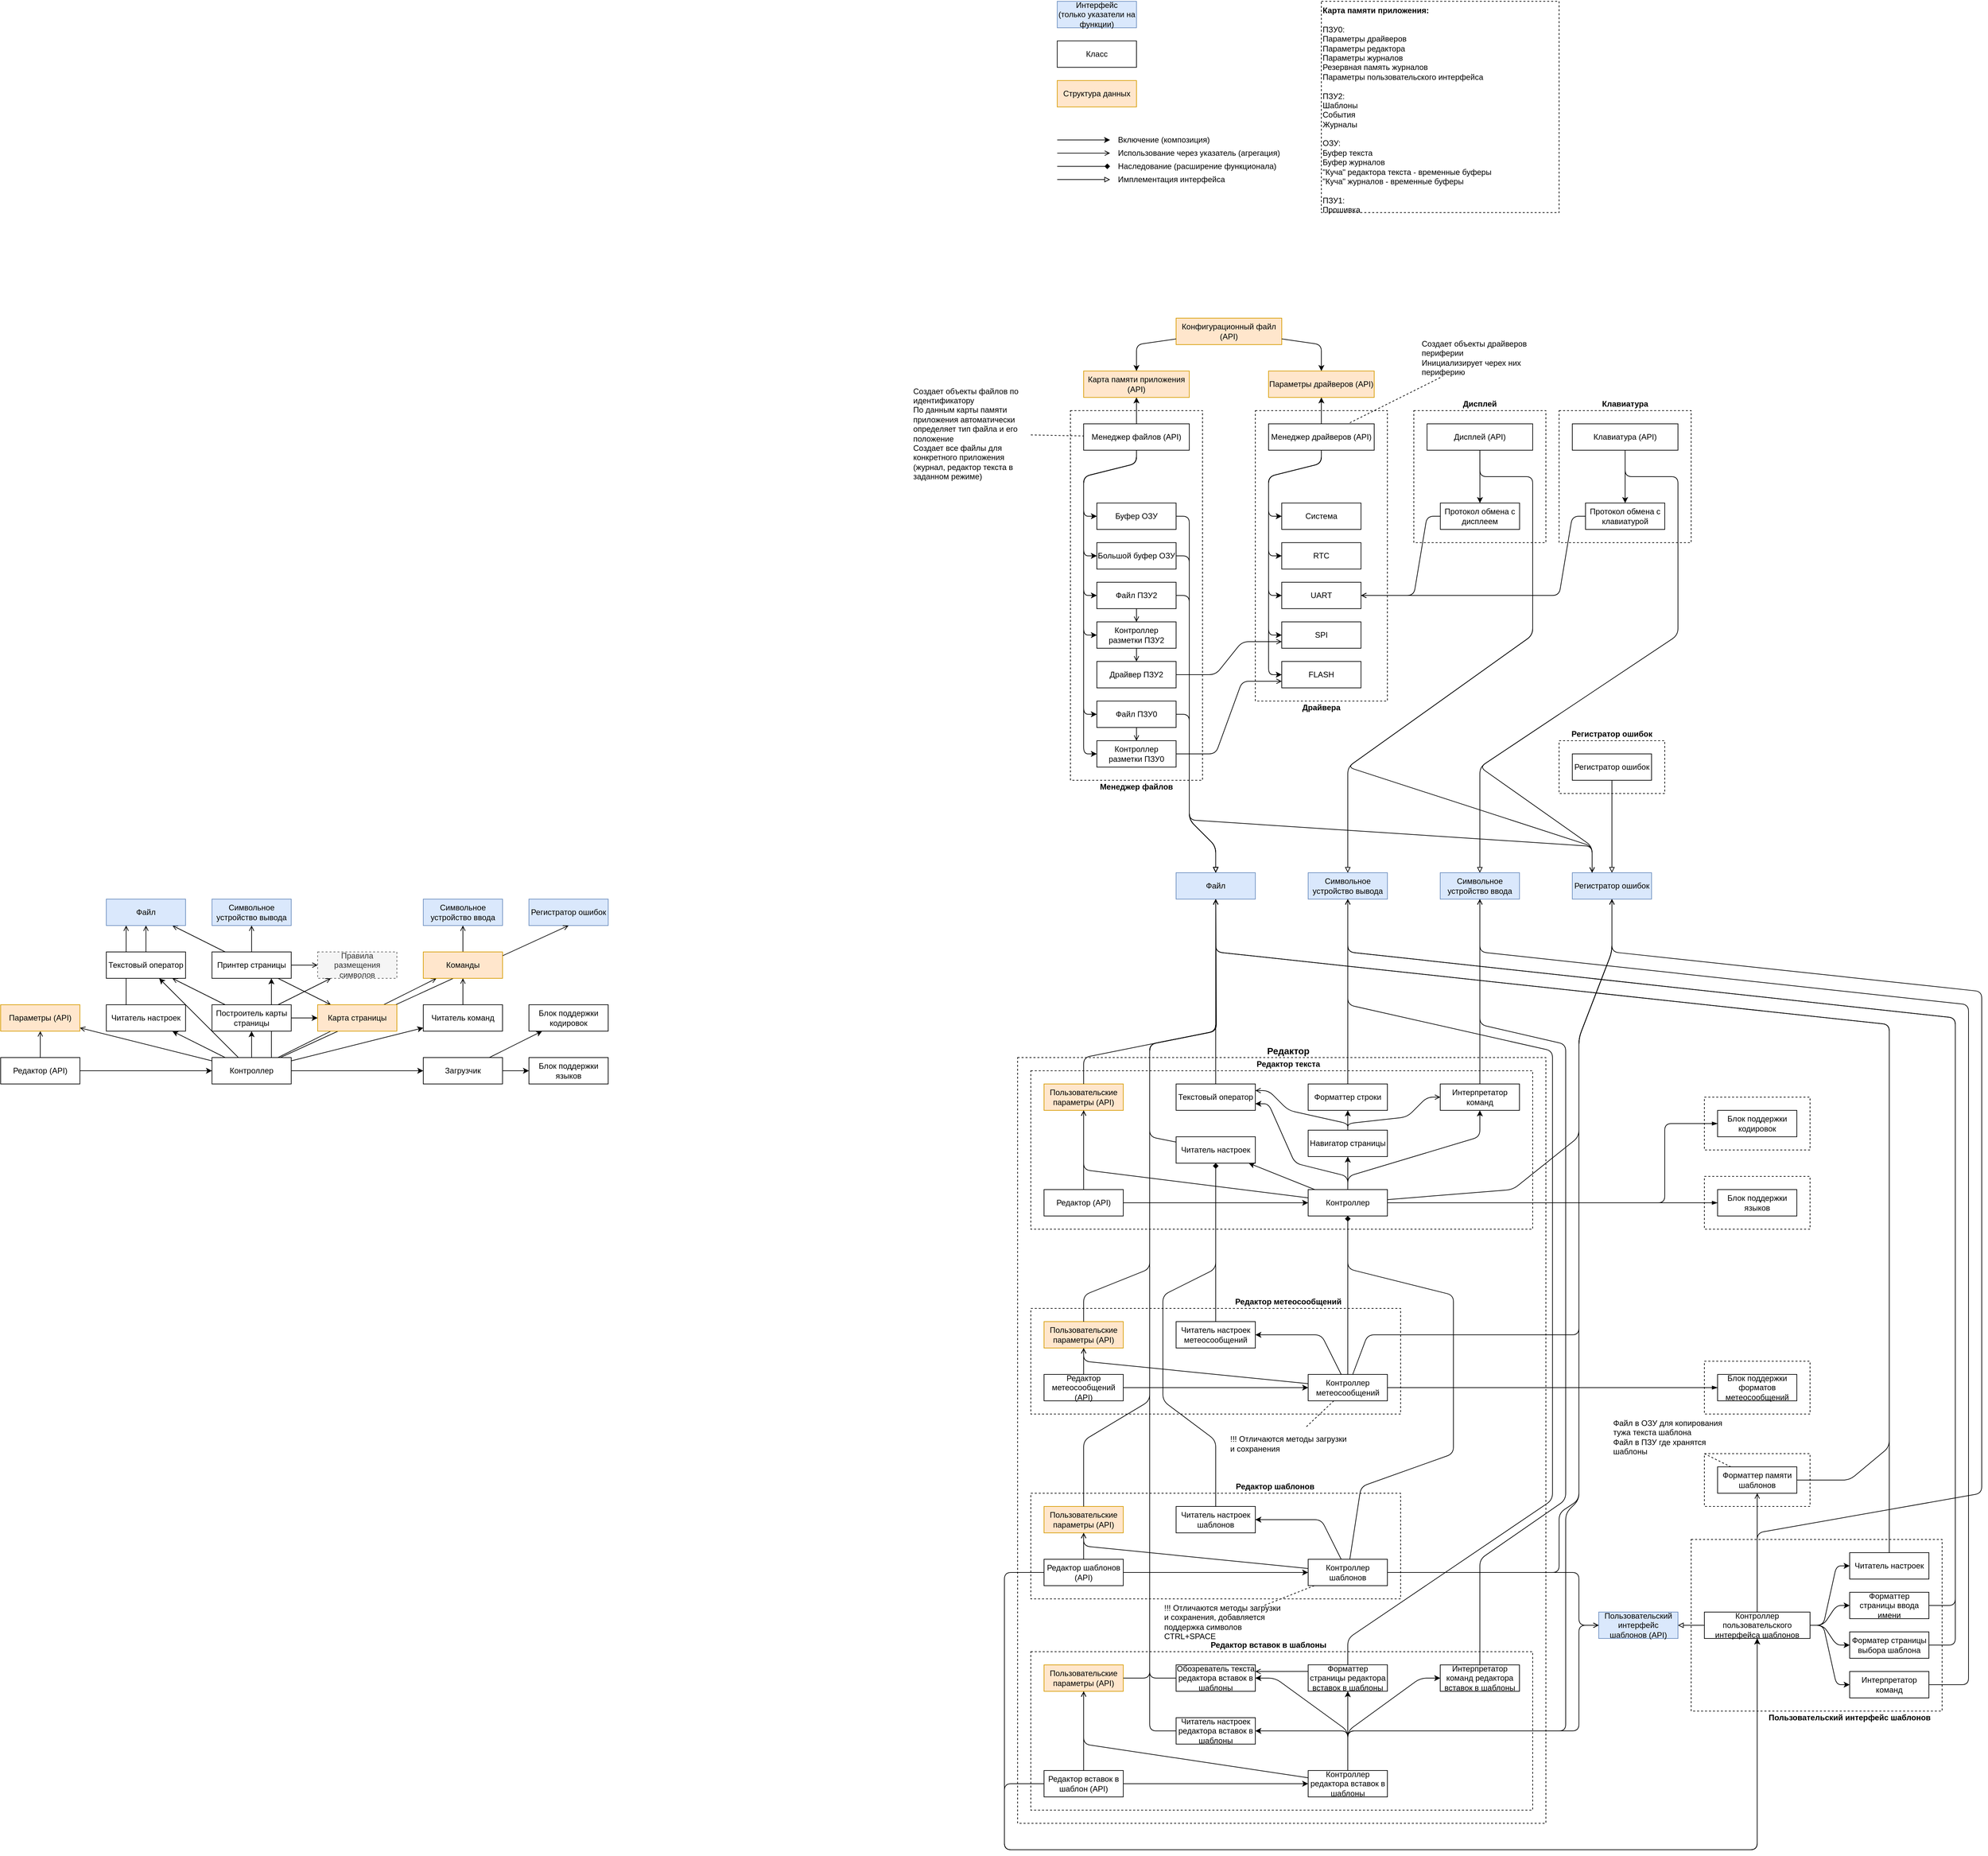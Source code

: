 <mxfile pages="11" version="11.2.5" type="device"><diagram id="t0-yhy8Z3Ywd_qUM9-dc" name="Классы и компоненты"><mxGraphModel dx="595" dy="9007" grid="1" gridSize="10" guides="0" tooltips="1" connect="1" arrows="1" fold="1" page="1" pageScale="1" pageWidth="827" pageHeight="1169" math="0" shadow="0"><root><mxCell id="0"/><mxCell id="1" parent="0"/><mxCell id="YuZnLAfUGModKGwtvtpb-4" value="" style="rounded=0;whiteSpace=wrap;html=1;dashed=1;strokeColor=#000000;fillColor=none;" parent="1" vertex="1"><mxGeometry x="3320" y="-6840" width="160" height="80" as="geometry"/></mxCell><mxCell id="O6HbgyGdTOMqV8568Jhl-1" value="" style="rounded=0;whiteSpace=wrap;html=1;dashed=1;strokeColor=#000000;fillColor=none;" parent="1" vertex="1"><mxGeometry x="3320" y="-7340" width="200" height="200" as="geometry"/></mxCell><mxCell id="O6HbgyGdTOMqV8568Jhl-2" value="" style="rounded=0;whiteSpace=wrap;html=1;dashed=1;strokeColor=#000000;fillColor=none;" parent="1" vertex="1"><mxGeometry x="3100" y="-7340" width="200" height="200" as="geometry"/></mxCell><mxCell id="O6HbgyGdTOMqV8568Jhl-3" value="" style="rounded=0;whiteSpace=wrap;html=1;dashed=1;strokeColor=#000000;fillColor=none;" parent="1" vertex="1"><mxGeometry x="2860" y="-7340" width="200" height="440" as="geometry"/></mxCell><mxCell id="O6HbgyGdTOMqV8568Jhl-4" value="" style="rounded=0;whiteSpace=wrap;html=1;dashed=1;strokeColor=#000000;fillColor=none;" parent="1" vertex="1"><mxGeometry x="2580" y="-7340" width="200" height="560" as="geometry"/></mxCell><mxCell id="O6HbgyGdTOMqV8568Jhl-5" value="" style="rounded=0;whiteSpace=wrap;html=1;dashed=1;strokeColor=#000000;fillColor=none;" parent="1" vertex="1"><mxGeometry x="2500" y="-6360" width="800" height="1160" as="geometry"/></mxCell><mxCell id="O6HbgyGdTOMqV8568Jhl-6" value="" style="rounded=0;whiteSpace=wrap;html=1;dashed=1;strokeColor=#000000;fillColor=none;" parent="1" vertex="1"><mxGeometry x="3540" y="-6300" width="160" height="80" as="geometry"/></mxCell><mxCell id="O6HbgyGdTOMqV8568Jhl-7" value="" style="rounded=0;whiteSpace=wrap;html=1;dashed=1;strokeColor=#000000;fillColor=none;" parent="1" vertex="1"><mxGeometry x="3540" y="-6180" width="160" height="80" as="geometry"/></mxCell><mxCell id="O6HbgyGdTOMqV8568Jhl-8" value="" style="rounded=0;whiteSpace=wrap;html=1;dashed=1;strokeColor=#000000;fillColor=none;" parent="1" vertex="1"><mxGeometry x="3540" y="-5900" width="160" height="80" as="geometry"/></mxCell><mxCell id="O6HbgyGdTOMqV8568Jhl-9" value="" style="rounded=0;whiteSpace=wrap;html=1;dashed=1;strokeColor=#000000;fillColor=none;" parent="1" vertex="1"><mxGeometry x="3540" y="-5760" width="160" height="80" as="geometry"/></mxCell><mxCell id="O6HbgyGdTOMqV8568Jhl-10" value="" style="rounded=0;whiteSpace=wrap;html=1;dashed=1;strokeColor=#000000;fillColor=none;" parent="1" vertex="1"><mxGeometry x="3520" y="-5630" width="380" height="260" as="geometry"/></mxCell><mxCell id="O6HbgyGdTOMqV8568Jhl-11" value="" style="rounded=0;whiteSpace=wrap;html=1;dashed=1;strokeColor=#000000;fillColor=none;" parent="1" vertex="1"><mxGeometry x="2520" y="-6340" width="760" height="240" as="geometry"/></mxCell><mxCell id="O6HbgyGdTOMqV8568Jhl-12" value="" style="rounded=0;whiteSpace=wrap;html=1;dashed=1;strokeColor=#000000;fillColor=none;" parent="1" vertex="1"><mxGeometry x="2520" y="-5980" width="560" height="160" as="geometry"/></mxCell><mxCell id="O6HbgyGdTOMqV8568Jhl-13" value="" style="rounded=0;whiteSpace=wrap;html=1;dashed=1;strokeColor=#000000;fillColor=none;" parent="1" vertex="1"><mxGeometry x="2520" y="-5700" width="560" height="160" as="geometry"/></mxCell><mxCell id="O6HbgyGdTOMqV8568Jhl-14" value="" style="rounded=0;whiteSpace=wrap;html=1;strokeColor=#000000;fillColor=none;dashed=1;" parent="1" vertex="1"><mxGeometry x="2520" y="-5460" width="760" height="240" as="geometry"/></mxCell><mxCell id="O6HbgyGdTOMqV8568Jhl-15" value="" style="endArrow=diamond;html=1;endFill=1;" parent="1" source="O6HbgyGdTOMqV8568Jhl-48" target="O6HbgyGdTOMqV8568Jhl-19" edge="1"><mxGeometry width="50" height="50" relative="1" as="geometry"><mxPoint x="3017.778" y="-5925" as="sourcePoint"/><mxPoint x="2992.222" y="-6155" as="targetPoint"/><Array as="points"><mxPoint x="3020" y="-5710"/><mxPoint x="3160" y="-5760"/><mxPoint x="3160" y="-6000"/><mxPoint x="3000" y="-6040"/></Array></mxGeometry></mxCell><mxCell id="O6HbgyGdTOMqV8568Jhl-16" value="Текстовый оператор" style="rounded=0;whiteSpace=wrap;html=1;" parent="1" vertex="1"><mxGeometry x="2740" y="-6320" width="120" height="40" as="geometry"/></mxCell><mxCell id="O6HbgyGdTOMqV8568Jhl-17" value="Интерпретатор команд" style="rounded=0;whiteSpace=wrap;html=1;" parent="1" vertex="1"><mxGeometry x="3140" y="-6320" width="120" height="40" as="geometry"/></mxCell><mxCell id="O6HbgyGdTOMqV8568Jhl-18" value="" style="endArrow=classic;html=1;endFill=1;" parent="1" source="O6HbgyGdTOMqV8568Jhl-19" target="O6HbgyGdTOMqV8568Jhl-17" edge="1"><mxGeometry width="50" height="50" relative="1" as="geometry"><mxPoint x="2890" y="-6415" as="sourcePoint"/><mxPoint x="2850" y="-6415" as="targetPoint"/><Array as="points"><mxPoint x="3000" y="-6180"/><mxPoint x="3200" y="-6240"/></Array></mxGeometry></mxCell><mxCell id="O6HbgyGdTOMqV8568Jhl-19" value="Контроллер" style="rounded=0;whiteSpace=wrap;html=1;" parent="1" vertex="1"><mxGeometry x="2940" y="-6160" width="120" height="40" as="geometry"/></mxCell><mxCell id="O6HbgyGdTOMqV8568Jhl-20" value="" style="endArrow=classic;html=1;endFill=1;entryX=1;entryY=0.75;entryDx=0;entryDy=0;" parent="1" source="O6HbgyGdTOMqV8568Jhl-19" target="O6HbgyGdTOMqV8568Jhl-16" edge="1"><mxGeometry width="50" height="50" relative="1" as="geometry"><mxPoint x="2990" y="-6095" as="sourcePoint"/><mxPoint x="3040" y="-6145" as="targetPoint"/><Array as="points"><mxPoint x="3000" y="-6180"/><mxPoint x="2920" y="-6200"/><mxPoint x="2880" y="-6290"/></Array></mxGeometry></mxCell><mxCell id="O6HbgyGdTOMqV8568Jhl-21" value="Пользовательские параметры (API)" style="rounded=0;whiteSpace=wrap;html=1;fillColor=#ffe6cc;strokeColor=#d79b00;" parent="1" vertex="1"><mxGeometry x="2540" y="-6320" width="120" height="40" as="geometry"/></mxCell><mxCell id="O6HbgyGdTOMqV8568Jhl-22" value="" style="endArrow=open;html=1;endFill=0;" parent="1" source="O6HbgyGdTOMqV8568Jhl-17" target="O6HbgyGdTOMqV8568Jhl-87" edge="1"><mxGeometry width="50" height="50" relative="1" as="geometry"><mxPoint x="2760" y="-6385" as="sourcePoint"/><mxPoint x="2680" y="-6325" as="targetPoint"/></mxGeometry></mxCell><mxCell id="O6HbgyGdTOMqV8568Jhl-23" value="" style="endArrow=open;html=1;endFill=0;" parent="1" source="O6HbgyGdTOMqV8568Jhl-19" target="O6HbgyGdTOMqV8568Jhl-21" edge="1"><mxGeometry width="50" height="50" relative="1" as="geometry"><mxPoint x="2780" y="-6225" as="sourcePoint"/><mxPoint x="2830" y="-6275" as="targetPoint"/><Array as="points"><mxPoint x="2600" y="-6190"/></Array></mxGeometry></mxCell><mxCell id="O6HbgyGdTOMqV8568Jhl-24" value="" style="endArrow=open;html=1;endFill=0;" parent="1" source="O6HbgyGdTOMqV8568Jhl-16" target="O6HbgyGdTOMqV8568Jhl-71" edge="1"><mxGeometry width="50" height="50" relative="1" as="geometry"><mxPoint x="2780" y="-6295" as="sourcePoint"/><mxPoint x="2930" y="-6440" as="targetPoint"/></mxGeometry></mxCell><mxCell id="O6HbgyGdTOMqV8568Jhl-25" value="Форматтер строки" style="rounded=0;whiteSpace=wrap;html=1;" parent="1" vertex="1"><mxGeometry x="2940" y="-6320" width="120" height="40" as="geometry"/></mxCell><mxCell id="O6HbgyGdTOMqV8568Jhl-26" value="" style="endArrow=open;html=1;endFill=0;entryX=1;entryY=0.25;entryDx=0;entryDy=0;exitX=0.5;exitY=0;exitDx=0;exitDy=0;" parent="1" source="s86jYxk07GlPu2IjcvdV-1" target="O6HbgyGdTOMqV8568Jhl-16" edge="1"><mxGeometry width="50" height="50" relative="1" as="geometry"><mxPoint x="2750" y="-5885" as="sourcePoint"/><mxPoint x="2840" y="-6135" as="targetPoint"/><Array as="points"><mxPoint x="3000" y="-6260"/><mxPoint x="2910" y="-6280"/><mxPoint x="2880" y="-6310"/></Array></mxGeometry></mxCell><mxCell id="O6HbgyGdTOMqV8568Jhl-28" value="" style="endArrow=open;html=1;endFill=0;" parent="1" source="O6HbgyGdTOMqV8568Jhl-25" target="O6HbgyGdTOMqV8568Jhl-86" edge="1"><mxGeometry width="50" height="50" relative="1" as="geometry"><mxPoint x="2470" y="-6085" as="sourcePoint"/><mxPoint x="2680" y="-6265" as="targetPoint"/></mxGeometry></mxCell><mxCell id="O6HbgyGdTOMqV8568Jhl-29" value="" style="endArrow=open;html=1;endFill=0;" parent="1" source="O6HbgyGdTOMqV8568Jhl-43" target="O6HbgyGdTOMqV8568Jhl-21" edge="1"><mxGeometry width="50" height="50" relative="1" as="geometry"><mxPoint x="2620" y="-5905" as="sourcePoint"/><mxPoint x="2670" y="-5955" as="targetPoint"/></mxGeometry></mxCell><mxCell id="O6HbgyGdTOMqV8568Jhl-30" value="" style="endArrow=classic;html=1;endFill=1;" parent="1" source="O6HbgyGdTOMqV8568Jhl-43" target="O6HbgyGdTOMqV8568Jhl-19" edge="1"><mxGeometry width="50" height="50" relative="1" as="geometry"><mxPoint x="2770.0" y="-5895" as="sourcePoint"/><mxPoint x="2820.0" y="-5945" as="targetPoint"/></mxGeometry></mxCell><mxCell id="O6HbgyGdTOMqV8568Jhl-31" value="Блок поддержки кодировок" style="rounded=0;whiteSpace=wrap;html=1;" parent="1" vertex="1"><mxGeometry x="3560" y="-6280" width="120" height="40" as="geometry"/></mxCell><mxCell id="O6HbgyGdTOMqV8568Jhl-32" value="Блок поддержки языков" style="rounded=0;whiteSpace=wrap;html=1;" parent="1" vertex="1"><mxGeometry x="3560" y="-6160" width="120" height="40" as="geometry"/></mxCell><mxCell id="O6HbgyGdTOMqV8568Jhl-33" value="" style="endArrow=blockThin;html=1;endFill=1;" parent="1" source="O6HbgyGdTOMqV8568Jhl-19" target="O6HbgyGdTOMqV8568Jhl-31" edge="1"><mxGeometry width="50" height="50" relative="1" as="geometry"><mxPoint x="3100" y="-6135" as="sourcePoint"/><mxPoint x="3150" y="-6185" as="targetPoint"/><Array as="points"><mxPoint x="3480" y="-6140"/><mxPoint x="3480" y="-6260"/></Array></mxGeometry></mxCell><mxCell id="O6HbgyGdTOMqV8568Jhl-34" value="" style="endArrow=blockThin;html=1;endFill=1;" parent="1" source="O6HbgyGdTOMqV8568Jhl-19" target="O6HbgyGdTOMqV8568Jhl-32" edge="1"><mxGeometry width="50" height="50" relative="1" as="geometry"><mxPoint x="3090" y="-6125" as="sourcePoint"/><mxPoint x="3140" y="-6175" as="targetPoint"/></mxGeometry></mxCell><mxCell id="O6HbgyGdTOMqV8568Jhl-35" value="Редактор метеосообщений (API)" style="rounded=0;whiteSpace=wrap;html=1;" parent="1" vertex="1"><mxGeometry x="2540" y="-5880" width="120" height="40" as="geometry"/></mxCell><mxCell id="O6HbgyGdTOMqV8568Jhl-36" value="Пользовательские параметры (API)" style="rounded=0;whiteSpace=wrap;html=1;fillColor=#ffe6cc;strokeColor=#d79b00;" parent="1" vertex="1"><mxGeometry x="2540" y="-5960" width="120" height="40" as="geometry"/></mxCell><mxCell id="O6HbgyGdTOMqV8568Jhl-37" value="" style="endArrow=open;html=1;endFill=0;" parent="1" source="O6HbgyGdTOMqV8568Jhl-35" target="O6HbgyGdTOMqV8568Jhl-36" edge="1"><mxGeometry width="50" height="50" relative="1" as="geometry"><mxPoint x="2920.0" y="-6005" as="sourcePoint"/><mxPoint x="2880.0" y="-6005" as="targetPoint"/></mxGeometry></mxCell><mxCell id="O6HbgyGdTOMqV8568Jhl-38" value="Контроллер метеосообщений" style="rounded=0;whiteSpace=wrap;html=1;" parent="1" vertex="1"><mxGeometry x="2940" y="-5880" width="120" height="40" as="geometry"/></mxCell><mxCell id="O6HbgyGdTOMqV8568Jhl-39" value="" style="endArrow=classic;html=1;endFill=1;" parent="1" source="O6HbgyGdTOMqV8568Jhl-35" target="O6HbgyGdTOMqV8568Jhl-38" edge="1"><mxGeometry width="50" height="50" relative="1" as="geometry"><mxPoint x="2920" y="-5735" as="sourcePoint"/><mxPoint x="2970" y="-5785" as="targetPoint"/></mxGeometry></mxCell><mxCell id="O6HbgyGdTOMqV8568Jhl-40" value="" style="endArrow=diamond;html=1;endFill=1;" parent="1" source="O6HbgyGdTOMqV8568Jhl-38" target="O6HbgyGdTOMqV8568Jhl-19" edge="1"><mxGeometry width="50" height="50" relative="1" as="geometry"><mxPoint x="3020" y="-5935" as="sourcePoint"/><mxPoint x="3070" y="-5985" as="targetPoint"/><Array as="points"><mxPoint x="3000" y="-6120"/></Array></mxGeometry></mxCell><mxCell id="O6HbgyGdTOMqV8568Jhl-41" value="!!! Отличаются методы загрузки и сохранения" style="rounded=0;whiteSpace=wrap;html=1;align=left;fillColor=none;strokeColor=none;" parent="1" vertex="1"><mxGeometry x="2820" y="-5800" width="180" height="50" as="geometry"/></mxCell><mxCell id="O6HbgyGdTOMqV8568Jhl-42" value="" style="endArrow=none;dashed=1;html=1;" parent="1" source="O6HbgyGdTOMqV8568Jhl-38" target="O6HbgyGdTOMqV8568Jhl-41" edge="1"><mxGeometry width="50" height="50" relative="1" as="geometry"><mxPoint x="3090" y="-5725" as="sourcePoint"/><mxPoint x="3172.353" y="-5895" as="targetPoint"/></mxGeometry></mxCell><mxCell id="O6HbgyGdTOMqV8568Jhl-43" value="Редактор (API)" style="rounded=0;whiteSpace=wrap;html=1;" parent="1" vertex="1"><mxGeometry x="2540" y="-6160" width="120" height="40" as="geometry"/></mxCell><mxCell id="O6HbgyGdTOMqV8568Jhl-44" value="Блок поддержки форматов метеосообщений" style="rounded=0;whiteSpace=wrap;html=1;" parent="1" vertex="1"><mxGeometry x="3560" y="-5880" width="120" height="40" as="geometry"/></mxCell><mxCell id="O6HbgyGdTOMqV8568Jhl-45" value="" style="endArrow=blockThin;html=1;endFill=1;" parent="1" source="O6HbgyGdTOMqV8568Jhl-38" target="O6HbgyGdTOMqV8568Jhl-44" edge="1"><mxGeometry width="50" height="50" relative="1" as="geometry"><mxPoint x="3080" y="-5865" as="sourcePoint"/><mxPoint x="3130" y="-5915" as="targetPoint"/></mxGeometry></mxCell><mxCell id="O6HbgyGdTOMqV8568Jhl-46" value="Редактор шаблонов (API)" style="rounded=0;whiteSpace=wrap;html=1;" parent="1" vertex="1"><mxGeometry x="2540" y="-5600" width="120" height="40" as="geometry"/></mxCell><mxCell id="O6HbgyGdTOMqV8568Jhl-47" value="Пользовательские параметры (API)" style="rounded=0;whiteSpace=wrap;html=1;fillColor=#ffe6cc;strokeColor=#d79b00;" parent="1" vertex="1"><mxGeometry x="2540" y="-5680" width="120" height="40" as="geometry"/></mxCell><mxCell id="O6HbgyGdTOMqV8568Jhl-48" value="Контроллер шаблонов" style="rounded=0;whiteSpace=wrap;html=1;" parent="1" vertex="1"><mxGeometry x="2940" y="-5600" width="120" height="40" as="geometry"/></mxCell><mxCell id="O6HbgyGdTOMqV8568Jhl-49" value="" style="endArrow=none;dashed=1;html=1;" parent="1" source="O6HbgyGdTOMqV8568Jhl-48" target="O6HbgyGdTOMqV8568Jhl-50" edge="1"><mxGeometry width="50" height="50" relative="1" as="geometry"><mxPoint x="3133.333" y="-5615" as="sourcePoint"/><mxPoint x="3242.353" y="-5655" as="targetPoint"/></mxGeometry></mxCell><mxCell id="O6HbgyGdTOMqV8568Jhl-50" value="!!! Отличаются методы загрузки и сохранения, добавляется поддержка символов CTRL+SPACE" style="rounded=0;whiteSpace=wrap;html=1;align=left;fillColor=none;strokeColor=none;" parent="1" vertex="1"><mxGeometry x="2720" y="-5530" width="180" height="50" as="geometry"/></mxCell><mxCell id="O6HbgyGdTOMqV8568Jhl-51" value="Пользовательский интерфейс шаблонов (API)" style="rounded=0;whiteSpace=wrap;html=1;fillColor=#dae8fc;strokeColor=#6c8ebf;" parent="1" vertex="1"><mxGeometry x="3380" y="-5520" width="120" height="40" as="geometry"/></mxCell><mxCell id="O6HbgyGdTOMqV8568Jhl-52" value="" style="endArrow=open;html=1;endFill=0;" parent="1" source="O6HbgyGdTOMqV8568Jhl-48" target="O6HbgyGdTOMqV8568Jhl-51" edge="1"><mxGeometry width="50" height="50" relative="1" as="geometry"><mxPoint x="3190" y="-5465" as="sourcePoint"/><mxPoint x="3240" y="-5515" as="targetPoint"/><Array as="points"><mxPoint x="3350" y="-5580"/><mxPoint x="3350" y="-5500"/></Array></mxGeometry></mxCell><mxCell id="O6HbgyGdTOMqV8568Jhl-53" value="Контроллер пользовательского интерфейса шаблонов" style="rounded=0;whiteSpace=wrap;html=1;" parent="1" vertex="1"><mxGeometry x="3540" y="-5520" width="160" height="40" as="geometry"/></mxCell><mxCell id="O6HbgyGdTOMqV8568Jhl-54" value="" style="endArrow=block;html=1;endFill=0;" parent="1" source="O6HbgyGdTOMqV8568Jhl-53" target="O6HbgyGdTOMqV8568Jhl-51" edge="1"><mxGeometry width="50" height="50" relative="1" as="geometry"><mxPoint x="3460" y="-5765" as="sourcePoint"/><mxPoint x="3550" y="-5773.571" as="targetPoint"/></mxGeometry></mxCell><mxCell id="O6HbgyGdTOMqV8568Jhl-55" value="Интерпретатор команд" style="rounded=0;whiteSpace=wrap;html=1;" parent="1" vertex="1"><mxGeometry x="3760" y="-5430" width="120" height="40" as="geometry"/></mxCell><mxCell id="O6HbgyGdTOMqV8568Jhl-56" value="Форматтер страницы ввода имени" style="rounded=0;whiteSpace=wrap;html=1;" parent="1" vertex="1"><mxGeometry x="3760" y="-5550" width="120" height="40" as="geometry"/></mxCell><mxCell id="O6HbgyGdTOMqV8568Jhl-57" value="Форматер страницы выбора шаблона" style="rounded=0;whiteSpace=wrap;html=1;" parent="1" vertex="1"><mxGeometry x="3760" y="-5490" width="120" height="40" as="geometry"/></mxCell><mxCell id="O6HbgyGdTOMqV8568Jhl-58" value="Файл в ОЗУ для копирования тужа текста шаблона&lt;br&gt;Файл в ПЗУ где хранятся шаблоны" style="rounded=0;whiteSpace=wrap;html=1;align=left;fillColor=none;strokeColor=none;" parent="1" vertex="1"><mxGeometry x="3400" y="-5810" width="180" height="50" as="geometry"/></mxCell><mxCell id="O6HbgyGdTOMqV8568Jhl-59" value="" style="endArrow=none;dashed=1;html=1;" parent="1" source="O6HbgyGdTOMqV8568Jhl-58" target="O6HbgyGdTOMqV8568Jhl-60" edge="1"><mxGeometry width="50" height="50" relative="1" as="geometry"><mxPoint x="3768.333" y="-5610" as="sourcePoint"/><mxPoint x="4280" y="-5791.429" as="targetPoint"/></mxGeometry></mxCell><mxCell id="O6HbgyGdTOMqV8568Jhl-60" value="Форматтер памяти шаблонов" style="rounded=0;whiteSpace=wrap;html=1;" parent="1" vertex="1"><mxGeometry x="3560" y="-5740" width="120" height="40" as="geometry"/></mxCell><mxCell id="O6HbgyGdTOMqV8568Jhl-61" value="Редактор вставок в шаблон (API)" style="rounded=0;whiteSpace=wrap;html=1;" parent="1" vertex="1"><mxGeometry x="2540" y="-5280" width="120" height="40" as="geometry"/></mxCell><mxCell id="O6HbgyGdTOMqV8568Jhl-62" value="Пользовательские параметры (API)" style="rounded=0;whiteSpace=wrap;html=1;fillColor=#ffe6cc;strokeColor=#d79b00;" parent="1" vertex="1"><mxGeometry x="2540" y="-5440" width="120" height="40" as="geometry"/></mxCell><mxCell id="O6HbgyGdTOMqV8568Jhl-63" value="" style="endArrow=classic;html=1;endFill=1;" parent="1" source="O6HbgyGdTOMqV8568Jhl-61" target="O6HbgyGdTOMqV8568Jhl-66" edge="1"><mxGeometry width="50" height="50" relative="1" as="geometry"><mxPoint x="2830" y="-5125" as="sourcePoint"/><mxPoint x="3020.0" y="-5145" as="targetPoint"/></mxGeometry></mxCell><mxCell id="O6HbgyGdTOMqV8568Jhl-64" value="Форматтер страницы редактора вставок в шаблоны" style="rounded=0;whiteSpace=wrap;html=1;" parent="1" vertex="1"><mxGeometry x="2940" y="-5440.167" width="120" height="40" as="geometry"/></mxCell><mxCell id="O6HbgyGdTOMqV8568Jhl-65" value="Обозреватель текста редактора вставок в шаблоны" style="rounded=0;whiteSpace=wrap;html=1;" parent="1" vertex="1"><mxGeometry x="2740" y="-5440" width="120" height="40" as="geometry"/></mxCell><mxCell id="O6HbgyGdTOMqV8568Jhl-66" value="Контроллер редактора вставок в шаблоны" style="rounded=0;whiteSpace=wrap;html=1;" parent="1" vertex="1"><mxGeometry x="2940" y="-5280" width="120" height="40" as="geometry"/></mxCell><mxCell id="O6HbgyGdTOMqV8568Jhl-67" value="" style="endArrow=classic;html=1;endFill=1;" parent="1" source="O6HbgyGdTOMqV8568Jhl-66" target="O6HbgyGdTOMqV8568Jhl-64" edge="1"><mxGeometry width="50" height="50" relative="1" as="geometry"><mxPoint x="2930" y="-5185" as="sourcePoint"/><mxPoint x="2980" y="-5235" as="targetPoint"/></mxGeometry></mxCell><mxCell id="O6HbgyGdTOMqV8568Jhl-68" value="" style="endArrow=classic;html=1;endFill=1;" parent="1" source="O6HbgyGdTOMqV8568Jhl-66" target="O6HbgyGdTOMqV8568Jhl-65" edge="1"><mxGeometry width="50" height="50" relative="1" as="geometry"><mxPoint x="2840" y="-4975" as="sourcePoint"/><mxPoint x="2890" y="-5025" as="targetPoint"/><Array as="points"><mxPoint x="3000" y="-5340"/><mxPoint x="2890" y="-5420"/></Array></mxGeometry></mxCell><mxCell id="O6HbgyGdTOMqV8568Jhl-69" value="" style="endArrow=open;html=1;endFill=0;" parent="1" source="O6HbgyGdTOMqV8568Jhl-66" target="O6HbgyGdTOMqV8568Jhl-51" edge="1"><mxGeometry width="50" height="50" relative="1" as="geometry"><mxPoint x="3130" y="-5395" as="sourcePoint"/><mxPoint x="3180" y="-5445" as="targetPoint"/><Array as="points"><mxPoint x="3000" y="-5340"/><mxPoint x="3350" y="-5340"/><mxPoint x="3350" y="-5500"/></Array></mxGeometry></mxCell><mxCell id="O6HbgyGdTOMqV8568Jhl-70" value="&lt;b&gt;Карта памяти приложения:&lt;/b&gt;&lt;br&gt;&lt;br&gt;ПЗУ0:&lt;br&gt;Параметры драйверов&lt;br&gt;Параметры редактора&lt;br&gt;Параметры журналов&lt;br&gt;Резервная память журналов&lt;br&gt;Параметры пользовательского интерфейса&lt;br&gt;&lt;br&gt;ПЗУ2:&lt;br&gt;Шаблоны&lt;br&gt;События&lt;br&gt;Журналы&lt;br&gt;&lt;br&gt;ОЗУ:&lt;br&gt;Буфер текста&lt;br&gt;Буфер журналов&lt;br&gt;&quot;Куча&quot; редактора текста - временные буферы&lt;br&gt;&quot;Куча&quot; журналов - временные буферы&lt;br&gt;&lt;br&gt;ПЗУ1:&lt;br&gt;Прошивка" style="rounded=0;whiteSpace=wrap;html=1;dashed=1;fillColor=none;labelPosition=center;verticalLabelPosition=middle;align=left;verticalAlign=top;" parent="1" vertex="1"><mxGeometry x="2960" y="-7960" width="360" height="320" as="geometry"/></mxCell><mxCell id="O6HbgyGdTOMqV8568Jhl-71" value="Файл" style="rounded=0;whiteSpace=wrap;html=1;fillColor=#dae8fc;strokeColor=#6c8ebf;" parent="1" vertex="1"><mxGeometry x="2740" y="-6640" width="120" height="40" as="geometry"/></mxCell><mxCell id="O6HbgyGdTOMqV8568Jhl-72" value="Файл ПЗУ2" style="rounded=0;whiteSpace=wrap;html=1;" parent="1" vertex="1"><mxGeometry x="2620" y="-7080" width="120" height="40" as="geometry"/></mxCell><mxCell id="O6HbgyGdTOMqV8568Jhl-73" value="Файл ПЗУ0" style="rounded=0;whiteSpace=wrap;html=1;" parent="1" vertex="1"><mxGeometry x="2620" y="-6900" width="120" height="40" as="geometry"/></mxCell><mxCell id="O6HbgyGdTOMqV8568Jhl-74" value="Буфер ОЗУ" style="rounded=0;whiteSpace=wrap;html=1;" parent="1" vertex="1"><mxGeometry x="2620" y="-7200" width="120" height="40" as="geometry"/></mxCell><mxCell id="O6HbgyGdTOMqV8568Jhl-75" value="Большой буфер ОЗУ" style="rounded=0;whiteSpace=wrap;html=1;" parent="1" vertex="1"><mxGeometry x="2620" y="-7140" width="120" height="40" as="geometry"/></mxCell><mxCell id="O6HbgyGdTOMqV8568Jhl-76" value="Карта памяти приложения (API)" style="rounded=0;whiteSpace=wrap;html=1;fillColor=#ffe6cc;strokeColor=#d79b00;" parent="1" vertex="1"><mxGeometry x="2600" y="-7400" width="160" height="40" as="geometry"/></mxCell><mxCell id="O6HbgyGdTOMqV8568Jhl-77" value="Конфигурационный файл (API)" style="rounded=0;whiteSpace=wrap;html=1;fillColor=#ffe6cc;strokeColor=#d79b00;" parent="1" vertex="1"><mxGeometry x="2740" y="-7480" width="160" height="40" as="geometry"/></mxCell><mxCell id="O6HbgyGdTOMqV8568Jhl-79" value="Параметры драйверов (API)" style="rounded=0;whiteSpace=wrap;html=1;fillColor=#ffe6cc;strokeColor=#d79b00;" parent="1" vertex="1"><mxGeometry x="2880" y="-7400" width="160" height="40" as="geometry"/></mxCell><mxCell id="O6HbgyGdTOMqV8568Jhl-80" value="Менеджер файлов (API)" style="rounded=0;whiteSpace=wrap;html=1;" parent="1" vertex="1"><mxGeometry x="2600" y="-7320" width="160" height="40" as="geometry"/></mxCell><mxCell id="O6HbgyGdTOMqV8568Jhl-81" value="" style="endArrow=classic;html=1;endFill=1;entryX=0;entryY=0.5;entryDx=0;entryDy=0;" parent="1" source="O6HbgyGdTOMqV8568Jhl-80" target="O6HbgyGdTOMqV8568Jhl-72" edge="1"><mxGeometry width="50" height="50" relative="1" as="geometry"><mxPoint x="2650" y="-6810" as="sourcePoint"/><mxPoint x="2700" y="-6860" as="targetPoint"/><Array as="points"><mxPoint x="2680" y="-7260"/><mxPoint x="2600" y="-7240"/><mxPoint x="2600" y="-7060"/></Array></mxGeometry></mxCell><mxCell id="O6HbgyGdTOMqV8568Jhl-82" value="" style="endArrow=classic;html=1;endFill=1;entryX=0;entryY=0.5;entryDx=0;entryDy=0;" parent="1" source="O6HbgyGdTOMqV8568Jhl-80" target="O6HbgyGdTOMqV8568Jhl-73" edge="1"><mxGeometry width="50" height="50" relative="1" as="geometry"><mxPoint x="2720" y="-6810" as="sourcePoint"/><mxPoint x="2700" y="-6910" as="targetPoint"/><Array as="points"><mxPoint x="2680" y="-7260"/><mxPoint x="2600" y="-7240"/><mxPoint x="2600" y="-6880"/></Array></mxGeometry></mxCell><mxCell id="O6HbgyGdTOMqV8568Jhl-83" value="" style="endArrow=classic;html=1;endFill=1;entryX=0;entryY=0.5;entryDx=0;entryDy=0;" parent="1" source="O6HbgyGdTOMqV8568Jhl-80" target="O6HbgyGdTOMqV8568Jhl-74" edge="1"><mxGeometry width="50" height="50" relative="1" as="geometry"><mxPoint x="2650" y="-6790" as="sourcePoint"/><mxPoint x="2700" y="-6840" as="targetPoint"/><Array as="points"><mxPoint x="2680" y="-7260"/><mxPoint x="2600" y="-7240"/><mxPoint x="2600" y="-7180"/></Array></mxGeometry></mxCell><mxCell id="O6HbgyGdTOMqV8568Jhl-84" value="" style="endArrow=classic;html=1;endFill=1;entryX=0;entryY=0.5;entryDx=0;entryDy=0;" parent="1" source="O6HbgyGdTOMqV8568Jhl-80" target="O6HbgyGdTOMqV8568Jhl-75" edge="1"><mxGeometry width="50" height="50" relative="1" as="geometry"><mxPoint x="2600" y="-7270" as="sourcePoint"/><mxPoint x="2710" y="-7020" as="targetPoint"/><Array as="points"><mxPoint x="2680" y="-7260"/><mxPoint x="2600" y="-7240"/><mxPoint x="2600" y="-7120"/></Array></mxGeometry></mxCell><mxCell id="O6HbgyGdTOMqV8568Jhl-85" value="Менеджер драйверов (API)" style="rounded=0;whiteSpace=wrap;html=1;" parent="1" vertex="1"><mxGeometry x="2880" y="-7320" width="160" height="40" as="geometry"/></mxCell><mxCell id="O6HbgyGdTOMqV8568Jhl-86" value="Символьное устройство вывода" style="rounded=0;whiteSpace=wrap;html=1;fillColor=#dae8fc;strokeColor=#6c8ebf;" parent="1" vertex="1"><mxGeometry x="2940" y="-6640" width="120" height="40" as="geometry"/></mxCell><mxCell id="O6HbgyGdTOMqV8568Jhl-87" value="Символьное устройство ввода" style="rounded=0;whiteSpace=wrap;html=1;fillColor=#dae8fc;strokeColor=#6c8ebf;" parent="1" vertex="1"><mxGeometry x="3140" y="-6640" width="120" height="40" as="geometry"/></mxCell><mxCell id="O6HbgyGdTOMqV8568Jhl-88" value="Клавиатура (API)" style="rounded=0;whiteSpace=wrap;html=1;" parent="1" vertex="1"><mxGeometry x="3340" y="-7320" width="160" height="40" as="geometry"/></mxCell><mxCell id="O6HbgyGdTOMqV8568Jhl-89" value="Протокол обмена с клавиатурой" style="rounded=0;whiteSpace=wrap;html=1;" parent="1" vertex="1"><mxGeometry x="3360" y="-7200" width="120" height="40" as="geometry"/></mxCell><mxCell id="O6HbgyGdTOMqV8568Jhl-90" value="" style="endArrow=classic;html=1;endFill=1;" parent="1" source="O6HbgyGdTOMqV8568Jhl-88" target="O6HbgyGdTOMqV8568Jhl-89" edge="1"><mxGeometry width="50" height="50" relative="1" as="geometry"><mxPoint x="3070" y="-6630" as="sourcePoint"/><mxPoint x="3280" y="-7090" as="targetPoint"/><Array as="points"/></mxGeometry></mxCell><mxCell id="O6HbgyGdTOMqV8568Jhl-91" value="UART" style="rounded=0;whiteSpace=wrap;html=1;" parent="1" vertex="1"><mxGeometry x="2900" y="-7080" width="120" height="40" as="geometry"/></mxCell><mxCell id="O6HbgyGdTOMqV8568Jhl-92" value="Протокол обмена с дисплеем" style="rounded=0;whiteSpace=wrap;html=1;" parent="1" vertex="1"><mxGeometry x="3140.167" y="-7200" width="120" height="40" as="geometry"/></mxCell><mxCell id="O6HbgyGdTOMqV8568Jhl-93" value="Дисплей (API)" style="rounded=0;whiteSpace=wrap;html=1;" parent="1" vertex="1"><mxGeometry x="3120" y="-7320" width="160" height="40" as="geometry"/></mxCell><mxCell id="O6HbgyGdTOMqV8568Jhl-94" value="" style="endArrow=classic;html=1;endFill=1;" parent="1" source="O6HbgyGdTOMqV8568Jhl-93" target="O6HbgyGdTOMqV8568Jhl-92" edge="1"><mxGeometry width="50" height="50" relative="1" as="geometry"><mxPoint x="3189.167" y="-6790" as="sourcePoint"/><mxPoint x="3280" y="-7180" as="targetPoint"/></mxGeometry></mxCell><mxCell id="O6HbgyGdTOMqV8568Jhl-95" value="" style="endArrow=open;html=1;exitX=0;exitY=0.5;exitDx=0;exitDy=0;endFill=0;" parent="1" source="O6HbgyGdTOMqV8568Jhl-92" target="O6HbgyGdTOMqV8568Jhl-91" edge="1"><mxGeometry width="50" height="50" relative="1" as="geometry"><mxPoint x="3119.167" y="-6830" as="sourcePoint"/><mxPoint x="3169.167" y="-6880" as="targetPoint"/><Array as="points"><mxPoint x="3120" y="-7180"/><mxPoint x="3100" y="-7060"/></Array></mxGeometry></mxCell><mxCell id="O6HbgyGdTOMqV8568Jhl-96" value="Драйвер ПЗУ2" style="rounded=0;whiteSpace=wrap;html=1;" parent="1" vertex="1"><mxGeometry x="2620" y="-6960" width="120" height="40" as="geometry"/></mxCell><mxCell id="O6HbgyGdTOMqV8568Jhl-97" value="SPI" style="rounded=0;whiteSpace=wrap;html=1;" parent="1" vertex="1"><mxGeometry x="2900" y="-7020" width="120" height="40" as="geometry"/></mxCell><mxCell id="O6HbgyGdTOMqV8568Jhl-98" value="" style="endArrow=open;html=1;endFill=0;entryX=0;entryY=0.75;entryDx=0;entryDy=0;" parent="1" source="O6HbgyGdTOMqV8568Jhl-96" target="O6HbgyGdTOMqV8568Jhl-97" edge="1"><mxGeometry width="50" height="50" relative="1" as="geometry"><mxPoint x="2860.167" y="-6050" as="sourcePoint"/><mxPoint x="2870" y="-7020" as="targetPoint"/><Array as="points"><mxPoint x="2800" y="-6940"/><mxPoint x="2840" y="-6990"/></Array></mxGeometry></mxCell><mxCell id="O6HbgyGdTOMqV8568Jhl-99" value="Контроллер разметки ПЗУ2" style="rounded=0;whiteSpace=wrap;html=1;" parent="1" vertex="1"><mxGeometry x="2620" y="-7020" width="120" height="40" as="geometry"/></mxCell><mxCell id="O6HbgyGdTOMqV8568Jhl-100" value="" style="endArrow=open;html=1;endFill=0;" parent="1" source="O6HbgyGdTOMqV8568Jhl-99" target="O6HbgyGdTOMqV8568Jhl-96" edge="1"><mxGeometry width="50" height="50" relative="1" as="geometry"><mxPoint x="2760" y="-6990" as="sourcePoint"/><mxPoint x="2970.167" y="-6140" as="targetPoint"/></mxGeometry></mxCell><mxCell id="O6HbgyGdTOMqV8568Jhl-101" value="FLASH" style="rounded=0;whiteSpace=wrap;html=1;" parent="1" vertex="1"><mxGeometry x="2900" y="-6960" width="120" height="40" as="geometry"/></mxCell><mxCell id="O6HbgyGdTOMqV8568Jhl-102" value="" style="endArrow=open;html=1;endFill=0;entryX=0;entryY=0.75;entryDx=0;entryDy=0;" parent="1" source="O6HbgyGdTOMqV8568Jhl-103" target="O6HbgyGdTOMqV8568Jhl-101" edge="1"><mxGeometry width="50" height="50" relative="1" as="geometry"><mxPoint x="2707.31" y="-6820" as="sourcePoint"/><mxPoint x="2860" y="-6940" as="targetPoint"/><Array as="points"><mxPoint x="2800" y="-6820"/><mxPoint x="2840" y="-6930"/></Array></mxGeometry></mxCell><mxCell id="O6HbgyGdTOMqV8568Jhl-103" value="Контроллер разметки ПЗУ0" style="rounded=0;whiteSpace=wrap;html=1;" parent="1" vertex="1"><mxGeometry x="2620" y="-6840" width="120" height="40" as="geometry"/></mxCell><mxCell id="O6HbgyGdTOMqV8568Jhl-104" value="" style="endArrow=open;html=1;exitX=0;exitY=0.5;exitDx=0;exitDy=0;endFill=0;entryX=1;entryY=0.5;entryDx=0;entryDy=0;" parent="1" source="O6HbgyGdTOMqV8568Jhl-89" target="O6HbgyGdTOMqV8568Jhl-91" edge="1"><mxGeometry width="50" height="50" relative="1" as="geometry"><mxPoint x="2990" y="-7090" as="sourcePoint"/><mxPoint x="2950" y="-7090" as="targetPoint"/><Array as="points"><mxPoint x="3340" y="-7180"/><mxPoint x="3320" y="-7060"/><mxPoint x="3090" y="-7060"/></Array></mxGeometry></mxCell><mxCell id="O6HbgyGdTOMqV8568Jhl-105" value="" style="endArrow=classic;html=1;endFill=1;entryX=0;entryY=0.5;entryDx=0;entryDy=0;" parent="1" source="O6HbgyGdTOMqV8568Jhl-85" target="O6HbgyGdTOMqV8568Jhl-91" edge="1"><mxGeometry width="50" height="50" relative="1" as="geometry"><mxPoint x="2830" y="-6940" as="sourcePoint"/><mxPoint x="2880" y="-6990" as="targetPoint"/><Array as="points"><mxPoint x="2960" y="-7260"/><mxPoint x="2880" y="-7240"/><mxPoint x="2880" y="-7060"/></Array></mxGeometry></mxCell><mxCell id="O6HbgyGdTOMqV8568Jhl-106" value="" style="endArrow=open;html=1;endFill=0;" parent="1" source="O6HbgyGdTOMqV8568Jhl-72" target="O6HbgyGdTOMqV8568Jhl-99" edge="1"><mxGeometry width="50" height="50" relative="1" as="geometry"><mxPoint x="2670" y="-7030" as="sourcePoint"/><mxPoint x="2640" y="-6800" as="targetPoint"/><Array as="points"/></mxGeometry></mxCell><mxCell id="O6HbgyGdTOMqV8568Jhl-107" value="" style="endArrow=classic;html=1;endFill=1;entryX=0;entryY=0.5;entryDx=0;entryDy=0;" parent="1" source="O6HbgyGdTOMqV8568Jhl-85" target="O6HbgyGdTOMqV8568Jhl-97" edge="1"><mxGeometry width="50" height="50" relative="1" as="geometry"><mxPoint x="2940" y="-6690" as="sourcePoint"/><mxPoint x="2870" y="-6970" as="targetPoint"/><Array as="points"><mxPoint x="2960" y="-7260"/><mxPoint x="2880" y="-7240"/><mxPoint x="2880" y="-7000"/></Array></mxGeometry></mxCell><mxCell id="O6HbgyGdTOMqV8568Jhl-108" value="" style="endArrow=classic;html=1;endFill=1;entryX=0;entryY=0.5;entryDx=0;entryDy=0;" parent="1" source="O6HbgyGdTOMqV8568Jhl-85" target="O6HbgyGdTOMqV8568Jhl-101" edge="1"><mxGeometry width="50" height="50" relative="1" as="geometry"><mxPoint x="2830" y="-7280" as="sourcePoint"/><mxPoint x="2940" y="-6730" as="targetPoint"/><Array as="points"><mxPoint x="2960" y="-7260"/><mxPoint x="2880" y="-7240"/><mxPoint x="2880" y="-6940"/></Array></mxGeometry></mxCell><mxCell id="O6HbgyGdTOMqV8568Jhl-109" value="" style="endArrow=open;html=1;endFill=0;" parent="1" source="O6HbgyGdTOMqV8568Jhl-73" target="O6HbgyGdTOMqV8568Jhl-103" edge="1"><mxGeometry width="50" height="50" relative="1" as="geometry"><mxPoint x="2580" y="-6720" as="sourcePoint"/><mxPoint x="2630" y="-6770" as="targetPoint"/><Array as="points"/></mxGeometry></mxCell><mxCell id="O6HbgyGdTOMqV8568Jhl-110" value="Создает объекты файлов по идентификатору&lt;br&gt;По данным карты памяти приложения автоматически определяет тип файла и его положение&lt;br&gt;Создает все файлы для конкретного приложения (журнал, редактор текста в заданном режиме)" style="rounded=0;whiteSpace=wrap;html=1;align=left;fillColor=none;strokeColor=none;" parent="1" vertex="1"><mxGeometry x="2340" y="-7380" width="180" height="150" as="geometry"/></mxCell><mxCell id="O6HbgyGdTOMqV8568Jhl-111" value="" style="endArrow=none;dashed=1;html=1;" parent="1" source="O6HbgyGdTOMqV8568Jhl-110" target="O6HbgyGdTOMqV8568Jhl-80" edge="1"><mxGeometry width="50" height="50" relative="1" as="geometry"><mxPoint x="1900.0" y="-7327.045" as="sourcePoint"/><mxPoint x="1830.0" y="-7328.636" as="targetPoint"/></mxGeometry></mxCell><mxCell id="O6HbgyGdTOMqV8568Jhl-112" value="Создает объекты драйверов периферии&lt;br&gt;Инициализирует черех них периферию" style="rounded=0;whiteSpace=wrap;html=1;align=left;fillColor=none;strokeColor=none;" parent="1" vertex="1"><mxGeometry x="3110" y="-7450" width="180" height="60" as="geometry"/></mxCell><mxCell id="O6HbgyGdTOMqV8568Jhl-113" value="" style="endArrow=none;dashed=1;html=1;" parent="1" source="O6HbgyGdTOMqV8568Jhl-112" target="O6HbgyGdTOMqV8568Jhl-85" edge="1"><mxGeometry width="50" height="50" relative="1" as="geometry"><mxPoint x="2450" y="-7164.882" as="sourcePoint"/><mxPoint x="2720" y="-7104.529" as="targetPoint"/></mxGeometry></mxCell><mxCell id="O6HbgyGdTOMqV8568Jhl-114" value="" style="endArrow=classic;html=1;entryX=0;entryY=0.5;entryDx=0;entryDy=0;endFill=1;" parent="1" source="O6HbgyGdTOMqV8568Jhl-80" target="O6HbgyGdTOMqV8568Jhl-99" edge="1"><mxGeometry width="50" height="50" relative="1" as="geometry"><mxPoint x="3400" y="-7040" as="sourcePoint"/><mxPoint x="3100" y="-6730" as="targetPoint"/><Array as="points"><mxPoint x="2680" y="-7260"/><mxPoint x="2600" y="-7240"/><mxPoint x="2600" y="-7000"/></Array></mxGeometry></mxCell><mxCell id="O6HbgyGdTOMqV8568Jhl-115" value="" style="endArrow=classic;html=1;endFill=1;entryX=0;entryY=0.5;entryDx=0;entryDy=0;" parent="1" source="O6HbgyGdTOMqV8568Jhl-80" target="O6HbgyGdTOMqV8568Jhl-103" edge="1"><mxGeometry width="50" height="50" relative="1" as="geometry"><mxPoint x="3400" y="-6980" as="sourcePoint"/><mxPoint x="3060" y="-6710" as="targetPoint"/><Array as="points"><mxPoint x="2680" y="-7260"/><mxPoint x="2600" y="-7240"/><mxPoint x="2600" y="-6820"/></Array></mxGeometry></mxCell><mxCell id="O6HbgyGdTOMqV8568Jhl-116" value="RTC" style="rounded=0;whiteSpace=wrap;html=1;" parent="1" vertex="1"><mxGeometry x="2900" y="-7140" width="120" height="40" as="geometry"/></mxCell><mxCell id="O6HbgyGdTOMqV8568Jhl-117" value="Система" style="rounded=0;whiteSpace=wrap;html=1;" parent="1" vertex="1"><mxGeometry x="2900" y="-7200" width="120" height="40" as="geometry"/></mxCell><mxCell id="O6HbgyGdTOMqV8568Jhl-118" value="" style="endArrow=classic;html=1;endFill=1;entryX=0;entryY=0.5;entryDx=0;entryDy=0;" parent="1" source="O6HbgyGdTOMqV8568Jhl-85" target="O6HbgyGdTOMqV8568Jhl-116" edge="1"><mxGeometry width="50" height="50" relative="1" as="geometry"><mxPoint x="2980" y="-6790" as="sourcePoint"/><mxPoint x="2880" y="-7140" as="targetPoint"/><Array as="points"><mxPoint x="2960" y="-7260"/><mxPoint x="2880" y="-7240"/><mxPoint x="2880" y="-7120"/></Array></mxGeometry></mxCell><mxCell id="O6HbgyGdTOMqV8568Jhl-119" value="" style="endArrow=classic;html=1;endFill=1;entryX=0;entryY=0.5;entryDx=0;entryDy=0;" parent="1" source="O6HbgyGdTOMqV8568Jhl-85" target="O6HbgyGdTOMqV8568Jhl-117" edge="1"><mxGeometry width="50" height="50" relative="1" as="geometry"><mxPoint x="2830" y="-7280" as="sourcePoint"/><mxPoint x="3040" y="-6810" as="targetPoint"/><Array as="points"><mxPoint x="2960" y="-7260"/><mxPoint x="2880" y="-7240"/><mxPoint x="2880" y="-7180"/></Array></mxGeometry></mxCell><mxCell id="O6HbgyGdTOMqV8568Jhl-120" value="" style="endArrow=open;html=1;endFill=0;" parent="1" source="O6HbgyGdTOMqV8568Jhl-21" target="O6HbgyGdTOMqV8568Jhl-71" edge="1"><mxGeometry width="50" height="50" relative="1" as="geometry"><mxPoint x="2780" y="-6310" as="sourcePoint"/><mxPoint x="2830" y="-6360" as="targetPoint"/><Array as="points"><mxPoint x="2600" y="-6360"/><mxPoint x="2800" y="-6400"/></Array></mxGeometry></mxCell><mxCell id="O6HbgyGdTOMqV8568Jhl-121" value="Интерпретатор команд редактора вставок в шаблоны" style="rounded=0;whiteSpace=wrap;html=1;" parent="1" vertex="1"><mxGeometry x="3140" y="-5440" width="120" height="40" as="geometry"/></mxCell><mxCell id="O6HbgyGdTOMqV8568Jhl-122" value="" style="endArrow=classic;html=1;endFill=1;" parent="1" source="O6HbgyGdTOMqV8568Jhl-66" target="O6HbgyGdTOMqV8568Jhl-121" edge="1"><mxGeometry width="50" height="50" relative="1" as="geometry"><mxPoint x="3150" y="-5100" as="sourcePoint"/><mxPoint x="3200" y="-5150" as="targetPoint"/><Array as="points"><mxPoint x="3000" y="-5340"/><mxPoint x="3110" y="-5420"/></Array></mxGeometry></mxCell><mxCell id="O6HbgyGdTOMqV8568Jhl-123" value="" style="endArrow=open;html=1;endFill=0;exitX=0;exitY=0.25;exitDx=0;exitDy=0;entryX=1;entryY=0.25;entryDx=0;entryDy=0;" parent="1" source="O6HbgyGdTOMqV8568Jhl-64" target="O6HbgyGdTOMqV8568Jhl-65" edge="1"><mxGeometry width="50" height="50" relative="1" as="geometry"><mxPoint x="3105" y="-5270" as="sourcePoint"/><mxPoint x="3015" y="-5310" as="targetPoint"/></mxGeometry></mxCell><mxCell id="O6HbgyGdTOMqV8568Jhl-124" value="" style="endArrow=open;html=1;endFill=0;" parent="1" edge="1"><mxGeometry width="50" height="50" relative="1" as="geometry"><mxPoint x="2560.0" y="-7730" as="sourcePoint"/><mxPoint x="2640.0" y="-7730" as="targetPoint"/></mxGeometry></mxCell><mxCell id="O6HbgyGdTOMqV8568Jhl-125" value="" style="endArrow=classic;html=1;" parent="1" edge="1"><mxGeometry width="50" height="50" relative="1" as="geometry"><mxPoint x="2560.0" y="-7750" as="sourcePoint"/><mxPoint x="2640.0" y="-7750" as="targetPoint"/></mxGeometry></mxCell><mxCell id="O6HbgyGdTOMqV8568Jhl-126" value="" style="endArrow=block;html=1;endFill=0;" parent="1" edge="1"><mxGeometry width="50" height="50" relative="1" as="geometry"><mxPoint x="2560.0" y="-7690" as="sourcePoint"/><mxPoint x="2640.0" y="-7690" as="targetPoint"/></mxGeometry></mxCell><mxCell id="O6HbgyGdTOMqV8568Jhl-127" value="Использование через указатель (агрегация)" style="rounded=0;whiteSpace=wrap;html=1;align=left;fillColor=none;strokeColor=none;" parent="1" vertex="1"><mxGeometry x="2650" y="-7740" width="260" height="20" as="geometry"/></mxCell><mxCell id="O6HbgyGdTOMqV8568Jhl-128" value="Наследование (расширение функционала)" style="rounded=0;whiteSpace=wrap;html=1;align=left;fillColor=none;strokeColor=none;" parent="1" vertex="1"><mxGeometry x="2650" y="-7720" width="260" height="20" as="geometry"/></mxCell><mxCell id="O6HbgyGdTOMqV8568Jhl-129" value="Имплементация интерфейса" style="rounded=0;whiteSpace=wrap;html=1;align=left;fillColor=none;strokeColor=none;" parent="1" vertex="1"><mxGeometry x="2650" y="-7700" width="260" height="20" as="geometry"/></mxCell><mxCell id="O6HbgyGdTOMqV8568Jhl-130" value="Структура данных" style="rounded=0;whiteSpace=wrap;html=1;fillColor=#ffe6cc;strokeColor=#d79b00;" parent="1" vertex="1"><mxGeometry x="2560" y="-7840" width="120" height="40" as="geometry"/></mxCell><mxCell id="O6HbgyGdTOMqV8568Jhl-131" value="Класс" style="rounded=0;whiteSpace=wrap;html=1;" parent="1" vertex="1"><mxGeometry x="2560" y="-7900" width="120" height="40" as="geometry"/></mxCell><mxCell id="O6HbgyGdTOMqV8568Jhl-132" value="Интерфейс &lt;br&gt;(только указатели на функции)" style="rounded=0;whiteSpace=wrap;html=1;fillColor=#dae8fc;strokeColor=#6c8ebf;" parent="1" vertex="1"><mxGeometry x="2560" y="-7960" width="120" height="40" as="geometry"/></mxCell><mxCell id="O6HbgyGdTOMqV8568Jhl-134" value="" style="endArrow=classic;html=1;endFill=1;" parent="1" source="O6HbgyGdTOMqV8568Jhl-85" target="O6HbgyGdTOMqV8568Jhl-79" edge="1"><mxGeometry width="50" height="50" relative="1" as="geometry"><mxPoint x="2770" y="-7380" as="sourcePoint"/><mxPoint x="2830" y="-7420" as="targetPoint"/></mxGeometry></mxCell><mxCell id="O6HbgyGdTOMqV8568Jhl-135" value="" style="endArrow=classic;html=1;endFill=1;" parent="1" source="O6HbgyGdTOMqV8568Jhl-80" target="O6HbgyGdTOMqV8568Jhl-76" edge="1"><mxGeometry width="50" height="50" relative="1" as="geometry"><mxPoint x="2740" y="-7370" as="sourcePoint"/><mxPoint x="2800" y="-7410" as="targetPoint"/></mxGeometry></mxCell><mxCell id="O6HbgyGdTOMqV8568Jhl-136" value="" style="endArrow=block;html=1;endFill=0;" parent="1" source="O6HbgyGdTOMqV8568Jhl-73" target="O6HbgyGdTOMqV8568Jhl-71" edge="1"><mxGeometry width="50" height="50" relative="1" as="geometry"><mxPoint x="2860" y="-6730" as="sourcePoint"/><mxPoint x="2940" y="-6730" as="targetPoint"/><Array as="points"><mxPoint x="2760" y="-6880"/><mxPoint x="2760" y="-6720"/><mxPoint x="2800" y="-6680"/></Array></mxGeometry></mxCell><mxCell id="O6HbgyGdTOMqV8568Jhl-137" value="" style="endArrow=block;html=1;endFill=0;exitX=0.5;exitY=1;exitDx=0;exitDy=0;" parent="1" source="O6HbgyGdTOMqV8568Jhl-93" target="O6HbgyGdTOMqV8568Jhl-86" edge="1"><mxGeometry width="50" height="50" relative="1" as="geometry"><mxPoint x="3070" y="-6750" as="sourcePoint"/><mxPoint x="3010" y="-6660" as="targetPoint"/><Array as="points"><mxPoint x="3200" y="-7240"/><mxPoint x="3280" y="-7240"/><mxPoint x="3280" y="-7000"/><mxPoint x="3000" y="-6800"/></Array></mxGeometry></mxCell><mxCell id="O6HbgyGdTOMqV8568Jhl-138" value="" style="endArrow=block;html=1;endFill=0;exitX=0.5;exitY=1;exitDx=0;exitDy=0;" parent="1" source="O6HbgyGdTOMqV8568Jhl-88" target="O6HbgyGdTOMqV8568Jhl-87" edge="1"><mxGeometry width="50" height="50" relative="1" as="geometry"><mxPoint x="3560" y="-7260" as="sourcePoint"/><mxPoint x="3200" y="-6690" as="targetPoint"/><Array as="points"><mxPoint x="3420" y="-7240"/><mxPoint x="3500" y="-7240"/><mxPoint x="3500" y="-7000"/><mxPoint x="3200" y="-6800"/></Array></mxGeometry></mxCell><mxCell id="O6HbgyGdTOMqV8568Jhl-139" value="" style="endArrow=block;html=1;endFill=0;" parent="1" source="O6HbgyGdTOMqV8568Jhl-72" target="O6HbgyGdTOMqV8568Jhl-71" edge="1"><mxGeometry width="50" height="50" relative="1" as="geometry"><mxPoint x="2887.5" y="-6700" as="sourcePoint"/><mxPoint x="2820" y="-6640" as="targetPoint"/><Array as="points"><mxPoint x="2760" y="-7060"/><mxPoint x="2760" y="-6720"/><mxPoint x="2800" y="-6680"/></Array></mxGeometry></mxCell><mxCell id="O6HbgyGdTOMqV8568Jhl-140" value="" style="endArrow=block;html=1;endFill=0;" parent="1" source="O6HbgyGdTOMqV8568Jhl-75" target="O6HbgyGdTOMqV8568Jhl-71" edge="1"><mxGeometry width="50" height="50" relative="1" as="geometry"><mxPoint x="2900" y="-6690" as="sourcePoint"/><mxPoint x="2840" y="-6600" as="targetPoint"/><Array as="points"><mxPoint x="2760" y="-7120"/><mxPoint x="2760" y="-6720"/><mxPoint x="2800" y="-6680"/></Array></mxGeometry></mxCell><mxCell id="O6HbgyGdTOMqV8568Jhl-141" value="" style="endArrow=block;html=1;endFill=0;" parent="1" source="O6HbgyGdTOMqV8568Jhl-74" target="O6HbgyGdTOMqV8568Jhl-71" edge="1"><mxGeometry width="50" height="50" relative="1" as="geometry"><mxPoint x="2910" y="-6680" as="sourcePoint"/><mxPoint x="2850" y="-6590" as="targetPoint"/><Array as="points"><mxPoint x="2760" y="-7180"/><mxPoint x="2760" y="-6720"/><mxPoint x="2800" y="-6680"/></Array></mxGeometry></mxCell><mxCell id="O6HbgyGdTOMqV8568Jhl-142" value="Читатель настроек" style="rounded=0;whiteSpace=wrap;html=1;" parent="1" vertex="1"><mxGeometry x="2740" y="-6240" width="120" height="40" as="geometry"/></mxCell><mxCell id="O6HbgyGdTOMqV8568Jhl-143" value="" style="endArrow=open;html=1;endFill=0;" parent="1" source="O6HbgyGdTOMqV8568Jhl-142" target="O6HbgyGdTOMqV8568Jhl-71" edge="1"><mxGeometry width="50" height="50" relative="1" as="geometry"><mxPoint x="2690" y="-6120" as="sourcePoint"/><mxPoint x="2770" y="-6120" as="targetPoint"/><Array as="points"><mxPoint x="2700" y="-6240"/><mxPoint x="2700" y="-6380"/><mxPoint x="2800" y="-6400"/></Array></mxGeometry></mxCell><mxCell id="O6HbgyGdTOMqV8568Jhl-144" value="" style="endArrow=classic;html=1;endFill=1;" parent="1" source="O6HbgyGdTOMqV8568Jhl-19" target="O6HbgyGdTOMqV8568Jhl-142" edge="1"><mxGeometry width="50" height="50" relative="1" as="geometry"><mxPoint x="2950" y="-6290" as="sourcePoint"/><mxPoint x="2870" y="-6290" as="targetPoint"/><Array as="points"/></mxGeometry></mxCell><mxCell id="O6HbgyGdTOMqV8568Jhl-145" value="Читатель настроек метеосообщений" style="rounded=0;whiteSpace=wrap;html=1;" parent="1" vertex="1"><mxGeometry x="2740" y="-5960" width="120" height="40" as="geometry"/></mxCell><mxCell id="O6HbgyGdTOMqV8568Jhl-146" value="" style="endArrow=diamond;html=1;endFill=1;" parent="1" source="O6HbgyGdTOMqV8568Jhl-145" target="O6HbgyGdTOMqV8568Jhl-142" edge="1"><mxGeometry width="50" height="50" relative="1" as="geometry"><mxPoint x="2770" y="-6030" as="sourcePoint"/><mxPoint x="2820" y="-6080" as="targetPoint"/></mxGeometry></mxCell><mxCell id="O6HbgyGdTOMqV8568Jhl-147" value="" style="endArrow=classic;html=1;endFill=1;" parent="1" source="O6HbgyGdTOMqV8568Jhl-38" target="O6HbgyGdTOMqV8568Jhl-145" edge="1"><mxGeometry width="50" height="50" relative="1" as="geometry"><mxPoint x="2670" y="-5850" as="sourcePoint"/><mxPoint x="2950" y="-5850" as="targetPoint"/><Array as="points"><mxPoint x="2960" y="-5940"/></Array></mxGeometry></mxCell><mxCell id="O6HbgyGdTOMqV8568Jhl-148" value="Читатель настроек шаблонов" style="rounded=0;whiteSpace=wrap;html=1;" parent="1" vertex="1"><mxGeometry x="2740" y="-5680" width="120" height="40" as="geometry"/></mxCell><mxCell id="O6HbgyGdTOMqV8568Jhl-149" value="" style="endArrow=open;html=1;endFill=0;" parent="1" source="O6HbgyGdTOMqV8568Jhl-46" target="O6HbgyGdTOMqV8568Jhl-47" edge="1"><mxGeometry width="50" height="50" relative="1" as="geometry"><mxPoint x="2610" y="-5870" as="sourcePoint"/><mxPoint x="2610" y="-5910" as="targetPoint"/></mxGeometry></mxCell><mxCell id="O6HbgyGdTOMqV8568Jhl-150" value="" style="endArrow=classic;html=1;endFill=1;" parent="1" source="O6HbgyGdTOMqV8568Jhl-46" target="O6HbgyGdTOMqV8568Jhl-48" edge="1"><mxGeometry width="50" height="50" relative="1" as="geometry"><mxPoint x="2920" y="-5580" as="sourcePoint"/><mxPoint x="2920" y="-5620" as="targetPoint"/></mxGeometry></mxCell><mxCell id="O6HbgyGdTOMqV8568Jhl-151" value="" style="endArrow=open;html=1;endFill=0;" parent="1" source="O6HbgyGdTOMqV8568Jhl-36" target="O6HbgyGdTOMqV8568Jhl-71" edge="1"><mxGeometry width="50" height="50" relative="1" as="geometry"><mxPoint x="2620" y="-5940" as="sourcePoint"/><mxPoint x="2720" y="-6100" as="targetPoint"/><Array as="points"><mxPoint x="2600" y="-6000"/><mxPoint x="2700" y="-6040"/><mxPoint x="2700" y="-6380"/><mxPoint x="2800" y="-6400"/></Array></mxGeometry></mxCell><mxCell id="O6HbgyGdTOMqV8568Jhl-152" value="" style="endArrow=diamond;html=1;endFill=1;" parent="1" source="O6HbgyGdTOMqV8568Jhl-148" target="O6HbgyGdTOMqV8568Jhl-142" edge="1"><mxGeometry width="50" height="50" relative="1" as="geometry"><mxPoint x="2830" y="-5820" as="sourcePoint"/><mxPoint x="2880" y="-5870" as="targetPoint"/><Array as="points"><mxPoint x="2800" y="-5780"/><mxPoint x="2720" y="-5840"/><mxPoint x="2720" y="-6000"/><mxPoint x="2800" y="-6040"/></Array></mxGeometry></mxCell><mxCell id="O6HbgyGdTOMqV8568Jhl-153" value="" style="endArrow=classic;html=1;endFill=1;" parent="1" source="O6HbgyGdTOMqV8568Jhl-48" target="O6HbgyGdTOMqV8568Jhl-148" edge="1"><mxGeometry width="50" height="50" relative="1" as="geometry"><mxPoint x="2950" y="-5680" as="sourcePoint"/><mxPoint x="2950" y="-5720" as="targetPoint"/><Array as="points"><mxPoint x="2960" y="-5660"/></Array></mxGeometry></mxCell><mxCell id="O6HbgyGdTOMqV8568Jhl-154" value="" style="endArrow=open;html=1;endFill=0;" parent="1" source="O6HbgyGdTOMqV8568Jhl-61" target="O6HbgyGdTOMqV8568Jhl-62" edge="1"><mxGeometry width="50" height="50" relative="1" as="geometry"><mxPoint x="2690" y="-5380" as="sourcePoint"/><mxPoint x="2690" y="-5420" as="targetPoint"/></mxGeometry></mxCell><mxCell id="O6HbgyGdTOMqV8568Jhl-155" value="Читатель настроек редактора вставок в шаблоны" style="rounded=0;whiteSpace=wrap;html=1;" parent="1" vertex="1"><mxGeometry x="2740" y="-5360" width="120" height="40" as="geometry"/></mxCell><mxCell id="O6HbgyGdTOMqV8568Jhl-156" value="" style="endArrow=classic;html=1;endFill=1;" parent="1" source="O6HbgyGdTOMqV8568Jhl-66" target="O6HbgyGdTOMqV8568Jhl-155" edge="1"><mxGeometry width="50" height="50" relative="1" as="geometry"><mxPoint x="2610" y="-5270" as="sourcePoint"/><mxPoint x="2610" y="-5390" as="targetPoint"/><Array as="points"><mxPoint x="3000" y="-5340"/></Array></mxGeometry></mxCell><mxCell id="O6HbgyGdTOMqV8568Jhl-157" value="" style="endArrow=open;html=1;endFill=0;" parent="1" source="O6HbgyGdTOMqV8568Jhl-47" target="O6HbgyGdTOMqV8568Jhl-71" edge="1"><mxGeometry width="50" height="50" relative="1" as="geometry"><mxPoint x="2630" y="-5850" as="sourcePoint"/><mxPoint x="2630" y="-5970" as="targetPoint"/><Array as="points"><mxPoint x="2600" y="-5780"/><mxPoint x="2700" y="-5840"/><mxPoint x="2700" y="-6380"/><mxPoint x="2800" y="-6400"/></Array></mxGeometry></mxCell><mxCell id="O6HbgyGdTOMqV8568Jhl-158" value="" style="endArrow=open;html=1;endFill=0;" parent="1" source="O6HbgyGdTOMqV8568Jhl-62" target="O6HbgyGdTOMqV8568Jhl-71" edge="1"><mxGeometry width="50" height="50" relative="1" as="geometry"><mxPoint x="2720" y="-5580" as="sourcePoint"/><mxPoint x="2720" y="-5700" as="targetPoint"/><Array as="points"><mxPoint x="2700" y="-5420"/><mxPoint x="2700" y="-6380"/><mxPoint x="2801" y="-6400"/></Array></mxGeometry></mxCell><mxCell id="O6HbgyGdTOMqV8568Jhl-159" value="" style="endArrow=open;html=1;endFill=0;" parent="1" source="O6HbgyGdTOMqV8568Jhl-155" target="O6HbgyGdTOMqV8568Jhl-71" edge="1"><mxGeometry width="50" height="50" relative="1" as="geometry"><mxPoint x="2610" y="-5350" as="sourcePoint"/><mxPoint x="2710" y="-5530" as="targetPoint"/><Array as="points"><mxPoint x="2700" y="-5340"/><mxPoint x="2700" y="-6380"/><mxPoint x="2800" y="-6400"/></Array></mxGeometry></mxCell><mxCell id="O6HbgyGdTOMqV8568Jhl-160" value="" style="endArrow=open;html=1;endFill=0;" parent="1" source="O6HbgyGdTOMqV8568Jhl-65" target="O6HbgyGdTOMqV8568Jhl-71" edge="1"><mxGeometry width="50" height="50" relative="1" as="geometry"><mxPoint x="2740" y="-5420" as="sourcePoint"/><mxPoint x="2800" y="-6600" as="targetPoint"/><Array as="points"><mxPoint x="2700" y="-5420"/><mxPoint x="2700" y="-6380"/><mxPoint x="2800" y="-6400"/></Array></mxGeometry></mxCell><mxCell id="O6HbgyGdTOMqV8568Jhl-161" value="Читатель настроек" style="rounded=0;whiteSpace=wrap;html=1;" parent="1" vertex="1"><mxGeometry x="3760" y="-5610" width="120" height="40" as="geometry"/></mxCell><mxCell id="O6HbgyGdTOMqV8568Jhl-162" value="" style="endArrow=classic;html=1;endFill=1;" parent="1" source="O6HbgyGdTOMqV8568Jhl-53" target="O6HbgyGdTOMqV8568Jhl-161" edge="1"><mxGeometry width="50" height="50" relative="1" as="geometry"><mxPoint x="4020" y="-5390" as="sourcePoint"/><mxPoint x="4100" y="-5390" as="targetPoint"/><Array as="points"><mxPoint x="3720" y="-5500"/><mxPoint x="3740" y="-5590"/></Array></mxGeometry></mxCell><mxCell id="O6HbgyGdTOMqV8568Jhl-163" value="" style="endArrow=classic;html=1;endFill=1;" parent="1" source="O6HbgyGdTOMqV8568Jhl-53" target="O6HbgyGdTOMqV8568Jhl-57" edge="1"><mxGeometry width="50" height="50" relative="1" as="geometry"><mxPoint x="3820" y="-5650" as="sourcePoint"/><mxPoint x="3900" y="-5650" as="targetPoint"/><Array as="points"><mxPoint x="3720" y="-5500"/><mxPoint x="3740" y="-5470"/></Array></mxGeometry></mxCell><mxCell id="O6HbgyGdTOMqV8568Jhl-164" value="" style="endArrow=classic;html=1;endFill=1;" parent="1" source="O6HbgyGdTOMqV8568Jhl-53" target="O6HbgyGdTOMqV8568Jhl-55" edge="1"><mxGeometry width="50" height="50" relative="1" as="geometry"><mxPoint x="4030" y="-5470" as="sourcePoint"/><mxPoint x="4110" y="-5470" as="targetPoint"/><Array as="points"><mxPoint x="3720" y="-5500"/><mxPoint x="3740" y="-5410"/></Array></mxGeometry></mxCell><mxCell id="O6HbgyGdTOMqV8568Jhl-165" value="" style="endArrow=classic;html=1;endFill=1;" parent="1" source="O6HbgyGdTOMqV8568Jhl-53" target="O6HbgyGdTOMqV8568Jhl-56" edge="1"><mxGeometry width="50" height="50" relative="1" as="geometry"><mxPoint x="3720" y="-5500" as="sourcePoint"/><mxPoint x="3910" y="-5640" as="targetPoint"/><Array as="points"><mxPoint x="3720" y="-5500"/><mxPoint x="3740" y="-5530"/></Array></mxGeometry></mxCell><mxCell id="O6HbgyGdTOMqV8568Jhl-166" value="" style="endArrow=open;html=1;endFill=0;" parent="1" source="O6HbgyGdTOMqV8568Jhl-53" target="O6HbgyGdTOMqV8568Jhl-60" edge="1"><mxGeometry width="50" height="50" relative="1" as="geometry"><mxPoint x="3780" y="-5670" as="sourcePoint"/><mxPoint x="3860" y="-5670" as="targetPoint"/></mxGeometry></mxCell><mxCell id="O6HbgyGdTOMqV8568Jhl-167" value="" style="endArrow=open;html=1;endFill=0;" parent="1" source="O6HbgyGdTOMqV8568Jhl-60" target="O6HbgyGdTOMqV8568Jhl-71" edge="1"><mxGeometry width="50" height="50" relative="1" as="geometry"><mxPoint x="3850" y="-6090" as="sourcePoint"/><mxPoint x="3930" y="-6090" as="targetPoint"/><Array as="points"><mxPoint x="3760" y="-5720"/><mxPoint x="3820" y="-5770"/><mxPoint x="3820" y="-6410"/><mxPoint x="2800" y="-6520"/></Array></mxGeometry></mxCell><mxCell id="O6HbgyGdTOMqV8568Jhl-168" value="" style="endArrow=open;html=1;endFill=0;" parent="1" source="O6HbgyGdTOMqV8568Jhl-56" target="O6HbgyGdTOMqV8568Jhl-86" edge="1"><mxGeometry width="50" height="50" relative="1" as="geometry"><mxPoint x="3890" y="-6000" as="sourcePoint"/><mxPoint x="3970" y="-6000" as="targetPoint"/><Array as="points"><mxPoint x="3920" y="-5530"/><mxPoint x="3920" y="-6420"/><mxPoint x="3000" y="-6520"/></Array></mxGeometry></mxCell><mxCell id="O6HbgyGdTOMqV8568Jhl-169" value="" style="endArrow=open;html=1;endFill=0;" parent="1" source="O6HbgyGdTOMqV8568Jhl-57" target="O6HbgyGdTOMqV8568Jhl-86" edge="1"><mxGeometry width="50" height="50" relative="1" as="geometry"><mxPoint x="4120" y="-5840" as="sourcePoint"/><mxPoint x="4200" y="-5840" as="targetPoint"/><Array as="points"><mxPoint x="3920" y="-5470"/><mxPoint x="3920" y="-6420"/><mxPoint x="3000" y="-6520"/></Array></mxGeometry></mxCell><mxCell id="O6HbgyGdTOMqV8568Jhl-170" value="" style="endArrow=open;html=1;endFill=0;" parent="1" source="O6HbgyGdTOMqV8568Jhl-55" target="O6HbgyGdTOMqV8568Jhl-87" edge="1"><mxGeometry width="50" height="50" relative="1" as="geometry"><mxPoint x="4210" y="-5850" as="sourcePoint"/><mxPoint x="4290" y="-5850" as="targetPoint"/><Array as="points"><mxPoint x="3940" y="-5410"/><mxPoint x="3940" y="-6440"/><mxPoint x="3200" y="-6520"/></Array></mxGeometry></mxCell><mxCell id="O6HbgyGdTOMqV8568Jhl-171" value="" style="endArrow=open;html=1;endFill=0;" parent="1" source="O6HbgyGdTOMqV8568Jhl-161" target="O6HbgyGdTOMqV8568Jhl-71" edge="1"><mxGeometry width="50" height="50" relative="1" as="geometry"><mxPoint x="4230" y="-6190" as="sourcePoint"/><mxPoint x="4310" y="-6190" as="targetPoint"/><Array as="points"><mxPoint x="3820" y="-6410"/><mxPoint x="2800" y="-6520"/></Array></mxGeometry></mxCell><mxCell id="O6HbgyGdTOMqV8568Jhl-172" value="" style="endArrow=open;html=1;endFill=0;" parent="1" source="O6HbgyGdTOMqV8568Jhl-121" target="O6HbgyGdTOMqV8568Jhl-87" edge="1"><mxGeometry width="50" height="50" relative="1" as="geometry"><mxPoint x="3260" y="-5780" as="sourcePoint"/><mxPoint x="3370" y="-6390" as="targetPoint"/><Array as="points"><mxPoint x="3200" y="-5600"/><mxPoint x="3330" y="-5690"/><mxPoint x="3330" y="-6380"/><mxPoint x="3200" y="-6410"/><mxPoint x="3200" y="-6520"/></Array></mxGeometry></mxCell><mxCell id="O6HbgyGdTOMqV8568Jhl-173" value="" style="endArrow=open;html=1;endFill=0;" parent="1" source="O6HbgyGdTOMqV8568Jhl-64" target="O6HbgyGdTOMqV8568Jhl-86" edge="1"><mxGeometry width="50" height="50" relative="1" as="geometry"><mxPoint x="3250" y="-5780" as="sourcePoint"/><mxPoint x="3330" y="-5780" as="targetPoint"/><Array as="points"><mxPoint x="3000" y="-5480"/><mxPoint x="3310" y="-5690"/><mxPoint x="3310" y="-6370"/><mxPoint x="3000" y="-6440"/></Array></mxGeometry></mxCell><mxCell id="O6HbgyGdTOMqV8568Jhl-174" value="" style="endArrow=open;html=1;endFill=0;" parent="1" source="O6HbgyGdTOMqV8568Jhl-38" target="O6HbgyGdTOMqV8568Jhl-36" edge="1"><mxGeometry width="50" height="50" relative="1" as="geometry"><mxPoint x="2300" y="-6060" as="sourcePoint"/><mxPoint x="2380" y="-6060" as="targetPoint"/><Array as="points"><mxPoint x="2600" y="-5900"/></Array></mxGeometry></mxCell><mxCell id="O6HbgyGdTOMqV8568Jhl-175" value="" style="endArrow=open;html=1;endFill=0;" parent="1" source="O6HbgyGdTOMqV8568Jhl-48" target="O6HbgyGdTOMqV8568Jhl-47" edge="1"><mxGeometry width="50" height="50" relative="1" as="geometry"><mxPoint x="2330" y="-5550" as="sourcePoint"/><mxPoint x="2410" y="-5550" as="targetPoint"/><Array as="points"><mxPoint x="2600" y="-5620"/></Array></mxGeometry></mxCell><mxCell id="O6HbgyGdTOMqV8568Jhl-176" value="" style="endArrow=open;html=1;endFill=0;" parent="1" source="O6HbgyGdTOMqV8568Jhl-66" target="O6HbgyGdTOMqV8568Jhl-62" edge="1"><mxGeometry width="50" height="50" relative="1" as="geometry"><mxPoint x="2860" y="-5160" as="sourcePoint"/><mxPoint x="2940" y="-5160" as="targetPoint"/><Array as="points"><mxPoint x="2600" y="-5320"/></Array></mxGeometry></mxCell><mxCell id="O6HbgyGdTOMqV8568Jhl-177" value="Редактор текста" style="rounded=0;whiteSpace=wrap;html=1;dashed=1;strokeColor=none;fillColor=none;fontStyle=1" parent="1" vertex="1"><mxGeometry x="2850" y="-6360" width="120" height="20" as="geometry"/></mxCell><mxCell id="O6HbgyGdTOMqV8568Jhl-178" value="Редактор метеосообщений" style="rounded=0;whiteSpace=wrap;html=1;dashed=1;strokeColor=none;fillColor=none;fontStyle=1" parent="1" vertex="1"><mxGeometry x="2820" y="-6000" width="180" height="20" as="geometry"/></mxCell><mxCell id="O6HbgyGdTOMqV8568Jhl-179" value="&lt;font style=&quot;font-size: 14px&quot;&gt;Редактор&lt;/font&gt;" style="rounded=0;whiteSpace=wrap;html=1;dashed=1;strokeColor=none;fillColor=none;fontStyle=1" parent="1" vertex="1"><mxGeometry x="2850" y="-6380" width="120" height="20" as="geometry"/></mxCell><mxCell id="O6HbgyGdTOMqV8568Jhl-180" value="Редактор шаблонов" style="rounded=0;whiteSpace=wrap;html=1;dashed=1;strokeColor=none;fillColor=none;fontStyle=1" parent="1" vertex="1"><mxGeometry x="2800" y="-5720" width="180" height="20" as="geometry"/></mxCell><mxCell id="O6HbgyGdTOMqV8568Jhl-181" value="Редактор вставок в шаблоны" style="rounded=0;whiteSpace=wrap;html=1;dashed=1;strokeColor=none;fillColor=none;fontStyle=1" parent="1" vertex="1"><mxGeometry x="2790" y="-5480" width="180" height="20" as="geometry"/></mxCell><mxCell id="O6HbgyGdTOMqV8568Jhl-182" value="Пользовательский интерфейс шаблонов" style="rounded=0;whiteSpace=wrap;html=1;dashed=1;strokeColor=none;fillColor=none;fontStyle=1" parent="1" vertex="1"><mxGeometry x="3620" y="-5370" width="280" height="20" as="geometry"/></mxCell><mxCell id="O6HbgyGdTOMqV8568Jhl-183" value="Дисплей" style="rounded=0;whiteSpace=wrap;html=1;dashed=1;strokeColor=none;fillColor=none;fontStyle=1" parent="1" vertex="1"><mxGeometry x="3100" y="-7360" width="200" height="20" as="geometry"/></mxCell><mxCell id="O6HbgyGdTOMqV8568Jhl-184" value="Клавиатура" style="rounded=0;whiteSpace=wrap;html=1;dashed=1;strokeColor=none;fillColor=none;fontStyle=1" parent="1" vertex="1"><mxGeometry x="3320" y="-7360" width="200" height="20" as="geometry"/></mxCell><mxCell id="O6HbgyGdTOMqV8568Jhl-185" value="Драйвера" style="rounded=0;whiteSpace=wrap;html=1;dashed=1;strokeColor=none;fillColor=none;fontStyle=1" parent="1" vertex="1"><mxGeometry x="2860" y="-6900" width="200" height="20" as="geometry"/></mxCell><mxCell id="O6HbgyGdTOMqV8568Jhl-186" value="Менеджер файлов" style="rounded=0;whiteSpace=wrap;html=1;dashed=1;strokeColor=none;fillColor=none;fontStyle=1" parent="1" vertex="1"><mxGeometry x="2580" y="-6780" width="200" height="20" as="geometry"/></mxCell><mxCell id="G61wgRx_AvxAhvIWcmO_-1" value="" style="endArrow=diamond;html=1;endFill=1;" parent="1" edge="1"><mxGeometry width="50" height="50" relative="1" as="geometry"><mxPoint x="2560.0" y="-7710" as="sourcePoint"/><mxPoint x="2640.0" y="-7710" as="targetPoint"/></mxGeometry></mxCell><mxCell id="G61wgRx_AvxAhvIWcmO_-2" value="Включение (композиция)" style="rounded=0;whiteSpace=wrap;html=1;align=left;fillColor=none;strokeColor=none;" parent="1" vertex="1"><mxGeometry x="2650" y="-7760" width="260" height="20" as="geometry"/></mxCell><mxCell id="clGxCondAnkZzfnK5e6F-11" value="" style="endArrow=classic;html=1;" parent="1" source="O6HbgyGdTOMqV8568Jhl-77" target="O6HbgyGdTOMqV8568Jhl-76" edge="1"><mxGeometry width="50" height="50" relative="1" as="geometry"><mxPoint x="2580" y="-7510" as="sourcePoint"/><mxPoint x="2660" y="-7510" as="targetPoint"/><Array as="points"><mxPoint x="2680" y="-7440"/></Array></mxGeometry></mxCell><mxCell id="clGxCondAnkZzfnK5e6F-12" value="" style="endArrow=classic;html=1;" parent="1" source="O6HbgyGdTOMqV8568Jhl-77" target="O6HbgyGdTOMqV8568Jhl-79" edge="1"><mxGeometry width="50" height="50" relative="1" as="geometry"><mxPoint x="2930" y="-7460" as="sourcePoint"/><mxPoint x="3060" y="-7470" as="targetPoint"/><Array as="points"><mxPoint x="2960" y="-7440"/></Array></mxGeometry></mxCell><mxCell id="YuZnLAfUGModKGwtvtpb-1" value="Регистратор ошибок" style="rounded=0;whiteSpace=wrap;html=1;fillColor=#dae8fc;strokeColor=#6c8ebf;" parent="1" vertex="1"><mxGeometry x="3340" y="-6640" width="120" height="40" as="geometry"/></mxCell><mxCell id="YuZnLAfUGModKGwtvtpb-2" value="" style="endArrow=block;html=1;endFill=0;" parent="1" source="YuZnLAfUGModKGwtvtpb-3" target="YuZnLAfUGModKGwtvtpb-1" edge="1"><mxGeometry width="50" height="50" relative="1" as="geometry"><mxPoint x="3400" y="-6750" as="sourcePoint"/><mxPoint x="3480" y="-6750" as="targetPoint"/></mxGeometry></mxCell><mxCell id="YuZnLAfUGModKGwtvtpb-3" value="Регистратор ошибок" style="rounded=0;whiteSpace=wrap;html=1;" parent="1" vertex="1"><mxGeometry x="3340" y="-6820" width="120" height="40" as="geometry"/></mxCell><mxCell id="YuZnLAfUGModKGwtvtpb-5" value="" style="endArrow=open;html=1;endFill=0;entryX=0.25;entryY=0;entryDx=0;entryDy=0;" parent="1" target="YuZnLAfUGModKGwtvtpb-1" edge="1"><mxGeometry width="50" height="50" relative="1" as="geometry"><mxPoint x="2760" y="-6760" as="sourcePoint"/><mxPoint x="2970" y="-6810" as="targetPoint"/><Array as="points"><mxPoint x="2760" y="-6720"/><mxPoint x="3370" y="-6680"/></Array></mxGeometry></mxCell><mxCell id="YuZnLAfUGModKGwtvtpb-6" value="" style="endArrow=open;html=1;endFill=0;" parent="1" edge="1"><mxGeometry width="50" height="50" relative="1" as="geometry"><mxPoint x="3320" y="-6880" as="sourcePoint"/><mxPoint x="3370" y="-6640" as="targetPoint"/><Array as="points"><mxPoint x="3200" y="-6800"/><mxPoint x="3370" y="-6680"/></Array></mxGeometry></mxCell><mxCell id="YuZnLAfUGModKGwtvtpb-7" value="" style="endArrow=open;html=1;endFill=0;entryX=0.25;entryY=0;entryDx=0;entryDy=0;" parent="1" target="YuZnLAfUGModKGwtvtpb-1" edge="1"><mxGeometry width="50" height="50" relative="1" as="geometry"><mxPoint x="3280" y="-7040" as="sourcePoint"/><mxPoint x="3160" y="-6750" as="targetPoint"/><Array as="points"><mxPoint x="3280" y="-7000"/><mxPoint x="3000" y="-6800"/><mxPoint x="3370" y="-6680"/></Array></mxGeometry></mxCell><mxCell id="YuZnLAfUGModKGwtvtpb-8" value="" style="endArrow=classic;html=1;entryX=0.5;entryY=1;entryDx=0;entryDy=0;" parent="1" source="O6HbgyGdTOMqV8568Jhl-61" target="O6HbgyGdTOMqV8568Jhl-53" edge="1"><mxGeometry width="50" height="50" relative="1" as="geometry"><mxPoint x="2620" y="-5260" as="sourcePoint"/><mxPoint x="3580" y="-5200" as="targetPoint"/><Array as="points"><mxPoint x="2480" y="-5260"/><mxPoint x="2480" y="-5160"/><mxPoint x="3620" y="-5160"/><mxPoint x="3620" y="-5290"/></Array></mxGeometry></mxCell><mxCell id="YuZnLAfUGModKGwtvtpb-10" value="" style="endArrow=classic;html=1;" parent="1" source="O6HbgyGdTOMqV8568Jhl-46" target="O6HbgyGdTOMqV8568Jhl-53" edge="1"><mxGeometry width="50" height="50" relative="1" as="geometry"><mxPoint x="3360" y="-5090" as="sourcePoint"/><mxPoint x="3440" y="-5090" as="targetPoint"/><Array as="points"><mxPoint x="2480" y="-5580"/><mxPoint x="2480" y="-5160"/><mxPoint x="3620" y="-5160"/></Array></mxGeometry></mxCell><mxCell id="YuZnLAfUGModKGwtvtpb-11" value="" style="endArrow=open;html=1;endFill=0;" parent="1" target="YuZnLAfUGModKGwtvtpb-1" edge="1"><mxGeometry width="50" height="50" relative="1" as="geometry"><mxPoint x="3620" y="-5520" as="sourcePoint"/><mxPoint x="3880" y="-6540" as="targetPoint"/><Array as="points"><mxPoint x="3620" y="-5640"/><mxPoint x="3960" y="-5700"/><mxPoint x="3960" y="-6460"/><mxPoint x="3400" y="-6520"/></Array></mxGeometry></mxCell><mxCell id="YuZnLAfUGModKGwtvtpb-13" value="" style="endArrow=open;html=1;endFill=0;exitX=0.5;exitY=0;exitDx=0;exitDy=0;" parent="1" source="O6HbgyGdTOMqV8568Jhl-66" edge="1"><mxGeometry width="50" height="50" relative="1" as="geometry"><mxPoint x="3380" y="-5620" as="sourcePoint"/><mxPoint x="3400" y="-6600" as="targetPoint"/><Array as="points"><mxPoint x="3000" y="-5340"/><mxPoint x="3330" y="-5340"/><mxPoint x="3330" y="-5670"/><mxPoint x="3350" y="-5690"/><mxPoint x="3350" y="-6390"/><mxPoint x="3400" y="-6520"/></Array></mxGeometry></mxCell><mxCell id="YuZnLAfUGModKGwtvtpb-14" value="" style="endArrow=open;html=1;endFill=0;entryX=0.5;entryY=1;entryDx=0;entryDy=0;" parent="1" source="O6HbgyGdTOMqV8568Jhl-48" target="YuZnLAfUGModKGwtvtpb-1" edge="1"><mxGeometry width="50" height="50" relative="1" as="geometry"><mxPoint x="3370" y="-5620" as="sourcePoint"/><mxPoint x="3450" y="-5620" as="targetPoint"/><Array as="points"><mxPoint x="3320" y="-5580"/><mxPoint x="3320" y="-5670"/><mxPoint x="3350" y="-5690"/><mxPoint x="3350" y="-6390"/><mxPoint x="3400" y="-6520"/></Array></mxGeometry></mxCell><mxCell id="YuZnLAfUGModKGwtvtpb-15" value="" style="endArrow=open;html=1;endFill=0;" parent="1" source="O6HbgyGdTOMqV8568Jhl-38" target="YuZnLAfUGModKGwtvtpb-1" edge="1"><mxGeometry width="50" height="50" relative="1" as="geometry"><mxPoint x="3400" y="-5940" as="sourcePoint"/><mxPoint x="3480" y="-5940" as="targetPoint"/><Array as="points"><mxPoint x="3030" y="-5940"/><mxPoint x="3350" y="-5940"/><mxPoint x="3350" y="-6390"/><mxPoint x="3400" y="-6520"/></Array></mxGeometry></mxCell><mxCell id="YuZnLAfUGModKGwtvtpb-16" value="" style="endArrow=open;html=1;endFill=0;" parent="1" source="O6HbgyGdTOMqV8568Jhl-19" target="YuZnLAfUGModKGwtvtpb-1" edge="1"><mxGeometry width="50" height="50" relative="1" as="geometry"><mxPoint x="3440" y="-6040" as="sourcePoint"/><mxPoint x="3520" y="-6040" as="targetPoint"/><Array as="points"><mxPoint x="3250" y="-6160"/><mxPoint x="3350" y="-6240"/><mxPoint x="3350" y="-6390"/><mxPoint x="3400" y="-6520"/></Array></mxGeometry></mxCell><mxCell id="YuZnLAfUGModKGwtvtpb-17" value="Регистратор ошибок" style="rounded=0;whiteSpace=wrap;html=1;dashed=1;strokeColor=none;fillColor=none;fontStyle=1" parent="1" vertex="1"><mxGeometry x="3320" y="-6860" width="160" height="20" as="geometry"/></mxCell><mxCell id="s86jYxk07GlPu2IjcvdV-1" value="Навигатор страницы" style="rounded=0;whiteSpace=wrap;html=1;" parent="1" vertex="1"><mxGeometry x="2940" y="-6250" width="120" height="40" as="geometry"/></mxCell><mxCell id="s86jYxk07GlPu2IjcvdV-2" value="" style="endArrow=open;html=1;endFill=0;exitX=0.5;exitY=0;exitDx=0;exitDy=0;entryX=0;entryY=0.5;entryDx=0;entryDy=0;" parent="1" source="s86jYxk07GlPu2IjcvdV-1" target="O6HbgyGdTOMqV8568Jhl-17" edge="1"><mxGeometry width="50" height="50" relative="1" as="geometry"><mxPoint x="3050" y="-6270" as="sourcePoint"/><mxPoint x="3130" y="-6270" as="targetPoint"/><Array as="points"><mxPoint x="3000" y="-6260"/><mxPoint x="3090" y="-6270"/><mxPoint x="3120" y="-6300"/></Array></mxGeometry></mxCell><mxCell id="s86jYxk07GlPu2IjcvdV-3" value="" style="endArrow=classic;html=1;" parent="1" source="O6HbgyGdTOMqV8568Jhl-19" target="s86jYxk07GlPu2IjcvdV-1" edge="1"><mxGeometry width="50" height="50" relative="1" as="geometry"><mxPoint x="3050" y="-6230" as="sourcePoint"/><mxPoint x="3130" y="-6230" as="targetPoint"/></mxGeometry></mxCell><mxCell id="s86jYxk07GlPu2IjcvdV-8" value="" style="endArrow=classic;html=1;" parent="1" source="s86jYxk07GlPu2IjcvdV-1" target="O6HbgyGdTOMqV8568Jhl-25" edge="1"><mxGeometry width="50" height="50" relative="1" as="geometry"><mxPoint x="2960" y="-6260" as="sourcePoint"/><mxPoint x="3040" y="-6260" as="targetPoint"/></mxGeometry></mxCell><mxCell id="6aeMAFpb9v8lk-ywdhOs-1" value="Контроллер" style="rounded=0;whiteSpace=wrap;html=1;" parent="1" vertex="1"><mxGeometry x="1280" y="-6360" width="120" height="40" as="geometry"/></mxCell><mxCell id="6aeMAFpb9v8lk-ywdhOs-2" value="Загрузчик" style="rounded=0;whiteSpace=wrap;html=1;" parent="1" vertex="1"><mxGeometry x="1600" y="-6360" width="120" height="40" as="geometry"/></mxCell><mxCell id="6aeMAFpb9v8lk-ywdhOs-3" value="Читатель настроек" style="rounded=0;whiteSpace=wrap;html=1;" parent="1" vertex="1"><mxGeometry x="1120" y="-6440" width="120" height="40" as="geometry"/></mxCell><mxCell id="6aeMAFpb9v8lk-ywdhOs-7" value="Принтер страницы" style="rounded=0;whiteSpace=wrap;html=1;" parent="1" vertex="1"><mxGeometry x="1280" y="-6520" width="120" height="40" as="geometry"/></mxCell><mxCell id="6aeMAFpb9v8lk-ywdhOs-8" value="Читатель команд" style="rounded=0;whiteSpace=wrap;html=1;" parent="1" vertex="1"><mxGeometry x="1600" y="-6440" width="120" height="40" as="geometry"/></mxCell><mxCell id="6aeMAFpb9v8lk-ywdhOs-9" value="" style="endArrow=classic;html=1;" parent="1" source="6aeMAFpb9v8lk-ywdhOs-1" target="6aeMAFpb9v8lk-ywdhOs-4" edge="1"><mxGeometry width="50" height="50" relative="1" as="geometry"><mxPoint x="1250" y="-6270" as="sourcePoint"/><mxPoint x="1330" y="-6270" as="targetPoint"/></mxGeometry></mxCell><mxCell id="6aeMAFpb9v8lk-ywdhOs-11" value="" style="endArrow=classic;html=1;" parent="1" source="6aeMAFpb9v8lk-ywdhOs-1" target="6aeMAFpb9v8lk-ywdhOs-2" edge="1"><mxGeometry width="50" height="50" relative="1" as="geometry"><mxPoint x="1240" y="-6060" as="sourcePoint"/><mxPoint x="1260" y="-6190" as="targetPoint"/></mxGeometry></mxCell><mxCell id="6aeMAFpb9v8lk-ywdhOs-12" value="" style="endArrow=classic;html=1;" parent="1" source="6aeMAFpb9v8lk-ywdhOs-1" target="6aeMAFpb9v8lk-ywdhOs-3" edge="1"><mxGeometry width="50" height="50" relative="1" as="geometry"><mxPoint x="1430" y="-6020" as="sourcePoint"/><mxPoint x="1510" y="-6020" as="targetPoint"/></mxGeometry></mxCell><mxCell id="6aeMAFpb9v8lk-ywdhOs-13" value="" style="endArrow=classic;html=1;" parent="1" source="6aeMAFpb9v8lk-ywdhOs-1" target="6aeMAFpb9v8lk-ywdhOs-6" edge="1"><mxGeometry width="50" height="50" relative="1" as="geometry"><mxPoint x="1260" y="-6310" as="sourcePoint"/><mxPoint x="1310" y="-6360" as="targetPoint"/></mxGeometry></mxCell><mxCell id="6aeMAFpb9v8lk-ywdhOs-14" value="" style="endArrow=open;html=1;endFill=0;" parent="1" source="6aeMAFpb9v8lk-ywdhOs-6" target="6aeMAFpb9v8lk-ywdhOs-4" edge="1"><mxGeometry width="50" height="50" relative="1" as="geometry"><mxPoint x="1280" y="-6350" as="sourcePoint"/><mxPoint x="1360" y="-6350" as="targetPoint"/></mxGeometry></mxCell><mxCell id="6aeMAFpb9v8lk-ywdhOs-15" value="" style="endArrow=open;html=1;endFill=0;" parent="1" source="6aeMAFpb9v8lk-ywdhOs-7" target="6aeMAFpb9v8lk-ywdhOs-5" edge="1"><mxGeometry width="50" height="50" relative="1" as="geometry"><mxPoint x="1440" y="-6590" as="sourcePoint"/><mxPoint x="1520" y="-6590" as="targetPoint"/></mxGeometry></mxCell><mxCell id="6aeMAFpb9v8lk-ywdhOs-17" value="" style="endArrow=classic;html=1;" parent="1" source="6aeMAFpb9v8lk-ywdhOs-6" target="6aeMAFpb9v8lk-ywdhOs-5" edge="1"><mxGeometry width="50" height="50" relative="1" as="geometry"><mxPoint x="1500" y="-6350" as="sourcePoint"/><mxPoint x="1440" y="-6440" as="targetPoint"/></mxGeometry></mxCell><mxCell id="6aeMAFpb9v8lk-ywdhOs-18" value="" style="endArrow=classic;html=1;entryX=0.75;entryY=1;entryDx=0;entryDy=0;exitX=0.75;exitY=0;exitDx=0;exitDy=0;" parent="1" source="6aeMAFpb9v8lk-ywdhOs-1" target="6aeMAFpb9v8lk-ywdhOs-7" edge="1"><mxGeometry width="50" height="50" relative="1" as="geometry"><mxPoint x="1510" y="-6250" as="sourcePoint"/><mxPoint x="1590" y="-6250" as="targetPoint"/></mxGeometry></mxCell><mxCell id="6aeMAFpb9v8lk-ywdhOs-19" value="" style="endArrow=open;html=1;endFill=0;" parent="1" source="6aeMAFpb9v8lk-ywdhOs-7" target="6aeMAFpb9v8lk-ywdhOs-24" edge="1"><mxGeometry width="50" height="50" relative="1" as="geometry"><mxPoint x="1470" y="-6500" as="sourcePoint"/><mxPoint x="1550" y="-6500" as="targetPoint"/></mxGeometry></mxCell><mxCell id="6aeMAFpb9v8lk-ywdhOs-20" value="" style="endArrow=classic;html=1;" parent="1" source="6aeMAFpb9v8lk-ywdhOs-1" target="6aeMAFpb9v8lk-ywdhOs-8" edge="1"><mxGeometry width="50" height="50" relative="1" as="geometry"><mxPoint x="1570" y="-6110" as="sourcePoint"/><mxPoint x="1490" y="-6380" as="targetPoint"/></mxGeometry></mxCell><mxCell id="6aeMAFpb9v8lk-ywdhOs-22" value="" style="endArrow=open;html=1;endFill=0;" parent="1" source="6aeMAFpb9v8lk-ywdhOs-8" target="6aeMAFpb9v8lk-ywdhOs-21" edge="1"><mxGeometry width="50" height="50" relative="1" as="geometry"><mxPoint x="1690" y="-6330" as="sourcePoint"/><mxPoint x="1770" y="-6330" as="targetPoint"/></mxGeometry></mxCell><mxCell id="6aeMAFpb9v8lk-ywdhOs-23" value="" style="endArrow=open;html=1;endFill=0;" parent="1" source="6aeMAFpb9v8lk-ywdhOs-1" target="6aeMAFpb9v8lk-ywdhOs-21" edge="1"><mxGeometry width="50" height="50" relative="1" as="geometry"><mxPoint x="1630" y="-6330" as="sourcePoint"/><mxPoint x="1710" y="-6330" as="targetPoint"/></mxGeometry></mxCell><mxCell id="6aeMAFpb9v8lk-ywdhOs-24" value="Файл" style="rounded=0;whiteSpace=wrap;html=1;fillColor=#dae8fc;strokeColor=#6c8ebf;" parent="1" vertex="1"><mxGeometry x="1120" y="-6600" width="120" height="40" as="geometry"/></mxCell><mxCell id="6aeMAFpb9v8lk-ywdhOs-25" value="Символьное устройство ввода" style="rounded=0;whiteSpace=wrap;html=1;fillColor=#dae8fc;strokeColor=#6c8ebf;" parent="1" vertex="1"><mxGeometry x="1600" y="-6600" width="120" height="40" as="geometry"/></mxCell><mxCell id="6aeMAFpb9v8lk-ywdhOs-27" value="Символьное устройство вывода" style="rounded=0;whiteSpace=wrap;html=1;fillColor=#dae8fc;strokeColor=#6c8ebf;" parent="1" vertex="1"><mxGeometry x="1280" y="-6600" width="120" height="40" as="geometry"/></mxCell><mxCell id="6aeMAFpb9v8lk-ywdhOs-28" value="Регистратор ошибок" style="rounded=0;whiteSpace=wrap;html=1;fillColor=#dae8fc;strokeColor=#6c8ebf;" parent="1" vertex="1"><mxGeometry x="1760" y="-6600" width="120" height="40" as="geometry"/></mxCell><mxCell id="6aeMAFpb9v8lk-ywdhOs-29" value="" style="endArrow=open;html=1;endFill=0;entryX=0.5;entryY=1;entryDx=0;entryDy=0;" parent="1" source="6aeMAFpb9v8lk-ywdhOs-1" target="6aeMAFpb9v8lk-ywdhOs-28" edge="1"><mxGeometry width="50" height="50" relative="1" as="geometry"><mxPoint x="1620" y="-6340" as="sourcePoint"/><mxPoint x="1700" y="-6340" as="targetPoint"/></mxGeometry></mxCell><mxCell id="6aeMAFpb9v8lk-ywdhOs-30" value="" style="endArrow=open;html=1;endFill=0;" parent="1" source="6aeMAFpb9v8lk-ywdhOs-8" target="6aeMAFpb9v8lk-ywdhOs-25" edge="1"><mxGeometry width="50" height="50" relative="1" as="geometry"><mxPoint x="1750" y="-6600" as="sourcePoint"/><mxPoint x="1710" y="-6500" as="targetPoint"/></mxGeometry></mxCell><mxCell id="6aeMAFpb9v8lk-ywdhOs-31" value="" style="endArrow=open;html=1;endFill=0;" parent="1" source="6aeMAFpb9v8lk-ywdhOs-7" target="6aeMAFpb9v8lk-ywdhOs-27" edge="1"><mxGeometry width="50" height="50" relative="1" as="geometry"><mxPoint x="1400" y="-6650" as="sourcePoint"/><mxPoint x="1480" y="-6650" as="targetPoint"/></mxGeometry></mxCell><mxCell id="6aeMAFpb9v8lk-ywdhOs-32" value="" style="endArrow=open;html=1;endFill=0;" parent="1" source="6aeMAFpb9v8lk-ywdhOs-4" target="6aeMAFpb9v8lk-ywdhOs-24" edge="1"><mxGeometry width="50" height="50" relative="1" as="geometry"><mxPoint x="1330" y="-6540" as="sourcePoint"/><mxPoint x="1410" y="-6540" as="targetPoint"/></mxGeometry></mxCell><mxCell id="6aeMAFpb9v8lk-ywdhOs-35" value="Параметры (API)" style="rounded=0;whiteSpace=wrap;html=1;fillColor=#ffe6cc;strokeColor=#d79b00;" parent="1" vertex="1"><mxGeometry x="960" y="-6440" width="120" height="40" as="geometry"/></mxCell><mxCell id="6aeMAFpb9v8lk-ywdhOs-36" value="Редактор (API)" style="rounded=0;whiteSpace=wrap;html=1;" parent="1" vertex="1"><mxGeometry x="960" y="-6360" width="120" height="40" as="geometry"/></mxCell><mxCell id="6aeMAFpb9v8lk-ywdhOs-37" value="" style="endArrow=open;html=1;endFill=0;" parent="1" source="6aeMAFpb9v8lk-ywdhOs-36" target="6aeMAFpb9v8lk-ywdhOs-35" edge="1"><mxGeometry width="50" height="50" relative="1" as="geometry"><mxPoint x="860" y="-6450" as="sourcePoint"/><mxPoint x="940" y="-6450" as="targetPoint"/></mxGeometry></mxCell><mxCell id="6aeMAFpb9v8lk-ywdhOs-38" value="" style="endArrow=open;html=1;endFill=0;" parent="1" source="6aeMAFpb9v8lk-ywdhOs-1" target="6aeMAFpb9v8lk-ywdhOs-35" edge="1"><mxGeometry width="50" height="50" relative="1" as="geometry"><mxPoint x="1140" y="-6180" as="sourcePoint"/><mxPoint x="1220" y="-6180" as="targetPoint"/></mxGeometry></mxCell><mxCell id="6aeMAFpb9v8lk-ywdhOs-39" value="" style="endArrow=classic;html=1;" parent="1" source="6aeMAFpb9v8lk-ywdhOs-36" target="6aeMAFpb9v8lk-ywdhOs-1" edge="1"><mxGeometry width="50" height="50" relative="1" as="geometry"><mxPoint x="1120" y="-6140" as="sourcePoint"/><mxPoint x="1170" y="-6190" as="targetPoint"/></mxGeometry></mxCell><mxCell id="6aeMAFpb9v8lk-ywdhOs-42" value="Правила размещения символов" style="rounded=0;whiteSpace=wrap;html=1;fillColor=#f5f5f5;strokeColor=#666666;fontColor=#333333;dashed=1;" parent="1" vertex="1"><mxGeometry x="1440" y="-6520" width="120" height="40" as="geometry"/></mxCell><mxCell id="6aeMAFpb9v8lk-ywdhOs-44" value="" style="endArrow=open;html=1;endFill=0;" parent="1" source="6aeMAFpb9v8lk-ywdhOs-7" target="6aeMAFpb9v8lk-ywdhOs-42" edge="1"><mxGeometry width="50" height="50" relative="1" as="geometry"><mxPoint x="1380" y="-6620" as="sourcePoint"/><mxPoint x="1460" y="-6620" as="targetPoint"/></mxGeometry></mxCell><mxCell id="6aeMAFpb9v8lk-ywdhOs-45" value="" style="endArrow=open;html=1;endFill=0;" parent="1" source="6aeMAFpb9v8lk-ywdhOs-6" target="6aeMAFpb9v8lk-ywdhOs-42" edge="1"><mxGeometry width="50" height="50" relative="1" as="geometry"><mxPoint x="1310" y="-6570" as="sourcePoint"/><mxPoint x="1390" y="-6570" as="targetPoint"/></mxGeometry></mxCell><mxCell id="6aeMAFpb9v8lk-ywdhOs-46" value="" style="endArrow=open;html=1;endFill=0;entryX=0.25;entryY=1;entryDx=0;entryDy=0;exitX=0.25;exitY=0;exitDx=0;exitDy=0;" parent="1" source="6aeMAFpb9v8lk-ywdhOs-3" target="6aeMAFpb9v8lk-ywdhOs-24" edge="1"><mxGeometry width="50" height="50" relative="1" as="geometry"><mxPoint x="1010" y="-6470" as="sourcePoint"/><mxPoint x="1090" y="-6470" as="targetPoint"/></mxGeometry></mxCell><mxCell id="6aeMAFpb9v8lk-ywdhOs-48" value="Блок поддержки кодировок" style="rounded=0;whiteSpace=wrap;html=1;" parent="1" vertex="1"><mxGeometry x="1760" y="-6440" width="120" height="40" as="geometry"/></mxCell><mxCell id="6aeMAFpb9v8lk-ywdhOs-49" value="Блок поддержки языков" style="rounded=0;whiteSpace=wrap;html=1;" parent="1" vertex="1"><mxGeometry x="1760" y="-6360" width="120" height="40" as="geometry"/></mxCell><mxCell id="6aeMAFpb9v8lk-ywdhOs-51" value="" style="endArrow=classic;html=1;" parent="1" source="6aeMAFpb9v8lk-ywdhOs-2" target="6aeMAFpb9v8lk-ywdhOs-48" edge="1"><mxGeometry width="50" height="50" relative="1" as="geometry"><mxPoint x="1620" y="-6250" as="sourcePoint"/><mxPoint x="1700" y="-6250" as="targetPoint"/></mxGeometry></mxCell><mxCell id="6aeMAFpb9v8lk-ywdhOs-52" value="" style="endArrow=classic;html=1;" parent="1" source="6aeMAFpb9v8lk-ywdhOs-2" target="6aeMAFpb9v8lk-ywdhOs-49" edge="1"><mxGeometry width="50" height="50" relative="1" as="geometry"><mxPoint x="1660" y="-6160" as="sourcePoint"/><mxPoint x="1740" y="-6160" as="targetPoint"/></mxGeometry></mxCell><mxCell id="6aeMAFpb9v8lk-ywdhOs-6" value="Построитель карты страницы" style="rounded=0;whiteSpace=wrap;html=1;" parent="1" vertex="1"><mxGeometry x="1280" y="-6440" width="120" height="40" as="geometry"/></mxCell><mxCell id="6aeMAFpb9v8lk-ywdhOs-5" value="Карта страницы" style="rounded=0;whiteSpace=wrap;html=1;fillColor=#ffe6cc;strokeColor=#d79b00;" parent="1" vertex="1"><mxGeometry x="1440" y="-6440" width="120" height="40" as="geometry"/></mxCell><mxCell id="6aeMAFpb9v8lk-ywdhOs-21" value="Команды" style="rounded=0;whiteSpace=wrap;html=1;fillColor=#ffe6cc;strokeColor=#d79b00;" parent="1" vertex="1"><mxGeometry x="1600" y="-6520" width="120" height="40" as="geometry"/></mxCell><mxCell id="6aeMAFpb9v8lk-ywdhOs-4" value="Текстовый оператор" style="rounded=0;whiteSpace=wrap;html=1;" parent="1" vertex="1"><mxGeometry x="1120" y="-6520" width="120" height="40" as="geometry"/></mxCell></root></mxGraphModel></diagram><diagram name="Компоненты" id="tfZsZBX7hyfCKEUZfBDC"><mxGraphModel dx="-2713" dy="9007" grid="1" gridSize="10" guides="0" tooltips="1" connect="1" arrows="1" fold="1" page="1" pageScale="1" pageWidth="827" pageHeight="1169" math="0" shadow="0"><root><mxCell id="RfaFA_SXRl3DrEAgiT3M-0"/><mxCell id="RfaFA_SXRl3DrEAgiT3M-1" parent="RfaFA_SXRl3DrEAgiT3M-0"/><mxCell id="RfaFA_SXRl3DrEAgiT3M-203" value="" style="shape=component;align=left;spacingLeft=36;fillColor=#ffffff;" parent="RfaFA_SXRl3DrEAgiT3M-1" vertex="1"><mxGeometry x="4380" y="-7650" width="320" height="220" as="geometry"/></mxCell><mxCell id="RfaFA_SXRl3DrEAgiT3M-190" value="Конфигурация" style="shape=component;align=left;spacingLeft=36;fillColor=#ffe6cc;strokeColor=#d79b00;" parent="RfaFA_SXRl3DrEAgiT3M-1" vertex="1"><mxGeometry x="4480" y="-8120" width="120" height="60" as="geometry"/></mxCell><mxCell id="RfaFA_SXRl3DrEAgiT3M-191" value="Менеджер &#10;файлов" style="shape=component;align=left;spacingLeft=36;" parent="RfaFA_SXRl3DrEAgiT3M-1" vertex="1"><mxGeometry x="4340" y="-7880" width="120" height="60" as="geometry"/></mxCell><mxCell id="RfaFA_SXRl3DrEAgiT3M-192" value="Драйвера" style="shape=component;align=left;spacingLeft=36;" parent="RfaFA_SXRl3DrEAgiT3M-1" vertex="1"><mxGeometry x="4480" y="-8000" width="120" height="60" as="geometry"/></mxCell><mxCell id="RfaFA_SXRl3DrEAgiT3M-193" value="Клавиатура" style="shape=component;align=left;spacingLeft=36;" parent="RfaFA_SXRl3DrEAgiT3M-1" vertex="1"><mxGeometry x="4480" y="-7880" width="120" height="60" as="geometry"/></mxCell><mxCell id="RfaFA_SXRl3DrEAgiT3M-194" value="Дисплей" style="shape=component;align=left;spacingLeft=36;" parent="RfaFA_SXRl3DrEAgiT3M-1" vertex="1"><mxGeometry x="4620" y="-7880" width="120" height="60" as="geometry"/></mxCell><mxCell id="RfaFA_SXRl3DrEAgiT3M-195" value="Системные &#10;интерфейсы" style="shape=component;align=left;spacingLeft=36;fillColor=#dae8fc;strokeColor=#6c8ebf;" parent="RfaFA_SXRl3DrEAgiT3M-1" vertex="1"><mxGeometry x="4480" y="-7760" width="120" height="60" as="geometry"/></mxCell><mxCell id="RfaFA_SXRl3DrEAgiT3M-199" value="Редактор &#10;текста" style="shape=component;align=left;spacingLeft=36;" parent="RfaFA_SXRl3DrEAgiT3M-1" vertex="1"><mxGeometry x="4420" y="-7630" width="120" height="60" as="geometry"/></mxCell><mxCell id="RfaFA_SXRl3DrEAgiT3M-200" value="Редактор&#10;метео-&#10;сообщений" style="shape=component;align=left;spacingLeft=36;" parent="RfaFA_SXRl3DrEAgiT3M-1" vertex="1"><mxGeometry x="4420" y="-7510" width="120" height="60" as="geometry"/></mxCell><mxCell id="RfaFA_SXRl3DrEAgiT3M-201" value="Редактор &#10;шаблонов" style="shape=component;align=left;spacingLeft=36;" parent="RfaFA_SXRl3DrEAgiT3M-1" vertex="1"><mxGeometry x="4560" y="-7510" width="120" height="60" as="geometry"/></mxCell><mxCell id="RfaFA_SXRl3DrEAgiT3M-202" value="Редактор &#10;вставок &#10;в шаблоны" style="shape=component;align=left;spacingLeft=36;" parent="RfaFA_SXRl3DrEAgiT3M-1" vertex="1"><mxGeometry x="4560" y="-7630" width="120" height="60" as="geometry"/></mxCell><mxCell id="RfaFA_SXRl3DrEAgiT3M-204" value="Пользова-&#10;тельский&#10;интерфейс&#10;шаблонов" style="shape=component;align=left;spacingLeft=36;" parent="RfaFA_SXRl3DrEAgiT3M-1" vertex="1"><mxGeometry x="4740" y="-7650" width="120" height="60" as="geometry"/></mxCell><mxCell id="RfaFA_SXRl3DrEAgiT3M-205" value="Форматтер&#10;памяти&#10;шаблонов" style="shape=component;align=left;spacingLeft=36;" parent="RfaFA_SXRl3DrEAgiT3M-1" vertex="1"><mxGeometry x="4740" y="-7730" width="120" height="60" as="geometry"/></mxCell><mxCell id="WONgewgq0qr1bjyO8n5L-0" value="Поддержка&#10;форматов&#10;метео-&#10;сообщений" style="shape=component;align=left;spacingLeft=36;" parent="RfaFA_SXRl3DrEAgiT3M-1" vertex="1"><mxGeometry x="4220" y="-7490" width="120" height="60" as="geometry"/></mxCell><mxCell id="WONgewgq0qr1bjyO8n5L-1" value="Поддержка&#10;языков" style="shape=component;align=left;spacingLeft=36;" parent="RfaFA_SXRl3DrEAgiT3M-1" vertex="1"><mxGeometry x="4220" y="-7570" width="120" height="60" as="geometry"/></mxCell><mxCell id="WONgewgq0qr1bjyO8n5L-2" value="Поддержка &#10;кодировок" style="shape=component;align=left;spacingLeft=36;" parent="RfaFA_SXRl3DrEAgiT3M-1" vertex="1"><mxGeometry x="4220" y="-7650" width="120" height="60" as="geometry"/></mxCell><mxCell id="WONgewgq0qr1bjyO8n5L-5" value="" style="endArrow=classic;html=1;" parent="RfaFA_SXRl3DrEAgiT3M-1" source="RfaFA_SXRl3DrEAgiT3M-191" target="RfaFA_SXRl3DrEAgiT3M-190" edge="1"><mxGeometry width="50" height="50" relative="1" as="geometry"><mxPoint x="4380" y="-7770" as="sourcePoint"/><mxPoint x="4460" y="-7770" as="targetPoint"/><Array as="points"><mxPoint x="4400" y="-7980"/><mxPoint x="4540" y="-8030"/></Array></mxGeometry></mxCell><mxCell id="WONgewgq0qr1bjyO8n5L-6" value="" style="endArrow=classic;html=1;" parent="RfaFA_SXRl3DrEAgiT3M-1" source="RfaFA_SXRl3DrEAgiT3M-192" target="RfaFA_SXRl3DrEAgiT3M-190" edge="1"><mxGeometry width="50" height="50" relative="1" as="geometry"><mxPoint x="4680" y="-7610" as="sourcePoint"/><mxPoint x="4760" y="-7610" as="targetPoint"/></mxGeometry></mxCell><mxCell id="WONgewgq0qr1bjyO8n5L-7" value="" style="endArrow=open;html=1;endFill=0;entryX=0.25;entryY=1;entryDx=0;entryDy=0;" parent="RfaFA_SXRl3DrEAgiT3M-1" source="RfaFA_SXRl3DrEAgiT3M-191" target="RfaFA_SXRl3DrEAgiT3M-192" edge="1"><mxGeometry width="50" height="50" relative="1" as="geometry"><mxPoint x="4500" y="-7330" as="sourcePoint"/><mxPoint x="4580" y="-7330" as="targetPoint"/><Array as="points"><mxPoint x="4400" y="-7890"/><mxPoint x="4510" y="-7920"/></Array></mxGeometry></mxCell><mxCell id="WONgewgq0qr1bjyO8n5L-8" value="" style="endArrow=open;html=1;endFill=0;" parent="RfaFA_SXRl3DrEAgiT3M-1" source="RfaFA_SXRl3DrEAgiT3M-193" target="RfaFA_SXRl3DrEAgiT3M-192" edge="1"><mxGeometry width="50" height="50" relative="1" as="geometry"><mxPoint x="4750" y="-7400" as="sourcePoint"/><mxPoint x="4830" y="-7400" as="targetPoint"/></mxGeometry></mxCell><mxCell id="WONgewgq0qr1bjyO8n5L-9" value="" style="endArrow=open;html=1;endFill=0;entryX=0.75;entryY=1;entryDx=0;entryDy=0;" parent="RfaFA_SXRl3DrEAgiT3M-1" source="RfaFA_SXRl3DrEAgiT3M-194" target="RfaFA_SXRl3DrEAgiT3M-192" edge="1"><mxGeometry width="50" height="50" relative="1" as="geometry"><mxPoint x="4840" y="-7360" as="sourcePoint"/><mxPoint x="4920" y="-7360" as="targetPoint"/><Array as="points"><mxPoint x="4680" y="-7890"/><mxPoint x="4570" y="-7920"/></Array></mxGeometry></mxCell><mxCell id="WONgewgq0qr1bjyO8n5L-10" value="" style="endArrow=block;html=1;endFill=0;entryX=0.25;entryY=0;entryDx=0;entryDy=0;" parent="RfaFA_SXRl3DrEAgiT3M-1" source="RfaFA_SXRl3DrEAgiT3M-191" target="RfaFA_SXRl3DrEAgiT3M-195" edge="1"><mxGeometry width="50" height="50" relative="1" as="geometry"><mxPoint x="4530" y="-7330" as="sourcePoint"/><mxPoint x="4640" y="-7220" as="targetPoint"/><Array as="points"><mxPoint x="4400" y="-7810"/><mxPoint x="4510" y="-7780"/></Array></mxGeometry></mxCell><mxCell id="WONgewgq0qr1bjyO8n5L-11" value="" style="endArrow=block;html=1;endFill=0;entryX=0.5;entryY=0;entryDx=0;entryDy=0;" parent="RfaFA_SXRl3DrEAgiT3M-1" source="RfaFA_SXRl3DrEAgiT3M-193" target="RfaFA_SXRl3DrEAgiT3M-195" edge="1"><mxGeometry width="50" height="50" relative="1" as="geometry"><mxPoint x="4690" y="-7370" as="sourcePoint"/><mxPoint x="4770" y="-7370" as="targetPoint"/></mxGeometry></mxCell><mxCell id="WONgewgq0qr1bjyO8n5L-12" value="" style="endArrow=block;html=1;endFill=0;entryX=0.75;entryY=0;entryDx=0;entryDy=0;" parent="RfaFA_SXRl3DrEAgiT3M-1" source="RfaFA_SXRl3DrEAgiT3M-194" target="RfaFA_SXRl3DrEAgiT3M-195" edge="1"><mxGeometry width="50" height="50" relative="1" as="geometry"><mxPoint x="4820" y="-7350" as="sourcePoint"/><mxPoint x="4900" y="-7350" as="targetPoint"/><Array as="points"><mxPoint x="4680" y="-7810"/><mxPoint x="4570" y="-7780"/></Array></mxGeometry></mxCell><mxCell id="WONgewgq0qr1bjyO8n5L-13" value="" style="endArrow=open;html=1;endFill=0;entryX=0.5;entryY=1;entryDx=0;entryDy=0;" parent="RfaFA_SXRl3DrEAgiT3M-1" source="RfaFA_SXRl3DrEAgiT3M-199" target="RfaFA_SXRl3DrEAgiT3M-195" edge="1"><mxGeometry width="50" height="50" relative="1" as="geometry"><mxPoint x="4790" y="-7050" as="sourcePoint"/><mxPoint x="4870" y="-7050" as="targetPoint"/><Array as="points"><mxPoint x="4480" y="-7660"/><mxPoint x="4540" y="-7680"/></Array></mxGeometry></mxCell><mxCell id="WONgewgq0qr1bjyO8n5L-14" value="" style="endArrow=diamond;html=1;endFill=1;" parent="RfaFA_SXRl3DrEAgiT3M-1" source="RfaFA_SXRl3DrEAgiT3M-200" target="RfaFA_SXRl3DrEAgiT3M-199" edge="1"><mxGeometry width="50" height="50" relative="1" as="geometry"><mxPoint x="4800" y="-6960" as="sourcePoint"/><mxPoint x="4880" y="-6960" as="targetPoint"/></mxGeometry></mxCell><mxCell id="WONgewgq0qr1bjyO8n5L-16" value="" style="endArrow=diamond;html=1;endFill=1;" parent="RfaFA_SXRl3DrEAgiT3M-1" source="RfaFA_SXRl3DrEAgiT3M-201" target="RfaFA_SXRl3DrEAgiT3M-199" edge="1"><mxGeometry width="50" height="50" relative="1" as="geometry"><mxPoint x="4740" y="-7040" as="sourcePoint"/><mxPoint x="4820" y="-7040" as="targetPoint"/><Array as="points"><mxPoint x="4560" y="-7530"/><mxPoint x="4510" y="-7540"/></Array></mxGeometry></mxCell><mxCell id="WONgewgq0qr1bjyO8n5L-17" value="" style="endArrow=open;html=1;endFill=0;entryX=0.5;entryY=1;entryDx=0;entryDy=0;" parent="RfaFA_SXRl3DrEAgiT3M-1" source="RfaFA_SXRl3DrEAgiT3M-202" target="RfaFA_SXRl3DrEAgiT3M-195" edge="1"><mxGeometry width="50" height="50" relative="1" as="geometry"><mxPoint x="4730" y="-7160" as="sourcePoint"/><mxPoint x="4810" y="-7160" as="targetPoint"/><Array as="points"><mxPoint x="4620" y="-7660"/><mxPoint x="4540" y="-7680"/></Array></mxGeometry></mxCell><mxCell id="WONgewgq0qr1bjyO8n5L-18" value="Интерфейс&#10;шаблонов" style="shape=component;align=left;spacingLeft=36;fillColor=#dae8fc;strokeColor=#6c8ebf;" parent="RfaFA_SXRl3DrEAgiT3M-1" vertex="1"><mxGeometry x="4740" y="-7570" width="120" height="60" as="geometry"/></mxCell><mxCell id="WONgewgq0qr1bjyO8n5L-19" value="" style="endArrow=open;html=1;endFill=0;" parent="RfaFA_SXRl3DrEAgiT3M-1" source="RfaFA_SXRl3DrEAgiT3M-201" target="WONgewgq0qr1bjyO8n5L-18" edge="1"><mxGeometry width="50" height="50" relative="1" as="geometry"><mxPoint x="4910" y="-6850" as="sourcePoint"/><mxPoint x="4990" y="-6850" as="targetPoint"/><Array as="points"><mxPoint x="4730" y="-7490"/></Array></mxGeometry></mxCell><mxCell id="WONgewgq0qr1bjyO8n5L-20" value="" style="endArrow=open;html=1;endFill=0;" parent="RfaFA_SXRl3DrEAgiT3M-1" source="RfaFA_SXRl3DrEAgiT3M-202" target="WONgewgq0qr1bjyO8n5L-18" edge="1"><mxGeometry width="50" height="50" relative="1" as="geometry"><mxPoint x="4900" y="-7160" as="sourcePoint"/><mxPoint x="4980" y="-7160" as="targetPoint"/><Array as="points"><mxPoint x="4730" y="-7590"/></Array></mxGeometry></mxCell><mxCell id="WONgewgq0qr1bjyO8n5L-21" value="" style="endArrow=block;html=1;endFill=0;" parent="RfaFA_SXRl3DrEAgiT3M-1" source="RfaFA_SXRl3DrEAgiT3M-204" target="WONgewgq0qr1bjyO8n5L-18" edge="1"><mxGeometry width="50" height="50" relative="1" as="geometry"><mxPoint x="5060" y="-6830" as="sourcePoint"/><mxPoint x="5140" y="-6830" as="targetPoint"/></mxGeometry></mxCell><mxCell id="WONgewgq0qr1bjyO8n5L-23" value="" style="endArrow=classic;html=1;" parent="RfaFA_SXRl3DrEAgiT3M-1" source="RfaFA_SXRl3DrEAgiT3M-204" target="RfaFA_SXRl3DrEAgiT3M-205" edge="1"><mxGeometry width="50" height="50" relative="1" as="geometry"><mxPoint x="5510" y="-6750" as="sourcePoint"/><mxPoint x="5590" y="-6750" as="targetPoint"/></mxGeometry></mxCell><mxCell id="WONgewgq0qr1bjyO8n5L-24" value="" style="endArrow=classic;html=1;" parent="RfaFA_SXRl3DrEAgiT3M-1" source="RfaFA_SXRl3DrEAgiT3M-200" target="WONgewgq0qr1bjyO8n5L-0" edge="1"><mxGeometry width="50" height="50" relative="1" as="geometry"><mxPoint x="4940" y="-7130" as="sourcePoint"/><mxPoint x="5020" y="-7130" as="targetPoint"/><Array as="points"><mxPoint x="4380" y="-7460"/></Array></mxGeometry></mxCell><mxCell id="WONgewgq0qr1bjyO8n5L-25" value="" style="endArrow=classic;html=1;" parent="RfaFA_SXRl3DrEAgiT3M-1" source="RfaFA_SXRl3DrEAgiT3M-199" target="WONgewgq0qr1bjyO8n5L-1" edge="1"><mxGeometry width="50" height="50" relative="1" as="geometry"><mxPoint x="5040" y="-7090" as="sourcePoint"/><mxPoint x="5120" y="-7090" as="targetPoint"/><Array as="points"><mxPoint x="4380" y="-7540"/></Array></mxGeometry></mxCell><mxCell id="WONgewgq0qr1bjyO8n5L-26" value="" style="endArrow=classic;html=1;" parent="RfaFA_SXRl3DrEAgiT3M-1" source="RfaFA_SXRl3DrEAgiT3M-199" target="WONgewgq0qr1bjyO8n5L-2" edge="1"><mxGeometry width="50" height="50" relative="1" as="geometry"><mxPoint x="5140" y="-7080" as="sourcePoint"/><mxPoint x="5220" y="-7080" as="targetPoint"/><Array as="points"><mxPoint x="4380" y="-7620"/></Array></mxGeometry></mxCell><mxCell id="s6IEvEe-9lYPRYKcn4nK-2" value="" style="endArrow=open;html=1;endFill=0;" parent="RfaFA_SXRl3DrEAgiT3M-1" source="RfaFA_SXRl3DrEAgiT3M-204" target="RfaFA_SXRl3DrEAgiT3M-195" edge="1"><mxGeometry width="50" height="50" relative="1" as="geometry"><mxPoint x="4620" y="-7760" as="sourcePoint"/><mxPoint x="4700" y="-7760" as="targetPoint"/><Array as="points"><mxPoint x="4720" y="-7660"/><mxPoint x="4710" y="-7730"/></Array></mxGeometry></mxCell><mxCell id="N5ovOq5JV4WtGgBDHW35-0" value="" style="endArrow=open;html=1;endFill=0;" parent="RfaFA_SXRl3DrEAgiT3M-1" source="RfaFA_SXRl3DrEAgiT3M-205" target="RfaFA_SXRl3DrEAgiT3M-195" edge="1"><mxGeometry width="50" height="50" relative="1" as="geometry"><mxPoint x="4630" y="-7750" as="sourcePoint"/><mxPoint x="4710" y="-7750" as="targetPoint"/><Array as="points"><mxPoint x="4710" y="-7730"/></Array></mxGeometry></mxCell><mxCell id="oVeAHYwjhdKJ3jTPgBFj-0" value="Редактор" style="rounded=0;whiteSpace=wrap;html=1;dashed=1;strokeColor=none;fillColor=none;fontStyle=0" parent="RfaFA_SXRl3DrEAgiT3M-1" vertex="1"><mxGeometry x="4400" y="-7430" width="130" height="20" as="geometry"/></mxCell><mxCell id="RBajSHzZkYk6Vlk0R71V-0" value="API редактора" style="shape=component;align=left;spacingLeft=36;" parent="RfaFA_SXRl3DrEAgiT3M-1" vertex="1"><mxGeometry x="4490" y="-7350" width="120" height="60" as="geometry"/></mxCell><mxCell id="RBajSHzZkYk6Vlk0R71V-1" value="" style="endArrow=classic;html=1;" parent="RfaFA_SXRl3DrEAgiT3M-1" source="RBajSHzZkYk6Vlk0R71V-0" target="RfaFA_SXRl3DrEAgiT3M-200" edge="1"><mxGeometry width="50" height="50" relative="1" as="geometry"><mxPoint x="4390" y="-7300" as="sourcePoint"/><mxPoint x="4440" y="-7350" as="targetPoint"/><Array as="points"><mxPoint x="4550" y="-7440"/></Array></mxGeometry></mxCell><mxCell id="RBajSHzZkYk6Vlk0R71V-3" value="" style="endArrow=classic;html=1;" parent="RfaFA_SXRl3DrEAgiT3M-1" source="RBajSHzZkYk6Vlk0R71V-0" target="RfaFA_SXRl3DrEAgiT3M-199" edge="1"><mxGeometry width="50" height="50" relative="1" as="geometry"><mxPoint x="4300" y="-7340" as="sourcePoint"/><mxPoint x="4380" y="-7340" as="targetPoint"/><Array as="points"><mxPoint x="4550" y="-7550"/></Array></mxGeometry></mxCell><mxCell id="RBajSHzZkYk6Vlk0R71V-5" value="" style="endArrow=classic;html=1;" parent="RfaFA_SXRl3DrEAgiT3M-1" source="RBajSHzZkYk6Vlk0R71V-0" target="RfaFA_SXRl3DrEAgiT3M-202" edge="1"><mxGeometry width="50" height="50" relative="1" as="geometry"><mxPoint x="4370" y="-7380" as="sourcePoint"/><mxPoint x="4450" y="-7380" as="targetPoint"/><Array as="points"><mxPoint x="4550" y="-7550"/></Array></mxGeometry></mxCell><mxCell id="RBajSHzZkYk6Vlk0R71V-6" value="" style="endArrow=classic;html=1;" parent="RfaFA_SXRl3DrEAgiT3M-1" source="RBajSHzZkYk6Vlk0R71V-0" target="RfaFA_SXRl3DrEAgiT3M-201" edge="1"><mxGeometry width="50" height="50" relative="1" as="geometry"><mxPoint x="4640" y="-7400" as="sourcePoint"/><mxPoint x="4720" y="-7400" as="targetPoint"/><Array as="points"><mxPoint x="4550" y="-7390"/><mxPoint x="4550" y="-7440"/></Array></mxGeometry></mxCell><mxCell id="RBajSHzZkYk6Vlk0R71V-7" value="" style="endArrow=classic;html=1;" parent="RfaFA_SXRl3DrEAgiT3M-1" source="RBajSHzZkYk6Vlk0R71V-0" target="RfaFA_SXRl3DrEAgiT3M-204" edge="1"><mxGeometry width="50" height="50" relative="1" as="geometry"><mxPoint x="4760" y="-7420" as="sourcePoint"/><mxPoint x="4840" y="-7420" as="targetPoint"/><Array as="points"><mxPoint x="4550" y="-7380"/><mxPoint x="4880" y="-7440"/><mxPoint x="4880" y="-7580"/></Array></mxGeometry></mxCell></root></mxGraphModel></diagram><diagram id="dvBuGZ6_kkBqo6fSCxUc" name="Системные интерфейсы"><mxGraphModel dx="2249" dy="824" grid="1" gridSize="10" guides="0" tooltips="1" connect="1" arrows="1" fold="1" page="1" pageScale="1" pageWidth="827" pageHeight="1169" math="0" shadow="0"><root><mxCell id="AmiuxKzLDabSp7TQcDfG-0"/><mxCell id="AmiuxKzLDabSp7TQcDfG-1" parent="AmiuxKzLDabSp7TQcDfG-0"/><mxCell id="AmiuxKzLDabSp7TQcDfG-3" value="&lt;p style=&quot;margin: 0px ; margin-top: 4px ; text-align: center&quot;&gt;&lt;i&gt;&amp;lt;&amp;lt;Interface&amp;gt;&amp;gt;&lt;/i&gt;&lt;br&gt;&lt;b&gt;File&lt;/b&gt;&lt;/p&gt;&lt;hr size=&quot;1&quot;&gt;&lt;p style=&quot;margin: 0px ; margin-left: 4px&quot;&gt;&lt;/p&gt;&lt;p style=&quot;margin: 0px ; margin-left: 4px&quot;&gt;&lt;span&gt;+ read(uint8_t * buf, size_t size): void&lt;/span&gt;&lt;br&gt;&lt;/p&gt;&lt;p style=&quot;margin: 0px ; margin-left: 4px&quot;&gt;&lt;span&gt;+ write(const uint8_t * buf, size_t size): void&lt;/span&gt;&lt;/p&gt;&lt;p style=&quot;margin: 0px ; margin-left: 4px&quot;&gt;&lt;span&gt;+ seek(size_t pos): void&lt;/span&gt;&lt;/p&gt;&lt;p style=&quot;margin: 0px ; margin-left: 4px&quot;&gt;&lt;span&gt;+ pos(): size_t&lt;/span&gt;&lt;/p&gt;&lt;p style=&quot;margin: 0px ; margin-left: 4px&quot;&gt;+ data&lt;span&gt;(): uint8_t*&lt;/span&gt;&lt;/p&gt;&lt;p style=&quot;margin: 0px ; margin-left: 4px&quot;&gt;&lt;span&gt;+ size(): size_t&lt;/span&gt;&lt;/p&gt;&lt;p style=&quot;margin: 0px ; margin-left: 4px&quot;&gt;&lt;span&gt;+&amp;nbsp;&lt;/span&gt;&lt;span&gt;sync(): void&lt;/span&gt;&lt;/p&gt;&lt;p style=&quot;margin: 0px ; margin-left: 4px&quot;&gt;&lt;span&gt;+ errorOccured(): bool&lt;/span&gt;&lt;/p&gt;" style="verticalAlign=top;align=left;overflow=fill;fontSize=12;fontFamily=Helvetica;html=1;fillColor=#dae8fc;strokeColor=#6c8ebf;" parent="AmiuxKzLDabSp7TQcDfG-1" vertex="1"><mxGeometry x="120" y="80" width="240" height="160" as="geometry"/></mxCell><mxCell id="UblAmlaYdaJ3pF-bc3xa-0" value="Методы open/close нужны, чтобы ограничить доступ к файлу и указать режим доступа. В данной задаче и то, и другое - лишнее." style="rounded=0;whiteSpace=wrap;html=1;align=left;fillColor=none;strokeColor=none;" parent="AmiuxKzLDabSp7TQcDfG-1" vertex="1"><mxGeometry x="200" y="470" width="180" height="80" as="geometry"/></mxCell><mxCell id="UblAmlaYdaJ3pF-bc3xa-1" value="" style="endArrow=none;dashed=1;html=1;" parent="AmiuxKzLDabSp7TQcDfG-1" source="UblAmlaYdaJ3pF-bc3xa-2" target="AmiuxKzLDabSp7TQcDfG-3" edge="1"><mxGeometry width="50" height="50" relative="1" as="geometry"><mxPoint x="328.824" y="390" as="sourcePoint"/><mxPoint x="522.353" y="335" as="targetPoint"/></mxGeometry></mxCell><mxCell id="UblAmlaYdaJ3pF-bc3xa-2" value="Что должно быть:&lt;br&gt;1) Запись/чтение с текущей точки&lt;br&gt;2) Перемещение точки записи/чтения&lt;br&gt;3) Прямой доступ к данным (для файлов в ОЗУ и ПЗУ0)&lt;br&gt;4) Максимальный размер (для всех)&lt;br&gt;5) Текущий размер (для некоторых файлов не имеет смысла)&lt;br&gt;6) &quot;Подгрузка&quot; (или &quot;обновление&quot;, или &quot;синхронизация&quot;) - для большого буфера в ОЗУ - запись из кэша в память, для ПЗУ - обновление сектора или страницы и т.п. В целом - для оптимизации.&amp;nbsp;" style="rounded=0;whiteSpace=wrap;html=1;align=left;fillColor=none;strokeColor=none;" parent="AmiuxKzLDabSp7TQcDfG-1" vertex="1"><mxGeometry x="-120" y="300" width="360" height="140" as="geometry"/></mxCell><mxCell id="UblAmlaYdaJ3pF-bc3xa-3" value="" style="endArrow=none;dashed=1;html=1;" parent="AmiuxKzLDabSp7TQcDfG-1" source="UblAmlaYdaJ3pF-bc3xa-0" target="AmiuxKzLDabSp7TQcDfG-3" edge="1"><mxGeometry width="50" height="50" relative="1" as="geometry"><mxPoint x="274.167" y="370" as="sourcePoint"/><mxPoint x="289.167" y="280.0" as="targetPoint"/></mxGeometry></mxCell><mxCell id="TxDPkXWr9oFChxZi5us9-0" value="&lt;p style=&quot;margin: 0px ; margin-top: 4px ; text-align: center&quot;&gt;&lt;i&gt;&amp;lt;&amp;lt;Interface&amp;gt;&amp;gt;&lt;/i&gt;&lt;br&gt;&lt;b&gt;UnicodeIDevice&lt;/b&gt;&lt;/p&gt;&lt;hr size=&quot;1&quot;&gt;&lt;p style=&quot;margin: 0px ; margin-left: 4px&quot;&gt;&lt;/p&gt;&lt;p style=&quot;margin: 0px ; margin-left: 4px&quot;&gt;&lt;span&gt;+ read(&lt;/span&gt;unicode_t&lt;span&gt;&amp;nbsp;* buf, size_t size): void&lt;/span&gt;&lt;br&gt;&lt;/p&gt;&lt;p style=&quot;margin: 0px ; margin-left: 4px&quot;&gt;&lt;span&gt;+ flush(): int&lt;/span&gt;&lt;br&gt;&lt;/p&gt;&lt;p style=&quot;margin: 0px ; margin-left: 4px&quot;&gt;+ errorOccured(): bool&lt;span&gt;&lt;br&gt;&lt;/span&gt;&lt;/p&gt;" style="verticalAlign=top;align=left;overflow=fill;fontSize=12;fontFamily=Helvetica;html=1;fillColor=#dae8fc;strokeColor=#6c8ebf;" parent="AmiuxKzLDabSp7TQcDfG-1" vertex="1"><mxGeometry x="390" y="80" width="220" height="100" as="geometry"/></mxCell><mxCell id="TxDPkXWr9oFChxZi5us9-1" value="&lt;p style=&quot;margin: 0px ; margin-top: 4px ; text-align: center&quot;&gt;&lt;i&gt;&amp;lt;&amp;lt;Interface&amp;gt;&amp;gt;&lt;/i&gt;&lt;br&gt;&lt;b&gt;UnicodeODevice&lt;/b&gt;&lt;/p&gt;&lt;hr size=&quot;1&quot;&gt;&lt;p style=&quot;margin: 0px ; margin-left: 4px&quot;&gt;&lt;/p&gt;&lt;p style=&quot;margin: 0px ; margin-left: 4px&quot;&gt;&lt;span&gt;+ clear(): void&lt;/span&gt;&lt;/p&gt;&lt;p style=&quot;margin: 0px ; margin-left: 4px&quot;&gt;&lt;span&gt;+ writeLine(...): void&lt;/span&gt;&lt;/p&gt;&lt;p style=&quot;margin: 0px ; margin-left: 4px&quot;&gt;&lt;span&gt;+ setCursor(...): void&lt;/span&gt;&lt;/p&gt;&lt;p style=&quot;margin: 0px ; margin-left: 4px&quot;&gt;&lt;span&gt;+ errorOccured(): bool&lt;/span&gt;&lt;/p&gt;" style="verticalAlign=top;align=left;overflow=fill;fontSize=12;fontFamily=Helvetica;html=1;fillColor=#dae8fc;strokeColor=#6c8ebf;" parent="AmiuxKzLDabSp7TQcDfG-1" vertex="1"><mxGeometry x="640" y="80" width="240" height="100" as="geometry"/></mxCell><mxCell id="Yq13Hpy4oBJv8TUgONac-0" value="Реализация для символьного дисплея должна:&lt;br&gt;1) Содержать внутри буфер экрана, доступ к которому осуществляется через методы write, setPosition и maxSize&lt;br&gt;2) Для физического обновления экрана используется метод&amp;nbsp; sync&lt;br&gt;3) Модуль должен сам определять, вызвать ли ему функцию оправки символа, строки или целого экрана&lt;br&gt;&lt;br&gt;Для несимвольного дисплея (о-О) нужно написать прослойку, транслирующую буфер текста в графику" style="rounded=0;whiteSpace=wrap;html=1;align=left;fillColor=none;strokeColor=none;" parent="AmiuxKzLDabSp7TQcDfG-1" vertex="1"><mxGeometry x="610" y="400" width="290" height="200" as="geometry"/></mxCell><mxCell id="Yq13Hpy4oBJv8TUgONac-1" value="" style="endArrow=none;dashed=1;html=1;" parent="AmiuxKzLDabSp7TQcDfG-1" source="Yq13Hpy4oBJv8TUgONac-0" target="TxDPkXWr9oFChxZi5us9-1" edge="1"><mxGeometry width="50" height="50" relative="1" as="geometry"><mxPoint x="394.727" y="420" as="sourcePoint"/><mxPoint x="341.273" y="280" as="targetPoint"/></mxGeometry></mxCell><mxCell id="Yq13Hpy4oBJv8TUgONac-2" value="Возможны два варианта:&lt;br&gt;&lt;br&gt;1) Реализация тривиальна, т.к. вся обработка кодов клавиш идет на уровне модулей типа &quot;Интерпретатор команд&quot;&lt;br&gt;2) Нужно ввести стандарт кодирования последовательностей типа &quot;Ctrl+C&quot; и подавать соответствующие коды на выход" style="rounded=0;whiteSpace=wrap;html=1;align=left;fillColor=none;strokeColor=none;" parent="AmiuxKzLDabSp7TQcDfG-1" vertex="1"><mxGeometry x="370" y="250" width="260" height="110" as="geometry"/></mxCell><mxCell id="Yq13Hpy4oBJv8TUgONac-3" value="" style="endArrow=none;dashed=1;html=1;" parent="AmiuxKzLDabSp7TQcDfG-1" source="Yq13Hpy4oBJv8TUgONac-2" target="TxDPkXWr9oFChxZi5us9-0" edge="1"><mxGeometry width="50" height="50" relative="1" as="geometry"><mxPoint x="861.531" y="330" as="sourcePoint"/><mxPoint x="824.796" y="280" as="targetPoint"/></mxGeometry></mxCell><mxCell id="IqI62wx0M01VniPtDr_I-1" value="&lt;p style=&quot;margin: 0px ; margin-top: 4px ; text-align: center&quot;&gt;&lt;i&gt;&amp;lt;&amp;lt;Interface&amp;gt;&amp;gt;&lt;/i&gt;&lt;br&gt;&lt;b&gt;ErrorRecorder&lt;/b&gt;&lt;/p&gt;&lt;hr size=&quot;1&quot;&gt;&lt;p style=&quot;margin: 0px ; margin-left: 4px&quot;&gt;&lt;/p&gt;&lt;p style=&quot;margin: 0px ; margin-left: 4px&quot;&gt;&lt;span&gt;+ record(uint8_t src, int8_t code)&lt;/span&gt;&lt;/p&gt;" style="verticalAlign=top;align=left;overflow=fill;fontSize=12;fontFamily=Helvetica;html=1;fillColor=#dae8fc;strokeColor=#6c8ebf;" parent="AmiuxKzLDabSp7TQcDfG-1" vertex="1"><mxGeometry x="920" y="80" width="200" height="80" as="geometry"/></mxCell><mxCell id="IqI62wx0M01VniPtDr_I-2" value="Для некритических ошибок (которые были устранены приложением), используются положительные значения, для критических ошибок - отрицательные" style="rounded=0;whiteSpace=wrap;html=1;align=left;fillColor=none;strokeColor=none;" parent="AmiuxKzLDabSp7TQcDfG-1" vertex="1"><mxGeometry x="940" y="200" width="180" height="90" as="geometry"/></mxCell><mxCell id="IqI62wx0M01VniPtDr_I-3" value="" style="endArrow=none;dashed=1;html=1;" parent="AmiuxKzLDabSp7TQcDfG-1" source="IqI62wx0M01VniPtDr_I-2" target="IqI62wx0M01VniPtDr_I-1" edge="1"><mxGeometry width="50" height="50" relative="1" as="geometry"><mxPoint x="766.429" y="410" as="sourcePoint"/><mxPoint x="769" y="230" as="targetPoint"/></mxGeometry></mxCell><mxCell id="Jfh5em15HViCycTI0PTm-3" value="&lt;p style=&quot;margin: 0px ; margin-top: 4px ; text-align: center&quot;&gt;&lt;i&gt;&amp;lt;&amp;lt;Interface&amp;gt;&amp;gt;&lt;/i&gt;&lt;br&gt;&lt;b&gt;LPM_File&lt;/b&gt;&lt;/p&gt;&lt;hr size=&quot;1&quot;&gt;&lt;p style=&quot;margin: 0px ; margin-left: 4px&quot;&gt;+ maxSize: size_t&lt;br&gt;+ error: error_t&lt;/p&gt;&lt;hr size=&quot;1&quot;&gt;&lt;p style=&quot;margin: 0px ; margin-left: 4px&quot;&gt;+ write(buf: const LPM_Buf*, offset: size_t): void&lt;br&gt;+ read(buf: LPM_Buf*, offset: size_t): void&lt;/p&gt;&lt;p style=&quot;margin: 0px ; margin-left: 4px&quot;&gt;+ clear(): void&lt;/p&gt;" style="verticalAlign=top;align=left;overflow=fill;fontSize=12;fontFamily=Helvetica;html=1;" parent="AmiuxKzLDabSp7TQcDfG-1" vertex="1"><mxGeometry y="640" width="360" height="130" as="geometry"/></mxCell><mxCell id="Jfh5em15HViCycTI0PTm-4" value="&lt;p style=&quot;margin: 0px ; margin-top: 4px ; text-align: center&quot;&gt;&lt;i&gt;&amp;lt;&amp;lt;Interface&amp;gt;&amp;gt;&lt;/i&gt;&lt;br&gt;&lt;b&gt;LPM_DisplayKeyboard&lt;/b&gt;&lt;/p&gt;&lt;hr size=&quot;1&quot;&gt;&lt;p style=&quot;margin: 0px ; margin-left: 4px&quot;&gt;+ error: error_t&lt;/p&gt;&lt;hr size=&quot;1&quot;&gt;&lt;p style=&quot;margin: 0px ; margin-left: 4px&quot;&gt;+ read(buf: Unicode_Buf*, timeout: uint32_t): void&lt;br&gt;&lt;br&gt;&lt;/p&gt;" style="verticalAlign=top;align=left;overflow=fill;fontSize=12;fontFamily=Helvetica;html=1;" parent="AmiuxKzLDabSp7TQcDfG-1" vertex="1"><mxGeometry y="800" width="360" height="100" as="geometry"/></mxCell><mxCell id="Jfh5em15HViCycTI0PTm-5" value="&lt;p style=&quot;margin: 0px ; margin-top: 4px ; text-align: center&quot;&gt;&lt;i&gt;&amp;lt;&amp;lt;Interface&amp;gt;&amp;gt;&lt;/i&gt;&lt;br&gt;&lt;b&gt;LPM_UnicodeDisplay&lt;/b&gt;&lt;/p&gt;&lt;hr size=&quot;1&quot;&gt;&lt;p style=&quot;margin: 0px ; margin-left: 4px&quot;&gt;+&amp;nbsp;error: error_t&lt;/p&gt;&lt;hr size=&quot;1&quot;&gt;&lt;p style=&quot;margin: 0px ; margin-left: 4px&quot;&gt;+ writeLine(buf: const Unicode_Buf*, pos: const LPM_Point*): void&lt;br&gt;+ setCursor(cursor: const LPM_Cursor*): void&lt;/p&gt;&lt;p style=&quot;margin: 0px ; margin-left: 4px&quot;&gt;+ clearScreen(): void&lt;/p&gt;" style="verticalAlign=top;align=left;overflow=fill;fontSize=12;fontFamily=Helvetica;html=1;" parent="AmiuxKzLDabSp7TQcDfG-1" vertex="1"><mxGeometry y="920" width="360" height="120" as="geometry"/></mxCell></root></mxGraphModel></diagram><diagram id="HF7gEvZrHd93oZHO0Hg4" name="Алгоритмы"><mxGraphModel dx="1640" dy="5147" grid="1" gridSize="10" guides="0" tooltips="1" connect="1" arrows="1" fold="1" page="1" pageScale="1" pageWidth="827" pageHeight="1169" math="0" shadow="0"><root><mxCell id="rTGEaPI0uxjm5_yb4Hpv-0"/><mxCell id="rTGEaPI0uxjm5_yb4Hpv-1" parent="rTGEaPI0uxjm5_yb4Hpv-0"/><mxCell id="FuiUx0KrWmvcI4_1cw5f-0" value="&lt;h1&gt;Редактор текста&lt;/h1&gt;&lt;p&gt;Проверка объема текста&lt;/p&gt;&lt;p&gt;Проверка текстовости&lt;/p&gt;&lt;p&gt;Поиск символа переноса строки&lt;/p&gt;&lt;p&gt;Перекодировка текста&lt;/p&gt;&lt;p&gt;Загрузка части текста в буфер редактирования&lt;/p&gt;&lt;p&gt;Вывод текста на экран&lt;/p&gt;&lt;p&gt;Ожидание событий клавиатуры&lt;/p&gt;&lt;p&gt;Обработка события клавиатуры&lt;/p&gt;&lt;p&gt;&lt;span&gt;Проверка максимального объема текста&lt;/span&gt;&lt;/p&gt;&lt;p&gt;&lt;span&gt;Если выполнено условие сохранение текста в буфере текста - сохранить и обновить буфер редактирования&lt;/span&gt;&lt;br&gt;&lt;/p&gt;&lt;p&gt;Обновление текста на экране&lt;span&gt;&lt;br&gt;&lt;/span&gt;&lt;/p&gt;&lt;p&gt;Если нет условия выхода - возврат к ожиданию событий&lt;/p&gt;&lt;p&gt;Очистка экрана&lt;/p&gt;&lt;p&gt;Сохранение текста&lt;/p&gt;&lt;p&gt;Очистка буферов&lt;/p&gt;&lt;p&gt;Перекодировка текста&lt;/p&gt;" style="text;html=1;strokeColor=none;fillColor=none;spacing=5;spacingTop=-20;whiteSpace=wrap;overflow=hidden;rounded=0;" parent="rTGEaPI0uxjm5_yb4Hpv-1" vertex="1"><mxGeometry x="-765" y="-4200" width="350" height="520" as="geometry"/></mxCell><mxCell id="FuiUx0KrWmvcI4_1cw5f-1" value="&lt;h1&gt;Редактор метеосообщения&lt;/h1&gt;&lt;p&gt;Проверка объема текста&lt;/p&gt;&lt;p&gt;Проверка текстовости&lt;/p&gt;&lt;p&gt;Поиск символа переноса строки&lt;/p&gt;&lt;p&gt;Перекодировка текста&lt;/p&gt;&lt;p&gt;&lt;i&gt;&lt;b&gt;Проверка на соответствие формату метеосообщения&lt;/b&gt;&lt;/i&gt;&lt;/p&gt;&lt;p&gt;&lt;i&gt;&lt;b&gt;Удаление элементов форматирования метеосообщения из текста&lt;/b&gt;&lt;/i&gt;&lt;/p&gt;&lt;p&gt;Загрузка части текста в буфер редактирования&lt;/p&gt;&lt;p&gt;Вывод текста на экран&lt;/p&gt;&lt;p&gt;Ожидание событий клавиатуры&lt;/p&gt;&lt;p&gt;Обработка события клавиатуры&lt;/p&gt;&lt;p&gt;&lt;i&gt;&lt;b&gt;Проверка максимального объема метеосообщения&lt;/b&gt;&lt;/i&gt;&lt;/p&gt;&lt;p&gt;&lt;span&gt;Если выполнено условие сохранение текста в буфере текста - сохранить и обновить буфер редактирования&lt;/span&gt;&lt;br&gt;&lt;/p&gt;&lt;p&gt;Обновление текста на экране&lt;span&gt;&lt;br&gt;&lt;/span&gt;&lt;/p&gt;&lt;p&gt;Если нет условия выхода - возврат к ожиданию событий&lt;/p&gt;&lt;p&gt;Очистка экрана&lt;/p&gt;&lt;p&gt;Сохранение текста&lt;/p&gt;&lt;p&gt;Очистка буферов&lt;/p&gt;&lt;p&gt;&lt;i&gt;&lt;b&gt;Форматирование текста согласно формату метеосообщения&lt;/b&gt;&lt;/i&gt;&lt;/p&gt;&lt;p&gt;&lt;i&gt;&lt;b&gt;Проверка на соответствие формату метеосообщения&lt;/b&gt;&lt;/i&gt;&lt;/p&gt;&lt;p&gt;Перекодировка форматированного текста&lt;/p&gt;" style="text;html=1;strokeColor=none;fillColor=none;spacing=5;spacingTop=-20;whiteSpace=wrap;overflow=hidden;rounded=0;" parent="rTGEaPI0uxjm5_yb4Hpv-1" vertex="1"><mxGeometry x="-330" y="-4190" width="420" height="590" as="geometry"/></mxCell><mxCell id="FuiUx0KrWmvcI4_1cw5f-2" value="&lt;h1&gt;Проверка начальной строки метеокарты&lt;/h1&gt;&lt;p&gt;Очистка экрана (???)&lt;/p&gt;&lt;p&gt;Проверка размера метеокарты&lt;/p&gt;&lt;p&gt;Перекодировка&lt;/p&gt;&lt;p&gt;Проверка формата FaxChain&lt;/p&gt;" style="text;html=1;strokeColor=none;fillColor=none;spacing=5;spacingTop=-20;whiteSpace=wrap;overflow=hidden;rounded=0;" parent="rTGEaPI0uxjm5_yb4Hpv-1" vertex="1"><mxGeometry x="-120" y="-4620" width="290" height="180" as="geometry"/></mxCell><mxCell id="FuiUx0KrWmvcI4_1cw5f-3" value="&lt;h1&gt;Создание шаблона&lt;/h1&gt;&lt;p&gt;Ввод и проверка имени шаблона&lt;/p&gt;&lt;p&gt;&lt;strike&gt;Проверка объема текста&lt;/strike&gt;&lt;/p&gt;&lt;p&gt;&lt;strike&gt;Проверка текстовости&lt;/strike&gt;&lt;/p&gt;&lt;p&gt;&lt;strike&gt;Поиск символа переноса строки&lt;/strike&gt;&lt;/p&gt;&lt;p&gt;&lt;strike&gt;Перекодировка текста&lt;/strike&gt;&lt;/p&gt;&lt;p&gt;&lt;strike&gt;Загрузка части текста в буфер редактирования&lt;/strike&gt;&lt;/p&gt;&lt;p&gt;&lt;strike&gt;Вывод текста на экран&lt;/strike&gt; очистка экрана&lt;/p&gt;&lt;p&gt;Ожидание событий клавиатуры&lt;/p&gt;&lt;p&gt;Обработка события клавиатуры&lt;/p&gt;&lt;p&gt;&lt;span&gt;Проверка максимального объема шаблона&lt;/span&gt;&lt;/p&gt;&lt;p&gt;&lt;span&gt;Если выполнено условие сохранение текста в буфере текста - сохранить и обновить буфер редактирования&lt;/span&gt;&lt;br&gt;&lt;/p&gt;&lt;p&gt;Обновление текста на экране&lt;span&gt;&lt;br&gt;&lt;/span&gt;&lt;/p&gt;&lt;p&gt;Если нет условия выхода - возврат к ожиданию событий&lt;/p&gt;&lt;p&gt;Очистка экрана&lt;/p&gt;&lt;p&gt;Сохранение текста&lt;/p&gt;&lt;p&gt;Проверка правильности шаблона&lt;/p&gt;&lt;p&gt;Если ОК - Созранение в ПЗУ&lt;/p&gt;&lt;p&gt;Очистка буферов&lt;/p&gt;&lt;p&gt;Иначе - выход без очистки памяти&lt;/p&gt;&lt;p&gt;&lt;strike&gt;Перекодировка текста&lt;/strike&gt;&lt;/p&gt;" style="text;html=1;strokeColor=none;fillColor=none;spacing=5;spacingTop=-20;whiteSpace=wrap;overflow=hidden;rounded=0;" parent="rTGEaPI0uxjm5_yb4Hpv-1" vertex="1"><mxGeometry x="200" y="-4190" width="390" height="570" as="geometry"/></mxCell><mxCell id="FuiUx0KrWmvcI4_1cw5f-4" value="&lt;h1&gt;Ввод и проверка имени шаблона&lt;/h1&gt;&lt;p&gt;Вывод на экран меню ввода имени шаблона&lt;/p&gt;&lt;p&gt;Ожидание событий клавиатуры&lt;/p&gt;&lt;p&gt;Обработка событий клавиатуры&lt;/p&gt;&lt;p&gt;Если цифры - ввод имени, проверка на допустимость имени&lt;/p&gt;&lt;p&gt;Если ESC - проверка на наличие шаблона с таким именем&lt;/p&gt;&lt;p&gt;&lt;br&gt;&lt;/p&gt;" style="text;html=1;strokeColor=none;fillColor=none;spacing=5;spacingTop=-20;whiteSpace=wrap;overflow=hidden;rounded=0;" parent="rTGEaPI0uxjm5_yb4Hpv-1" vertex="1"><mxGeometry x="270" y="-4600" width="290" height="230" as="geometry"/></mxCell><mxCell id="FuiUx0KrWmvcI4_1cw5f-5" value="&lt;h1&gt;Редактирование шаблона&lt;/h1&gt;&lt;p&gt;Выбор шаблона по имени&lt;/p&gt;&lt;p&gt;Загрузка шаблона из ПЗУ&lt;/p&gt;&lt;p&gt;Проверка объема текста&lt;/p&gt;&lt;p&gt;Проверка текстовости&lt;/p&gt;&lt;p&gt;Поиск символа переноса строки&lt;/p&gt;&lt;p&gt;&lt;strike&gt;Перекодировка текста&lt;/strike&gt;&lt;/p&gt;&lt;p&gt;Загрузка части текста в буфер редактирования&lt;/p&gt;&lt;p&gt;Вывод текста на экран&lt;/p&gt;&lt;p&gt;Ожидание событий клавиатуры&lt;/p&gt;&lt;p&gt;Обработка события клавиатуры&lt;/p&gt;&lt;p&gt;&lt;span&gt;Проверка максимального объема шаблона&lt;/span&gt;&lt;/p&gt;&lt;p&gt;&lt;span&gt;Если выполнено условие сохранение текста в буфере текста - сохранить и обновить буфер редактирования&lt;/span&gt;&lt;br&gt;&lt;/p&gt;&lt;p&gt;Обновление текста на экране&lt;span&gt;&lt;br&gt;&lt;/span&gt;&lt;/p&gt;&lt;p&gt;Если нет условия выхода - возврат к ожиданию событий&lt;/p&gt;&lt;p&gt;Очистка экрана&lt;/p&gt;&lt;p&gt;Сохранение текста&lt;/p&gt;&lt;p&gt;Проверка правильности шаблона&lt;/p&gt;&lt;p&gt;Если ОК - Созранение в ПЗУ&lt;/p&gt;&lt;p&gt;Очистка буферов&lt;/p&gt;&lt;p&gt;Иначе - выход без очистки памяти&lt;/p&gt;&lt;p&gt;&lt;strike&gt;Перекодировка текста&lt;/strike&gt;&lt;/p&gt;" style="text;html=1;strokeColor=none;fillColor=none;spacing=5;spacingTop=-20;whiteSpace=wrap;overflow=hidden;rounded=0;" parent="rTGEaPI0uxjm5_yb4Hpv-1" vertex="1"><mxGeometry x="750" y="-4200" width="390" height="620" as="geometry"/></mxCell><mxCell id="FuiUx0KrWmvcI4_1cw5f-6" value="&lt;h1&gt;Редактирование вставок в шаблоны&lt;/h1&gt;&lt;p&gt;Выбор шаблона по введенному имени / по имени из массива вставок&lt;/p&gt;&lt;p&gt;Загрузка массива вставок в буфер вставок&lt;/p&gt;&lt;p&gt;Загрузка шаблона из ПЗУ в буфер текста&lt;/p&gt;&lt;p&gt;Проверка объема текста&lt;/p&gt;&lt;p&gt;Проверка текстовости&lt;/p&gt;&lt;p&gt;Поиск символа переноса строки&lt;/p&gt;&lt;p&gt;&lt;strike&gt;Перекодировка текста&lt;/strike&gt;&lt;/p&gt;&lt;p&gt;&lt;strike&gt;Загрузка части текста в буфер редактирования&lt;/strike&gt;&lt;/p&gt;&lt;p&gt;Вывод текста на экран - сложение текста из буфера текста (шаблон) и буфера вставок (вставки в шаблон)&lt;/p&gt;&lt;p&gt;Ожидание событий клавиатуры&lt;/p&gt;&lt;p&gt;Обработка события клавиатуры&lt;/p&gt;&lt;p&gt;&lt;span&gt;&lt;strike&gt;Проверка максимального объема шаблона&lt;/strike&gt;&lt;/span&gt;&lt;/p&gt;&lt;p&gt;&lt;span&gt;&lt;strike&gt;Если выполнено условие сохранение текста в буфере текста - сохранить и обновить буфер редактирования&lt;/strike&gt;&lt;/span&gt;&lt;br&gt;&lt;/p&gt;&lt;p&gt;Редактирование вставок&lt;/p&gt;&lt;p&gt;Обновление текста на экране&lt;span&gt;&lt;br&gt;&lt;/span&gt;&lt;/p&gt;&lt;p&gt;Если нет условия выхода - возврат к ожиданию событий&lt;/p&gt;&lt;p&gt;Очистка экрана&lt;/p&gt;&lt;p&gt;Очистка буфера текста&lt;/p&gt;&lt;p&gt;Копирование вставок в буфер текста и создание массива вставок&lt;/p&gt;&lt;p&gt;&lt;strike&gt;Перекодировка текста&lt;/strike&gt;&lt;br&gt;&lt;/p&gt;" style="text;html=1;strokeColor=none;fillColor=none;spacing=5;spacingTop=-20;whiteSpace=wrap;overflow=hidden;rounded=0;" parent="rTGEaPI0uxjm5_yb4Hpv-1" vertex="1"><mxGeometry x="1190" y="-4190" width="450" height="600" as="geometry"/></mxCell><mxCell id="sEkO7n6EXOE3ct34oKjw-0" value="&lt;b&gt;Режимы работы&lt;/b&gt;&lt;br&gt;&lt;ul&gt;&lt;li&gt;Текстовый редактор: создание нового текста&lt;/li&gt;&lt;li&gt;Текстовый редактор: редактирование текста из буфера текста&lt;/li&gt;&lt;li&gt;Текстовый редактор: просмотр текста их буфера текста&lt;br&gt;&lt;/li&gt;&lt;li&gt;&lt;span&gt;Редактор метеосообщений: создание метеосообщения&lt;/span&gt;&lt;br&gt;&lt;/li&gt;&lt;li&gt;&lt;span&gt;Редактор метеосообщений: редактирование метеосообщения из буфера текста&lt;br&gt;&lt;/span&gt;&lt;/li&gt;&lt;li&gt;Работа с метеокартой: проверка начальной строки метеокарты&lt;/li&gt;&lt;li&gt;Редактор шаблонов: создание шаблона&lt;/li&gt;&lt;li&gt;&lt;span&gt;Редактор шаблонов: редактирование шаблона&lt;/span&gt;&lt;br&gt;&lt;/li&gt;&lt;li&gt;Редактор вставок в шаблоны: просмотр шаблона (создание вставки без сохранения после завершения работы редактора)&lt;br&gt;&lt;/li&gt;&lt;li&gt;Редактор вставок в шаблоны: создание вставки&lt;/li&gt;&lt;li&gt;Редактор вставок в шаблоны: просмотр вставки&lt;/li&gt;&lt;/ul&gt;&lt;div&gt;&lt;b&gt;*&lt;/b&gt;П&lt;/div&gt;" style="rounded=0;whiteSpace=wrap;html=1;dashed=1;fillColor=none;labelPosition=center;verticalLabelPosition=middle;align=left;verticalAlign=top;" parent="rTGEaPI0uxjm5_yb4Hpv-1" vertex="1"><mxGeometry x="-540" y="-3520" width="340" height="320" as="geometry"/></mxCell><mxCell id="sEkO7n6EXOE3ct34oKjw-1" value="&lt;b&gt;Кодировки&lt;/b&gt;&lt;br&gt;&lt;ul&gt;&lt;li&gt;ASCII&lt;/li&gt;&lt;li&gt;КОИ-7Н0&lt;/li&gt;&lt;li&gt;КОИ-7Н1&lt;/li&gt;&lt;li&gt;КОИ-8&lt;/li&gt;&lt;li&gt;Unicode: UCS2-LE&lt;/li&gt;&lt;/ul&gt;&lt;div&gt;&lt;b&gt;*&lt;/b&gt;П&lt;/div&gt;" style="rounded=0;whiteSpace=wrap;html=1;dashed=1;fillColor=none;labelPosition=center;verticalLabelPosition=middle;align=left;verticalAlign=top;" parent="rTGEaPI0uxjm5_yb4Hpv-1" vertex="1"><mxGeometry x="-730" y="-3520" width="170" height="130" as="geometry"/></mxCell><mxCell id="0f9TZMY8fo_MdMmLN-g8-0" value="&lt;b&gt;Проверки и особенности работы&lt;/b&gt;&lt;br&gt;&lt;ul&gt;&lt;li&gt;При запуске - объем текста (завершить программу, если объем превышает предел)&lt;/li&gt;&lt;li&gt;Проверка &quot;текстовости&quot; информации: в зависимости от кодировки и языка определять наличие недопустимых символов. Корректировку текста не делать!!&lt;/li&gt;&lt;li&gt;Режим &quot;Авто&quot;: автоматическое определения последовательности перевода строки: по первому найденому.&lt;/li&gt;&lt;li&gt;Слежение за объемом текста&lt;/li&gt;&lt;li&gt;Слежение за объемом метеосообщения - его максимальный размер отличается от максимального размера обычного текста??&lt;/li&gt;&lt;li&gt;Слежение за объемом шаблона&lt;/li&gt;&lt;li&gt;Слежение за общим объемом вставок&lt;/li&gt;&lt;/ul&gt;&lt;div&gt;&lt;b&gt;*&lt;/b&gt;П&lt;/div&gt;" style="rounded=0;whiteSpace=wrap;html=1;dashed=1;fillColor=none;labelPosition=center;verticalLabelPosition=middle;align=left;verticalAlign=top;" parent="rTGEaPI0uxjm5_yb4Hpv-1" vertex="1"><mxGeometry x="-180" y="-3520" width="340" height="310" as="geometry"/></mxCell><mxCell id="0f9TZMY8fo_MdMmLN-g8-1" value="&lt;b&gt;Ошибки&lt;/b&gt;&lt;br&gt;&lt;ul&gt;&lt;li&gt;Превышен максимальный объем текста (проверятся при запуске)&lt;/li&gt;&lt;li&gt;Нет места в буфере текста для преобразования в формат печати (после редактирования)&lt;/li&gt;&lt;li&gt;Зависание дисплея (во время работы)&lt;/li&gt;&lt;li&gt;Зависание клавиатуры (во время работы)&lt;/li&gt;&lt;li&gt;ПЗУ шаблонов: ошибка при чтении&lt;/li&gt;&lt;li&gt;ПЗУ шаблонов: ошибка при записи&lt;/li&gt;&lt;li&gt;&lt;span&gt;Некорректный формат метеосообщения (после редактирования метеосообщения)&lt;/span&gt;&lt;br&gt;&lt;/li&gt;&lt;li&gt;&lt;span&gt;Некорректный формат шаблона (символы вставки и т.д.)&lt;/span&gt;&lt;/li&gt;&lt;li&gt;&lt;span&gt;Шаблон с указанным именем не существует (проверяется при запуске, в режиме вставок)&lt;/span&gt;&lt;/li&gt;&lt;li&gt;Мало памяти для служебных переменных (всегда проверяется только при запуске)&lt;/li&gt;&lt;/ul&gt;&lt;div&gt;&lt;b&gt;*&lt;/b&gt;П&lt;/div&gt;&lt;div&gt;&lt;b&gt;Предупреждения&lt;/b&gt;&lt;br&gt;&lt;ul&gt;&lt;li&gt;Текст содержит различные варианты символа перевода строки&lt;/li&gt;&lt;li&gt;Обнаружена нетекстовая информация (проверяется при запуске)&lt;/li&gt;&lt;li&gt;Обнаружены некорректные сочетания символов языка ввода (проверяется при запуске)&lt;/li&gt;&lt;/ul&gt;&lt;div&gt;&lt;b&gt;*&lt;/b&gt;П&lt;/div&gt;&lt;/div&gt;" style="rounded=0;whiteSpace=wrap;html=1;dashed=1;fillColor=none;labelPosition=center;verticalLabelPosition=middle;align=left;verticalAlign=top;" parent="rTGEaPI0uxjm5_yb4Hpv-1" vertex="1"><mxGeometry x="200" y="-3580" width="340" height="400" as="geometry"/></mxCell><mxCell id="0f9TZMY8fo_MdMmLN-g8-2" value="&lt;b&gt;Редактор текста&lt;/b&gt;&lt;br&gt;&lt;ul&gt;&lt;li&gt;Проверка объема текста (не пройдена - завершение работы)&lt;/li&gt;&lt;li&gt;Перекодировка в Unicode (если требуется)&lt;/li&gt;&lt;li&gt;Проверка &quot;текстовости&quot; (не пройдена - завершение работы) - ?? или только предупреждение??&lt;/li&gt;&lt;li&gt;&lt;span&gt;&lt;b&gt;*Редактирование текста&lt;/b&gt;&lt;/span&gt;&lt;br&gt;&lt;/li&gt;&lt;li&gt;Очистка временных буферов&lt;/li&gt;&lt;li&gt;Очистка служебных переменных&lt;/li&gt;&lt;li&gt;Преобразование текста, если требует пользователь:&lt;/li&gt;&lt;ul&gt;&lt;li&gt;Преобразование в формат вывода на печать (если требуется)&lt;/li&gt;&lt;li&gt;&lt;span&gt;Перекодировка текста (если требуется)&lt;/span&gt;&lt;/li&gt;&lt;/ul&gt;&lt;/ul&gt;&lt;div&gt;&lt;b&gt;*&lt;/b&gt;В режиме просмотра текста команды, приводящие к изменению текста, запрещены&lt;/div&gt;" style="rounded=0;whiteSpace=wrap;html=1;dashed=1;fillColor=none;labelPosition=center;verticalLabelPosition=middle;align=left;verticalAlign=top;" parent="rTGEaPI0uxjm5_yb4Hpv-1" vertex="1"><mxGeometry x="-680" y="-3120" width="320" height="280" as="geometry"/></mxCell><mxCell id="0f9TZMY8fo_MdMmLN-g8-3" value="&lt;b&gt;Редактор метеосообщений&lt;/b&gt;&lt;br&gt;&lt;ul&gt;&lt;li&gt;*Проверка объема текста (не пройдена - завершение работы)&lt;/li&gt;&lt;li&gt;Перекодировка в Unicode (если требуется)&lt;/li&gt;&lt;li&gt;Проверка &quot;текстовости&quot; (не пройдена - завершение работы) - ?? или только предупреждение??&lt;/li&gt;&lt;li&gt;Проверка соответствия формату метеосообщения (при несоответствии - завершение работы)&lt;/li&gt;&lt;li&gt;Преобразование метеосообщения заданного формата в обычный текст&lt;/li&gt;&lt;li&gt;&lt;span&gt;&lt;b&gt;Редактирование текста&lt;/b&gt;&lt;/span&gt;&lt;br&gt;&lt;/li&gt;&lt;li&gt;Очистка временных буферов&lt;/li&gt;&lt;li&gt;Очистка служебных переменных&lt;/li&gt;&lt;li&gt;Преобразование текста в метеосообщение заданного формата&lt;/li&gt;&lt;li&gt;Проверка соответствия формату метеосообщения&lt;/li&gt;&lt;li&gt;**Преобразование текста, если требует пользователь:&lt;/li&gt;&lt;ul&gt;&lt;li&gt;Преобразование в формат вывода на печать (если требуется)&lt;/li&gt;&lt;li&gt;&lt;span&gt;Перекодировка текста (если требуется)&lt;/span&gt;&lt;/li&gt;&lt;/ul&gt;&lt;/ul&gt;&lt;div&gt;&lt;b&gt;*&lt;/b&gt;Для метеосообщений возможно потребуется добавить в исключения спец. символы из их формата, чтобы пройти проверку на корректность текста&lt;/div&gt;&lt;div&gt;&lt;b&gt;**&lt;/b&gt;Вопрос: для метесообщений требуется преобразование в формат для вывода на печать??&lt;/div&gt;" style="rounded=0;whiteSpace=wrap;html=1;dashed=1;fillColor=none;labelPosition=center;verticalLabelPosition=middle;align=left;verticalAlign=top;" parent="rTGEaPI0uxjm5_yb4Hpv-1" vertex="1"><mxGeometry x="-320" y="-3120" width="320" height="460" as="geometry"/></mxCell><mxCell id="eTlUbzZ5G9DoQuydEjVX-0" value="&lt;b&gt;Проверка начальной строки метеокарты&lt;/b&gt;&lt;br&gt;&lt;ul&gt;&lt;li&gt;Очистка экрана и установка курсора в начальную позицию&lt;/li&gt;&lt;li&gt;Проверка размера метеокарты&lt;/li&gt;&lt;li&gt;Перекодировка в Unicode части метеокарты - начальной строки и сокращенного заголовка&lt;/li&gt;&lt;li&gt;Проверка соответствия формату метеокарты&lt;/li&gt;&lt;/ul&gt;&lt;div&gt;&lt;b&gt;*&lt;/b&gt;П&lt;/div&gt;" style="rounded=0;whiteSpace=wrap;html=1;dashed=1;fillColor=none;labelPosition=center;verticalLabelPosition=middle;align=left;verticalAlign=top;" parent="rTGEaPI0uxjm5_yb4Hpv-1" vertex="1"><mxGeometry x="-680" y="-2800" width="320" height="150" as="geometry"/></mxCell><mxCell id="oXPfuK1CillDTYnjIYpJ-0" value="&lt;b&gt;Редактор шаблонов&lt;/b&gt;&lt;br&gt;&lt;ul&gt;&lt;li&gt;Подпрограмма пользовательского интерфейса (завершение работы, если отмена):&lt;/li&gt;&lt;ul&gt;&lt;li&gt;Подпрограмма ввода имени шаблона - при создании&lt;/li&gt;&lt;li&gt;Подпрограмма выбора шаблона по имени - при редактировании&lt;/li&gt;&lt;/ul&gt;&lt;li&gt;При редактировании:&lt;/li&gt;&lt;ul&gt;&lt;li&gt;Загрузка текста шаблона в буфер текста&lt;/li&gt;&lt;li&gt;Проверка объема текста (не пройдена - завершение работы)&lt;/li&gt;&lt;li&gt;&lt;strike&gt;Перекодировка в Unicode (если требуется)&lt;/strike&gt;&lt;/li&gt;&lt;li&gt;Проверка &quot;текстовости&quot; (не пройдена - завершение работы) - ?? или только предупреждение??&lt;/li&gt;&lt;/ul&gt;&lt;li&gt;&lt;b&gt;Редактирование текста&lt;/b&gt;&lt;br&gt;&lt;/li&gt;&lt;li&gt;Очистка временных буферов&lt;/li&gt;&lt;li&gt;Очистка служебных переменных&lt;/li&gt;&lt;li&gt;Проверка корректности шаблона&lt;/li&gt;&lt;ul&gt;&lt;li&gt;Если корректен - &lt;strike&gt;перекодировка&lt;/strike&gt;&lt;/li&gt;&lt;li&gt;сохранение в ПЗУ&lt;/li&gt;&lt;ul&gt;&lt;li&gt;Если успех - очистка буфера текста и выход&lt;/li&gt;&lt;li&gt;Если нет, завершение с ошибкой, очистки нет&lt;/li&gt;&lt;/ul&gt;&lt;li&gt;Если не корректен, то:&lt;/li&gt;&lt;ul&gt;&lt;li&gt;Вывод информации о местах, где шаблон некорректен&lt;/li&gt;&lt;li&gt;завершение с ошибкой, очистки буфера текста нет&lt;/li&gt;&lt;/ul&gt;&lt;/ul&gt;&lt;/ul&gt;&lt;div&gt;&lt;b&gt;*&lt;/b&gt;&lt;/div&gt;" style="rounded=0;whiteSpace=wrap;html=1;dashed=1;fillColor=none;labelPosition=center;verticalLabelPosition=middle;align=left;verticalAlign=top;" parent="rTGEaPI0uxjm5_yb4Hpv-1" vertex="1"><mxGeometry x="40" y="-3120" width="320" height="460" as="geometry"/></mxCell><mxCell id="dqRRE6-fnNvUKYHAvjF7-0" value="&lt;b&gt;Редактор вставок&lt;/b&gt;&lt;br&gt;&lt;ul&gt;&lt;li&gt;Если просмотр шаблона или создание вставки:&lt;/li&gt;&lt;ul&gt;&lt;li&gt;&lt;span&gt;Подпрограмма выбора шаблона по имени&lt;/span&gt;&lt;/li&gt;&lt;/ul&gt;&lt;li&gt;Если просмотр вставок:&lt;/li&gt;&lt;ul&gt;&lt;li&gt;Чтение имени шаблона из форматированного текста вставок&lt;/li&gt;&lt;li&gt;&lt;span&gt;Преобразование вставок в обчный текст&lt;/span&gt;&lt;br&gt;&lt;/li&gt;&lt;li&gt;Копирование их в буфер вставок&lt;/li&gt;&lt;/ul&gt;&lt;li&gt;&lt;span&gt;Загрузка текста шаблона в буфер текста (если ошибка при чтении или нет шаблона с указанным именем - завершение работы)&amp;nbsp;&lt;/span&gt;&lt;br&gt;&lt;/li&gt;&lt;li&gt;&lt;span&gt;Проверка объема текста (не пройдена - завершение работы)&lt;/span&gt;&lt;br&gt;&lt;/li&gt;&lt;li&gt;&lt;strike&gt;Перекодировка в Unicode (если требуется)&lt;/strike&gt;&lt;br&gt;&lt;/li&gt;&lt;li&gt;&lt;span&gt;Проверка &quot;текстовости&quot; (не пройдена - завершение работы) - ?? или только предупреждение??&lt;/span&gt;&lt;br&gt;&lt;/li&gt;&lt;li&gt;&lt;b&gt;*Редактирование текста в режиме вставок в шаблоны&lt;/b&gt;&lt;br&gt;&lt;/li&gt;&lt;li&gt;Если режим просмотра шаблона, очистка всех буферов и выход&lt;/li&gt;&lt;li&gt;Очистка временных буферов&lt;/li&gt;&lt;li&gt;Форматирование текста вставок&lt;/li&gt;&lt;li&gt;Очистка буфера текста&lt;/li&gt;&lt;li&gt;Копирования вставок в буфер текста&lt;/li&gt;&lt;li&gt;Очистка служебных переменных и буфера вставок&lt;/li&gt;&lt;li&gt;Перекодировка и вывод на печать - нужно ли ??&lt;/li&gt;&lt;/ul&gt;&lt;div&gt;&lt;b&gt;*&lt;/b&gt;Текст вставок сохраняется в отдельный буфер - буфер вставок&lt;/div&gt;&lt;div&gt;&lt;br&gt;&lt;/div&gt;" style="rounded=0;whiteSpace=wrap;html=1;dashed=1;fillColor=none;labelPosition=center;verticalLabelPosition=middle;align=left;verticalAlign=top;" parent="rTGEaPI0uxjm5_yb4Hpv-1" vertex="1"><mxGeometry x="400" y="-3120" width="320" height="460" as="geometry"/></mxCell><mxCell id="dqRRE6-fnNvUKYHAvjF7-1" value="&lt;b&gt;Удаление шаблонов&lt;/b&gt;&lt;br&gt;&lt;ul&gt;&lt;li&gt;Удаление одного шаблона по имени&lt;/li&gt;&lt;li&gt;Удаление всех шаблонов&lt;/li&gt;&lt;/ul&gt;&lt;div&gt;&lt;b&gt;*&lt;/b&gt;Можно использовать внешнее ОЗУ для временного хранения неудаляемых шаблонов.&lt;/div&gt;" style="rounded=0;whiteSpace=wrap;html=1;dashed=1;fillColor=none;labelPosition=center;verticalLabelPosition=middle;align=left;verticalAlign=top;" parent="rTGEaPI0uxjm5_yb4Hpv-1" vertex="1"><mxGeometry x="-320" y="-2640" width="320" height="120" as="geometry"/></mxCell></root></mxGraphModel></diagram><diagram id="WXj6vmH760agUdwIIvHV" name="Команды редактора"><mxGraphModel dx="2249" dy="1993" grid="1" gridSize="10" guides="0" tooltips="1" connect="1" arrows="1" fold="1" page="1" pageScale="1" pageWidth="827" pageHeight="1169" math="0" shadow="0"><root><mxCell id="nlnxwHrZrbfeHlJBacBu-0"/><mxCell id="nlnxwHrZrbfeHlJBacBu-1" parent="nlnxwHrZrbfeHlJBacBu-0"/><mxCell id="u-2N4Vt4vv74BTv8gPh6-55" value="" style="endArrow=classic;html=1;" parent="nlnxwHrZrbfeHlJBacBu-1" source="7LpSfxE9yEtSsnj-GTH0-0" target="u-2N4Vt4vv74BTv8gPh6-53" edge="1"><mxGeometry width="50" height="50" relative="1" as="geometry"><mxPoint x="420" y="330" as="sourcePoint"/><mxPoint x="420" y="370" as="targetPoint"/></mxGeometry></mxCell><mxCell id="u-2N4Vt4vv74BTv8gPh6-50" value="" style="endArrow=classic;html=1;dashed=1;" parent="nlnxwHrZrbfeHlJBacBu-1" source="JrMLoe8NM5kPo0JX4t4s-29" target="u-2N4Vt4vv74BTv8gPh6-47" edge="1"><mxGeometry width="50" height="50" relative="1" as="geometry"><mxPoint x="30" y="110" as="sourcePoint"/><mxPoint x="80" y="60" as="targetPoint"/></mxGeometry></mxCell><mxCell id="u-2N4Vt4vv74BTv8gPh6-51" value="" style="endArrow=classic;html=1;dashed=1;" parent="nlnxwHrZrbfeHlJBacBu-1" source="JrMLoe8NM5kPo0JX4t4s-29" target="u-2N4Vt4vv74BTv8gPh6-48" edge="1"><mxGeometry width="50" height="50" relative="1" as="geometry"><mxPoint x="100" y="90" as="sourcePoint"/><mxPoint x="150" y="40" as="targetPoint"/></mxGeometry></mxCell><mxCell id="PefB8ollWCZhzYFQ1vPJ-21" value="" style="rounded=0;whiteSpace=wrap;html=1;fillColor=none;strokeColor=#000000;dashed=1;" parent="nlnxwHrZrbfeHlJBacBu-1" vertex="1"><mxGeometry x="-370" y="1070" width="180" height="120" as="geometry"/></mxCell><mxCell id="jfKGZwgg0uvfDQD_K3C0-6" value="Esc" style="rounded=0;whiteSpace=wrap;html=1;fillColor=#fff2cc;strokeColor=#d6b656;" parent="nlnxwHrZrbfeHlJBacBu-1" vertex="1"><mxGeometry x="-180" y="-220" width="80" height="40" as="geometry"/></mxCell><mxCell id="jfKGZwgg0uvfDQD_K3C0-7" value="Выход" style="rounded=0;whiteSpace=wrap;html=1;" parent="nlnxwHrZrbfeHlJBacBu-1" vertex="1"><mxGeometry x="-60" y="-220" width="120" height="40" as="geometry"/></mxCell><mxCell id="jfKGZwgg0uvfDQD_K3C0-8" value="" style="endArrow=classic;html=1;" parent="nlnxwHrZrbfeHlJBacBu-1" source="jfKGZwgg0uvfDQD_K3C0-6" target="jfKGZwgg0uvfDQD_K3C0-7" edge="1"><mxGeometry width="50" height="50" relative="1" as="geometry"><mxPoint x="-70" y="-100" as="sourcePoint"/><mxPoint x="-20" y="-150" as="targetPoint"/></mxGeometry></mxCell><mxCell id="jfKGZwgg0uvfDQD_K3C0-27" value="Ins" style="rounded=0;whiteSpace=wrap;html=1;fillColor=#fff2cc;strokeColor=#d6b656;" parent="nlnxwHrZrbfeHlJBacBu-1" vertex="1"><mxGeometry x="440" y="-670" width="80" height="40" as="geometry"/></mxCell><mxCell id="jfKGZwgg0uvfDQD_K3C0-28" value="Смена режима Вставка/Замена" style="rounded=0;whiteSpace=wrap;html=1;" parent="nlnxwHrZrbfeHlJBacBu-1" vertex="1"><mxGeometry x="280" y="-670" width="120" height="40" as="geometry"/></mxCell><mxCell id="jfKGZwgg0uvfDQD_K3C0-29" value="" style="endArrow=classic;html=1;" parent="nlnxwHrZrbfeHlJBacBu-1" source="jfKGZwgg0uvfDQD_K3C0-27" target="jfKGZwgg0uvfDQD_K3C0-28" edge="1"><mxGeometry width="50" height="50" relative="1" as="geometry"><mxPoint x="250" y="-820" as="sourcePoint"/><mxPoint x="300" y="-870" as="targetPoint"/></mxGeometry></mxCell><mxCell id="jfKGZwgg0uvfDQD_K3C0-45" value="Ctrl + С" style="rounded=0;whiteSpace=wrap;html=1;fillColor=#fff2cc;strokeColor=#d6b656;" parent="nlnxwHrZrbfeHlJBacBu-1" vertex="1"><mxGeometry x="-520" y="-760" width="80" height="40" as="geometry"/></mxCell><mxCell id="jfKGZwgg0uvfDQD_K3C0-46" value="Скопировать выделенный текст" style="rounded=0;whiteSpace=wrap;html=1;" parent="nlnxwHrZrbfeHlJBacBu-1" vertex="1"><mxGeometry x="-400" y="-760" width="120" height="40" as="geometry"/></mxCell><mxCell id="jfKGZwgg0uvfDQD_K3C0-47" value="" style="endArrow=classic;html=1;" parent="nlnxwHrZrbfeHlJBacBu-1" source="jfKGZwgg0uvfDQD_K3C0-45" target="jfKGZwgg0uvfDQD_K3C0-46" edge="1"><mxGeometry width="50" height="50" relative="1" as="geometry"><mxPoint x="-60" y="-1010" as="sourcePoint"/><mxPoint x="20" y="-1010" as="targetPoint"/></mxGeometry></mxCell><mxCell id="jfKGZwgg0uvfDQD_K3C0-48" value="Ctrl + X" style="rounded=0;whiteSpace=wrap;html=1;fillColor=#fff2cc;strokeColor=#d6b656;" parent="nlnxwHrZrbfeHlJBacBu-1" vertex="1"><mxGeometry x="-520" y="-710" width="80" height="40" as="geometry"/></mxCell><mxCell id="jfKGZwgg0uvfDQD_K3C0-49" value="Вырезать выделенный текст" style="rounded=0;whiteSpace=wrap;html=1;" parent="nlnxwHrZrbfeHlJBacBu-1" vertex="1"><mxGeometry x="-400" y="-710" width="120" height="40" as="geometry"/></mxCell><mxCell id="jfKGZwgg0uvfDQD_K3C0-50" value="" style="endArrow=classic;html=1;" parent="nlnxwHrZrbfeHlJBacBu-1" source="jfKGZwgg0uvfDQD_K3C0-48" target="jfKGZwgg0uvfDQD_K3C0-49" edge="1"><mxGeometry width="50" height="50" relative="1" as="geometry"><mxPoint x="-100" y="-810" as="sourcePoint"/><mxPoint x="-20" y="-810" as="targetPoint"/></mxGeometry></mxCell><mxCell id="jfKGZwgg0uvfDQD_K3C0-51" value="Ctrl + V" style="rounded=0;whiteSpace=wrap;html=1;fillColor=#fff2cc;strokeColor=#d6b656;" parent="nlnxwHrZrbfeHlJBacBu-1" vertex="1"><mxGeometry x="-520" y="-810" width="80" height="40" as="geometry"/></mxCell><mxCell id="jfKGZwgg0uvfDQD_K3C0-52" value="Вставить текст" style="rounded=0;whiteSpace=wrap;html=1;" parent="nlnxwHrZrbfeHlJBacBu-1" vertex="1"><mxGeometry x="-400" y="-810" width="120" height="40" as="geometry"/></mxCell><mxCell id="jfKGZwgg0uvfDQD_K3C0-53" value="" style="endArrow=classic;html=1;" parent="nlnxwHrZrbfeHlJBacBu-1" source="jfKGZwgg0uvfDQD_K3C0-51" target="jfKGZwgg0uvfDQD_K3C0-52" edge="1"><mxGeometry width="50" height="50" relative="1" as="geometry"><mxPoint x="-410" y="-840" as="sourcePoint"/><mxPoint x="-330" y="-840" as="targetPoint"/></mxGeometry></mxCell><mxCell id="jfKGZwgg0uvfDQD_K3C0-60" value="Ctrl + S" style="rounded=0;whiteSpace=wrap;html=1;fillColor=#fff2cc;strokeColor=#d6b656;" parent="nlnxwHrZrbfeHlJBacBu-1" vertex="1"><mxGeometry x="-520" y="-1120" width="80" height="40" as="geometry"/></mxCell><mxCell id="jfKGZwgg0uvfDQD_K3C0-61" value="Синхронизироваться с буфером текста" style="rounded=0;whiteSpace=wrap;html=1;" parent="nlnxwHrZrbfeHlJBacBu-1" vertex="1"><mxGeometry x="-400" y="-1120" width="120" height="40" as="geometry"/></mxCell><mxCell id="jfKGZwgg0uvfDQD_K3C0-62" value="" style="endArrow=classic;html=1;" parent="nlnxwHrZrbfeHlJBacBu-1" source="jfKGZwgg0uvfDQD_K3C0-60" target="jfKGZwgg0uvfDQD_K3C0-61" edge="1"><mxGeometry width="50" height="50" relative="1" as="geometry"><mxPoint x="-320" y="-690" as="sourcePoint"/><mxPoint x="-240" y="-690" as="targetPoint"/></mxGeometry></mxCell><mxCell id="jfKGZwgg0uvfDQD_K3C0-66" value="Ctrl + R" style="rounded=0;whiteSpace=wrap;html=1;fillColor=#E3E3E3;strokeColor=#666666;fontColor=#333333;" parent="nlnxwHrZrbfeHlJBacBu-1" vertex="1"><mxGeometry x="440" y="-280" width="80" height="40" as="geometry"/></mxCell><mxCell id="jfKGZwgg0uvfDQD_K3C0-67" value="Восстановить экран из буфера текста" style="rounded=0;whiteSpace=wrap;html=1;fillColor=#f5f5f5;strokeColor=#666666;fontColor=#333333;" parent="nlnxwHrZrbfeHlJBacBu-1" vertex="1"><mxGeometry x="280" y="-280" width="120" height="40" as="geometry"/></mxCell><mxCell id="jfKGZwgg0uvfDQD_K3C0-68" value="" style="endArrow=classic;html=1;fillColor=#f5f5f5;strokeColor=#666666;" parent="nlnxwHrZrbfeHlJBacBu-1" source="jfKGZwgg0uvfDQD_K3C0-66" target="jfKGZwgg0uvfDQD_K3C0-67" edge="1"><mxGeometry width="50" height="50" relative="1" as="geometry"><mxPoint x="210" y="-330" as="sourcePoint"/><mxPoint x="290" y="-330" as="targetPoint"/></mxGeometry></mxCell><mxCell id="jfKGZwgg0uvfDQD_K3C0-69" value="Ctrl + W" style="rounded=0;whiteSpace=wrap;html=1;fillColor=#fff2cc;strokeColor=#d6b656;" parent="nlnxwHrZrbfeHlJBacBu-1" vertex="1"><mxGeometry x="-520" y="-860" width="80" height="40" as="geometry"/></mxCell><mxCell id="jfKGZwgg0uvfDQD_K3C0-70" value="Очистить буфер обмена" style="rounded=0;whiteSpace=wrap;html=1;" parent="nlnxwHrZrbfeHlJBacBu-1" vertex="1"><mxGeometry x="-400" y="-860" width="120" height="40" as="geometry"/></mxCell><mxCell id="jfKGZwgg0uvfDQD_K3C0-71" value="" style="endArrow=classic;html=1;" parent="nlnxwHrZrbfeHlJBacBu-1" source="jfKGZwgg0uvfDQD_K3C0-69" target="jfKGZwgg0uvfDQD_K3C0-70" edge="1"><mxGeometry width="50" height="50" relative="1" as="geometry"><mxPoint x="-400" y="-1360" as="sourcePoint"/><mxPoint x="-320" y="-1360" as="targetPoint"/></mxGeometry></mxCell><mxCell id="jfKGZwgg0uvfDQD_K3C0-72" value="Ctrl + Z" style="rounded=0;whiteSpace=wrap;html=1;fillColor=#fff2cc;strokeColor=#d6b656;" parent="nlnxwHrZrbfeHlJBacBu-1" vertex="1"><mxGeometry x="-520" y="-500" width="80" height="40" as="geometry"/></mxCell><mxCell id="jfKGZwgg0uvfDQD_K3C0-73" value="Отменить последнее действие пользователя" style="rounded=0;whiteSpace=wrap;html=1;" parent="nlnxwHrZrbfeHlJBacBu-1" vertex="1"><mxGeometry x="-400" y="-500" width="120" height="40" as="geometry"/></mxCell><mxCell id="jfKGZwgg0uvfDQD_K3C0-74" value="" style="endArrow=classic;html=1;" parent="nlnxwHrZrbfeHlJBacBu-1" source="jfKGZwgg0uvfDQD_K3C0-72" target="jfKGZwgg0uvfDQD_K3C0-73" edge="1"><mxGeometry width="50" height="50" relative="1" as="geometry"><mxPoint x="-480" y="-590" as="sourcePoint"/><mxPoint x="-400" y="-590" as="targetPoint"/></mxGeometry></mxCell><mxCell id="jfKGZwgg0uvfDQD_K3C0-75" value="Ctrl + 1" style="rounded=0;whiteSpace=wrap;html=1;fillColor=#fff2cc;strokeColor=#d6b656;" parent="nlnxwHrZrbfeHlJBacBu-1" vertex="1"><mxGeometry x="-180" y="-170" width="80" height="40" as="geometry"/></mxCell><mxCell id="jfKGZwgg0uvfDQD_K3C0-76" value="Вывести справочное меню" style="rounded=0;whiteSpace=wrap;html=1;" parent="nlnxwHrZrbfeHlJBacBu-1" vertex="1"><mxGeometry x="-60" y="-170" width="120" height="40" as="geometry"/></mxCell><mxCell id="jfKGZwgg0uvfDQD_K3C0-77" value="" style="endArrow=classic;html=1;" parent="nlnxwHrZrbfeHlJBacBu-1" source="jfKGZwgg0uvfDQD_K3C0-75" target="jfKGZwgg0uvfDQD_K3C0-76" edge="1"><mxGeometry width="50" height="50" relative="1" as="geometry"><mxPoint x="-90" y="-220" as="sourcePoint"/><mxPoint x="-10" y="-220" as="targetPoint"/></mxGeometry></mxCell><mxCell id="jfKGZwgg0uvfDQD_K3C0-78" value="Ctrl + ?" style="rounded=0;whiteSpace=wrap;html=1;fillColor=#fff2cc;strokeColor=#d6b656;" parent="nlnxwHrZrbfeHlJBacBu-1" vertex="1"><mxGeometry x="-180" y="-120" width="80" height="40" as="geometry"/></mxCell><mxCell id="jfKGZwgg0uvfDQD_K3C0-79" value="Вывести строку состояния" style="rounded=0;whiteSpace=wrap;html=1;" parent="nlnxwHrZrbfeHlJBacBu-1" vertex="1"><mxGeometry x="-60" y="-120" width="120" height="40" as="geometry"/></mxCell><mxCell id="jfKGZwgg0uvfDQD_K3C0-80" value="" style="endArrow=classic;html=1;" parent="nlnxwHrZrbfeHlJBacBu-1" source="jfKGZwgg0uvfDQD_K3C0-78" target="jfKGZwgg0uvfDQD_K3C0-79" edge="1"><mxGeometry width="50" height="50" relative="1" as="geometry"><mxPoint x="-90" y="-170" as="sourcePoint"/><mxPoint x="-10" y="-170" as="targetPoint"/></mxGeometry></mxCell><mxCell id="jfKGZwgg0uvfDQD_K3C0-84" value="Alt + PgUp/Dn" style="rounded=0;whiteSpace=wrap;html=1;fillColor=#fff2cc;strokeColor=#d6b656;" parent="nlnxwHrZrbfeHlJBacBu-1" vertex="1"><mxGeometry x="440" y="-720" width="80" height="40" as="geometry"/></mxCell><mxCell id="jfKGZwgg0uvfDQD_K3C0-85" value="Смена страницы" style="rounded=0;whiteSpace=wrap;html=1;" parent="nlnxwHrZrbfeHlJBacBu-1" vertex="1"><mxGeometry x="280" y="-720" width="120" height="40" as="geometry"/></mxCell><mxCell id="jfKGZwgg0uvfDQD_K3C0-86" value="" style="endArrow=classic;html=1;" parent="nlnxwHrZrbfeHlJBacBu-1" source="jfKGZwgg0uvfDQD_K3C0-84" target="jfKGZwgg0uvfDQD_K3C0-85" edge="1"><mxGeometry width="50" height="50" relative="1" as="geometry"><mxPoint x="-160" y="-950" as="sourcePoint"/><mxPoint x="-80" y="-950" as="targetPoint"/></mxGeometry></mxCell><mxCell id="jfKGZwgg0uvfDQD_K3C0-87" value="Lang" style="rounded=0;whiteSpace=wrap;html=1;fillColor=#E3E3E3;strokeColor=#666666;fontColor=#333333;" parent="nlnxwHrZrbfeHlJBacBu-1" vertex="1"><mxGeometry x="440" y="-130" width="80" height="40" as="geometry"/></mxCell><mxCell id="jfKGZwgg0uvfDQD_K3C0-88" value="Смена языка ввода" style="rounded=0;whiteSpace=wrap;html=1;fillColor=#f5f5f5;strokeColor=#666666;fontColor=#333333;" parent="nlnxwHrZrbfeHlJBacBu-1" vertex="1"><mxGeometry x="280" y="-130" width="120" height="40" as="geometry"/></mxCell><mxCell id="jfKGZwgg0uvfDQD_K3C0-89" value="" style="endArrow=classic;html=1;fillColor=#f5f5f5;strokeColor=#666666;" parent="nlnxwHrZrbfeHlJBacBu-1" source="jfKGZwgg0uvfDQD_K3C0-87" target="jfKGZwgg0uvfDQD_K3C0-88" edge="1"><mxGeometry width="50" height="50" relative="1" as="geometry"><mxPoint x="210" y="-180" as="sourcePoint"/><mxPoint x="290" y="-180" as="targetPoint"/></mxGeometry></mxCell><mxCell id="jfKGZwgg0uvfDQD_K3C0-90" value="Shift+Enter" style="rounded=0;whiteSpace=wrap;html=1;fillColor=#E3E3E3;strokeColor=#666666;fontColor=#333333;" parent="nlnxwHrZrbfeHlJBacBu-1" vertex="1"><mxGeometry x="440" y="-230" width="80" height="40" as="geometry"/></mxCell><mxCell id="jfKGZwgg0uvfDQD_K3C0-91" value="Смена фокуса ввода" style="rounded=0;whiteSpace=wrap;html=1;fillColor=#f5f5f5;strokeColor=#666666;fontColor=#333333;" parent="nlnxwHrZrbfeHlJBacBu-1" vertex="1"><mxGeometry x="280" y="-230" width="120" height="40" as="geometry"/></mxCell><mxCell id="jfKGZwgg0uvfDQD_K3C0-92" value="" style="endArrow=classic;html=1;fillColor=#f5f5f5;strokeColor=#666666;" parent="nlnxwHrZrbfeHlJBacBu-1" source="jfKGZwgg0uvfDQD_K3C0-90" target="jfKGZwgg0uvfDQD_K3C0-91" edge="1"><mxGeometry width="50" height="50" relative="1" as="geometry"><mxPoint x="210" y="-280" as="sourcePoint"/><mxPoint x="290" y="-280" as="targetPoint"/></mxGeometry></mxCell><mxCell id="jfKGZwgg0uvfDQD_K3C0-93" value="Ctrl+Enter" style="rounded=0;whiteSpace=wrap;html=1;fillColor=#E3E3E3;strokeColor=#666666;fontColor=#333333;" parent="nlnxwHrZrbfeHlJBacBu-1" vertex="1"><mxGeometry x="440" y="-180" width="80" height="40" as="geometry"/></mxCell><mxCell id="jfKGZwgg0uvfDQD_K3C0-94" value="Смена фокуса ввода" style="rounded=0;whiteSpace=wrap;html=1;fillColor=#f5f5f5;strokeColor=#666666;fontColor=#333333;" parent="nlnxwHrZrbfeHlJBacBu-1" vertex="1"><mxGeometry x="280" y="-180" width="120" height="40" as="geometry"/></mxCell><mxCell id="jfKGZwgg0uvfDQD_K3C0-95" value="" style="endArrow=classic;html=1;fillColor=#f5f5f5;strokeColor=#666666;" parent="nlnxwHrZrbfeHlJBacBu-1" source="jfKGZwgg0uvfDQD_K3C0-93" target="jfKGZwgg0uvfDQD_K3C0-94" edge="1"><mxGeometry width="50" height="50" relative="1" as="geometry"><mxPoint x="210" y="-230" as="sourcePoint"/><mxPoint x="290" y="-230" as="targetPoint"/></mxGeometry></mxCell><mxCell id="jfKGZwgg0uvfDQD_K3C0-96" value="Caps" style="rounded=0;whiteSpace=wrap;html=1;fillColor=#E3E3E3;strokeColor=#666666;fontColor=#333333;" parent="nlnxwHrZrbfeHlJBacBu-1" vertex="1"><mxGeometry x="440" y="-80" width="80" height="40" as="geometry"/></mxCell><mxCell id="jfKGZwgg0uvfDQD_K3C0-97" value="Инверсия регистра ввода" style="rounded=0;whiteSpace=wrap;html=1;fillColor=#f5f5f5;strokeColor=#666666;fontColor=#333333;" parent="nlnxwHrZrbfeHlJBacBu-1" vertex="1"><mxGeometry x="280" y="-80" width="120" height="40" as="geometry"/></mxCell><mxCell id="jfKGZwgg0uvfDQD_K3C0-98" value="" style="endArrow=classic;html=1;fillColor=#f5f5f5;strokeColor=#666666;" parent="nlnxwHrZrbfeHlJBacBu-1" source="jfKGZwgg0uvfDQD_K3C0-96" target="jfKGZwgg0uvfDQD_K3C0-97" edge="1"><mxGeometry width="50" height="50" relative="1" as="geometry"><mxPoint x="210" y="-130" as="sourcePoint"/><mxPoint x="290" y="-130" as="targetPoint"/></mxGeometry></mxCell><mxCell id="jfKGZwgg0uvfDQD_K3C0-106" value="" style="endArrow=classic;html=1;exitX=0.75;exitY=0;exitDx=0;exitDy=0;" parent="nlnxwHrZrbfeHlJBacBu-1" source="jfKGZwgg0uvfDQD_K3C0-131" target="jfKGZwgg0uvfDQD_K3C0-134" edge="1"><mxGeometry width="50" height="50" relative="1" as="geometry"><mxPoint x="-140" y="-380" as="sourcePoint"/><mxPoint x="-170" y="-920" as="targetPoint"/><Array as="points"><mxPoint x="-70" y="-760"/><mxPoint x="-200" y="-840"/><mxPoint x="-200" y="-948"/></Array></mxGeometry></mxCell><mxCell id="jfKGZwgg0uvfDQD_K3C0-113" value="Карта" style="rounded=0;whiteSpace=wrap;html=1;fillColor=#d0cee2;strokeColor=#56517e;fontStyle=0" parent="nlnxwHrZrbfeHlJBacBu-1" vertex="1"><mxGeometry x="200" y="-800" width="120" height="40" as="geometry"/></mxCell><mxCell id="jfKGZwgg0uvfDQD_K3C0-122" value="" style="endArrow=classic;html=1;" parent="nlnxwHrZrbfeHlJBacBu-1" source="jfKGZwgg0uvfDQD_K3C0-113" target="jfKGZwgg0uvfDQD_K3C0-114" edge="1"><mxGeometry width="50" height="50" relative="1" as="geometry"><mxPoint x="-30" y="-1230" as="sourcePoint"/><mxPoint x="20" y="-1280" as="targetPoint"/><Array as="points"><mxPoint x="360" y="-780"/><mxPoint x="360" y="-1080"/></Array></mxGeometry></mxCell><mxCell id="jfKGZwgg0uvfDQD_K3C0-123" value="" style="endArrow=classic;html=1;" parent="nlnxwHrZrbfeHlJBacBu-1" source="jfKGZwgg0uvfDQD_K3C0-113" target="jfKGZwgg0uvfDQD_K3C0-116" edge="1"><mxGeometry width="50" height="50" relative="1" as="geometry"><mxPoint x="10" y="-1160" as="sourcePoint"/><mxPoint x="60" y="-1210" as="targetPoint"/><Array as="points"><mxPoint x="360" y="-780"/><mxPoint x="360" y="-1030"/></Array></mxGeometry></mxCell><mxCell id="jfKGZwgg0uvfDQD_K3C0-124" value="" style="endArrow=classic;html=1;" parent="nlnxwHrZrbfeHlJBacBu-1" source="jfKGZwgg0uvfDQD_K3C0-113" target="jfKGZwgg0uvfDQD_K3C0-117" edge="1"><mxGeometry width="50" height="50" relative="1" as="geometry"><mxPoint x="-10" y="-1140" as="sourcePoint"/><mxPoint x="40" y="-1190" as="targetPoint"/><Array as="points"><mxPoint x="360" y="-780"/><mxPoint x="360" y="-980"/></Array></mxGeometry></mxCell><mxCell id="jfKGZwgg0uvfDQD_K3C0-126" value="" style="endArrow=classic;html=1;" parent="nlnxwHrZrbfeHlJBacBu-1" source="jfKGZwgg0uvfDQD_K3C0-113" target="jfKGZwgg0uvfDQD_K3C0-119" edge="1"><mxGeometry width="50" height="50" relative="1" as="geometry"><mxPoint x="10" y="-1080" as="sourcePoint"/><mxPoint x="60" y="-1130" as="targetPoint"/><Array as="points"><mxPoint x="360" y="-780"/><mxPoint x="360" y="-930"/></Array></mxGeometry></mxCell><mxCell id="jfKGZwgg0uvfDQD_K3C0-127" value="" style="endArrow=classic;html=1;" parent="nlnxwHrZrbfeHlJBacBu-1" source="jfKGZwgg0uvfDQD_K3C0-113" target="jfKGZwgg0uvfDQD_K3C0-120" edge="1"><mxGeometry width="50" height="50" relative="1" as="geometry"><mxPoint x="30" y="-990" as="sourcePoint"/><mxPoint x="80" y="-1040" as="targetPoint"/><Array as="points"><mxPoint x="360" y="-780"/><mxPoint x="360" y="-880"/></Array></mxGeometry></mxCell><mxCell id="jfKGZwgg0uvfDQD_K3C0-128" value="" style="endArrow=classic;html=1;" parent="nlnxwHrZrbfeHlJBacBu-1" source="jfKGZwgg0uvfDQD_K3C0-113" target="jfKGZwgg0uvfDQD_K3C0-121" edge="1"><mxGeometry width="50" height="50" relative="1" as="geometry"><mxPoint x="50" y="-920" as="sourcePoint"/><mxPoint x="100" y="-970" as="targetPoint"/><Array as="points"><mxPoint x="360" y="-780"/><mxPoint x="360" y="-830"/></Array></mxGeometry></mxCell><mxCell id="jfKGZwgg0uvfDQD_K3C0-114" value="Таблица строк" style="rounded=0;whiteSpace=wrap;html=1;fillColor=#d0cee2;strokeColor=#56517e;" parent="nlnxwHrZrbfeHlJBacBu-1" vertex="1"><mxGeometry x="400" y="-1100" width="120" height="40" as="geometry"/></mxCell><mxCell id="jfKGZwgg0uvfDQD_K3C0-116" value="Номер текущей страницы" style="rounded=0;whiteSpace=wrap;html=1;fillColor=#d0cee2;strokeColor=#56517e;" parent="nlnxwHrZrbfeHlJBacBu-1" vertex="1"><mxGeometry x="400" y="-1050" width="120" height="40" as="geometry"/></mxCell><mxCell id="jfKGZwgg0uvfDQD_K3C0-117" value="Число страниц" style="rounded=0;whiteSpace=wrap;html=1;fillColor=#d0cee2;strokeColor=#56517e;" parent="nlnxwHrZrbfeHlJBacBu-1" vertex="1"><mxGeometry x="400" y="-1000" width="120" height="40" as="geometry"/></mxCell><mxCell id="jfKGZwgg0uvfDQD_K3C0-119" value="Область ввода (позиция, длина)" style="rounded=0;whiteSpace=wrap;html=1;fillColor=#d0cee2;strokeColor=#56517e;" parent="nlnxwHrZrbfeHlJBacBu-1" vertex="1"><mxGeometry x="400" y="-950" width="120" height="40" as="geometry"/></mxCell><mxCell id="jfKGZwgg0uvfDQD_K3C0-120" value="Режим ввода (Вставка/Замена)" style="rounded=0;whiteSpace=wrap;html=1;fillColor=#d0cee2;strokeColor=#56517e;" parent="nlnxwHrZrbfeHlJBacBu-1" vertex="1"><mxGeometry x="400" y="-900" width="120" height="40" as="geometry"/></mxCell><mxCell id="jfKGZwgg0uvfDQD_K3C0-131" value="Изменение текста" style="rounded=0;whiteSpace=wrap;html=1;" parent="nlnxwHrZrbfeHlJBacBu-1" vertex="1"><mxGeometry x="-160" y="-600" width="120" height="40" as="geometry"/></mxCell><mxCell id="jfKGZwgg0uvfDQD_K3C0-132" value="" style="endArrow=classic;html=1;" parent="nlnxwHrZrbfeHlJBacBu-1" source="jfKGZwgg0uvfDQD_K3C0-1" target="jfKGZwgg0uvfDQD_K3C0-131" edge="1"><mxGeometry width="50" height="50" relative="1" as="geometry"><mxPoint x="-110" y="-520" as="sourcePoint"/><mxPoint x="-60" y="-570" as="targetPoint"/><Array as="points"><mxPoint x="-240" y="-310"/><mxPoint x="-240" y="-480"/><mxPoint x="-100" y="-520"/></Array></mxGeometry></mxCell><mxCell id="jfKGZwgg0uvfDQD_K3C0-136" value="" style="endArrow=classic;html=1;exitX=0.75;exitY=0;exitDx=0;exitDy=0;" parent="nlnxwHrZrbfeHlJBacBu-1" source="jfKGZwgg0uvfDQD_K3C0-131" target="jfKGZwgg0uvfDQD_K3C0-137" edge="1"><mxGeometry width="50" height="50" relative="1" as="geometry"><mxPoint x="220" y="-580" as="sourcePoint"/><mxPoint x="230" y="-640" as="targetPoint"/><Array as="points"><mxPoint x="-70" y="-760"/><mxPoint x="-200" y="-840"/><mxPoint x="-200" y="-1000"/></Array></mxGeometry></mxCell><mxCell id="jfKGZwgg0uvfDQD_K3C0-142" value="Выделен текст" style="rounded=0;whiteSpace=wrap;html=1;fillColor=#d0cee2;strokeColor=#56517e;" parent="nlnxwHrZrbfeHlJBacBu-1" vertex="1"><mxGeometry x="400" y="-800" width="120" height="40" as="geometry"/></mxCell><mxCell id="jfKGZwgg0uvfDQD_K3C0-143" value="" style="endArrow=classic;html=1;" parent="nlnxwHrZrbfeHlJBacBu-1" source="jfKGZwgg0uvfDQD_K3C0-113" target="jfKGZwgg0uvfDQD_K3C0-142" edge="1"><mxGeometry width="50" height="50" relative="1" as="geometry"><mxPoint x="-90" y="-1030" as="sourcePoint"/><mxPoint x="-40" y="-1080" as="targetPoint"/></mxGeometry></mxCell><mxCell id="jfKGZwgg0uvfDQD_K3C0-121" value="Курсор устройства вывода" style="rounded=0;whiteSpace=wrap;html=1;fillColor=#d0cee2;strokeColor=#56517e;" parent="nlnxwHrZrbfeHlJBacBu-1" vertex="1"><mxGeometry x="400" y="-850" width="120" height="40" as="geometry"/></mxCell><mxCell id="jfKGZwgg0uvfDQD_K3C0-144" value="" style="endArrow=classic;html=1;entryX=0.25;entryY=1;entryDx=0;entryDy=0;exitX=0.75;exitY=0;exitDx=0;exitDy=0;" parent="nlnxwHrZrbfeHlJBacBu-1" source="jfKGZwgg0uvfDQD_K3C0-131" target="jfKGZwgg0uvfDQD_K3C0-162" edge="1"><mxGeometry width="50" height="50" relative="1" as="geometry"><mxPoint x="90" y="-560" as="sourcePoint"/><mxPoint x="140" y="-610" as="targetPoint"/><Array as="points"><mxPoint x="-70" y="-630"/><mxPoint x="-10" y="-660"/></Array></mxGeometry></mxCell><mxCell id="jfKGZwgg0uvfDQD_K3C0-148" value="" style="endArrow=classic;html=1;" parent="nlnxwHrZrbfeHlJBacBu-1" source="jfKGZwgg0uvfDQD_K3C0-4" target="jfKGZwgg0uvfDQD_K3C0-172" edge="1"><mxGeometry width="50" height="50" relative="1" as="geometry"><mxPoint x="170" y="60" as="sourcePoint"/><mxPoint x="220" y="10" as="targetPoint"/></mxGeometry></mxCell><mxCell id="jfKGZwgg0uvfDQD_K3C0-149" value="" style="endArrow=classic;html=1;" parent="nlnxwHrZrbfeHlJBacBu-1" source="jfKGZwgg0uvfDQD_K3C0-10" target="jfKGZwgg0uvfDQD_K3C0-131" edge="1"><mxGeometry width="50" height="50" relative="1" as="geometry"><mxPoint x="-200" y="-290" as="sourcePoint"/><mxPoint x="-150" y="-340" as="targetPoint"/><Array as="points"><mxPoint x="-240" y="-360"/><mxPoint x="-240" y="-480"/><mxPoint x="-100" y="-520"/></Array></mxGeometry></mxCell><mxCell id="jfKGZwgg0uvfDQD_K3C0-150" value="" style="endArrow=classic;html=1;" parent="nlnxwHrZrbfeHlJBacBu-1" source="jfKGZwgg0uvfDQD_K3C0-13" target="jfKGZwgg0uvfDQD_K3C0-131" edge="1"><mxGeometry width="50" height="50" relative="1" as="geometry"><mxPoint x="-50" y="-380" as="sourcePoint"/><mxPoint y="-430" as="targetPoint"/><Array as="points"><mxPoint x="-240" y="-210"/><mxPoint x="-240" y="-480"/><mxPoint x="-100" y="-520"/></Array></mxGeometry></mxCell><mxCell id="jfKGZwgg0uvfDQD_K3C0-151" value="" style="endArrow=classic;html=1;" parent="nlnxwHrZrbfeHlJBacBu-1" source="jfKGZwgg0uvfDQD_K3C0-19" target="jfKGZwgg0uvfDQD_K3C0-131" edge="1"><mxGeometry width="50" height="50" relative="1" as="geometry"><mxPoint x="-180" y="-180" as="sourcePoint"/><mxPoint x="-130" y="-230" as="targetPoint"/><Array as="points"><mxPoint x="-240" y="-160"/><mxPoint x="-240" y="-480"/><mxPoint x="-100" y="-520"/></Array></mxGeometry></mxCell><mxCell id="jfKGZwgg0uvfDQD_K3C0-152" value="" style="endArrow=classic;html=1;" parent="nlnxwHrZrbfeHlJBacBu-1" source="jfKGZwgg0uvfDQD_K3C0-25" target="jfKGZwgg0uvfDQD_K3C0-131" edge="1"><mxGeometry width="50" height="50" relative="1" as="geometry"><mxPoint x="-100" y="-200" as="sourcePoint"/><mxPoint x="-50" y="-250" as="targetPoint"/><Array as="points"><mxPoint x="-240" y="-110"/><mxPoint x="-240" y="-480"/><mxPoint x="-100" y="-520"/></Array></mxGeometry></mxCell><mxCell id="jfKGZwgg0uvfDQD_K3C0-161" value="" style="endArrow=classic;html=1;exitX=0.75;exitY=0;exitDx=0;exitDy=0;" parent="nlnxwHrZrbfeHlJBacBu-1" source="jfKGZwgg0uvfDQD_K3C0-131" target="jfKGZwgg0uvfDQD_K3C0-160" edge="1"><mxGeometry width="50" height="50" relative="1" as="geometry"><mxPoint x="-230" y="-590" as="sourcePoint"/><mxPoint x="-180" y="-640" as="targetPoint"/><Array as="points"><mxPoint x="-70" y="-760"/><mxPoint x="-200" y="-840"/><mxPoint x="-200" y="-940"/><mxPoint x="-200" y="-1050"/></Array></mxGeometry></mxCell><mxCell id="jfKGZwgg0uvfDQD_K3C0-162" value="Обновить карту" style="rounded=0;whiteSpace=wrap;html=1;fillColor=#e1d5e7;strokeColor=#9673a6;" parent="nlnxwHrZrbfeHlJBacBu-1" vertex="1"><mxGeometry x="-40" y="-720" width="120" height="40" as="geometry"/></mxCell><mxCell id="jfKGZwgg0uvfDQD_K3C0-169" value="" style="endArrow=classic;html=1;" parent="nlnxwHrZrbfeHlJBacBu-1" source="jfKGZwgg0uvfDQD_K3C0-28" target="jfKGZwgg0uvfDQD_K3C0-162" edge="1"><mxGeometry width="50" height="50" relative="1" as="geometry"><mxPoint x="-100" y="-310" as="sourcePoint"/><mxPoint x="-50" y="-360" as="targetPoint"/><Array as="points"><mxPoint x="240" y="-650"/><mxPoint x="200" y="-700"/></Array></mxGeometry></mxCell><mxCell id="jfKGZwgg0uvfDQD_K3C0-171" value="" style="endArrow=classic;html=1;" parent="nlnxwHrZrbfeHlJBacBu-1" source="jfKGZwgg0uvfDQD_K3C0-31" target="jfKGZwgg0uvfDQD_K3C0-172" edge="1"><mxGeometry width="50" height="50" relative="1" as="geometry"><mxPoint x="240" y="330" as="sourcePoint"/><mxPoint x="420" y="80" as="targetPoint"/><Array as="points"><mxPoint x="240" y="-530"/><mxPoint x="240" y="-580"/></Array></mxGeometry></mxCell><mxCell id="jfKGZwgg0uvfDQD_K3C0-172" value="Перемещение курсоров" style="rounded=0;whiteSpace=wrap;html=1;" parent="nlnxwHrZrbfeHlJBacBu-1" vertex="1"><mxGeometry x="40" y="-600" width="120" height="40" as="geometry"/></mxCell><mxCell id="jfKGZwgg0uvfDQD_K3C0-173" value="" style="endArrow=classic;html=1;entryX=0;entryY=0.5;entryDx=0;entryDy=0;" parent="nlnxwHrZrbfeHlJBacBu-1" source="jfKGZwgg0uvfDQD_K3C0-162" target="jfKGZwgg0uvfDQD_K3C0-174" edge="1"><mxGeometry width="50" height="50" relative="1" as="geometry"><mxPoint x="30" y="-670" as="sourcePoint"/><mxPoint x="50" y="-430" as="targetPoint"/><Array as="points"><mxPoint x="20" y="-380"/></Array></mxGeometry></mxCell><mxCell id="jfKGZwgg0uvfDQD_K3C0-174" value="Обновить курсор вывода" style="rounded=0;whiteSpace=wrap;html=1;" parent="nlnxwHrZrbfeHlJBacBu-1" vertex="1"><mxGeometry x="40" y="-400" width="120" height="40" as="geometry"/></mxCell><mxCell id="jfKGZwgg0uvfDQD_K3C0-176" value="" style="endArrow=classic;html=1;entryX=0.75;entryY=1;entryDx=0;entryDy=0;" parent="nlnxwHrZrbfeHlJBacBu-1" source="jfKGZwgg0uvfDQD_K3C0-172" target="jfKGZwgg0uvfDQD_K3C0-162" edge="1"><mxGeometry width="50" height="50" relative="1" as="geometry"><mxPoint x="280" y="-530" as="sourcePoint"/><mxPoint x="330" y="-580" as="targetPoint"/><Array as="points"><mxPoint x="100" y="-620"/><mxPoint x="50" y="-660"/></Array></mxGeometry></mxCell><mxCell id="jfKGZwgg0uvfDQD_K3C0-178" value="" style="endArrow=classic;html=1;" parent="nlnxwHrZrbfeHlJBacBu-1" source="jfKGZwgg0uvfDQD_K3C0-34" target="jfKGZwgg0uvfDQD_K3C0-172" edge="1"><mxGeometry width="50" height="50" relative="1" as="geometry"><mxPoint x="230" y="430" as="sourcePoint"/><mxPoint x="280" y="380" as="targetPoint"/><Array as="points"><mxPoint x="240" y="-480"/><mxPoint x="240" y="-580"/></Array></mxGeometry></mxCell><mxCell id="jfKGZwgg0uvfDQD_K3C0-180" value="" style="endArrow=classic;html=1;" parent="nlnxwHrZrbfeHlJBacBu-1" source="jfKGZwgg0uvfDQD_K3C0-40" target="jfKGZwgg0uvfDQD_K3C0-172" edge="1"><mxGeometry width="50" height="50" relative="1" as="geometry"><mxPoint x="180" y="460" as="sourcePoint"/><mxPoint x="230" y="410" as="targetPoint"/><Array as="points"><mxPoint x="240" y="-430"/><mxPoint x="240" y="-580"/></Array></mxGeometry></mxCell><mxCell id="jfKGZwgg0uvfDQD_K3C0-181" value="" style="endArrow=classic;html=1;" parent="nlnxwHrZrbfeHlJBacBu-1" source="jfKGZwgg0uvfDQD_K3C0-43" target="jfKGZwgg0uvfDQD_K3C0-172" edge="1"><mxGeometry width="50" height="50" relative="1" as="geometry"><mxPoint x="160" y="630" as="sourcePoint"/><mxPoint x="530" y="200" as="targetPoint"/><Array as="points"><mxPoint x="240" y="-380"/><mxPoint x="240" y="-580"/></Array></mxGeometry></mxCell><mxCell id="jfKGZwgg0uvfDQD_K3C0-182" value="" style="endArrow=classic;html=1;" parent="nlnxwHrZrbfeHlJBacBu-1" source="jfKGZwgg0uvfDQD_K3C0-46" target="jfKGZwgg0uvfDQD_K3C0-184" edge="1"><mxGeometry width="50" height="50" relative="1" as="geometry"><mxPoint x="-10" y="150" as="sourcePoint"/><mxPoint x="40" y="100" as="targetPoint"/><Array as="points"><mxPoint x="-240" y="-740"/><mxPoint x="-240" y="-1020"/></Array></mxGeometry></mxCell><mxCell id="jfKGZwgg0uvfDQD_K3C0-185" value="" style="endArrow=classic;html=1;" parent="nlnxwHrZrbfeHlJBacBu-1" source="jfKGZwgg0uvfDQD_K3C0-49" target="jfKGZwgg0uvfDQD_K3C0-184" edge="1"><mxGeometry width="50" height="50" relative="1" as="geometry"><mxPoint x="-110" y="250" as="sourcePoint"/><mxPoint x="-60" y="200" as="targetPoint"/><Array as="points"><mxPoint x="-240" y="-690"/><mxPoint x="-240" y="-1020"/></Array></mxGeometry></mxCell><mxCell id="jfKGZwgg0uvfDQD_K3C0-186" value="" style="endArrow=classic;html=1;" parent="nlnxwHrZrbfeHlJBacBu-1" source="jfKGZwgg0uvfDQD_K3C0-52" edge="1"><mxGeometry width="50" height="50" relative="1" as="geometry"><mxPoint x="-130" y="270" as="sourcePoint"/><mxPoint x="-130" y="-600" as="targetPoint"/><Array as="points"><mxPoint x="-250" y="-790"/><mxPoint x="-130" y="-640"/></Array></mxGeometry></mxCell><mxCell id="FeWzUoeu8dXXwlwXUrCE-3" value="Обновить текст" style="rounded=0;whiteSpace=wrap;html=1;" parent="nlnxwHrZrbfeHlJBacBu-1" vertex="1"><mxGeometry x="40" y="-350" width="120" height="40" as="geometry"/></mxCell><mxCell id="FeWzUoeu8dXXwlwXUrCE-4" value="" style="endArrow=classic;html=1;" parent="nlnxwHrZrbfeHlJBacBu-1" source="jfKGZwgg0uvfDQD_K3C0-162" target="FeWzUoeu8dXXwlwXUrCE-3" edge="1"><mxGeometry width="50" height="50" relative="1" as="geometry"><mxPoint x="19" y="-660" as="sourcePoint"/><mxPoint x="520" y="-630" as="targetPoint"/><Array as="points"><mxPoint x="19" y="-330"/></Array></mxGeometry></mxCell><mxCell id="FeWzUoeu8dXXwlwXUrCE-5" value="" style="endArrow=classic;html=1;" parent="nlnxwHrZrbfeHlJBacBu-1" source="jfKGZwgg0uvfDQD_K3C0-55" target="jfKGZwgg0uvfDQD_K3C0-131" edge="1"><mxGeometry width="50" height="50" relative="1" as="geometry"><mxPoint x="-40" y="160" as="sourcePoint"/><mxPoint x="-130" y="530" as="targetPoint"/><Array as="points"><mxPoint x="-240" y="-410"/><mxPoint x="-240" y="-480"/><mxPoint x="-100" y="-520"/></Array></mxGeometry></mxCell><mxCell id="FeWzUoeu8dXXwlwXUrCE-6" value="" style="endArrow=classic;html=1;" parent="nlnxwHrZrbfeHlJBacBu-1" source="jfKGZwgg0uvfDQD_K3C0-58" target="jfKGZwgg0uvfDQD_K3C0-172" edge="1"><mxGeometry width="50" height="50" relative="1" as="geometry"><mxPoint x="190" y="1100" as="sourcePoint"/><mxPoint x="220" y="1010" as="targetPoint"/><Array as="points"><mxPoint x="240" y="-330"/><mxPoint x="240" y="-580"/></Array></mxGeometry></mxCell><mxCell id="FeWzUoeu8dXXwlwXUrCE-7" value="" style="endArrow=classic;html=1;" parent="nlnxwHrZrbfeHlJBacBu-1" source="jfKGZwgg0uvfDQD_K3C0-64" target="jfKGZwgg0uvfDQD_K3C0-131" edge="1"><mxGeometry width="50" height="50" relative="1" as="geometry"><mxPoint x="-140" y="750" as="sourcePoint"/><mxPoint x="-90" y="700" as="targetPoint"/><Array as="points"><mxPoint x="-240" y="-60"/><mxPoint x="-240" y="-480"/><mxPoint x="-100" y="-520"/></Array></mxGeometry></mxCell><mxCell id="JrMLoe8NM5kPo0JX4t4s-1" value="" style="endArrow=classic;html=1;" parent="nlnxwHrZrbfeHlJBacBu-1" source="jfKGZwgg0uvfDQD_K3C0-52" target="JrMLoe8NM5kPo0JX4t4s-0" edge="1"><mxGeometry width="50" height="50" relative="1" as="geometry"><mxPoint x="30" y="490" as="sourcePoint"/><mxPoint x="80" y="440" as="targetPoint"/><Array as="points"><mxPoint x="-250" y="-790"/><mxPoint x="-250" y="-970"/></Array></mxGeometry></mxCell><mxCell id="JrMLoe8NM5kPo0JX4t4s-2" value="" style="endArrow=classic;html=1;entryX=0.25;entryY=0;entryDx=0;entryDy=0;" parent="nlnxwHrZrbfeHlJBacBu-1" source="jfKGZwgg0uvfDQD_K3C0-49" target="jfKGZwgg0uvfDQD_K3C0-131" edge="1"><mxGeometry width="50" height="50" relative="1" as="geometry"><mxPoint x="100" y="420" as="sourcePoint"/><mxPoint x="80" y="-730" as="targetPoint"/><Array as="points"><mxPoint x="-240" y="-690"/><mxPoint x="-130" y="-640"/></Array></mxGeometry></mxCell><mxCell id="JrMLoe8NM5kPo0JX4t4s-7" value="" style="endArrow=classic;html=1;" parent="nlnxwHrZrbfeHlJBacBu-1" source="jfKGZwgg0uvfDQD_K3C0-61" target="JrMLoe8NM5kPo0JX4t4s-6" edge="1"><mxGeometry width="50" height="50" relative="1" as="geometry"><mxPoint x="290" y="930" as="sourcePoint"/><mxPoint x="340" y="880" as="targetPoint"/></mxGeometry></mxCell><mxCell id="JrMLoe8NM5kPo0JX4t4s-9" value="" style="endArrow=classic;html=1;" parent="nlnxwHrZrbfeHlJBacBu-1" source="jfKGZwgg0uvfDQD_K3C0-70" target="JrMLoe8NM5kPo0JX4t4s-8" edge="1"><mxGeometry width="50" height="50" relative="1" as="geometry"><mxPoint x="-320" y="-1080" as="sourcePoint"/><mxPoint x="-270" y="-1130" as="targetPoint"/><Array as="points"><mxPoint x="-260" y="-840"/><mxPoint x="-260" y="-920"/></Array></mxGeometry></mxCell><mxCell id="JrMLoe8NM5kPo0JX4t4s-11" value="" style="endArrow=classic;html=1;" parent="nlnxwHrZrbfeHlJBacBu-1" source="jfKGZwgg0uvfDQD_K3C0-85" target="jfKGZwgg0uvfDQD_K3C0-162" edge="1"><mxGeometry width="50" height="50" relative="1" as="geometry"><mxPoint x="290" y="1070" as="sourcePoint"/><mxPoint x="340" y="200" as="targetPoint"/></mxGeometry></mxCell><mxCell id="JrMLoe8NM5kPo0JX4t4s-12" value="Вывести окно" style="rounded=0;whiteSpace=wrap;html=1;" parent="nlnxwHrZrbfeHlJBacBu-1" vertex="1"><mxGeometry x="100" y="-120" width="120" height="40" as="geometry"/></mxCell><mxCell id="JrMLoe8NM5kPo0JX4t4s-13" value="" style="endArrow=classic;html=1;" parent="nlnxwHrZrbfeHlJBacBu-1" source="jfKGZwgg0uvfDQD_K3C0-79" target="JrMLoe8NM5kPo0JX4t4s-12" edge="1"><mxGeometry width="50" height="50" relative="1" as="geometry"><mxPoint x="140" y="-50" as="sourcePoint"/><mxPoint x="190" y="-100" as="targetPoint"/></mxGeometry></mxCell><mxCell id="JrMLoe8NM5kPo0JX4t4s-14" value="" style="endArrow=classic;html=1;exitX=1;exitY=0.5;exitDx=0;exitDy=0;" parent="nlnxwHrZrbfeHlJBacBu-1" source="jfKGZwgg0uvfDQD_K3C0-76" target="JrMLoe8NM5kPo0JX4t4s-12" edge="1"><mxGeometry width="50" height="50" relative="1" as="geometry"><mxPoint x="110" y="-130" as="sourcePoint"/><mxPoint x="160" y="-180" as="targetPoint"/><Array as="points"><mxPoint x="160" y="-140"/></Array></mxGeometry></mxCell><mxCell id="JrMLoe8NM5kPo0JX4t4s-18" value="" style="endArrow=classic;html=1;exitX=0;exitY=0.5;exitDx=0;exitDy=0;entryX=1;entryY=0.5;entryDx=0;entryDy=0;" parent="nlnxwHrZrbfeHlJBacBu-1" source="jfKGZwgg0uvfDQD_K3C0-131" target="PefB8ollWCZhzYFQ1vPJ-54" edge="1"><mxGeometry width="50" height="50" relative="1" as="geometry"><mxPoint x="130" y="-800" as="sourcePoint"/><mxPoint x="-260" y="-630" as="targetPoint"/><Array as="points"><mxPoint x="-200" y="-580"/><mxPoint x="-240" y="-620"/></Array></mxGeometry></mxCell><mxCell id="JrMLoe8NM5kPo0JX4t4s-19" value="" style="endArrow=classic;html=1;entryX=0.5;entryY=1;entryDx=0;entryDy=0;" parent="nlnxwHrZrbfeHlJBacBu-1" source="jfKGZwgg0uvfDQD_K3C0-73" target="jfKGZwgg0uvfDQD_K3C0-131" edge="1"><mxGeometry width="50" height="50" relative="1" as="geometry"><mxPoint x="-150" y="1010" as="sourcePoint"/><mxPoint x="-100" y="960" as="targetPoint"/><Array as="points"><mxPoint x="-240" y="-480"/><mxPoint x="-100" y="-520"/></Array></mxGeometry></mxCell><mxCell id="JrMLoe8NM5kPo0JX4t4s-21" value="" style="endArrow=classic;html=1;" parent="nlnxwHrZrbfeHlJBacBu-1" source="jfKGZwgg0uvfDQD_K3C0-73" target="PefB8ollWCZhzYFQ1vPJ-53" edge="1"><mxGeometry width="50" height="50" relative="1" as="geometry"><mxPoint x="-360" y="-400" as="sourcePoint"/><mxPoint x="-320" y="-540" as="targetPoint"/></mxGeometry></mxCell><mxCell id="jfKGZwgg0uvfDQD_K3C0-184" value="Копировать в буфер обмена" style="rounded=0;whiteSpace=wrap;html=1;fillColor=#d5e8d4;strokeColor=#82b366;" parent="nlnxwHrZrbfeHlJBacBu-1" vertex="1"><mxGeometry x="-400" y="-1040" width="120" height="40" as="geometry"/></mxCell><mxCell id="JrMLoe8NM5kPo0JX4t4s-0" value="Копировать из буфера обмена" style="rounded=0;whiteSpace=wrap;html=1;fillColor=#d5e8d4;strokeColor=#82b366;" parent="nlnxwHrZrbfeHlJBacBu-1" vertex="1"><mxGeometry x="-400" y="-990" width="120" height="40" as="geometry"/></mxCell><mxCell id="JrMLoe8NM5kPo0JX4t4s-8" value="Очистить буфер обмена" style="rounded=0;whiteSpace=wrap;html=1;fillColor=#d5e8d4;strokeColor=#82b366;" parent="nlnxwHrZrbfeHlJBacBu-1" vertex="1"><mxGeometry x="-400" y="-940" width="120" height="40" as="geometry"/></mxCell><mxCell id="jfKGZwgg0uvfDQD_K3C0-134" value="Заменить текст" style="rounded=0;whiteSpace=wrap;html=1;fillColor=#f8cecc;strokeColor=#b85450;" parent="nlnxwHrZrbfeHlJBacBu-1" vertex="1"><mxGeometry x="-160" y="-970" width="120" height="40" as="geometry"/></mxCell><mxCell id="jfKGZwgg0uvfDQD_K3C0-137" value="Прочитать текст" style="rounded=0;whiteSpace=wrap;html=1;fillColor=#f8cecc;strokeColor=#b85450;" parent="nlnxwHrZrbfeHlJBacBu-1" vertex="1"><mxGeometry x="-160" y="-1020" width="120" height="40" as="geometry"/></mxCell><mxCell id="jfKGZwgg0uvfDQD_K3C0-160" value="Проверка объема текста" style="rounded=0;whiteSpace=wrap;html=1;fillColor=#f8cecc;strokeColor=#b85450;" parent="nlnxwHrZrbfeHlJBacBu-1" vertex="1"><mxGeometry x="-160" y="-1070" width="120" height="40" as="geometry"/></mxCell><mxCell id="JrMLoe8NM5kPo0JX4t4s-6" value="Синхронизировать" style="rounded=0;whiteSpace=wrap;html=1;fillColor=#f8cecc;strokeColor=#b85450;" parent="nlnxwHrZrbfeHlJBacBu-1" vertex="1"><mxGeometry x="-160" y="-1120" width="120" height="40" as="geometry"/></mxCell><mxCell id="jfKGZwgg0uvfDQD_K3C0-0" value="Клавиши символов" style="rounded=0;whiteSpace=wrap;html=1;fillColor=#fff2cc;strokeColor=#d6b656;" parent="nlnxwHrZrbfeHlJBacBu-1" vertex="1"><mxGeometry x="-520" y="-330" width="80" height="40" as="geometry"/></mxCell><mxCell id="jfKGZwgg0uvfDQD_K3C0-1" value="Ввод одного символа" style="rounded=0;whiteSpace=wrap;html=1;" parent="nlnxwHrZrbfeHlJBacBu-1" vertex="1"><mxGeometry x="-400" y="-330" width="120" height="40" as="geometry"/></mxCell><mxCell id="jfKGZwgg0uvfDQD_K3C0-2" value="" style="endArrow=classic;html=1;" parent="nlnxwHrZrbfeHlJBacBu-1" source="jfKGZwgg0uvfDQD_K3C0-0" target="jfKGZwgg0uvfDQD_K3C0-1" edge="1"><mxGeometry width="50" height="50" relative="1" as="geometry"><mxPoint x="-400" y="-100" as="sourcePoint"/><mxPoint x="-350" y="-150" as="targetPoint"/></mxGeometry></mxCell><mxCell id="jfKGZwgg0uvfDQD_K3C0-9" value="Tab" style="rounded=0;whiteSpace=wrap;html=1;fillColor=#fff2cc;strokeColor=#d6b656;" parent="nlnxwHrZrbfeHlJBacBu-1" vertex="1"><mxGeometry x="-520" y="-380" width="80" height="40" as="geometry"/></mxCell><mxCell id="jfKGZwgg0uvfDQD_K3C0-10" value="Ввод табуляции" style="rounded=0;whiteSpace=wrap;html=1;" parent="nlnxwHrZrbfeHlJBacBu-1" vertex="1"><mxGeometry x="-400" y="-380" width="120" height="40" as="geometry"/></mxCell><mxCell id="jfKGZwgg0uvfDQD_K3C0-11" value="" style="endArrow=classic;html=1;" parent="nlnxwHrZrbfeHlJBacBu-1" source="jfKGZwgg0uvfDQD_K3C0-9" target="jfKGZwgg0uvfDQD_K3C0-10" edge="1"><mxGeometry width="50" height="50" relative="1" as="geometry"><mxPoint x="-390" y="190" as="sourcePoint"/><mxPoint x="-340" y="140" as="targetPoint"/></mxGeometry></mxCell><mxCell id="jfKGZwgg0uvfDQD_K3C0-12" value="Enter" style="rounded=0;whiteSpace=wrap;html=1;fillColor=#fff2cc;strokeColor=#d6b656;" parent="nlnxwHrZrbfeHlJBacBu-1" vertex="1"><mxGeometry x="-520" y="-230" width="80" height="40" as="geometry"/></mxCell><mxCell id="jfKGZwgg0uvfDQD_K3C0-13" value="Перенос строки" style="rounded=0;whiteSpace=wrap;html=1;" parent="nlnxwHrZrbfeHlJBacBu-1" vertex="1"><mxGeometry x="-400" y="-230" width="120" height="40" as="geometry"/></mxCell><mxCell id="jfKGZwgg0uvfDQD_K3C0-14" value="" style="endArrow=classic;html=1;" parent="nlnxwHrZrbfeHlJBacBu-1" source="jfKGZwgg0uvfDQD_K3C0-12" target="jfKGZwgg0uvfDQD_K3C0-13" edge="1"><mxGeometry width="50" height="50" relative="1" as="geometry"><mxPoint x="-410" y="-110" as="sourcePoint"/><mxPoint x="-360" y="-160" as="targetPoint"/></mxGeometry></mxCell><mxCell id="jfKGZwgg0uvfDQD_K3C0-18" value="Backspace" style="rounded=0;whiteSpace=wrap;html=1;fillColor=#fff2cc;strokeColor=#d6b656;" parent="nlnxwHrZrbfeHlJBacBu-1" vertex="1"><mxGeometry x="-520" y="-180" width="80" height="40" as="geometry"/></mxCell><mxCell id="jfKGZwgg0uvfDQD_K3C0-19" value="Удаление &quot;назад&quot;" style="rounded=0;whiteSpace=wrap;html=1;" parent="nlnxwHrZrbfeHlJBacBu-1" vertex="1"><mxGeometry x="-400" y="-180" width="120" height="40" as="geometry"/></mxCell><mxCell id="jfKGZwgg0uvfDQD_K3C0-20" value="" style="endArrow=classic;html=1;" parent="nlnxwHrZrbfeHlJBacBu-1" source="jfKGZwgg0uvfDQD_K3C0-18" target="jfKGZwgg0uvfDQD_K3C0-19" edge="1"><mxGeometry width="50" height="50" relative="1" as="geometry"><mxPoint x="-410" y="-60" as="sourcePoint"/><mxPoint x="-360" y="-110" as="targetPoint"/></mxGeometry></mxCell><mxCell id="jfKGZwgg0uvfDQD_K3C0-24" value="Del" style="rounded=0;whiteSpace=wrap;html=1;fillColor=#fff2cc;strokeColor=#d6b656;" parent="nlnxwHrZrbfeHlJBacBu-1" vertex="1"><mxGeometry x="-520" y="-130" width="80" height="40" as="geometry"/></mxCell><mxCell id="jfKGZwgg0uvfDQD_K3C0-25" value="Удаление &quot;вперед&quot;" style="rounded=0;whiteSpace=wrap;html=1;" parent="nlnxwHrZrbfeHlJBacBu-1" vertex="1"><mxGeometry x="-400" y="-130" width="120" height="40" as="geometry"/></mxCell><mxCell id="jfKGZwgg0uvfDQD_K3C0-26" value="" style="endArrow=classic;html=1;" parent="nlnxwHrZrbfeHlJBacBu-1" source="jfKGZwgg0uvfDQD_K3C0-24" target="jfKGZwgg0uvfDQD_K3C0-25" edge="1"><mxGeometry width="50" height="50" relative="1" as="geometry"><mxPoint x="-410" y="-10" as="sourcePoint"/><mxPoint x="-360" y="-60" as="targetPoint"/></mxGeometry></mxCell><mxCell id="jfKGZwgg0uvfDQD_K3C0-54" value="Ctrl + B" style="rounded=0;whiteSpace=wrap;html=1;fillColor=#fff2cc;strokeColor=#d6b656;" parent="nlnxwHrZrbfeHlJBacBu-1" vertex="1"><mxGeometry x="-520" y="-430" width="80" height="40" as="geometry"/></mxCell><mxCell id="jfKGZwgg0uvfDQD_K3C0-55" value="Удалить текст строки после курсора" style="rounded=0;whiteSpace=wrap;html=1;" parent="nlnxwHrZrbfeHlJBacBu-1" vertex="1"><mxGeometry x="-400" y="-430" width="120" height="40" as="geometry"/></mxCell><mxCell id="jfKGZwgg0uvfDQD_K3C0-56" value="" style="endArrow=classic;html=1;" parent="nlnxwHrZrbfeHlJBacBu-1" source="jfKGZwgg0uvfDQD_K3C0-54" target="jfKGZwgg0uvfDQD_K3C0-55" edge="1"><mxGeometry width="50" height="50" relative="1" as="geometry"><mxPoint x="-450" y="-370" as="sourcePoint"/><mxPoint x="-370" y="-370" as="targetPoint"/></mxGeometry></mxCell><mxCell id="jfKGZwgg0uvfDQD_K3C0-63" value="Ctrl + E" style="rounded=0;whiteSpace=wrap;html=1;fillColor=#fff2cc;strokeColor=#d6b656;" parent="nlnxwHrZrbfeHlJBacBu-1" vertex="1"><mxGeometry x="-520" y="-80" width="80" height="40" as="geometry"/></mxCell><mxCell id="jfKGZwgg0uvfDQD_K3C0-64" value="Удалить всю страницу" style="rounded=0;whiteSpace=wrap;html=1;" parent="nlnxwHrZrbfeHlJBacBu-1" vertex="1"><mxGeometry x="-400" y="-80" width="120" height="40" as="geometry"/></mxCell><mxCell id="jfKGZwgg0uvfDQD_K3C0-65" value="" style="endArrow=classic;html=1;" parent="nlnxwHrZrbfeHlJBacBu-1" source="jfKGZwgg0uvfDQD_K3C0-63" target="jfKGZwgg0uvfDQD_K3C0-64" edge="1"><mxGeometry width="50" height="50" relative="1" as="geometry"><mxPoint x="-430" y="-130" as="sourcePoint"/><mxPoint x="-350" y="-130" as="targetPoint"/></mxGeometry></mxCell><mxCell id="jfKGZwgg0uvfDQD_K3C0-81" value="Ctrl + Пробел" style="rounded=0;whiteSpace=wrap;html=1;fillColor=#fff2cc;strokeColor=#d6b656;" parent="nlnxwHrZrbfeHlJBacBu-1" vertex="1"><mxGeometry x="-520" y="-280" width="80" height="40" as="geometry"/></mxCell><mxCell id="jfKGZwgg0uvfDQD_K3C0-82" value="Вставить спец.символ" style="rounded=0;whiteSpace=wrap;html=1;" parent="nlnxwHrZrbfeHlJBacBu-1" vertex="1"><mxGeometry x="-400" y="-280" width="120" height="40" as="geometry"/></mxCell><mxCell id="jfKGZwgg0uvfDQD_K3C0-83" value="" style="endArrow=classic;html=1;" parent="nlnxwHrZrbfeHlJBacBu-1" source="jfKGZwgg0uvfDQD_K3C0-81" target="jfKGZwgg0uvfDQD_K3C0-82" edge="1"><mxGeometry width="50" height="50" relative="1" as="geometry"><mxPoint x="-720" y="-310" as="sourcePoint"/><mxPoint x="-640" y="-310" as="targetPoint"/></mxGeometry></mxCell><mxCell id="JrMLoe8NM5kPo0JX4t4s-10" value="" style="endArrow=classic;html=1;" parent="nlnxwHrZrbfeHlJBacBu-1" source="jfKGZwgg0uvfDQD_K3C0-82" target="jfKGZwgg0uvfDQD_K3C0-1" edge="1"><mxGeometry width="50" height="50" relative="1" as="geometry"><mxPoint x="130" y="1190" as="sourcePoint"/><mxPoint x="180" y="1140" as="targetPoint"/><Array as="points"><mxPoint x="-260" y="-260"/><mxPoint x="-260" y="-297"/></Array></mxGeometry></mxCell><mxCell id="jfKGZwgg0uvfDQD_K3C0-3" value="Клавиши стрелок" style="rounded=0;whiteSpace=wrap;html=1;fillColor=#fff2cc;strokeColor=#d6b656;" parent="nlnxwHrZrbfeHlJBacBu-1" vertex="1"><mxGeometry x="440" y="-600" width="80" height="40" as="geometry"/></mxCell><mxCell id="jfKGZwgg0uvfDQD_K3C0-4" value="Перемещение курсора на одну позицию" style="rounded=0;whiteSpace=wrap;html=1;" parent="nlnxwHrZrbfeHlJBacBu-1" vertex="1"><mxGeometry x="280" y="-600" width="120" height="40" as="geometry"/></mxCell><mxCell id="jfKGZwgg0uvfDQD_K3C0-5" value="" style="endArrow=classic;html=1;" parent="nlnxwHrZrbfeHlJBacBu-1" source="jfKGZwgg0uvfDQD_K3C0-3" target="jfKGZwgg0uvfDQD_K3C0-4" edge="1"><mxGeometry width="50" height="50" relative="1" as="geometry"><mxPoint x="290" y="-470" as="sourcePoint"/><mxPoint x="340" y="-520" as="targetPoint"/></mxGeometry></mxCell><mxCell id="jfKGZwgg0uvfDQD_K3C0-30" value="Shift + стрелки" style="rounded=0;whiteSpace=wrap;html=1;fillColor=#fff2cc;strokeColor=#d6b656;" parent="nlnxwHrZrbfeHlJBacBu-1" vertex="1"><mxGeometry x="440" y="-550" width="80" height="40" as="geometry"/></mxCell><mxCell id="jfKGZwgg0uvfDQD_K3C0-31" value="Выделение текста" style="rounded=0;whiteSpace=wrap;html=1;" parent="nlnxwHrZrbfeHlJBacBu-1" vertex="1"><mxGeometry x="280" y="-550" width="120" height="40" as="geometry"/></mxCell><mxCell id="jfKGZwgg0uvfDQD_K3C0-32" value="" style="endArrow=classic;html=1;" parent="nlnxwHrZrbfeHlJBacBu-1" source="jfKGZwgg0uvfDQD_K3C0-30" target="jfKGZwgg0uvfDQD_K3C0-31" edge="1"><mxGeometry width="50" height="50" relative="1" as="geometry"><mxPoint x="210" y="-600" as="sourcePoint"/><mxPoint x="290" y="-600" as="targetPoint"/></mxGeometry></mxCell><mxCell id="jfKGZwgg0uvfDQD_K3C0-33" value="Ctrl + Home/End" style="rounded=0;whiteSpace=wrap;html=1;fillColor=#fff2cc;strokeColor=#d6b656;" parent="nlnxwHrZrbfeHlJBacBu-1" vertex="1"><mxGeometry x="440" y="-500" width="80" height="40" as="geometry"/></mxCell><mxCell id="jfKGZwgg0uvfDQD_K3C0-34" value="Перевод курсора в начало/конец страницы" style="rounded=0;whiteSpace=wrap;html=1;" parent="nlnxwHrZrbfeHlJBacBu-1" vertex="1"><mxGeometry x="280" y="-500" width="120" height="40" as="geometry"/></mxCell><mxCell id="jfKGZwgg0uvfDQD_K3C0-35" value="" style="endArrow=classic;html=1;" parent="nlnxwHrZrbfeHlJBacBu-1" source="jfKGZwgg0uvfDQD_K3C0-33" target="jfKGZwgg0uvfDQD_K3C0-34" edge="1"><mxGeometry width="50" height="50" relative="1" as="geometry"><mxPoint x="210" y="-550" as="sourcePoint"/><mxPoint x="290" y="-550" as="targetPoint"/></mxGeometry></mxCell><mxCell id="jfKGZwgg0uvfDQD_K3C0-39" value="Alt + Home/End" style="rounded=0;whiteSpace=wrap;html=1;fillColor=#fff2cc;strokeColor=#d6b656;" parent="nlnxwHrZrbfeHlJBacBu-1" vertex="1"><mxGeometry x="440" y="-450" width="80" height="40" as="geometry"/></mxCell><mxCell id="jfKGZwgg0uvfDQD_K3C0-40" value="Перевод курсора в начало/конец строки" style="rounded=0;whiteSpace=wrap;html=1;" parent="nlnxwHrZrbfeHlJBacBu-1" vertex="1"><mxGeometry x="280" y="-450" width="120" height="40" as="geometry"/></mxCell><mxCell id="jfKGZwgg0uvfDQD_K3C0-41" value="" style="endArrow=classic;html=1;" parent="nlnxwHrZrbfeHlJBacBu-1" source="jfKGZwgg0uvfDQD_K3C0-39" target="jfKGZwgg0uvfDQD_K3C0-40" edge="1"><mxGeometry width="50" height="50" relative="1" as="geometry"><mxPoint x="210" y="-500" as="sourcePoint"/><mxPoint x="290" y="-500" as="targetPoint"/></mxGeometry></mxCell><mxCell id="jfKGZwgg0uvfDQD_K3C0-42" value="Ctrl + A" style="rounded=0;whiteSpace=wrap;html=1;fillColor=#fff2cc;strokeColor=#d6b656;" parent="nlnxwHrZrbfeHlJBacBu-1" vertex="1"><mxGeometry x="440" y="-400" width="80" height="40" as="geometry"/></mxCell><mxCell id="jfKGZwgg0uvfDQD_K3C0-43" value="Выделить&amp;nbsp; всю страницу" style="rounded=0;whiteSpace=wrap;html=1;" parent="nlnxwHrZrbfeHlJBacBu-1" vertex="1"><mxGeometry x="280" y="-400" width="120" height="40" as="geometry"/></mxCell><mxCell id="jfKGZwgg0uvfDQD_K3C0-44" value="" style="endArrow=classic;html=1;" parent="nlnxwHrZrbfeHlJBacBu-1" source="jfKGZwgg0uvfDQD_K3C0-42" target="jfKGZwgg0uvfDQD_K3C0-43" edge="1"><mxGeometry width="50" height="50" relative="1" as="geometry"><mxPoint x="210" y="-450" as="sourcePoint"/><mxPoint x="290" y="-450" as="targetPoint"/></mxGeometry></mxCell><mxCell id="jfKGZwgg0uvfDQD_K3C0-57" value="Ctrl + D" style="rounded=0;whiteSpace=wrap;html=1;fillColor=#fff2cc;strokeColor=#d6b656;" parent="nlnxwHrZrbfeHlJBacBu-1" vertex="1"><mxGeometry x="440" y="-350" width="80" height="40" as="geometry"/></mxCell><mxCell id="jfKGZwgg0uvfDQD_K3C0-58" value="Выделить строку" style="rounded=0;whiteSpace=wrap;html=1;" parent="nlnxwHrZrbfeHlJBacBu-1" vertex="1"><mxGeometry x="280" y="-350" width="120" height="40" as="geometry"/></mxCell><mxCell id="jfKGZwgg0uvfDQD_K3C0-59" value="" style="endArrow=classic;html=1;" parent="nlnxwHrZrbfeHlJBacBu-1" source="jfKGZwgg0uvfDQD_K3C0-57" target="jfKGZwgg0uvfDQD_K3C0-58" edge="1"><mxGeometry width="50" height="50" relative="1" as="geometry"><mxPoint x="210" y="-400" as="sourcePoint"/><mxPoint x="290" y="-400" as="targetPoint"/></mxGeometry></mxCell><mxCell id="JrMLoe8NM5kPo0JX4t4s-25" value="" style="endArrow=classic;html=1;entryX=0;entryY=0.5;entryDx=0;entryDy=0;exitX=0.75;exitY=0;exitDx=0;exitDy=0;" parent="nlnxwHrZrbfeHlJBacBu-1" source="jfKGZwgg0uvfDQD_K3C0-162" target="jfKGZwgg0uvfDQD_K3C0-113" edge="1"><mxGeometry width="50" height="50" relative="1" as="geometry"><mxPoint x="-40" y="-1090" as="sourcePoint"/><mxPoint x="10" y="-1140" as="targetPoint"/><Array as="points"><mxPoint x="50" y="-740"/><mxPoint x="160" y="-780"/></Array></mxGeometry></mxCell><mxCell id="JrMLoe8NM5kPo0JX4t4s-26" value="Карта" style="rounded=0;whiteSpace=wrap;html=1;fillColor=#d0cee2;strokeColor=#56517e;fontStyle=0" parent="nlnxwHrZrbfeHlJBacBu-1" vertex="1"><mxGeometry x="320" y="200" width="120" height="40" as="geometry"/></mxCell><mxCell id="JrMLoe8NM5kPo0JX4t4s-27" value="Ядро&lt;br&gt;(правила редактирования)" style="rounded=0;whiteSpace=wrap;html=1;fontStyle=1" parent="nlnxwHrZrbfeHlJBacBu-1" vertex="1"><mxGeometry y="280" width="120" height="40" as="geometry"/></mxCell><mxCell id="JrMLoe8NM5kPo0JX4t4s-28" value="Читатель команд" style="rounded=0;whiteSpace=wrap;html=1;fontStyle=1;fillColor=#fff2cc;strokeColor=#d6b656;" parent="nlnxwHrZrbfeHlJBacBu-1" vertex="1"><mxGeometry x="-160" y="360" width="120" height="40" as="geometry"/></mxCell><mxCell id="JrMLoe8NM5kPo0JX4t4s-29" value="Текстовое хранилище" style="rounded=0;whiteSpace=wrap;html=1;fillColor=#f8cecc;strokeColor=#b85450;fontStyle=1" parent="nlnxwHrZrbfeHlJBacBu-1" vertex="1"><mxGeometry y="200" width="120" height="40" as="geometry"/></mxCell><mxCell id="JrMLoe8NM5kPo0JX4t4s-30" value="Буфер обмена" style="rounded=0;whiteSpace=wrap;html=1;fillColor=#d5e8d4;strokeColor=#82b366;fontStyle=1" parent="nlnxwHrZrbfeHlJBacBu-1" vertex="1"><mxGeometry x="-160" y="200" width="120" height="40" as="geometry"/></mxCell><mxCell id="JrMLoe8NM5kPo0JX4t4s-31" value="Форматтер страницы" style="rounded=0;whiteSpace=wrap;html=1;fillColor=#e1d5e7;strokeColor=#9673a6;fontStyle=1" parent="nlnxwHrZrbfeHlJBacBu-1" vertex="1"><mxGeometry x="160" y="200" width="120" height="40" as="geometry"/></mxCell><mxCell id="JrMLoe8NM5kPo0JX4t4s-33" value="" style="endArrow=classic;html=1;" parent="nlnxwHrZrbfeHlJBacBu-1" source="JrMLoe8NM5kPo0JX4t4s-27" target="JrMLoe8NM5kPo0JX4t4s-28" edge="1"><mxGeometry width="50" height="50" relative="1" as="geometry"><mxPoint x="-80" y="370" as="sourcePoint"/><mxPoint x="-100" y="370" as="targetPoint"/></mxGeometry></mxCell><mxCell id="JrMLoe8NM5kPo0JX4t4s-34" value="" style="endArrow=classic;html=1;" parent="nlnxwHrZrbfeHlJBacBu-1" source="JrMLoe8NM5kPo0JX4t4s-31" target="JrMLoe8NM5kPo0JX4t4s-26" edge="1"><mxGeometry width="50" height="50" relative="1" as="geometry"><mxPoint x="20" y="300" as="sourcePoint"/><mxPoint x="70" y="250" as="targetPoint"/></mxGeometry></mxCell><mxCell id="JrMLoe8NM5kPo0JX4t4s-35" value="" style="endArrow=classic;html=1;" parent="nlnxwHrZrbfeHlJBacBu-1" source="JrMLoe8NM5kPo0JX4t4s-27" target="JrMLoe8NM5kPo0JX4t4s-31" edge="1"><mxGeometry width="50" height="50" relative="1" as="geometry"><mxPoint x="-70" y="380" as="sourcePoint"/><mxPoint x="-20" y="330" as="targetPoint"/></mxGeometry></mxCell><mxCell id="JrMLoe8NM5kPo0JX4t4s-36" value="" style="endArrow=classic;html=1;" parent="nlnxwHrZrbfeHlJBacBu-1" source="JrMLoe8NM5kPo0JX4t4s-27" target="JrMLoe8NM5kPo0JX4t4s-29" edge="1"><mxGeometry width="50" height="50" relative="1" as="geometry"><mxPoint x="-160" y="290" as="sourcePoint"/><mxPoint x="-110" y="240" as="targetPoint"/></mxGeometry></mxCell><mxCell id="JrMLoe8NM5kPo0JX4t4s-37" value="" style="endArrow=classic;html=1;" parent="nlnxwHrZrbfeHlJBacBu-1" source="JrMLoe8NM5kPo0JX4t4s-27" target="JrMLoe8NM5kPo0JX4t4s-30" edge="1"><mxGeometry width="50" height="50" relative="1" as="geometry"><mxPoint x="-190" y="280" as="sourcePoint"/><mxPoint x="-140" y="230" as="targetPoint"/></mxGeometry></mxCell><mxCell id="JrMLoe8NM5kPo0JX4t4s-39" value="Устройство вывода" style="rounded=0;whiteSpace=wrap;html=1;fontStyle=1" parent="nlnxwHrZrbfeHlJBacBu-1" vertex="1"><mxGeometry x="320" y="120" width="120" height="40" as="geometry"/></mxCell><mxCell id="JrMLoe8NM5kPo0JX4t4s-40" value="Устройство ввода" style="rounded=0;whiteSpace=wrap;html=1;fontStyle=1" parent="nlnxwHrZrbfeHlJBacBu-1" vertex="1"><mxGeometry x="-320" y="360" width="120" height="40" as="geometry"/></mxCell><mxCell id="g-tOr8OcayBjVYhhC-xn-2" value="Читатель настроек" style="rounded=0;whiteSpace=wrap;html=1;fontStyle=0" parent="nlnxwHrZrbfeHlJBacBu-1" vertex="1"><mxGeometry x="-160" y="440" width="120" height="40" as="geometry"/></mxCell><mxCell id="g-tOr8OcayBjVYhhC-xn-3" value="Контроллер" style="rounded=0;whiteSpace=wrap;html=1;fontStyle=0;fillColor=#bac8d3;strokeColor=#23445d;" parent="nlnxwHrZrbfeHlJBacBu-1" vertex="1"><mxGeometry y="360" width="120" height="40" as="geometry"/></mxCell><mxCell id="g-tOr8OcayBjVYhhC-xn-4" value="Загрузчик" style="rounded=0;whiteSpace=wrap;html=1;fontStyle=0;fillColor=#ffcc99;strokeColor=#36393d;" parent="nlnxwHrZrbfeHlJBacBu-1" vertex="1"><mxGeometry y="440" width="120" height="40" as="geometry"/></mxCell><mxCell id="g-tOr8OcayBjVYhhC-xn-5" value="Файл настроек" style="rounded=0;whiteSpace=wrap;html=1;fontStyle=0" parent="nlnxwHrZrbfeHlJBacBu-1" vertex="1"><mxGeometry x="-320" y="440" width="120" height="40" as="geometry"/></mxCell><mxCell id="g-tOr8OcayBjVYhhC-xn-6" value="" style="endArrow=classic;html=1;" parent="nlnxwHrZrbfeHlJBacBu-1" source="JrMLoe8NM5kPo0JX4t4s-31" target="JrMLoe8NM5kPo0JX4t4s-39" edge="1"><mxGeometry width="50" height="50" relative="1" as="geometry"><mxPoint x="270" y="360" as="sourcePoint"/><mxPoint x="390" y="360" as="targetPoint"/></mxGeometry></mxCell><mxCell id="g-tOr8OcayBjVYhhC-xn-7" value="" style="endArrow=classic;html=1;" parent="nlnxwHrZrbfeHlJBacBu-1" source="g-tOr8OcayBjVYhhC-xn-3" target="JrMLoe8NM5kPo0JX4t4s-27" edge="1"><mxGeometry width="50" height="50" relative="1" as="geometry"><mxPoint x="180" y="510" as="sourcePoint"/><mxPoint x="230" y="460" as="targetPoint"/></mxGeometry></mxCell><mxCell id="g-tOr8OcayBjVYhhC-xn-8" value="" style="endArrow=classic;html=1;fontStyle=0" parent="nlnxwHrZrbfeHlJBacBu-1" source="g-tOr8OcayBjVYhhC-xn-3" target="g-tOr8OcayBjVYhhC-xn-2" edge="1"><mxGeometry width="50" height="50" relative="1" as="geometry"><mxPoint x="-40" y="600" as="sourcePoint"/><mxPoint x="10" y="550" as="targetPoint"/></mxGeometry></mxCell><mxCell id="g-tOr8OcayBjVYhhC-xn-9" value="" style="endArrow=classic;html=1;fontStyle=0" parent="nlnxwHrZrbfeHlJBacBu-1" source="g-tOr8OcayBjVYhhC-xn-3" target="g-tOr8OcayBjVYhhC-xn-4" edge="1"><mxGeometry width="50" height="50" relative="1" as="geometry"><mxPoint x="10" y="640" as="sourcePoint"/><mxPoint x="60" y="590" as="targetPoint"/></mxGeometry></mxCell><mxCell id="g-tOr8OcayBjVYhhC-xn-10" value="" style="endArrow=classic;html=1;fontStyle=0" parent="nlnxwHrZrbfeHlJBacBu-1" source="g-tOr8OcayBjVYhhC-xn-2" target="g-tOr8OcayBjVYhhC-xn-5" edge="1"><mxGeometry width="50" height="50" relative="1" as="geometry"><mxPoint x="-300" y="680" as="sourcePoint"/><mxPoint x="-250" y="630" as="targetPoint"/></mxGeometry></mxCell><mxCell id="g-tOr8OcayBjVYhhC-xn-13" value="Куча" style="rounded=0;whiteSpace=wrap;html=1;fontStyle=0;fillColor=#ffe6cc;strokeColor=#d79b00;" parent="nlnxwHrZrbfeHlJBacBu-1" vertex="1"><mxGeometry x="160" y="440" width="120" height="40" as="geometry"/></mxCell><mxCell id="g-tOr8OcayBjVYhhC-xn-14" value="" style="endArrow=classic;html=1;fontStyle=0" parent="nlnxwHrZrbfeHlJBacBu-1" source="g-tOr8OcayBjVYhhC-xn-4" target="g-tOr8OcayBjVYhhC-xn-13" edge="1"><mxGeometry width="50" height="50" relative="1" as="geometry"><mxPoint x="-280" y="650" as="sourcePoint"/><mxPoint x="-230" y="600" as="targetPoint"/></mxGeometry></mxCell><mxCell id="7LpSfxE9yEtSsnj-GTH0-0" value="Блок поддержки языков" style="rounded=0;whiteSpace=wrap;html=1;fillColor=#cdeb8b;strokeColor=#36393d;fontStyle=1" parent="nlnxwHrZrbfeHlJBacBu-1" vertex="1"><mxGeometry x="320" y="280" width="120" height="40" as="geometry"/></mxCell><mxCell id="7LpSfxE9yEtSsnj-GTH0-1" value="Блок поддержки кодировок" style="rounded=0;whiteSpace=wrap;html=1;fillColor=#b1ddf0;strokeColor=#10739e;" parent="nlnxwHrZrbfeHlJBacBu-1" vertex="1"><mxGeometry x="160" y="360" width="120" height="40" as="geometry"/></mxCell><mxCell id="7LpSfxE9yEtSsnj-GTH0-2" value="" style="endArrow=classic;html=1;" parent="nlnxwHrZrbfeHlJBacBu-1" source="g-tOr8OcayBjVYhhC-xn-3" target="7LpSfxE9yEtSsnj-GTH0-1" edge="1"><mxGeometry width="50" height="50" relative="1" as="geometry"><mxPoint x="40" y="600" as="sourcePoint"/><mxPoint x="-210" y="590" as="targetPoint"/></mxGeometry></mxCell><mxCell id="7LpSfxE9yEtSsnj-GTH0-3" value="" style="endArrow=classic;html=1;" parent="nlnxwHrZrbfeHlJBacBu-1" source="g-tOr8OcayBjVYhhC-xn-3" target="u-2N4Vt4vv74BTv8gPh6-16" edge="1"><mxGeometry width="50" height="50" relative="1" as="geometry"><mxPoint x="-160" y="610" as="sourcePoint"/><mxPoint x="-160" y="610" as="targetPoint"/></mxGeometry></mxCell><mxCell id="7LpSfxE9yEtSsnj-GTH0-4" value="" style="endArrow=classic;html=1;" parent="nlnxwHrZrbfeHlJBacBu-1" source="JrMLoe8NM5kPo0JX4t4s-28" target="JrMLoe8NM5kPo0JX4t4s-40" edge="1"><mxGeometry width="50" height="50" relative="1" as="geometry"><mxPoint x="-370" y="330" as="sourcePoint"/><mxPoint x="-400" y="260" as="targetPoint"/></mxGeometry></mxCell><mxCell id="xmXTy3PqKgbPgKMYviC4-1" value="Добавить текст" style="rounded=0;whiteSpace=wrap;html=1;fillColor=#dae8fc;strokeColor=#6c8ebf;" parent="nlnxwHrZrbfeHlJBacBu-1" vertex="1"><mxGeometry x="160" y="-1120" width="120" height="40" as="geometry"/></mxCell><mxCell id="xmXTy3PqKgbPgKMYviC4-2" value="Вставить текст" style="rounded=0;whiteSpace=wrap;html=1;fillColor=#dae8fc;strokeColor=#6c8ebf;" parent="nlnxwHrZrbfeHlJBacBu-1" vertex="1"><mxGeometry x="160" y="-1070" width="120" height="40" as="geometry"/></mxCell><mxCell id="xmXTy3PqKgbPgKMYviC4-3" value="Заменить текст" style="rounded=0;whiteSpace=wrap;html=1;fillColor=#dae8fc;strokeColor=#6c8ebf;" parent="nlnxwHrZrbfeHlJBacBu-1" vertex="1"><mxGeometry y="-970" width="120" height="40" as="geometry"/></mxCell><mxCell id="xmXTy3PqKgbPgKMYviC4-4" value="Удалить текста" style="rounded=0;whiteSpace=wrap;html=1;fillColor=#dae8fc;strokeColor=#6c8ebf;" parent="nlnxwHrZrbfeHlJBacBu-1" vertex="1"><mxGeometry x="160" y="-970" width="120" height="40" as="geometry"/></mxCell><mxCell id="xmXTy3PqKgbPgKMYviC4-5" value="Обрезать текст" style="rounded=0;whiteSpace=wrap;html=1;fillColor=#dae8fc;strokeColor=#6c8ebf;" parent="nlnxwHrZrbfeHlJBacBu-1" vertex="1"><mxGeometry x="160" y="-1020" width="120" height="40" as="geometry"/></mxCell><mxCell id="xmXTy3PqKgbPgKMYviC4-6" value="Прочитать текст" style="rounded=0;whiteSpace=wrap;html=1;fillColor=#dae8fc;strokeColor=#6c8ebf;" parent="nlnxwHrZrbfeHlJBacBu-1" vertex="1"><mxGeometry y="-1020" width="120" height="40" as="geometry"/></mxCell><mxCell id="xmXTy3PqKgbPgKMYviC4-7" value="Синхронизировать" style="rounded=0;whiteSpace=wrap;html=1;fillColor=#dae8fc;strokeColor=#6c8ebf;" parent="nlnxwHrZrbfeHlJBacBu-1" vertex="1"><mxGeometry y="-1120" width="120" height="40" as="geometry"/></mxCell><mxCell id="xmXTy3PqKgbPgKMYviC4-8" value="Проверка объема текста" style="rounded=0;whiteSpace=wrap;html=1;fillColor=#dae8fc;strokeColor=#6c8ebf;" parent="nlnxwHrZrbfeHlJBacBu-1" vertex="1"><mxGeometry y="-1070" width="120" height="40" as="geometry"/></mxCell><mxCell id="xmXTy3PqKgbPgKMYviC4-10" value="" style="endArrow=classic;html=1;" parent="nlnxwHrZrbfeHlJBacBu-1" source="jfKGZwgg0uvfDQD_K3C0-137" target="xmXTy3PqKgbPgKMYviC4-6" edge="1"><mxGeometry width="50" height="50" relative="1" as="geometry"><mxPoint x="10" y="-820" as="sourcePoint"/><mxPoint x="60" y="-870" as="targetPoint"/></mxGeometry></mxCell><mxCell id="xmXTy3PqKgbPgKMYviC4-11" value="" style="endArrow=classic;html=1;" parent="nlnxwHrZrbfeHlJBacBu-1" source="jfKGZwgg0uvfDQD_K3C0-160" target="xmXTy3PqKgbPgKMYviC4-8" edge="1"><mxGeometry width="50" height="50" relative="1" as="geometry"><mxPoint x="-30" y="-990" as="sourcePoint"/><mxPoint x="10" y="-990" as="targetPoint"/></mxGeometry></mxCell><mxCell id="xmXTy3PqKgbPgKMYviC4-12" value="" style="endArrow=classic;html=1;" parent="nlnxwHrZrbfeHlJBacBu-1" source="JrMLoe8NM5kPo0JX4t4s-6" target="xmXTy3PqKgbPgKMYviC4-7" edge="1"><mxGeometry width="50" height="50" relative="1" as="geometry"><mxPoint x="-20" y="-980" as="sourcePoint"/><mxPoint x="20" y="-980" as="targetPoint"/></mxGeometry></mxCell><mxCell id="xmXTy3PqKgbPgKMYviC4-13" value="" style="endArrow=classic;html=1;" parent="nlnxwHrZrbfeHlJBacBu-1" source="jfKGZwgg0uvfDQD_K3C0-134" target="xmXTy3PqKgbPgKMYviC4-3" edge="1"><mxGeometry width="50" height="50" relative="1" as="geometry"><mxPoint x="-10" y="-970" as="sourcePoint"/><mxPoint x="30" y="-970" as="targetPoint"/></mxGeometry></mxCell><mxCell id="xmXTy3PqKgbPgKMYviC4-14" value="" style="endArrow=classic;html=1;" parent="nlnxwHrZrbfeHlJBacBu-1" source="jfKGZwgg0uvfDQD_K3C0-134" target="xmXTy3PqKgbPgKMYviC4-1" edge="1"><mxGeometry width="50" height="50" relative="1" as="geometry"><mxPoint y="-960" as="sourcePoint"/><mxPoint x="40" y="-960" as="targetPoint"/><Array as="points"><mxPoint x="-20" y="-950"/><mxPoint x="-20" y="-900"/><mxPoint x="140" y="-900"/><mxPoint x="140" y="-1100"/></Array></mxGeometry></mxCell><mxCell id="xmXTy3PqKgbPgKMYviC4-15" value="" style="endArrow=classic;html=1;" parent="nlnxwHrZrbfeHlJBacBu-1" source="jfKGZwgg0uvfDQD_K3C0-134" target="xmXTy3PqKgbPgKMYviC4-2" edge="1"><mxGeometry width="50" height="50" relative="1" as="geometry"><mxPoint x="10" y="-950" as="sourcePoint"/><mxPoint x="50" y="-950" as="targetPoint"/><Array as="points"><mxPoint x="-20" y="-950"/><mxPoint x="-20" y="-900"/><mxPoint x="140" y="-900"/><mxPoint x="140" y="-1050"/></Array></mxGeometry></mxCell><mxCell id="xmXTy3PqKgbPgKMYviC4-16" value="" style="endArrow=classic;html=1;" parent="nlnxwHrZrbfeHlJBacBu-1" source="jfKGZwgg0uvfDQD_K3C0-134" target="xmXTy3PqKgbPgKMYviC4-5" edge="1"><mxGeometry width="50" height="50" relative="1" as="geometry"><mxPoint x="20" y="-940" as="sourcePoint"/><mxPoint x="60" y="-940" as="targetPoint"/><Array as="points"><mxPoint x="-20" y="-950"/><mxPoint x="-20" y="-900"/><mxPoint x="140" y="-900"/><mxPoint x="140" y="-991"/></Array></mxGeometry></mxCell><mxCell id="xmXTy3PqKgbPgKMYviC4-17" value="" style="endArrow=classic;html=1;" parent="nlnxwHrZrbfeHlJBacBu-1" source="jfKGZwgg0uvfDQD_K3C0-134" target="xmXTy3PqKgbPgKMYviC4-4" edge="1"><mxGeometry width="50" height="50" relative="1" as="geometry"><mxPoint x="30" y="-930" as="sourcePoint"/><mxPoint x="70" y="-930" as="targetPoint"/><Array as="points"><mxPoint x="-20" y="-950"/><mxPoint x="-20" y="-900"/><mxPoint x="140" y="-900"/><mxPoint x="140" y="-950"/></Array></mxGeometry></mxCell><mxCell id="xmXTy3PqKgbPgKMYviC4-18" value="Текстовый буфер" style="rounded=0;whiteSpace=wrap;html=1;fillColor=#dae8fc;strokeColor=#6c8ebf;fontStyle=1" parent="nlnxwHrZrbfeHlJBacBu-1" vertex="1"><mxGeometry y="120" width="120" height="40" as="geometry"/></mxCell><mxCell id="xmXTy3PqKgbPgKMYviC4-21" value="" style="endArrow=classic;html=1;" parent="nlnxwHrZrbfeHlJBacBu-1" source="JrMLoe8NM5kPo0JX4t4s-29" target="xmXTy3PqKgbPgKMYviC4-18" edge="1"><mxGeometry width="50" height="50" relative="1" as="geometry"><mxPoint x="-110" y="180" as="sourcePoint"/><mxPoint x="-60" y="130" as="targetPoint"/></mxGeometry></mxCell><mxCell id="1iCrbC1piG6cFXb2lEyr-0" value="Форматировать строку" style="rounded=0;whiteSpace=wrap;html=1;" parent="nlnxwHrZrbfeHlJBacBu-1" vertex="1"><mxGeometry x="40" y="-450" width="120" height="40" as="geometry"/></mxCell><mxCell id="1iCrbC1piG6cFXb2lEyr-1" value="" style="endArrow=classic;html=1;" parent="nlnxwHrZrbfeHlJBacBu-1" source="jfKGZwgg0uvfDQD_K3C0-162" target="1iCrbC1piG6cFXb2lEyr-0" edge="1"><mxGeometry width="50" height="50" relative="1" as="geometry"><mxPoint x="70" y="-520" as="sourcePoint"/><mxPoint x="130" y="-500" as="targetPoint"/><Array as="points"><mxPoint x="19" y="-430"/></Array></mxGeometry></mxCell><mxCell id="1iCrbC1piG6cFXb2lEyr-2" value="&lt;span style=&quot;&quot;&gt;Хранилище действий&lt;/span&gt;" style="rounded=0;whiteSpace=wrap;html=1;fillColor=#f9f7ed;strokeColor=#36393d;fontStyle=1" parent="nlnxwHrZrbfeHlJBacBu-1" vertex="1"><mxGeometry x="-160" y="280" width="120" height="40" as="geometry"/></mxCell><mxCell id="YmE5-uJLWYREzlG82dmD-0" value="Алгоритм обновления экрана:&lt;br&gt;&lt;br&gt;&quot;Редактор&quot;&lt;br&gt;1. Обновить карту строк с отметкой того, какие строки изменились&lt;br&gt;2. Обновить курсор с отметкой строк, которые изменились&lt;br&gt;&lt;br&gt;&quot;Форматтер страницы&quot; + &quot;Дисплей&quot;&lt;br&gt;3. Установить курсор командой &quot;Дисплея&quot; (&quot;Дисплей&quot; должен запомнить положение курсора)&lt;br&gt;4. Записать строки, которые изменялись, командой &quot;Дисплея&quot;. &quot;Дисплей&quot; должен автоматически выделить те участки строк, которые выделены курсором. Ответственность за то, какие строки обновлять, лежит на модуле &quot;Редактор&quot;" style="rounded=0;whiteSpace=wrap;html=1;fillColor=none;strokeColor=none;align=left;verticalAlign=top;fontSize=14;" parent="nlnxwHrZrbfeHlJBacBu-1" vertex="1"><mxGeometry x="480" y="280" width="320" height="350" as="geometry"/></mxCell><mxCell id="PefB8ollWCZhzYFQ1vPJ-12" value="&lt;i&gt;/ Ввод текста /&lt;/i&gt;" style="rounded=0;whiteSpace=wrap;html=1;fontStyle=0" parent="nlnxwHrZrbfeHlJBacBu-1" vertex="1"><mxGeometry x="-360" y="760" width="160" height="40" as="geometry"/></mxCell><mxCell id="PefB8ollWCZhzYFQ1vPJ-13" value="Изменить текст" style="rounded=0;whiteSpace=wrap;html=1;fontStyle=0;fillColor=#f8cecc;strokeColor=#b85450;" parent="nlnxwHrZrbfeHlJBacBu-1" vertex="1"><mxGeometry x="-360" y="820" width="160" height="40" as="geometry"/></mxCell><mxCell id="PefB8ollWCZhzYFQ1vPJ-14" value="Пересчитать курсор текста" style="rounded=0;whiteSpace=wrap;html=1;fontStyle=0" parent="nlnxwHrZrbfeHlJBacBu-1" vertex="1"><mxGeometry x="-360" y="880" width="160" height="40" as="geometry"/></mxCell><mxCell id="PefB8ollWCZhzYFQ1vPJ-15" value="Проверить положение курсора текста" style="rounded=0;whiteSpace=wrap;html=1;fontStyle=0;fillColor=#e1d5e7;strokeColor=#9673a6;" parent="nlnxwHrZrbfeHlJBacBu-1" vertex="1"><mxGeometry x="-360" y="940" width="160" height="40" as="geometry"/></mxCell><mxCell id="PefB8ollWCZhzYFQ1vPJ-17" value="Пересчитать карту строк" style="rounded=0;whiteSpace=wrap;html=1;fontStyle=0;fillColor=#e1d5e7;strokeColor=#9673a6;" parent="nlnxwHrZrbfeHlJBacBu-1" vertex="1"><mxGeometry x="-450" y="1000" width="160" height="40" as="geometry"/></mxCell><mxCell id="PefB8ollWCZhzYFQ1vPJ-18" value="Сменить страницу и расчитать карту строк" style="rounded=0;whiteSpace=wrap;html=1;fontStyle=0;fillColor=#e1d5e7;strokeColor=#9673a6;" parent="nlnxwHrZrbfeHlJBacBu-1" vertex="1"><mxGeometry x="-270" y="1000" width="160" height="40" as="geometry"/></mxCell><mxCell id="PefB8ollWCZhzYFQ1vPJ-19" value="Пересчитать курсор дисплея" style="rounded=0;whiteSpace=wrap;html=1;fontStyle=0;fillColor=#e1d5e7;strokeColor=#9673a6;" parent="nlnxwHrZrbfeHlJBacBu-1" vertex="1"><mxGeometry x="-360" y="1080" width="160" height="40" as="geometry"/></mxCell><mxCell id="PefB8ollWCZhzYFQ1vPJ-20" value="Изменить флаги обновления строк" style="rounded=0;whiteSpace=wrap;html=1;fontStyle=0;fillColor=#e1d5e7;strokeColor=#9673a6;" parent="nlnxwHrZrbfeHlJBacBu-1" vertex="1"><mxGeometry x="-360" y="1140" width="160" height="40" as="geometry"/></mxCell><mxCell id="PefB8ollWCZhzYFQ1vPJ-23" value="Обновить дисплей" style="rounded=0;whiteSpace=wrap;html=1;fontStyle=0;fillColor=#e1d5e7;strokeColor=#9673a6;" parent="nlnxwHrZrbfeHlJBacBu-1" vertex="1"><mxGeometry x="-360" y="1200" width="160" height="40" as="geometry"/></mxCell><mxCell id="PefB8ollWCZhzYFQ1vPJ-24" value="&lt;i&gt;/ Изменение курсора дисплея/&lt;/i&gt;" style="rounded=0;whiteSpace=wrap;html=1;fontStyle=0" parent="nlnxwHrZrbfeHlJBacBu-1" vertex="1"><mxGeometry x="20" y="760" width="200" height="40" as="geometry"/></mxCell><mxCell id="PefB8ollWCZhzYFQ1vPJ-25" value="Пересчитать курсор дисплея (команды!)" style="rounded=0;whiteSpace=wrap;html=1;fontStyle=0;fillColor=#e1d5e7;strokeColor=#9673a6;" parent="nlnxwHrZrbfeHlJBacBu-1" vertex="1"><mxGeometry x="40" y="880" width="160" height="40" as="geometry"/></mxCell><mxCell id="PefB8ollWCZhzYFQ1vPJ-26" value="Проверить положение курсора дисплея" style="rounded=0;whiteSpace=wrap;html=1;fontStyle=0;fillColor=#e1d5e7;strokeColor=#9673a6;" parent="nlnxwHrZrbfeHlJBacBu-1" vertex="1"><mxGeometry x="40" y="940" width="160" height="40" as="geometry"/></mxCell><mxCell id="PefB8ollWCZhzYFQ1vPJ-27" value="Пересчитать карту строк" style="rounded=0;whiteSpace=wrap;html=1;fontStyle=0;fillColor=#e1d5e7;strokeColor=#9673a6;" parent="nlnxwHrZrbfeHlJBacBu-1" vertex="1"><mxGeometry x="-60" y="1000" width="160" height="40" as="geometry"/></mxCell><mxCell id="PefB8ollWCZhzYFQ1vPJ-28" value="Сменить страницу и расчитать карту строк" style="rounded=0;whiteSpace=wrap;html=1;fontStyle=0;fillColor=#e1d5e7;strokeColor=#9673a6;" parent="nlnxwHrZrbfeHlJBacBu-1" vertex="1"><mxGeometry x="140" y="1000" width="160" height="40" as="geometry"/></mxCell><mxCell id="PefB8ollWCZhzYFQ1vPJ-29" value="Сбросить флаги обновления строк" style="rounded=0;whiteSpace=wrap;html=1;fontStyle=0;fillColor=#e1d5e7;strokeColor=#9673a6;" parent="nlnxwHrZrbfeHlJBacBu-1" vertex="1"><mxGeometry x="40" y="820" width="160" height="40" as="geometry"/></mxCell><mxCell id="PefB8ollWCZhzYFQ1vPJ-30" value="Пересчитать курсор текста" style="rounded=0;whiteSpace=wrap;html=1;fontStyle=0;fillColor=#e1d5e7;strokeColor=#9673a6;" parent="nlnxwHrZrbfeHlJBacBu-1" vertex="1"><mxGeometry x="40" y="1080" width="160" height="40" as="geometry"/></mxCell><mxCell id="PefB8ollWCZhzYFQ1vPJ-31" value="Установить курсор текста (возможно в текстовый оператор)" style="rounded=0;whiteSpace=wrap;html=1;fontStyle=0;fillColor=#f8cecc;strokeColor=#b85450;gradientColor=#ffffff;" parent="nlnxwHrZrbfeHlJBacBu-1" vertex="1"><mxGeometry x="40" y="1140" width="160" height="40" as="geometry"/></mxCell><mxCell id="PefB8ollWCZhzYFQ1vPJ-32" value="Обновить дисплей" style="rounded=0;whiteSpace=wrap;html=1;fontStyle=0;fillColor=#e1d5e7;strokeColor=#9673a6;" parent="nlnxwHrZrbfeHlJBacBu-1" vertex="1"><mxGeometry x="40" y="1240" width="160" height="40" as="geometry"/></mxCell><mxCell id="PefB8ollWCZhzYFQ1vPJ-37" value="По области изменения текста!" style="rounded=0;whiteSpace=wrap;html=1;fillColor=none;strokeColor=none;dashed=1;" parent="nlnxwHrZrbfeHlJBacBu-1" vertex="1"><mxGeometry x="-680" y="890" width="180" height="20" as="geometry"/></mxCell><mxCell id="PefB8ollWCZhzYFQ1vPJ-38" value="По правилам изменения текста! (Core)" style="rounded=0;whiteSpace=wrap;html=1;fillColor=none;strokeColor=none;dashed=1;" parent="nlnxwHrZrbfeHlJBacBu-1" vertex="1"><mxGeometry x="-690" y="820" width="180" height="30" as="geometry"/></mxCell><mxCell id="PefB8ollWCZhzYFQ1vPJ-39" value="Конвертировать курсор текста в курсор дислея! (PageFormatter)" style="rounded=0;whiteSpace=wrap;html=1;fillColor=none;strokeColor=none;dashed=1;" parent="nlnxwHrZrbfeHlJBacBu-1" vertex="1"><mxGeometry x="-650" y="1100" width="180" height="30" as="geometry"/></mxCell><mxCell id="PefB8ollWCZhzYFQ1vPJ-40" value="" style="endArrow=none;dashed=1;html=1;" parent="nlnxwHrZrbfeHlJBacBu-1" source="PefB8ollWCZhzYFQ1vPJ-37" edge="1"><mxGeometry width="50" height="50" relative="1" as="geometry"><mxPoint x="-550" y="990" as="sourcePoint"/><mxPoint x="-460" y="912.581" as="targetPoint"/></mxGeometry></mxCell><mxCell id="PefB8ollWCZhzYFQ1vPJ-41" value="" style="endArrow=none;dashed=1;html=1;" parent="nlnxwHrZrbfeHlJBacBu-1" source="PefB8ollWCZhzYFQ1vPJ-38" target="PefB8ollWCZhzYFQ1vPJ-14" edge="1"><mxGeometry width="50" height="50" relative="1" as="geometry"><mxPoint x="-450" y="1070" as="sourcePoint"/><mxPoint x="-400" y="1020" as="targetPoint"/></mxGeometry></mxCell><mxCell id="PefB8ollWCZhzYFQ1vPJ-42" value="" style="endArrow=none;dashed=1;html=1;" parent="nlnxwHrZrbfeHlJBacBu-1" source="PefB8ollWCZhzYFQ1vPJ-39" target="PefB8ollWCZhzYFQ1vPJ-21" edge="1"><mxGeometry width="50" height="50" relative="1" as="geometry"><mxPoint x="-480" y="1210" as="sourcePoint"/><mxPoint x="-430" y="1160" as="targetPoint"/></mxGeometry></mxCell><mxCell id="PefB8ollWCZhzYFQ1vPJ-43" value="По правилам перемещения курсора по странице! (PageFormatter)" style="rounded=0;whiteSpace=wrap;html=1;fillColor=none;strokeColor=none;dashed=1;" parent="nlnxwHrZrbfeHlJBacBu-1" vertex="1"><mxGeometry x="350" y="810" width="180" height="20" as="geometry"/></mxCell><mxCell id="PefB8ollWCZhzYFQ1vPJ-44" value="" style="endArrow=none;dashed=1;html=1;" parent="nlnxwHrZrbfeHlJBacBu-1" source="PefB8ollWCZhzYFQ1vPJ-25" target="PefB8ollWCZhzYFQ1vPJ-43" edge="1"><mxGeometry width="50" height="50" relative="1" as="geometry"><mxPoint x="-490" y="918.71" as="sourcePoint"/><mxPoint x="-450" y="922.581" as="targetPoint"/></mxGeometry></mxCell><mxCell id="PefB8ollWCZhzYFQ1vPJ-45" value="Конвертировать курсор дисплея в курсор текста! (PageFormatter)" style="rounded=0;whiteSpace=wrap;html=1;fillColor=none;strokeColor=none;dashed=1;" parent="nlnxwHrZrbfeHlJBacBu-1" vertex="1"><mxGeometry x="340" y="1080" width="180" height="20" as="geometry"/></mxCell><mxCell id="PefB8ollWCZhzYFQ1vPJ-46" value="" style="endArrow=none;dashed=1;html=1;" parent="nlnxwHrZrbfeHlJBacBu-1" source="PefB8ollWCZhzYFQ1vPJ-30" target="PefB8ollWCZhzYFQ1vPJ-45" edge="1"><mxGeometry width="50" height="50" relative="1" as="geometry"><mxPoint x="280" y="1210" as="sourcePoint"/><mxPoint x="330" y="1160" as="targetPoint"/></mxGeometry></mxCell><mxCell id="PefB8ollWCZhzYFQ1vPJ-49" value="Просто сохранить новый! (Core)" style="rounded=0;whiteSpace=wrap;html=1;fillColor=none;strokeColor=none;dashed=1;" parent="nlnxwHrZrbfeHlJBacBu-1" vertex="1"><mxGeometry x="330" y="1150" width="180" height="30" as="geometry"/></mxCell><mxCell id="PefB8ollWCZhzYFQ1vPJ-50" value="" style="endArrow=none;dashed=1;html=1;" parent="nlnxwHrZrbfeHlJBacBu-1" source="PefB8ollWCZhzYFQ1vPJ-31" target="PefB8ollWCZhzYFQ1vPJ-49" edge="1"><mxGeometry width="50" height="50" relative="1" as="geometry"><mxPoint x="210" y="1107.714" as="sourcePoint"/><mxPoint x="390" y="1102.571" as="targetPoint"/></mxGeometry></mxCell><mxCell id="PefB8ollWCZhzYFQ1vPJ-51" value="" style="endArrow=classic;html=1;" parent="nlnxwHrZrbfeHlJBacBu-1" source="JrMLoe8NM5kPo0JX4t4s-27" target="1iCrbC1piG6cFXb2lEyr-2" edge="1"><mxGeometry width="50" height="50" relative="1" as="geometry"><mxPoint x="110" y="120" as="sourcePoint"/><mxPoint x="160" y="70" as="targetPoint"/></mxGeometry></mxCell><mxCell id="PefB8ollWCZhzYFQ1vPJ-53" value="&lt;span style=&quot;font-weight: 400&quot;&gt;Считать действие пользователя&lt;/span&gt;" style="rounded=0;whiteSpace=wrap;html=1;fillColor=#f9f7ed;strokeColor=#36393d;fontStyle=1" parent="nlnxwHrZrbfeHlJBacBu-1" vertex="1"><mxGeometry x="-400" y="-590" width="120" height="40" as="geometry"/></mxCell><mxCell id="PefB8ollWCZhzYFQ1vPJ-54" value="&lt;span style=&quot;font-weight: 400&quot;&gt;Запомнить действие пользователя&lt;/span&gt;" style="rounded=0;whiteSpace=wrap;html=1;fillColor=#f9f7ed;strokeColor=#36393d;fontStyle=1" parent="nlnxwHrZrbfeHlJBacBu-1" vertex="1"><mxGeometry x="-400" y="-640" width="120" height="40" as="geometry"/></mxCell><mxCell id="WPmHK0NSNTUBJrQeoGuf-6" value="&lt;ul&gt;&lt;li&gt;Перемещение&lt;/li&gt;&lt;li&gt;Выделение&lt;/li&gt;&lt;/ul&gt;" style="rounded=0;whiteSpace=wrap;html=1;fontStyle=0;fillColor=#fff2cc;strokeColor=#d6b656;align=left;" parent="nlnxwHrZrbfeHlJBacBu-1" vertex="1"><mxGeometry x="-520" y="1280" width="160" height="40" as="geometry"/></mxCell><mxCell id="WPmHK0NSNTUBJrQeoGuf-8" value="&lt;ul&gt;&lt;li&gt;Символ&lt;/li&gt;&lt;li&gt;Строка&lt;/li&gt;&lt;li&gt;Страница&lt;/li&gt;&lt;/ul&gt;" style="rounded=0;whiteSpace=wrap;html=1;fontStyle=0;fillColor=#fff2cc;strokeColor=#d6b656;align=left;" parent="nlnxwHrZrbfeHlJBacBu-1" vertex="1"><mxGeometry x="-500" y="1360" width="120" height="40" as="geometry"/></mxCell><mxCell id="WPmHK0NSNTUBJrQeoGuf-9" value="&lt;ul&gt;&lt;li&gt;Вверх&lt;/li&gt;&lt;li&gt;Вниз&lt;/li&gt;&lt;li&gt;Вправо&lt;/li&gt;&lt;li&gt;Влево&lt;/li&gt;&lt;/ul&gt;" style="rounded=0;whiteSpace=wrap;html=1;fontStyle=0;fillColor=#fff2cc;strokeColor=#d6b656;align=left;" parent="nlnxwHrZrbfeHlJBacBu-1" vertex="1"><mxGeometry x="-420" y="1440" width="120" height="60" as="geometry"/></mxCell><mxCell id="WPmHK0NSNTUBJrQeoGuf-11" value="&lt;ul&gt;&lt;li&gt;Предыдущий&lt;/li&gt;&lt;li&gt;Следующий&lt;/li&gt;&lt;li&gt;В начало&lt;/li&gt;&lt;li&gt;В конец&lt;/li&gt;&lt;/ul&gt;" style="rounded=0;whiteSpace=wrap;html=1;fontStyle=0;fillColor=#fff2cc;strokeColor=#d6b656;align=left;" parent="nlnxwHrZrbfeHlJBacBu-1" vertex="1"><mxGeometry x="-580" y="1440" width="120" height="60" as="geometry"/></mxCell><mxCell id="WPmHK0NSNTUBJrQeoGuf-13" value="&lt;span&gt;Перемещение&lt;/span&gt;" style="rounded=0;whiteSpace=wrap;html=1;fontStyle=0;fillColor=#fff2cc;strokeColor=#d6b656;align=center;" parent="nlnxwHrZrbfeHlJBacBu-1" vertex="1"><mxGeometry x="-640" y="1860" width="80" height="20" as="geometry"/></mxCell><mxCell id="WPmHK0NSNTUBJrQeoGuf-14" value="&lt;span&gt;Выделение&lt;/span&gt;" style="rounded=0;whiteSpace=wrap;html=1;fontStyle=0;fillColor=#fff2cc;strokeColor=#d6b656;align=center;" parent="nlnxwHrZrbfeHlJBacBu-1" vertex="1"><mxGeometry x="-640" y="1900" width="80" height="20" as="geometry"/></mxCell><mxCell id="WPmHK0NSNTUBJrQeoGuf-15" value="Символ" style="rounded=0;whiteSpace=wrap;html=1;fontStyle=0;fillColor=#fff2cc;strokeColor=#d6b656;align=center;" parent="nlnxwHrZrbfeHlJBacBu-1" vertex="1"><mxGeometry x="-480" y="2080" width="80" height="20" as="geometry"/></mxCell><mxCell id="WPmHK0NSNTUBJrQeoGuf-16" value="Строка" style="rounded=0;whiteSpace=wrap;html=1;fontStyle=0;fillColor=#fff2cc;strokeColor=#d6b656;align=center;" parent="nlnxwHrZrbfeHlJBacBu-1" vertex="1"><mxGeometry x="-480" y="2160" width="80" height="20" as="geometry"/></mxCell><mxCell id="WPmHK0NSNTUBJrQeoGuf-17" value="Страница" style="rounded=0;whiteSpace=wrap;html=1;fontStyle=0;fillColor=#fff2cc;strokeColor=#d6b656;align=center;" parent="nlnxwHrZrbfeHlJBacBu-1" vertex="1"><mxGeometry x="-480" y="2120" width="80" height="20" as="geometry"/></mxCell><mxCell id="WPmHK0NSNTUBJrQeoGuf-18" value="" style="endArrow=classic;html=1;" parent="nlnxwHrZrbfeHlJBacBu-1" source="WPmHK0NSNTUBJrQeoGuf-14" target="WPmHK0NSNTUBJrQeoGuf-16" edge="1"><mxGeometry width="50" height="50" relative="1" as="geometry"><mxPoint x="-620" y="1840" as="sourcePoint"/><mxPoint x="-570" y="1790" as="targetPoint"/></mxGeometry></mxCell><mxCell id="WPmHK0NSNTUBJrQeoGuf-19" value="" style="endArrow=classic;html=1;" parent="nlnxwHrZrbfeHlJBacBu-1" source="WPmHK0NSNTUBJrQeoGuf-14" target="WPmHK0NSNTUBJrQeoGuf-17" edge="1"><mxGeometry width="50" height="50" relative="1" as="geometry"><mxPoint x="-660" y="1880" as="sourcePoint"/><mxPoint x="-610" y="1830" as="targetPoint"/></mxGeometry></mxCell><mxCell id="WPmHK0NSNTUBJrQeoGuf-20" value="" style="endArrow=classic;html=1;" parent="nlnxwHrZrbfeHlJBacBu-1" source="WPmHK0NSNTUBJrQeoGuf-14" target="WPmHK0NSNTUBJrQeoGuf-15" edge="1"><mxGeometry width="50" height="50" relative="1" as="geometry"><mxPoint x="-650" y="1780" as="sourcePoint"/><mxPoint x="-600" y="1730" as="targetPoint"/></mxGeometry></mxCell><mxCell id="WPmHK0NSNTUBJrQeoGuf-21" value="Вверх" style="rounded=0;whiteSpace=wrap;html=1;fontStyle=0;fillColor=#fff2cc;strokeColor=#d6b656;align=center;" parent="nlnxwHrZrbfeHlJBacBu-1" vertex="1"><mxGeometry x="-320" y="2040" width="80" height="20" as="geometry"/></mxCell><mxCell id="WPmHK0NSNTUBJrQeoGuf-22" value="Вниз" style="rounded=0;whiteSpace=wrap;html=1;fontStyle=0;fillColor=#fff2cc;strokeColor=#d6b656;align=center;" parent="nlnxwHrZrbfeHlJBacBu-1" vertex="1"><mxGeometry x="-320" y="2080" width="80" height="20" as="geometry"/></mxCell><mxCell id="WPmHK0NSNTUBJrQeoGuf-23" value="Влево" style="rounded=0;whiteSpace=wrap;html=1;fontStyle=0;fillColor=#fff2cc;strokeColor=#d6b656;align=center;" parent="nlnxwHrZrbfeHlJBacBu-1" vertex="1"><mxGeometry x="-320" y="2180" width="80" height="20" as="geometry"/></mxCell><mxCell id="WPmHK0NSNTUBJrQeoGuf-24" value="Вправо" style="rounded=0;whiteSpace=wrap;html=1;fontStyle=0;fillColor=#fff2cc;strokeColor=#d6b656;align=center;" parent="nlnxwHrZrbfeHlJBacBu-1" vertex="1"><mxGeometry x="-320" y="2140" width="80" height="20" as="geometry"/></mxCell><mxCell id="WPmHK0NSNTUBJrQeoGuf-25" value="" style="endArrow=classic;html=1;" parent="nlnxwHrZrbfeHlJBacBu-1" source="WPmHK0NSNTUBJrQeoGuf-15" target="WPmHK0NSNTUBJrQeoGuf-21" edge="1"><mxGeometry width="50" height="50" relative="1" as="geometry"><mxPoint x="-430" y="1720" as="sourcePoint"/><mxPoint x="-380" y="1670" as="targetPoint"/></mxGeometry></mxCell><mxCell id="WPmHK0NSNTUBJrQeoGuf-26" value="" style="endArrow=classic;html=1;" parent="nlnxwHrZrbfeHlJBacBu-1" source="WPmHK0NSNTUBJrQeoGuf-15" target="WPmHK0NSNTUBJrQeoGuf-22" edge="1"><mxGeometry width="50" height="50" relative="1" as="geometry"><mxPoint x="-380" y="2020" as="sourcePoint"/><mxPoint x="-330" y="1970" as="targetPoint"/></mxGeometry></mxCell><mxCell id="WPmHK0NSNTUBJrQeoGuf-27" value="" style="endArrow=classic;html=1;" parent="nlnxwHrZrbfeHlJBacBu-1" source="WPmHK0NSNTUBJrQeoGuf-15" target="WPmHK0NSNTUBJrQeoGuf-24" edge="1"><mxGeometry width="50" height="50" relative="1" as="geometry"><mxPoint x="-400" y="2030" as="sourcePoint"/><mxPoint x="-300" y="1880" as="targetPoint"/></mxGeometry></mxCell><mxCell id="WPmHK0NSNTUBJrQeoGuf-28" value="" style="endArrow=classic;html=1;" parent="nlnxwHrZrbfeHlJBacBu-1" source="WPmHK0NSNTUBJrQeoGuf-15" target="WPmHK0NSNTUBJrQeoGuf-23" edge="1"><mxGeometry width="50" height="50" relative="1" as="geometry"><mxPoint x="-420" y="1940" as="sourcePoint"/><mxPoint x="-370" y="1890" as="targetPoint"/></mxGeometry></mxCell><mxCell id="WPmHK0NSNTUBJrQeoGuf-29" value="Символ" style="rounded=0;whiteSpace=wrap;html=1;fontStyle=0;fillColor=#fff2cc;strokeColor=#d6b656;align=center;" parent="nlnxwHrZrbfeHlJBacBu-1" vertex="1"><mxGeometry x="-480" y="1720" width="80" height="20" as="geometry"/></mxCell><mxCell id="WPmHK0NSNTUBJrQeoGuf-30" value="Вверх" style="rounded=0;whiteSpace=wrap;html=1;fontStyle=0;fillColor=#fff2cc;strokeColor=#d6b656;align=center;" parent="nlnxwHrZrbfeHlJBacBu-1" vertex="1"><mxGeometry x="-320" y="1560" width="80" height="20" as="geometry"/></mxCell><mxCell id="WPmHK0NSNTUBJrQeoGuf-31" value="Вниз" style="rounded=0;whiteSpace=wrap;html=1;fontStyle=0;fillColor=#fff2cc;strokeColor=#d6b656;align=center;" parent="nlnxwHrZrbfeHlJBacBu-1" vertex="1"><mxGeometry x="-320" y="1600" width="80" height="20" as="geometry"/></mxCell><mxCell id="WPmHK0NSNTUBJrQeoGuf-32" value="Влево" style="rounded=0;whiteSpace=wrap;html=1;fontStyle=0;fillColor=#fff2cc;strokeColor=#d6b656;align=center;" parent="nlnxwHrZrbfeHlJBacBu-1" vertex="1"><mxGeometry x="-320" y="1680" width="80" height="20" as="geometry"/></mxCell><mxCell id="WPmHK0NSNTUBJrQeoGuf-33" value="Вправо" style="rounded=0;whiteSpace=wrap;html=1;fontStyle=0;fillColor=#fff2cc;strokeColor=#d6b656;align=center;" parent="nlnxwHrZrbfeHlJBacBu-1" vertex="1"><mxGeometry x="-320" y="1640" width="80" height="20" as="geometry"/></mxCell><mxCell id="WPmHK0NSNTUBJrQeoGuf-34" value="" style="endArrow=classic;html=1;" parent="nlnxwHrZrbfeHlJBacBu-1" source="WPmHK0NSNTUBJrQeoGuf-29" target="WPmHK0NSNTUBJrQeoGuf-30" edge="1"><mxGeometry width="50" height="50" relative="1" as="geometry"><mxPoint x="-420" y="1460" as="sourcePoint"/><mxPoint x="-370" y="1410" as="targetPoint"/></mxGeometry></mxCell><mxCell id="WPmHK0NSNTUBJrQeoGuf-35" value="" style="endArrow=classic;html=1;" parent="nlnxwHrZrbfeHlJBacBu-1" source="WPmHK0NSNTUBJrQeoGuf-29" target="WPmHK0NSNTUBJrQeoGuf-31" edge="1"><mxGeometry width="50" height="50" relative="1" as="geometry"><mxPoint x="-370" y="1760" as="sourcePoint"/><mxPoint x="-320" y="1710" as="targetPoint"/></mxGeometry></mxCell><mxCell id="WPmHK0NSNTUBJrQeoGuf-36" value="" style="endArrow=classic;html=1;" parent="nlnxwHrZrbfeHlJBacBu-1" source="WPmHK0NSNTUBJrQeoGuf-29" target="WPmHK0NSNTUBJrQeoGuf-33" edge="1"><mxGeometry width="50" height="50" relative="1" as="geometry"><mxPoint x="-390" y="1770" as="sourcePoint"/><mxPoint x="-290" y="1620" as="targetPoint"/></mxGeometry></mxCell><mxCell id="WPmHK0NSNTUBJrQeoGuf-37" value="" style="endArrow=classic;html=1;" parent="nlnxwHrZrbfeHlJBacBu-1" source="WPmHK0NSNTUBJrQeoGuf-29" target="WPmHK0NSNTUBJrQeoGuf-32" edge="1"><mxGeometry width="50" height="50" relative="1" as="geometry"><mxPoint x="-410" y="1680" as="sourcePoint"/><mxPoint x="-360" y="1630" as="targetPoint"/></mxGeometry></mxCell><mxCell id="WPmHK0NSNTUBJrQeoGuf-38" value="" style="endArrow=classic;html=1;" parent="nlnxwHrZrbfeHlJBacBu-1" source="WPmHK0NSNTUBJrQeoGuf-13" target="WPmHK0NSNTUBJrQeoGuf-29" edge="1"><mxGeometry width="50" height="50" relative="1" as="geometry"><mxPoint x="-630" y="1930" as="sourcePoint"/><mxPoint x="-580" y="1880" as="targetPoint"/></mxGeometry></mxCell><mxCell id="WPmHK0NSNTUBJrQeoGuf-39" value="Строка" style="rounded=0;whiteSpace=wrap;html=1;fontStyle=0;fillColor=#fff2cc;strokeColor=#d6b656;align=center;" parent="nlnxwHrZrbfeHlJBacBu-1" vertex="1"><mxGeometry x="-480" y="1760" width="80" height="20" as="geometry"/></mxCell><mxCell id="WPmHK0NSNTUBJrQeoGuf-41" value="" style="endArrow=classic;html=1;" parent="nlnxwHrZrbfeHlJBacBu-1" source="WPmHK0NSNTUBJrQeoGuf-13" target="WPmHK0NSNTUBJrQeoGuf-39" edge="1"><mxGeometry width="50" height="50" relative="1" as="geometry"><mxPoint x="-690" y="1980" as="sourcePoint"/><mxPoint x="-640" y="1930" as="targetPoint"/></mxGeometry></mxCell><mxCell id="WPmHK0NSNTUBJrQeoGuf-42" value="Начало" style="rounded=0;whiteSpace=wrap;html=1;fontStyle=0;fillColor=#fff2cc;strokeColor=#d6b656;align=center;" parent="nlnxwHrZrbfeHlJBacBu-1" vertex="1"><mxGeometry x="-320" y="1740" width="80" height="20" as="geometry"/></mxCell><mxCell id="WPmHK0NSNTUBJrQeoGuf-43" value="Конец" style="rounded=0;whiteSpace=wrap;html=1;fontStyle=0;fillColor=#fff2cc;strokeColor=#d6b656;align=center;" parent="nlnxwHrZrbfeHlJBacBu-1" vertex="1"><mxGeometry x="-320" y="1780" width="80" height="20" as="geometry"/></mxCell><mxCell id="WPmHK0NSNTUBJrQeoGuf-44" value="" style="endArrow=classic;html=1;" parent="nlnxwHrZrbfeHlJBacBu-1" source="WPmHK0NSNTUBJrQeoGuf-39" target="WPmHK0NSNTUBJrQeoGuf-42" edge="1"><mxGeometry width="50" height="50" relative="1" as="geometry"><mxPoint x="-430" y="1910" as="sourcePoint"/><mxPoint x="-380" y="1860" as="targetPoint"/></mxGeometry></mxCell><mxCell id="WPmHK0NSNTUBJrQeoGuf-45" value="" style="endArrow=classic;html=1;" parent="nlnxwHrZrbfeHlJBacBu-1" source="WPmHK0NSNTUBJrQeoGuf-39" target="WPmHK0NSNTUBJrQeoGuf-43" edge="1"><mxGeometry width="50" height="50" relative="1" as="geometry"><mxPoint x="-430" y="1950" as="sourcePoint"/><mxPoint x="-380" y="1900" as="targetPoint"/></mxGeometry></mxCell><mxCell id="WPmHK0NSNTUBJrQeoGuf-46" value="Страница" style="rounded=0;whiteSpace=wrap;html=1;fontStyle=0;fillColor=#fff2cc;strokeColor=#d6b656;align=center;" parent="nlnxwHrZrbfeHlJBacBu-1" vertex="1"><mxGeometry x="-480" y="1800" width="80" height="20" as="geometry"/></mxCell><mxCell id="WPmHK0NSNTUBJrQeoGuf-47" value="Начало" style="rounded=0;whiteSpace=wrap;html=1;fontStyle=0;fillColor=#fff2cc;strokeColor=#d6b656;align=center;" parent="nlnxwHrZrbfeHlJBacBu-1" vertex="1"><mxGeometry x="-320" y="1840" width="80" height="20" as="geometry"/></mxCell><mxCell id="WPmHK0NSNTUBJrQeoGuf-48" value="Конец" style="rounded=0;whiteSpace=wrap;html=1;fontStyle=0;fillColor=#fff2cc;strokeColor=#d6b656;align=center;" parent="nlnxwHrZrbfeHlJBacBu-1" vertex="1"><mxGeometry x="-320" y="1880" width="80" height="20" as="geometry"/></mxCell><mxCell id="WPmHK0NSNTUBJrQeoGuf-49" value="" style="endArrow=classic;html=1;" parent="nlnxwHrZrbfeHlJBacBu-1" source="WPmHK0NSNTUBJrQeoGuf-46" target="WPmHK0NSNTUBJrQeoGuf-47" edge="1"><mxGeometry width="50" height="50" relative="1" as="geometry"><mxPoint x="-420" y="2000" as="sourcePoint"/><mxPoint x="-370" y="1950" as="targetPoint"/></mxGeometry></mxCell><mxCell id="WPmHK0NSNTUBJrQeoGuf-50" value="" style="endArrow=classic;html=1;" parent="nlnxwHrZrbfeHlJBacBu-1" source="WPmHK0NSNTUBJrQeoGuf-46" target="WPmHK0NSNTUBJrQeoGuf-48" edge="1"><mxGeometry width="50" height="50" relative="1" as="geometry"><mxPoint x="-420" y="2040" as="sourcePoint"/><mxPoint x="-370" y="1990" as="targetPoint"/></mxGeometry></mxCell><mxCell id="WPmHK0NSNTUBJrQeoGuf-51" value="" style="endArrow=classic;html=1;" parent="nlnxwHrZrbfeHlJBacBu-1" source="WPmHK0NSNTUBJrQeoGuf-13" target="WPmHK0NSNTUBJrQeoGuf-46" edge="1"><mxGeometry width="50" height="50" relative="1" as="geometry"><mxPoint x="-740" y="1970" as="sourcePoint"/><mxPoint x="-690" y="1920" as="targetPoint"/></mxGeometry></mxCell><mxCell id="WPmHK0NSNTUBJrQeoGuf-52" value="&lt;span&gt;Предыдущий&lt;/span&gt;" style="rounded=0;whiteSpace=wrap;html=1;fontStyle=0;fillColor=#fff2cc;strokeColor=#d6b656;align=center;" parent="nlnxwHrZrbfeHlJBacBu-1" vertex="1"><mxGeometry x="-320" y="1920" width="80" height="20" as="geometry"/></mxCell><mxCell id="WPmHK0NSNTUBJrQeoGuf-53" value="&lt;span&gt;Следующий&lt;/span&gt;" style="rounded=0;whiteSpace=wrap;html=1;fontStyle=0;fillColor=#fff2cc;strokeColor=#d6b656;align=center;" parent="nlnxwHrZrbfeHlJBacBu-1" vertex="1"><mxGeometry x="-320" y="1960" width="80" height="20" as="geometry"/></mxCell><mxCell id="WPmHK0NSNTUBJrQeoGuf-54" value="" style="endArrow=classic;html=1;" parent="nlnxwHrZrbfeHlJBacBu-1" source="WPmHK0NSNTUBJrQeoGuf-46" target="WPmHK0NSNTUBJrQeoGuf-52" edge="1"><mxGeometry width="50" height="50" relative="1" as="geometry"><mxPoint x="-410" y="2020" as="sourcePoint"/><mxPoint x="-360" y="1970" as="targetPoint"/></mxGeometry></mxCell><mxCell id="WPmHK0NSNTUBJrQeoGuf-55" value="" style="endArrow=classic;html=1;" parent="nlnxwHrZrbfeHlJBacBu-1" source="WPmHK0NSNTUBJrQeoGuf-46" target="WPmHK0NSNTUBJrQeoGuf-53" edge="1"><mxGeometry width="50" height="50" relative="1" as="geometry"><mxPoint x="-430" y="2130" as="sourcePoint"/><mxPoint x="-380" y="2080" as="targetPoint"/></mxGeometry></mxCell><mxCell id="WPmHK0NSNTUBJrQeoGuf-56" value="" style="endArrow=classic;html=1;" parent="nlnxwHrZrbfeHlJBacBu-1" source="WPmHK0NSNTUBJrQeoGuf-8" target="WPmHK0NSNTUBJrQeoGuf-11" edge="1"><mxGeometry width="50" height="50" relative="1" as="geometry"><mxPoint x="-620" y="1460" as="sourcePoint"/><mxPoint x="-570" y="1410" as="targetPoint"/></mxGeometry></mxCell><mxCell id="WPmHK0NSNTUBJrQeoGuf-58" value="" style="endArrow=classic;html=1;" parent="nlnxwHrZrbfeHlJBacBu-1" source="WPmHK0NSNTUBJrQeoGuf-8" target="WPmHK0NSNTUBJrQeoGuf-9" edge="1"><mxGeometry width="50" height="50" relative="1" as="geometry"><mxPoint x="-220" y="1430" as="sourcePoint"/><mxPoint x="-170" y="1380" as="targetPoint"/></mxGeometry></mxCell><mxCell id="WPmHK0NSNTUBJrQeoGuf-59" value="" style="endArrow=classic;html=1;" parent="nlnxwHrZrbfeHlJBacBu-1" source="WPmHK0NSNTUBJrQeoGuf-6" target="WPmHK0NSNTUBJrQeoGuf-8" edge="1"><mxGeometry width="50" height="50" relative="1" as="geometry"><mxPoint x="-600" y="1390" as="sourcePoint"/><mxPoint x="-550" y="1340" as="targetPoint"/></mxGeometry></mxCell><mxCell id="u-2N4Vt4vv74BTv8gPh6-0" value="Перемещение по символам" style="rounded=0;whiteSpace=wrap;html=1;fillColor=#b0e3e6;strokeColor=#0e8088;" parent="nlnxwHrZrbfeHlJBacBu-1" vertex="1"><mxGeometry x="640" y="810" width="160" height="40" as="geometry"/></mxCell><mxCell id="u-2N4Vt4vv74BTv8gPh6-1" value="Контроль на принадлежность языку" style="rounded=0;whiteSpace=wrap;html=1;fillColor=#cdeb8b;strokeColor=#36393d;" parent="nlnxwHrZrbfeHlJBacBu-1" vertex="1"><mxGeometry x="880" y="760" width="160" height="40" as="geometry"/></mxCell><mxCell id="u-2N4Vt4vv74BTv8gPh6-2" value="Распознавание конца текста" style="rounded=0;whiteSpace=wrap;html=1;fillColor=#b0e3e6;strokeColor=#0e8088;" parent="nlnxwHrZrbfeHlJBacBu-1" vertex="1"><mxGeometry x="640" y="860" width="160" height="40" as="geometry"/></mxCell><mxCell id="u-2N4Vt4vv74BTv8gPh6-5" value="Распознование перевода строки" style="rounded=0;whiteSpace=wrap;html=1;fillColor=#b0e3e6;strokeColor=#0e8088;" parent="nlnxwHrZrbfeHlJBacBu-1" vertex="1"><mxGeometry x="640" y="910" width="160" height="40" as="geometry"/></mxCell><mxCell id="u-2N4Vt4vv74BTv8gPh6-6" value="Распознавание TAB" style="rounded=0;whiteSpace=wrap;html=1;fillColor=#b0e3e6;strokeColor=#0e8088;" parent="nlnxwHrZrbfeHlJBacBu-1" vertex="1"><mxGeometry x="640" y="1010" width="160" height="40" as="geometry"/></mxCell><mxCell id="u-2N4Vt4vv74BTv8gPh6-7" value="Контроль сочетаний символов с диакритиками" style="rounded=0;whiteSpace=wrap;html=1;fillColor=#cdeb8b;strokeColor=#36393d;" parent="nlnxwHrZrbfeHlJBacBu-1" vertex="1"><mxGeometry x="880" y="810" width="160" height="40" as="geometry"/></mxCell><mxCell id="u-2N4Vt4vv74BTv8gPh6-11" value="Исправление сочетаний символов с диакритиками" style="rounded=0;whiteSpace=wrap;html=1;fillColor=#cdeb8b;strokeColor=#36393d;" parent="nlnxwHrZrbfeHlJBacBu-1" vertex="1"><mxGeometry x="880" y="860" width="160" height="40" as="geometry"/></mxCell><mxCell id="u-2N4Vt4vv74BTv8gPh6-12" value="Проверка корректности текста" style="rounded=0;whiteSpace=wrap;html=1;fillColor=#b0e3e6;strokeColor=#0e8088;" parent="nlnxwHrZrbfeHlJBacBu-1" vertex="1"><mxGeometry x="640" y="1060" width="160" height="40" as="geometry"/></mxCell><mxCell id="u-2N4Vt4vv74BTv8gPh6-13" value="Исправление ошибок в тексте:&lt;br&gt;удаление символов не из набора языка&lt;br&gt;исправление некорректных комбинаций&lt;br&gt;исправление символов перевода строки&lt;br&gt;исправление символов TAB" style="rounded=0;whiteSpace=wrap;html=1;fillColor=#b0e3e6;strokeColor=#0e8088;" parent="nlnxwHrZrbfeHlJBacBu-1" vertex="1"><mxGeometry x="640" y="1110" width="160" height="130" as="geometry"/></mxCell><mxCell id="u-2N4Vt4vv74BTv8gPh6-14" value="Перемещение по символам с диакритикаими:&lt;br&gt;++, --, +N, -N" style="rounded=0;whiteSpace=wrap;html=1;fillColor=#cdeb8b;strokeColor=#36393d;" parent="nlnxwHrZrbfeHlJBacBu-1" vertex="1"><mxGeometry x="880" y="910" width="160" height="40" as="geometry"/></mxCell><mxCell id="u-2N4Vt4vv74BTv8gPh6-16" value="Текстовый оператор" style="rounded=0;whiteSpace=wrap;html=1;fillColor=#b0e3e6;strokeColor=#0e8088;fontStyle=1" parent="nlnxwHrZrbfeHlJBacBu-1" vertex="1"><mxGeometry x="160" y="280" width="120" height="40" as="geometry"/></mxCell><mxCell id="u-2N4Vt4vv74BTv8gPh6-30" value="Распознавание пробела" style="rounded=0;whiteSpace=wrap;html=1;fillColor=#b0e3e6;strokeColor=#0e8088;" parent="nlnxwHrZrbfeHlJBacBu-1" vertex="1"><mxGeometry x="640" y="960" width="160" height="40" as="geometry"/></mxCell><mxCell id="u-2N4Vt4vv74BTv8gPh6-34" value="" style="endArrow=classic;html=1;" parent="nlnxwHrZrbfeHlJBacBu-1" source="u-2N4Vt4vv74BTv8gPh6-0" target="u-2N4Vt4vv74BTv8gPh6-14" edge="1"><mxGeometry width="50" height="50" relative="1" as="geometry"><mxPoint x="820" y="900" as="sourcePoint"/><mxPoint x="870" y="850" as="targetPoint"/><Array as="points"><mxPoint x="820" y="830"/><mxPoint x="860" y="930"/></Array></mxGeometry></mxCell><mxCell id="u-2N4Vt4vv74BTv8gPh6-35" value="" style="endArrow=classic;html=1;" parent="nlnxwHrZrbfeHlJBacBu-1" source="u-2N4Vt4vv74BTv8gPh6-0" target="u-2N4Vt4vv74BTv8gPh6-1" edge="1"><mxGeometry width="50" height="50" relative="1" as="geometry"><mxPoint x="850" y="840" as="sourcePoint"/><mxPoint x="900" y="790" as="targetPoint"/><Array as="points"><mxPoint x="820" y="830"/><mxPoint x="860" y="780"/></Array></mxGeometry></mxCell><mxCell id="u-2N4Vt4vv74BTv8gPh6-36" value="" style="endArrow=classic;html=1;" parent="nlnxwHrZrbfeHlJBacBu-1" source="u-2N4Vt4vv74BTv8gPh6-0" target="u-2N4Vt4vv74BTv8gPh6-2" edge="1"><mxGeometry width="50" height="50" relative="1" as="geometry"><mxPoint x="870" y="1050" as="sourcePoint"/><mxPoint x="920" y="1000" as="targetPoint"/><Array as="points"><mxPoint x="620" y="830"/><mxPoint x="620" y="880"/></Array></mxGeometry></mxCell><mxCell id="u-2N4Vt4vv74BTv8gPh6-37" value="" style="endArrow=classic;html=1;" parent="nlnxwHrZrbfeHlJBacBu-1" source="u-2N4Vt4vv74BTv8gPh6-0" target="u-2N4Vt4vv74BTv8gPh6-5" edge="1"><mxGeometry width="50" height="50" relative="1" as="geometry"><mxPoint x="850" y="1060" as="sourcePoint"/><mxPoint x="900" y="1010" as="targetPoint"/><Array as="points"><mxPoint x="610" y="830"/><mxPoint x="610" y="930"/></Array></mxGeometry></mxCell><mxCell id="u-2N4Vt4vv74BTv8gPh6-38" value="" style="endArrow=classic;html=1;" parent="nlnxwHrZrbfeHlJBacBu-1" source="u-2N4Vt4vv74BTv8gPh6-0" target="u-2N4Vt4vv74BTv8gPh6-30" edge="1"><mxGeometry width="50" height="50" relative="1" as="geometry"><mxPoint x="830" y="1010" as="sourcePoint"/><mxPoint x="880" y="960" as="targetPoint"/><Array as="points"><mxPoint x="600" y="830"/><mxPoint x="600" y="980"/></Array></mxGeometry></mxCell><mxCell id="u-2N4Vt4vv74BTv8gPh6-39" value="" style="endArrow=classic;html=1;" parent="nlnxwHrZrbfeHlJBacBu-1" source="u-2N4Vt4vv74BTv8gPh6-0" target="u-2N4Vt4vv74BTv8gPh6-6" edge="1"><mxGeometry width="50" height="50" relative="1" as="geometry"><mxPoint x="860" y="1050" as="sourcePoint"/><mxPoint x="910" y="1000" as="targetPoint"/><Array as="points"><mxPoint x="590" y="830"/><mxPoint x="590" y="1030"/></Array></mxGeometry></mxCell><mxCell id="u-2N4Vt4vv74BTv8gPh6-41" value="Перемещение по комбинациям символов" style="rounded=0;whiteSpace=wrap;html=1;fillColor=#b0e3e6;strokeColor=#0e8088;" parent="nlnxwHrZrbfeHlJBacBu-1" vertex="1"><mxGeometry x="640" y="760" width="160" height="40" as="geometry"/></mxCell><mxCell id="u-2N4Vt4vv74BTv8gPh6-43" value="" style="endArrow=classic;html=1;" parent="nlnxwHrZrbfeHlJBacBu-1" source="u-2N4Vt4vv74BTv8gPh6-16" target="7LpSfxE9yEtSsnj-GTH0-0" edge="1"><mxGeometry width="50" height="50" relative="1" as="geometry"><mxPoint x="360" y="570" as="sourcePoint"/><mxPoint x="410" y="520" as="targetPoint"/></mxGeometry></mxCell><mxCell id="u-2N4Vt4vv74BTv8gPh6-44" value="" style="endArrow=classic;html=1;" parent="nlnxwHrZrbfeHlJBacBu-1" source="JrMLoe8NM5kPo0JX4t4s-27" target="u-2N4Vt4vv74BTv8gPh6-16" edge="1"><mxGeometry width="50" height="50" relative="1" as="geometry"><mxPoint x="-300" y="440" as="sourcePoint"/><mxPoint x="-250" y="390" as="targetPoint"/></mxGeometry></mxCell><mxCell id="u-2N4Vt4vv74BTv8gPh6-45" value="" style="endArrow=classic;html=1;" parent="nlnxwHrZrbfeHlJBacBu-1" source="JrMLoe8NM5kPo0JX4t4s-31" target="u-2N4Vt4vv74BTv8gPh6-16" edge="1"><mxGeometry width="50" height="50" relative="1" as="geometry"><mxPoint x="330" y="370" as="sourcePoint"/><mxPoint x="380" y="320" as="targetPoint"/></mxGeometry></mxCell><mxCell id="u-2N4Vt4vv74BTv8gPh6-46" value="" style="endArrow=classic;html=1;" parent="nlnxwHrZrbfeHlJBacBu-1" source="JrMLoe8NM5kPo0JX4t4s-31" target="JrMLoe8NM5kPo0JX4t4s-29" edge="1"><mxGeometry width="50" height="50" relative="1" as="geometry"><mxPoint y="180" as="sourcePoint"/><mxPoint x="50" y="130" as="targetPoint"/></mxGeometry></mxCell><mxCell id="u-2N4Vt4vv74BTv8gPh6-47" value="Текстовый буфер с буфером зазора" style="rounded=0;whiteSpace=wrap;html=1;fillColor=#dae8fc;strokeColor=#6c8ebf;fontStyle=0;dashed=1;" parent="nlnxwHrZrbfeHlJBacBu-1" vertex="1"><mxGeometry x="-160" y="120" width="120" height="40" as="geometry"/></mxCell><mxCell id="u-2N4Vt4vv74BTv8gPh6-48" value="Текстовое хранилище deque" style="rounded=0;whiteSpace=wrap;html=1;fillColor=#dae8fc;strokeColor=#6c8ebf;fontStyle=0;dashed=1;" parent="nlnxwHrZrbfeHlJBacBu-1" vertex="1"><mxGeometry x="160" y="120" width="120" height="40" as="geometry"/></mxCell><mxCell id="u-2N4Vt4vv74BTv8gPh6-52" value="Русский-Английский" style="rounded=0;whiteSpace=wrap;html=1;fillColor=#cdeb8b;strokeColor=#36393d;fontStyle=1" parent="nlnxwHrZrbfeHlJBacBu-1" vertex="1"><mxGeometry x="320" y="360" width="120" height="40" as="geometry"/></mxCell><mxCell id="u-2N4Vt4vv74BTv8gPh6-53" value="Лаосский-Аниглийский" style="rounded=0;whiteSpace=wrap;html=1;fillColor=#cdeb8b;strokeColor=#36393d;" parent="nlnxwHrZrbfeHlJBacBu-1" vertex="1"><mxGeometry x="320" y="440" width="120" height="40" as="geometry"/></mxCell><mxCell id="u-2N4Vt4vv74BTv8gPh6-54" value="" style="endArrow=classic;html=1;exitX=0.75;exitY=1;exitDx=0;exitDy=0;entryX=0.75;entryY=0;entryDx=0;entryDy=0;" parent="nlnxwHrZrbfeHlJBacBu-1" source="7LpSfxE9yEtSsnj-GTH0-0" target="u-2N4Vt4vv74BTv8gPh6-52" edge="1"><mxGeometry width="50" height="50" relative="1" as="geometry"><mxPoint x="380" y="560" as="sourcePoint"/><mxPoint x="430" y="510" as="targetPoint"/></mxGeometry></mxCell><mxCell id="QDpCYUz7-WtNeVi3gsOU-0" value="Обновить карту строк" style="rounded=0;whiteSpace=wrap;html=1;fontStyle=0" parent="nlnxwHrZrbfeHlJBacBu-1" vertex="1"><mxGeometry x="-120" y="1400" width="160" height="40" as="geometry"/></mxCell><mxCell id="QDpCYUz7-WtNeVi3gsOU-1" value="Вычислить курсор строк по курсору текста" style="rounded=0;whiteSpace=wrap;html=1;fontStyle=0" parent="nlnxwHrZrbfeHlJBacBu-1" vertex="1"><mxGeometry x="40" y="1480" width="160" height="40" as="geometry"/></mxCell><mxCell id="QDpCYUz7-WtNeVi3gsOU-2" value="" style="rhombus;whiteSpace=wrap;html=1;" parent="nlnxwHrZrbfeHlJBacBu-1" vertex="1"><mxGeometry x="100" y="1620" width="40" height="40" as="geometry"/></mxCell><mxCell id="QDpCYUz7-WtNeVi3gsOU-3" value="Курсор на текущей странице?" style="rounded=0;whiteSpace=wrap;html=1;fontStyle=0;fillColor=none;strokeColor=none;" parent="nlnxwHrZrbfeHlJBacBu-1" vertex="1"><mxGeometry x="-70" y="1570" width="90" height="40" as="geometry"/></mxCell><mxCell id="QDpCYUz7-WtNeVi3gsOU-4" value="Вычислить симметрическую разность старого и нового курсоров строк" style="rounded=0;whiteSpace=wrap;html=1;fontStyle=0" parent="nlnxwHrZrbfeHlJBacBu-1" vertex="1"><mxGeometry x="160" y="1680" width="160" height="60" as="geometry"/></mxCell><mxCell id="QDpCYUz7-WtNeVi3gsOU-5" value="Обновить флаги изменения строк" style="rounded=0;whiteSpace=wrap;html=1;fontStyle=0" parent="nlnxwHrZrbfeHlJBacBu-1" vertex="1"><mxGeometry x="160" y="1760" width="160" height="40" as="geometry"/></mxCell><mxCell id="QDpCYUz7-WtNeVi3gsOU-6" value="Сохранить новый курсор строк" style="rounded=0;whiteSpace=wrap;html=1;fontStyle=0" parent="nlnxwHrZrbfeHlJBacBu-1" vertex="1"><mxGeometry x="40" y="1840" width="160" height="40" as="geometry"/></mxCell><mxCell id="QDpCYUz7-WtNeVi3gsOU-8" value="Вычислить курсор текста по курсору строк и командам перемещения" style="rounded=0;whiteSpace=wrap;html=1;fontStyle=0" parent="nlnxwHrZrbfeHlJBacBu-1" vertex="1"><mxGeometry x="200" y="1400" width="160" height="40" as="geometry"/></mxCell><mxCell id="QDpCYUz7-WtNeVi3gsOU-11" value="Переключить на страницу, где находится курсор" style="rounded=0;whiteSpace=wrap;html=1;fontStyle=0" parent="nlnxwHrZrbfeHlJBacBu-1" vertex="1"><mxGeometry x="-80" y="1710" width="160" height="40" as="geometry"/></mxCell><mxCell id="QDpCYUz7-WtNeVi3gsOU-16" value="Проверить положение курсора текста" style="rounded=0;whiteSpace=wrap;html=1;fontStyle=0" parent="nlnxwHrZrbfeHlJBacBu-1" vertex="1"><mxGeometry x="40" y="1560" width="160" height="40" as="geometry"/></mxCell><mxCell id="QDpCYUz7-WtNeVi3gsOU-17" value="" style="endArrow=classic;html=1;" parent="nlnxwHrZrbfeHlJBacBu-1" source="QDpCYUz7-WtNeVi3gsOU-8" target="QDpCYUz7-WtNeVi3gsOU-1" edge="1"><mxGeometry width="50" height="50" relative="1" as="geometry"><mxPoint x="240" y="1610" as="sourcePoint"/><mxPoint x="290" y="1560" as="targetPoint"/><Array as="points"><mxPoint x="280" y="1460"/><mxPoint x="120" y="1460"/></Array></mxGeometry></mxCell><mxCell id="QDpCYUz7-WtNeVi3gsOU-18" value="" style="endArrow=classic;html=1;" parent="nlnxwHrZrbfeHlJBacBu-1" source="QDpCYUz7-WtNeVi3gsOU-0" target="QDpCYUz7-WtNeVi3gsOU-1" edge="1"><mxGeometry width="50" height="50" relative="1" as="geometry"><mxPoint x="-60" y="1520" as="sourcePoint"/><mxPoint x="-10" y="1470" as="targetPoint"/><Array as="points"><mxPoint x="-40" y="1460"/><mxPoint x="120" y="1460"/></Array></mxGeometry></mxCell><mxCell id="QDpCYUz7-WtNeVi3gsOU-19" value="" style="endArrow=classic;html=1;" parent="nlnxwHrZrbfeHlJBacBu-1" source="QDpCYUz7-WtNeVi3gsOU-1" target="QDpCYUz7-WtNeVi3gsOU-16" edge="1"><mxGeometry width="50" height="50" relative="1" as="geometry"><mxPoint x="290" y="1530" as="sourcePoint"/><mxPoint x="340" y="1480" as="targetPoint"/></mxGeometry></mxCell><mxCell id="QDpCYUz7-WtNeVi3gsOU-20" value="" style="endArrow=classic;html=1;" parent="nlnxwHrZrbfeHlJBacBu-1" source="QDpCYUz7-WtNeVi3gsOU-16" target="QDpCYUz7-WtNeVi3gsOU-2" edge="1"><mxGeometry width="50" height="50" relative="1" as="geometry"><mxPoint x="220" y="1660" as="sourcePoint"/><mxPoint x="270" y="1610" as="targetPoint"/></mxGeometry></mxCell><mxCell id="QDpCYUz7-WtNeVi3gsOU-21" value="" style="endArrow=classic;html=1;" parent="nlnxwHrZrbfeHlJBacBu-1" source="QDpCYUz7-WtNeVi3gsOU-2" target="QDpCYUz7-WtNeVi3gsOU-11" edge="1"><mxGeometry width="50" height="50" relative="1" as="geometry"><mxPoint x="10" y="1710" as="sourcePoint"/><mxPoint x="60" y="1660" as="targetPoint"/><Array as="points"><mxPoint y="1640"/></Array></mxGeometry></mxCell><mxCell id="QDpCYUz7-WtNeVi3gsOU-22" value="" style="endArrow=none;dashed=1;html=1;" parent="nlnxwHrZrbfeHlJBacBu-1" source="QDpCYUz7-WtNeVi3gsOU-2" target="QDpCYUz7-WtNeVi3gsOU-3" edge="1"><mxGeometry width="50" height="50" relative="1" as="geometry"><mxPoint x="-100" y="1660" as="sourcePoint"/><mxPoint x="-50" y="1610" as="targetPoint"/></mxGeometry></mxCell><mxCell id="QDpCYUz7-WtNeVi3gsOU-24" value="" style="endArrow=classic;html=1;" parent="nlnxwHrZrbfeHlJBacBu-1" source="QDpCYUz7-WtNeVi3gsOU-2" target="QDpCYUz7-WtNeVi3gsOU-4" edge="1"><mxGeometry width="50" height="50" relative="1" as="geometry"><mxPoint x="240" y="1650" as="sourcePoint"/><mxPoint x="290" y="1600" as="targetPoint"/><Array as="points"><mxPoint x="240" y="1640"/></Array></mxGeometry></mxCell><mxCell id="QDpCYUz7-WtNeVi3gsOU-25" value="" style="endArrow=classic;html=1;" parent="nlnxwHrZrbfeHlJBacBu-1" source="QDpCYUz7-WtNeVi3gsOU-11" target="QDpCYUz7-WtNeVi3gsOU-6" edge="1"><mxGeometry width="50" height="50" relative="1" as="geometry"><mxPoint x="60" y="1800" as="sourcePoint"/><mxPoint x="110" y="1750" as="targetPoint"/><Array as="points"><mxPoint y="1820"/><mxPoint x="120" y="1820"/></Array></mxGeometry></mxCell><mxCell id="QDpCYUz7-WtNeVi3gsOU-26" value="" style="endArrow=classic;html=1;" parent="nlnxwHrZrbfeHlJBacBu-1" source="QDpCYUz7-WtNeVi3gsOU-5" target="QDpCYUz7-WtNeVi3gsOU-6" edge="1"><mxGeometry width="50" height="50" relative="1" as="geometry"><mxPoint x="250" y="1870" as="sourcePoint"/><mxPoint x="300" y="1820" as="targetPoint"/><Array as="points"><mxPoint x="240" y="1820"/><mxPoint x="120" y="1820"/></Array></mxGeometry></mxCell><mxCell id="QDpCYUz7-WtNeVi3gsOU-27" value="" style="endArrow=classic;html=1;" parent="nlnxwHrZrbfeHlJBacBu-1" source="QDpCYUz7-WtNeVi3gsOU-4" target="QDpCYUz7-WtNeVi3gsOU-5" edge="1"><mxGeometry width="50" height="50" relative="1" as="geometry"><mxPoint x="390" y="1760" as="sourcePoint"/><mxPoint x="440" y="1710" as="targetPoint"/></mxGeometry></mxCell><mxCell id="o5Tvn9-7DGEG8ptQ7Fd2-0" value="" style="endArrow=classic;html=1;" parent="nlnxwHrZrbfeHlJBacBu-1" source="JrMLoe8NM5kPo0JX4t4s-30" target="JrMLoe8NM5kPo0JX4t4s-29" edge="1"><mxGeometry width="50" height="50" relative="1" as="geometry"><mxPoint x="-240" y="370" as="sourcePoint"/><mxPoint x="-190" y="320" as="targetPoint"/></mxGeometry></mxCell><mxCell id="o5Tvn9-7DGEG8ptQ7Fd2-1" value="" style="endArrow=classic;html=1;" parent="nlnxwHrZrbfeHlJBacBu-1" source="1iCrbC1piG6cFXb2lEyr-2" target="JrMLoe8NM5kPo0JX4t4s-29" edge="1"><mxGeometry width="50" height="50" relative="1" as="geometry"><mxPoint x="-200" y="190" as="sourcePoint"/><mxPoint x="-150" y="140" as="targetPoint"/></mxGeometry></mxCell></root></mxGraphModel></diagram><diagram id="R6tFcfl8G21p-39-tKYS" name="Обновление строки"><mxGraphModel dx="1422" dy="824" grid="1" gridSize="10" guides="0" tooltips="1" connect="1" arrows="1" fold="1" page="1" pageScale="1" pageWidth="827" pageHeight="1169" math="0" shadow="0"><root><mxCell id="czs0D4yx0Ldg_QrEl_5D-0"/><mxCell id="czs0D4yx0Ldg_QrEl_5D-1" parent="czs0D4yx0Ldg_QrEl_5D-0"/><mxCell id="czs0D4yx0Ldg_QrEl_5D-3" value="" style="rounded=0;whiteSpace=wrap;html=1;fillColor=#dae8fc;strokeColor=#000000;" parent="czs0D4yx0Ldg_QrEl_5D-1" vertex="1"><mxGeometry x="320" y="340" width="80" height="20" as="geometry"/></mxCell><mxCell id="czs0D4yx0Ldg_QrEl_5D-4" value="" style="rounded=0;whiteSpace=wrap;html=1;" parent="czs0D4yx0Ldg_QrEl_5D-1" vertex="1"><mxGeometry x="400" y="340" width="80" height="20" as="geometry"/></mxCell><mxCell id="czs0D4yx0Ldg_QrEl_5D-5" value="" style="rounded=0;whiteSpace=wrap;html=1;" parent="czs0D4yx0Ldg_QrEl_5D-1" vertex="1"><mxGeometry x="240" y="340" width="80" height="20" as="geometry"/></mxCell><mxCell id="czs0D4yx0Ldg_QrEl_5D-6" value="" style="rounded=0;whiteSpace=wrap;html=1;fillColor=#dae8fc;strokeColor=#000000;" parent="czs0D4yx0Ldg_QrEl_5D-1" vertex="1"><mxGeometry x="240" y="260" width="120" height="20" as="geometry"/></mxCell><mxCell id="czs0D4yx0Ldg_QrEl_5D-7" value="" style="rounded=0;whiteSpace=wrap;html=1;" parent="czs0D4yx0Ldg_QrEl_5D-1" vertex="1"><mxGeometry x="360" y="260" width="120" height="20" as="geometry"/></mxCell><mxCell id="czs0D4yx0Ldg_QrEl_5D-9" value="" style="rounded=0;whiteSpace=wrap;html=1;fillColor=#dae8fc;strokeColor=#000000;" parent="czs0D4yx0Ldg_QrEl_5D-1" vertex="1"><mxGeometry x="360" y="380" width="120" height="20" as="geometry"/></mxCell><mxCell id="czs0D4yx0Ldg_QrEl_5D-11" value="" style="rounded=0;whiteSpace=wrap;html=1;" parent="czs0D4yx0Ldg_QrEl_5D-1" vertex="1"><mxGeometry x="240" y="380" width="120" height="20" as="geometry"/></mxCell><mxCell id="czs0D4yx0Ldg_QrEl_5D-14" value="" style="rounded=0;whiteSpace=wrap;html=1;" parent="czs0D4yx0Ldg_QrEl_5D-1" vertex="1"><mxGeometry x="240" y="180" width="240" height="20" as="geometry"/></mxCell><mxCell id="czs0D4yx0Ldg_QrEl_5D-15" value="" style="rounded=0;whiteSpace=wrap;html=1;fillColor=#dae8fc;strokeColor=#000000;" parent="czs0D4yx0Ldg_QrEl_5D-1" vertex="1"><mxGeometry x="240" y="300" width="240" height="20" as="geometry"/></mxCell><mxCell id="czs0D4yx0Ldg_QrEl_5D-18" value="" style="rounded=0;whiteSpace=wrap;html=1;" parent="czs0D4yx0Ldg_QrEl_5D-1" vertex="1"><mxGeometry x="240" y="220" width="120" height="20" as="geometry"/></mxCell><mxCell id="czs0D4yx0Ldg_QrEl_5D-19" value="" style="rounded=0;whiteSpace=wrap;html=1;" parent="czs0D4yx0Ldg_QrEl_5D-1" vertex="1"><mxGeometry x="360" y="220" width="120" height="20" as="geometry"/></mxCell><mxCell id="czs0D4yx0Ldg_QrEl_5D-27" value="curs.pos&amp;nbsp;≥ line.size" style="rounded=0;whiteSpace=wrap;html=1;strokeColor=none;fillColor=none;align=left;" parent="czs0D4yx0Ldg_QrEl_5D-1" vertex="1"><mxGeometry x="520" y="180" width="120" height="20" as="geometry"/></mxCell><mxCell id="czs0D4yx0Ldg_QrEl_5D-29" value="curs.len =&amp;nbsp;∀" style="rounded=0;whiteSpace=wrap;html=1;strokeColor=none;fillColor=none;align=left;" parent="czs0D4yx0Ldg_QrEl_5D-1" vertex="1"><mxGeometry x="680" y="180" width="100" height="20" as="geometry"/></mxCell><mxCell id="czs0D4yx0Ldg_QrEl_5D-30" value="curs.pos = 0" style="rounded=0;whiteSpace=wrap;html=1;strokeColor=none;fillColor=none;align=left;" parent="czs0D4yx0Ldg_QrEl_5D-1" vertex="1"><mxGeometry x="520" y="260" width="130" height="20" as="geometry"/></mxCell><mxCell id="czs0D4yx0Ldg_QrEl_5D-31" value="curs.len &amp;lt; line.size" style="rounded=0;whiteSpace=wrap;html=1;strokeColor=none;fillColor=none;align=left;" parent="czs0D4yx0Ldg_QrEl_5D-1" vertex="1"><mxGeometry x="680" y="260" width="120" height="20" as="geometry"/></mxCell><mxCell id="czs0D4yx0Ldg_QrEl_5D-33" value="curs.len &amp;lt; line.size" style="rounded=0;whiteSpace=wrap;html=1;strokeColor=none;fillColor=none;align=left;" parent="czs0D4yx0Ldg_QrEl_5D-1" vertex="1"><mxGeometry x="680" y="340" width="110" height="20" as="geometry"/></mxCell><mxCell id="czs0D4yx0Ldg_QrEl_5D-35" value="curs.len ≥&amp;nbsp;line.size" style="rounded=0;whiteSpace=wrap;html=1;strokeColor=none;fillColor=none;align=left;" parent="czs0D4yx0Ldg_QrEl_5D-1" vertex="1"><mxGeometry x="680" y="380" width="110" height="20" as="geometry"/></mxCell><mxCell id="czs0D4yx0Ldg_QrEl_5D-36" value="curs.pos = 0" style="rounded=0;whiteSpace=wrap;html=1;strokeColor=none;fillColor=none;align=left;" parent="czs0D4yx0Ldg_QrEl_5D-1" vertex="1"><mxGeometry x="520" y="300" width="80" height="20" as="geometry"/></mxCell><mxCell id="czs0D4yx0Ldg_QrEl_5D-38" value="curs.len ≥&amp;nbsp;line.size" style="rounded=0;whiteSpace=wrap;html=1;strokeColor=none;fillColor=none;align=left;" parent="czs0D4yx0Ldg_QrEl_5D-1" vertex="1"><mxGeometry x="680" y="300" width="120" height="20" as="geometry"/></mxCell><mxCell id="czs0D4yx0Ldg_QrEl_5D-42" value="curs.len = 0" style="rounded=0;whiteSpace=wrap;html=1;strokeColor=none;fillColor=none;align=left;" parent="czs0D4yx0Ldg_QrEl_5D-1" vertex="1"><mxGeometry x="680" y="220" width="100" height="20" as="geometry"/></mxCell><mxCell id="czs0D4yx0Ldg_QrEl_5D-43" value="curs.pos = [0; line.size)" style="rounded=0;whiteSpace=wrap;html=1;strokeColor=none;fillColor=none;align=left;" parent="czs0D4yx0Ldg_QrEl_5D-1" vertex="1"><mxGeometry x="520" y="220" width="130" height="20" as="geometry"/></mxCell><mxCell id="czs0D4yx0Ldg_QrEl_5D-44" value="curs.pos = (0; line.size)" style="rounded=0;whiteSpace=wrap;html=1;strokeColor=none;fillColor=none;align=left;" parent="czs0D4yx0Ldg_QrEl_5D-1" vertex="1"><mxGeometry x="520" y="340" width="130" height="20" as="geometry"/></mxCell><mxCell id="czs0D4yx0Ldg_QrEl_5D-45" value="curs.pos = (0; line.size)" style="rounded=0;whiteSpace=wrap;html=1;strokeColor=none;fillColor=none;align=left;" parent="czs0D4yx0Ldg_QrEl_5D-1" vertex="1"><mxGeometry x="520" y="380" width="130" height="20" as="geometry"/></mxCell><mxCell id="czs0D4yx0Ldg_QrEl_5D-46" value="Строка без курсора" style="rounded=0;whiteSpace=wrap;html=1;strokeColor=none;fillColor=none;align=left;" parent="czs0D4yx0Ldg_QrEl_5D-1" vertex="1"><mxGeometry x="80" y="180" width="120" height="20" as="geometry"/></mxCell><mxCell id="czs0D4yx0Ldg_QrEl_5D-47" value="Строка без курсора" style="rounded=0;whiteSpace=wrap;html=1;strokeColor=none;fillColor=none;align=left;" parent="czs0D4yx0Ldg_QrEl_5D-1" vertex="1"><mxGeometry x="80" y="220" width="120" height="20" as="geometry"/></mxCell><mxCell id="czs0D4yx0Ldg_QrEl_5D-48" value="Строки с областью&lt;br&gt;выделения текста&lt;br&gt;(разные примеры)" style="rounded=0;whiteSpace=wrap;html=1;strokeColor=none;fillColor=none;align=left;" parent="czs0D4yx0Ldg_QrEl_5D-1" vertex="1"><mxGeometry x="80" y="290" width="120" height="50" as="geometry"/></mxCell><mxCell id="czs0D4yx0Ldg_QrEl_5D-49" value="&lt;b&gt;void &lt;/b&gt;LPM_UnicodeDisplay_writeLine(&amp;nbsp;&amp;nbsp;&lt;b&gt;LPM_UnicodeDisplay &lt;/b&gt;* i, &lt;br&gt;&lt;b&gt;&amp;nbsp; &amp;nbsp; &amp;nbsp; &amp;nbsp; &amp;nbsp; &amp;nbsp; &amp;nbsp; &amp;nbsp; &amp;nbsp; &amp;nbsp; &amp;nbsp; &amp;nbsp; &amp;nbsp; &amp;nbsp; &amp;nbsp; &amp;nbsp; &amp;nbsp; &amp;nbsp; &amp;nbsp; &amp;nbsp; &amp;nbsp; &amp;nbsp; &amp;nbsp; &amp;nbsp; &amp;nbsp; &amp;nbsp; &amp;nbsp; &amp;nbsp; &amp;nbsp; &amp;nbsp; &amp;nbsp; &amp;nbsp;const Unicode_Buf &lt;/b&gt;* line, &lt;br&gt;&lt;b&gt;&amp;nbsp; &amp;nbsp; &amp;nbsp; &amp;nbsp; &amp;nbsp; &amp;nbsp; &amp;nbsp; &amp;nbsp; &amp;nbsp; &amp;nbsp; &amp;nbsp; &amp;nbsp; &amp;nbsp; &amp;nbsp; &amp;nbsp; &amp;nbsp; &amp;nbsp; &amp;nbsp; &amp;nbsp; &amp;nbsp; &amp;nbsp; &amp;nbsp; &amp;nbsp; &amp;nbsp; &amp;nbsp; &amp;nbsp; &amp;nbsp; &amp;nbsp; &amp;nbsp; &amp;nbsp; &amp;nbsp; &amp;nbsp;const LPM_SelectionCursor &lt;/b&gt;* curs );" style="rounded=0;whiteSpace=wrap;html=1;strokeColor=none;fillColor=none;align=left;" parent="czs0D4yx0Ldg_QrEl_5D-1" vertex="1"><mxGeometry x="80" y="60" width="450" height="60" as="geometry"/></mxCell><mxCell id="EzSoGvkMpJjFS-K9LdGC-0" value="" style="rounded=0;whiteSpace=wrap;html=1;" parent="czs0D4yx0Ldg_QrEl_5D-1" vertex="1"><mxGeometry x="80" y="520" width="120" height="20" as="geometry"/></mxCell><mxCell id="EzSoGvkMpJjFS-K9LdGC-21" value="" style="rounded=0;whiteSpace=wrap;html=1;" parent="czs0D4yx0Ldg_QrEl_5D-1" vertex="1"><mxGeometry x="80" y="540" width="120" height="20" as="geometry"/></mxCell><mxCell id="EzSoGvkMpJjFS-K9LdGC-22" value="" style="rounded=0;whiteSpace=wrap;html=1;" parent="czs0D4yx0Ldg_QrEl_5D-1" vertex="1"><mxGeometry x="80" y="560" width="120" height="20" as="geometry"/></mxCell><mxCell id="EzSoGvkMpJjFS-K9LdGC-23" value="" style="rounded=0;whiteSpace=wrap;html=1;" parent="czs0D4yx0Ldg_QrEl_5D-1" vertex="1"><mxGeometry x="80" y="580" width="120" height="20" as="geometry"/></mxCell><mxCell id="EzSoGvkMpJjFS-K9LdGC-24" value="" style="rounded=0;whiteSpace=wrap;html=1;" parent="czs0D4yx0Ldg_QrEl_5D-1" vertex="1"><mxGeometry x="80" y="600" width="120" height="20" as="geometry"/></mxCell><mxCell id="EzSoGvkMpJjFS-K9LdGC-25" value="" style="rounded=0;whiteSpace=wrap;html=1;" parent="czs0D4yx0Ldg_QrEl_5D-1" vertex="1"><mxGeometry x="80" y="620" width="120" height="20" as="geometry"/></mxCell><mxCell id="EzSoGvkMpJjFS-K9LdGC-26" value="" style="rounded=0;whiteSpace=wrap;html=1;" parent="czs0D4yx0Ldg_QrEl_5D-1" vertex="1"><mxGeometry x="80" y="640" width="120" height="20" as="geometry"/></mxCell><mxCell id="EzSoGvkMpJjFS-K9LdGC-27" value="" style="rounded=0;whiteSpace=wrap;html=1;" parent="czs0D4yx0Ldg_QrEl_5D-1" vertex="1"><mxGeometry x="80" y="660" width="120" height="20" as="geometry"/></mxCell><mxCell id="EzSoGvkMpJjFS-K9LdGC-28" value="" style="rounded=0;whiteSpace=wrap;html=1;fillColor=#d5e8d4;strokeColor=#000000;" parent="czs0D4yx0Ldg_QrEl_5D-1" vertex="1"><mxGeometry x="80" y="600" width="120" height="20" as="geometry"/></mxCell><mxCell id="EzSoGvkMpJjFS-K9LdGC-29" value="" style="rounded=0;whiteSpace=wrap;html=1;fillColor=#b1ddf0;strokeColor=#000000;" parent="czs0D4yx0Ldg_QrEl_5D-1" vertex="1"><mxGeometry x="100" y="560" width="80" height="20" as="geometry"/></mxCell><mxCell id="EzSoGvkMpJjFS-K9LdGC-30" value="" style="rounded=0;whiteSpace=wrap;html=1;" parent="czs0D4yx0Ldg_QrEl_5D-1" vertex="1"><mxGeometry x="400" y="920" width="120" height="20" as="geometry"/></mxCell><mxCell id="EzSoGvkMpJjFS-K9LdGC-31" value="" style="rounded=0;whiteSpace=wrap;html=1;" parent="czs0D4yx0Ldg_QrEl_5D-1" vertex="1"><mxGeometry x="400" y="940" width="120" height="20" as="geometry"/></mxCell><mxCell id="EzSoGvkMpJjFS-K9LdGC-32" value="" style="rounded=0;whiteSpace=wrap;html=1;" parent="czs0D4yx0Ldg_QrEl_5D-1" vertex="1"><mxGeometry x="400" y="960" width="120" height="20" as="geometry"/></mxCell><mxCell id="EzSoGvkMpJjFS-K9LdGC-33" value="" style="rounded=0;whiteSpace=wrap;html=1;" parent="czs0D4yx0Ldg_QrEl_5D-1" vertex="1"><mxGeometry x="400" y="980" width="120" height="20" as="geometry"/></mxCell><mxCell id="EzSoGvkMpJjFS-K9LdGC-34" value="" style="rounded=0;whiteSpace=wrap;html=1;" parent="czs0D4yx0Ldg_QrEl_5D-1" vertex="1"><mxGeometry x="400" y="1000" width="120" height="20" as="geometry"/></mxCell><mxCell id="EzSoGvkMpJjFS-K9LdGC-35" value="" style="rounded=0;whiteSpace=wrap;html=1;" parent="czs0D4yx0Ldg_QrEl_5D-1" vertex="1"><mxGeometry x="400" y="1020" width="120" height="20" as="geometry"/></mxCell><mxCell id="EzSoGvkMpJjFS-K9LdGC-36" value="" style="rounded=0;whiteSpace=wrap;html=1;" parent="czs0D4yx0Ldg_QrEl_5D-1" vertex="1"><mxGeometry x="400" y="1040" width="120" height="20" as="geometry"/></mxCell><mxCell id="EzSoGvkMpJjFS-K9LdGC-37" value="" style="rounded=0;whiteSpace=wrap;html=1;" parent="czs0D4yx0Ldg_QrEl_5D-1" vertex="1"><mxGeometry x="400" y="1060" width="120" height="20" as="geometry"/></mxCell><mxCell id="EzSoGvkMpJjFS-K9LdGC-38" value="" style="rounded=0;whiteSpace=wrap;html=1;fillColor=#d5e8d4;strokeColor=#000000;" parent="czs0D4yx0Ldg_QrEl_5D-1" vertex="1"><mxGeometry x="400" y="1000" width="120" height="20" as="geometry"/></mxCell><mxCell id="EzSoGvkMpJjFS-K9LdGC-39" value="" style="rounded=0;whiteSpace=wrap;html=1;fillColor=#b1ddf0;strokeColor=#000000;" parent="czs0D4yx0Ldg_QrEl_5D-1" vertex="1"><mxGeometry x="420" y="1040" width="80" height="20" as="geometry"/></mxCell><mxCell id="EzSoGvkMpJjFS-K9LdGC-40" value="" style="rounded=0;whiteSpace=wrap;html=1;" parent="czs0D4yx0Ldg_QrEl_5D-1" vertex="1"><mxGeometry x="80" y="920.143" width="120" height="20" as="geometry"/></mxCell><mxCell id="EzSoGvkMpJjFS-K9LdGC-41" value="" style="rounded=0;whiteSpace=wrap;html=1;" parent="czs0D4yx0Ldg_QrEl_5D-1" vertex="1"><mxGeometry x="80" y="940.143" width="120" height="20" as="geometry"/></mxCell><mxCell id="EzSoGvkMpJjFS-K9LdGC-42" value="" style="rounded=0;whiteSpace=wrap;html=1;" parent="czs0D4yx0Ldg_QrEl_5D-1" vertex="1"><mxGeometry x="80" y="960.143" width="120" height="20" as="geometry"/></mxCell><mxCell id="EzSoGvkMpJjFS-K9LdGC-43" value="" style="rounded=0;whiteSpace=wrap;html=1;" parent="czs0D4yx0Ldg_QrEl_5D-1" vertex="1"><mxGeometry x="80" y="980.143" width="120" height="20" as="geometry"/></mxCell><mxCell id="EzSoGvkMpJjFS-K9LdGC-44" value="" style="rounded=0;whiteSpace=wrap;html=1;" parent="czs0D4yx0Ldg_QrEl_5D-1" vertex="1"><mxGeometry x="80" y="1000.143" width="120" height="20" as="geometry"/></mxCell><mxCell id="EzSoGvkMpJjFS-K9LdGC-45" value="" style="rounded=0;whiteSpace=wrap;html=1;" parent="czs0D4yx0Ldg_QrEl_5D-1" vertex="1"><mxGeometry x="80" y="1020.143" width="120" height="20" as="geometry"/></mxCell><mxCell id="EzSoGvkMpJjFS-K9LdGC-46" value="" style="rounded=0;whiteSpace=wrap;html=1;" parent="czs0D4yx0Ldg_QrEl_5D-1" vertex="1"><mxGeometry x="80" y="1040.143" width="120" height="20" as="geometry"/></mxCell><mxCell id="EzSoGvkMpJjFS-K9LdGC-47" value="" style="rounded=0;whiteSpace=wrap;html=1;" parent="czs0D4yx0Ldg_QrEl_5D-1" vertex="1"><mxGeometry x="80" y="1060.143" width="120" height="20" as="geometry"/></mxCell><mxCell id="EzSoGvkMpJjFS-K9LdGC-48" value="" style="rounded=0;whiteSpace=wrap;html=1;fillColor=#d5e8d4;strokeColor=#000000;" parent="czs0D4yx0Ldg_QrEl_5D-1" vertex="1"><mxGeometry x="80" y="1000.143" width="120" height="20" as="geometry"/></mxCell><mxCell id="EzSoGvkMpJjFS-K9LdGC-49" value="" style="rounded=0;whiteSpace=wrap;html=1;fillColor=#b1ddf0;strokeColor=#000000;" parent="czs0D4yx0Ldg_QrEl_5D-1" vertex="1"><mxGeometry x="100" y="960.143" width="100" height="20" as="geometry"/></mxCell><mxCell id="EzSoGvkMpJjFS-K9LdGC-50" value="" style="rounded=0;whiteSpace=wrap;html=1;fillColor=#b1ddf0;strokeColor=#000000;" parent="czs0D4yx0Ldg_QrEl_5D-1" vertex="1"><mxGeometry x="80" y="980.143" width="120" height="20" as="geometry"/></mxCell><mxCell id="EzSoGvkMpJjFS-K9LdGC-51" value="" style="rounded=0;whiteSpace=wrap;html=1;fillColor=#b1ddf0;strokeColor=#000000;" parent="czs0D4yx0Ldg_QrEl_5D-1" vertex="1"><mxGeometry x="80" y="1020.143" width="100" height="20" as="geometry"/></mxCell><mxCell id="EzSoGvkMpJjFS-K9LdGC-52" value="" style="rounded=0;whiteSpace=wrap;html=1;fillColor=#b0e3e6;strokeColor=#000000;" parent="czs0D4yx0Ldg_QrEl_5D-1" vertex="1"><mxGeometry x="80" y="1000.143" width="120" height="20" as="geometry"/></mxCell><mxCell id="EzSoGvkMpJjFS-K9LdGC-53" value="" style="rounded=0;whiteSpace=wrap;html=1;" parent="czs0D4yx0Ldg_QrEl_5D-1" vertex="1"><mxGeometry x="80" y="720" width="120" height="20" as="geometry"/></mxCell><mxCell id="EzSoGvkMpJjFS-K9LdGC-54" value="" style="rounded=0;whiteSpace=wrap;html=1;" parent="czs0D4yx0Ldg_QrEl_5D-1" vertex="1"><mxGeometry x="80" y="740" width="120" height="20" as="geometry"/></mxCell><mxCell id="EzSoGvkMpJjFS-K9LdGC-55" value="" style="rounded=0;whiteSpace=wrap;html=1;" parent="czs0D4yx0Ldg_QrEl_5D-1" vertex="1"><mxGeometry x="80" y="760" width="120" height="20" as="geometry"/></mxCell><mxCell id="EzSoGvkMpJjFS-K9LdGC-56" value="" style="rounded=0;whiteSpace=wrap;html=1;" parent="czs0D4yx0Ldg_QrEl_5D-1" vertex="1"><mxGeometry x="80" y="780" width="120" height="20" as="geometry"/></mxCell><mxCell id="EzSoGvkMpJjFS-K9LdGC-57" value="" style="rounded=0;whiteSpace=wrap;html=1;" parent="czs0D4yx0Ldg_QrEl_5D-1" vertex="1"><mxGeometry x="80" y="800" width="120" height="20" as="geometry"/></mxCell><mxCell id="EzSoGvkMpJjFS-K9LdGC-58" value="" style="rounded=0;whiteSpace=wrap;html=1;" parent="czs0D4yx0Ldg_QrEl_5D-1" vertex="1"><mxGeometry x="80" y="820" width="120" height="20" as="geometry"/></mxCell><mxCell id="EzSoGvkMpJjFS-K9LdGC-59" value="" style="rounded=0;whiteSpace=wrap;html=1;" parent="czs0D4yx0Ldg_QrEl_5D-1" vertex="1"><mxGeometry x="80" y="840" width="120" height="20" as="geometry"/></mxCell><mxCell id="EzSoGvkMpJjFS-K9LdGC-60" value="" style="rounded=0;whiteSpace=wrap;html=1;" parent="czs0D4yx0Ldg_QrEl_5D-1" vertex="1"><mxGeometry x="80" y="860" width="120" height="20" as="geometry"/></mxCell><mxCell id="EzSoGvkMpJjFS-K9LdGC-61" value="" style="rounded=0;whiteSpace=wrap;html=1;fillColor=#d5e8d4;strokeColor=#000000;" parent="czs0D4yx0Ldg_QrEl_5D-1" vertex="1"><mxGeometry x="80" y="800" width="120" height="20" as="geometry"/></mxCell><mxCell id="EzSoGvkMpJjFS-K9LdGC-62" value="" style="rounded=0;whiteSpace=wrap;html=1;fillColor=#b1ddf0;strokeColor=#000000;" parent="czs0D4yx0Ldg_QrEl_5D-1" vertex="1"><mxGeometry x="100" y="760" width="100" height="20" as="geometry"/></mxCell><mxCell id="EzSoGvkMpJjFS-K9LdGC-63" value="" style="rounded=0;whiteSpace=wrap;html=1;fillColor=#b1ddf0;strokeColor=#000000;" parent="czs0D4yx0Ldg_QrEl_5D-1" vertex="1"><mxGeometry x="80" y="780" width="120" height="20" as="geometry"/></mxCell><mxCell id="EzSoGvkMpJjFS-K9LdGC-64" value="" style="rounded=0;whiteSpace=wrap;html=1;fillColor=#b0e3e6;strokeColor=#000000;" parent="czs0D4yx0Ldg_QrEl_5D-1" vertex="1"><mxGeometry x="80" y="800" width="80" height="20" as="geometry"/></mxCell><mxCell id="EzSoGvkMpJjFS-K9LdGC-65" value="" style="rounded=0;whiteSpace=wrap;html=1;" parent="czs0D4yx0Ldg_QrEl_5D-1" vertex="1"><mxGeometry x="240" y="720" width="120" height="20" as="geometry"/></mxCell><mxCell id="EzSoGvkMpJjFS-K9LdGC-66" value="" style="rounded=0;whiteSpace=wrap;html=1;" parent="czs0D4yx0Ldg_QrEl_5D-1" vertex="1"><mxGeometry x="240" y="740" width="120" height="20" as="geometry"/></mxCell><mxCell id="EzSoGvkMpJjFS-K9LdGC-67" value="" style="rounded=0;whiteSpace=wrap;html=1;" parent="czs0D4yx0Ldg_QrEl_5D-1" vertex="1"><mxGeometry x="240" y="760" width="120" height="20" as="geometry"/></mxCell><mxCell id="EzSoGvkMpJjFS-K9LdGC-68" value="" style="rounded=0;whiteSpace=wrap;html=1;" parent="czs0D4yx0Ldg_QrEl_5D-1" vertex="1"><mxGeometry x="240" y="780" width="120" height="20" as="geometry"/></mxCell><mxCell id="EzSoGvkMpJjFS-K9LdGC-69" value="" style="rounded=0;whiteSpace=wrap;html=1;" parent="czs0D4yx0Ldg_QrEl_5D-1" vertex="1"><mxGeometry x="240" y="800" width="120" height="20" as="geometry"/></mxCell><mxCell id="EzSoGvkMpJjFS-K9LdGC-70" value="" style="rounded=0;whiteSpace=wrap;html=1;" parent="czs0D4yx0Ldg_QrEl_5D-1" vertex="1"><mxGeometry x="240" y="820" width="120" height="20" as="geometry"/></mxCell><mxCell id="EzSoGvkMpJjFS-K9LdGC-71" value="" style="rounded=0;whiteSpace=wrap;html=1;" parent="czs0D4yx0Ldg_QrEl_5D-1" vertex="1"><mxGeometry x="240" y="840" width="120" height="20" as="geometry"/></mxCell><mxCell id="EzSoGvkMpJjFS-K9LdGC-72" value="" style="rounded=0;whiteSpace=wrap;html=1;" parent="czs0D4yx0Ldg_QrEl_5D-1" vertex="1"><mxGeometry x="240" y="860" width="120" height="20" as="geometry"/></mxCell><mxCell id="EzSoGvkMpJjFS-K9LdGC-73" value="" style="rounded=0;whiteSpace=wrap;html=1;fillColor=#d5e8d4;strokeColor=#000000;" parent="czs0D4yx0Ldg_QrEl_5D-1" vertex="1"><mxGeometry x="240" y="800" width="120" height="20" as="geometry"/></mxCell><mxCell id="EzSoGvkMpJjFS-K9LdGC-74" value="" style="rounded=0;whiteSpace=wrap;html=1;fillColor=#b1ddf0;strokeColor=#000000;" parent="czs0D4yx0Ldg_QrEl_5D-1" vertex="1"><mxGeometry x="240" y="840" width="90" height="20" as="geometry"/></mxCell><mxCell id="EzSoGvkMpJjFS-K9LdGC-75" value="" style="rounded=0;whiteSpace=wrap;html=1;fillColor=#b1ddf0;strokeColor=#000000;" parent="czs0D4yx0Ldg_QrEl_5D-1" vertex="1"><mxGeometry x="240" y="820" width="120" height="20" as="geometry"/></mxCell><mxCell id="EzSoGvkMpJjFS-K9LdGC-76" value="" style="rounded=0;whiteSpace=wrap;html=1;fillColor=#b0e3e6;strokeColor=#000000;" parent="czs0D4yx0Ldg_QrEl_5D-1" vertex="1"><mxGeometry x="280" y="800" width="80" height="20" as="geometry"/></mxCell><mxCell id="EzSoGvkMpJjFS-K9LdGC-77" value="" style="rounded=0;whiteSpace=wrap;html=1;" parent="czs0D4yx0Ldg_QrEl_5D-1" vertex="1"><mxGeometry x="240" y="920" width="120" height="20" as="geometry"/></mxCell><mxCell id="EzSoGvkMpJjFS-K9LdGC-78" value="" style="rounded=0;whiteSpace=wrap;html=1;" parent="czs0D4yx0Ldg_QrEl_5D-1" vertex="1"><mxGeometry x="240" y="940" width="120" height="20" as="geometry"/></mxCell><mxCell id="EzSoGvkMpJjFS-K9LdGC-79" value="" style="rounded=0;whiteSpace=wrap;html=1;" parent="czs0D4yx0Ldg_QrEl_5D-1" vertex="1"><mxGeometry x="240" y="960" width="120" height="20" as="geometry"/></mxCell><mxCell id="EzSoGvkMpJjFS-K9LdGC-80" value="" style="rounded=0;whiteSpace=wrap;html=1;" parent="czs0D4yx0Ldg_QrEl_5D-1" vertex="1"><mxGeometry x="240" y="980" width="120" height="20" as="geometry"/></mxCell><mxCell id="EzSoGvkMpJjFS-K9LdGC-81" value="" style="rounded=0;whiteSpace=wrap;html=1;" parent="czs0D4yx0Ldg_QrEl_5D-1" vertex="1"><mxGeometry x="240" y="1000" width="120" height="20" as="geometry"/></mxCell><mxCell id="EzSoGvkMpJjFS-K9LdGC-82" value="" style="rounded=0;whiteSpace=wrap;html=1;" parent="czs0D4yx0Ldg_QrEl_5D-1" vertex="1"><mxGeometry x="240" y="1020" width="120" height="20" as="geometry"/></mxCell><mxCell id="EzSoGvkMpJjFS-K9LdGC-83" value="" style="rounded=0;whiteSpace=wrap;html=1;" parent="czs0D4yx0Ldg_QrEl_5D-1" vertex="1"><mxGeometry x="240" y="1040" width="120" height="20" as="geometry"/></mxCell><mxCell id="EzSoGvkMpJjFS-K9LdGC-84" value="" style="rounded=0;whiteSpace=wrap;html=1;" parent="czs0D4yx0Ldg_QrEl_5D-1" vertex="1"><mxGeometry x="240" y="1060" width="120" height="20" as="geometry"/></mxCell><mxCell id="EzSoGvkMpJjFS-K9LdGC-85" value="" style="rounded=0;whiteSpace=wrap;html=1;fillColor=#d5e8d4;strokeColor=#000000;" parent="czs0D4yx0Ldg_QrEl_5D-1" vertex="1"><mxGeometry x="240" y="1000" width="120" height="20" as="geometry"/></mxCell><mxCell id="EzSoGvkMpJjFS-K9LdGC-88" value="" style="rounded=0;whiteSpace=wrap;html=1;fillColor=#b0e3e6;strokeColor=#000000;" parent="czs0D4yx0Ldg_QrEl_5D-1" vertex="1"><mxGeometry x="260" y="1000" width="90" height="20" as="geometry"/></mxCell><mxCell id="15mnhVEfH0LAG3wroqXi-0" value="" style="rounded=0;whiteSpace=wrap;html=1;" parent="czs0D4yx0Ldg_QrEl_5D-1" vertex="1"><mxGeometry x="240" y="520" width="120" height="20" as="geometry"/></mxCell><mxCell id="15mnhVEfH0LAG3wroqXi-1" value="" style="rounded=0;whiteSpace=wrap;html=1;" parent="czs0D4yx0Ldg_QrEl_5D-1" vertex="1"><mxGeometry x="240" y="540" width="120" height="20" as="geometry"/></mxCell><mxCell id="15mnhVEfH0LAG3wroqXi-2" value="" style="rounded=0;whiteSpace=wrap;html=1;" parent="czs0D4yx0Ldg_QrEl_5D-1" vertex="1"><mxGeometry x="240" y="560" width="120" height="20" as="geometry"/></mxCell><mxCell id="15mnhVEfH0LAG3wroqXi-3" value="" style="rounded=0;whiteSpace=wrap;html=1;" parent="czs0D4yx0Ldg_QrEl_5D-1" vertex="1"><mxGeometry x="240" y="580" width="120" height="20" as="geometry"/></mxCell><mxCell id="15mnhVEfH0LAG3wroqXi-4" value="" style="rounded=0;whiteSpace=wrap;html=1;" parent="czs0D4yx0Ldg_QrEl_5D-1" vertex="1"><mxGeometry x="240" y="600" width="120" height="20" as="geometry"/></mxCell><mxCell id="15mnhVEfH0LAG3wroqXi-5" value="" style="rounded=0;whiteSpace=wrap;html=1;" parent="czs0D4yx0Ldg_QrEl_5D-1" vertex="1"><mxGeometry x="240" y="620" width="120" height="20" as="geometry"/></mxCell><mxCell id="15mnhVEfH0LAG3wroqXi-6" value="" style="rounded=0;whiteSpace=wrap;html=1;" parent="czs0D4yx0Ldg_QrEl_5D-1" vertex="1"><mxGeometry x="240" y="640" width="120" height="20" as="geometry"/></mxCell><mxCell id="15mnhVEfH0LAG3wroqXi-7" value="" style="rounded=0;whiteSpace=wrap;html=1;" parent="czs0D4yx0Ldg_QrEl_5D-1" vertex="1"><mxGeometry x="240" y="660" width="120" height="20" as="geometry"/></mxCell><mxCell id="15mnhVEfH0LAG3wroqXi-8" value="" style="rounded=0;whiteSpace=wrap;html=1;fillColor=#d5e8d4;strokeColor=#000000;" parent="czs0D4yx0Ldg_QrEl_5D-1" vertex="1"><mxGeometry x="240" y="600" width="120" height="20" as="geometry"/></mxCell><mxCell id="15mnhVEfH0LAG3wroqXi-11" value="" style="rounded=0;whiteSpace=wrap;html=1;fillColor=#b0e3e6;strokeColor=#000000;" parent="czs0D4yx0Ldg_QrEl_5D-1" vertex="1"><mxGeometry x="270" y="600" width="40" height="20" as="geometry"/></mxCell><mxCell id="15mnhVEfH0LAG3wroqXi-12" value="" style="rounded=0;whiteSpace=wrap;html=1;" parent="czs0D4yx0Ldg_QrEl_5D-1" vertex="1"><mxGeometry x="400" y="720" width="120" height="20" as="geometry"/></mxCell><mxCell id="15mnhVEfH0LAG3wroqXi-13" value="" style="rounded=0;whiteSpace=wrap;html=1;" parent="czs0D4yx0Ldg_QrEl_5D-1" vertex="1"><mxGeometry x="400" y="740" width="120" height="20" as="geometry"/></mxCell><mxCell id="15mnhVEfH0LAG3wroqXi-14" value="" style="rounded=0;whiteSpace=wrap;html=1;" parent="czs0D4yx0Ldg_QrEl_5D-1" vertex="1"><mxGeometry x="400" y="760" width="120" height="20" as="geometry"/></mxCell><mxCell id="15mnhVEfH0LAG3wroqXi-15" value="" style="rounded=0;whiteSpace=wrap;html=1;" parent="czs0D4yx0Ldg_QrEl_5D-1" vertex="1"><mxGeometry x="400" y="780" width="120" height="20" as="geometry"/></mxCell><mxCell id="15mnhVEfH0LAG3wroqXi-16" value="" style="rounded=0;whiteSpace=wrap;html=1;" parent="czs0D4yx0Ldg_QrEl_5D-1" vertex="1"><mxGeometry x="400" y="800" width="120" height="20" as="geometry"/></mxCell><mxCell id="15mnhVEfH0LAG3wroqXi-17" value="" style="rounded=0;whiteSpace=wrap;html=1;" parent="czs0D4yx0Ldg_QrEl_5D-1" vertex="1"><mxGeometry x="400" y="820" width="120" height="20" as="geometry"/></mxCell><mxCell id="15mnhVEfH0LAG3wroqXi-18" value="" style="rounded=0;whiteSpace=wrap;html=1;" parent="czs0D4yx0Ldg_QrEl_5D-1" vertex="1"><mxGeometry x="400" y="840" width="120" height="20" as="geometry"/></mxCell><mxCell id="15mnhVEfH0LAG3wroqXi-19" value="" style="rounded=0;whiteSpace=wrap;html=1;" parent="czs0D4yx0Ldg_QrEl_5D-1" vertex="1"><mxGeometry x="400" y="860" width="120" height="20" as="geometry"/></mxCell><mxCell id="15mnhVEfH0LAG3wroqXi-20" value="" style="rounded=0;whiteSpace=wrap;html=1;fillColor=#d5e8d4;strokeColor=#000000;" parent="czs0D4yx0Ldg_QrEl_5D-1" vertex="1"><mxGeometry x="400" y="800" width="120" height="20" as="geometry"/></mxCell><mxCell id="15mnhVEfH0LAG3wroqXi-21" value="" style="rounded=0;whiteSpace=wrap;html=1;fillColor=#b1ddf0;strokeColor=#000000;" parent="czs0D4yx0Ldg_QrEl_5D-1" vertex="1"><mxGeometry x="400" y="840" width="30" height="20" as="geometry"/></mxCell><mxCell id="15mnhVEfH0LAG3wroqXi-22" value="" style="rounded=0;whiteSpace=wrap;html=1;" parent="czs0D4yx0Ldg_QrEl_5D-1" vertex="1"><mxGeometry x="400" y="520" width="120" height="20" as="geometry"/></mxCell><mxCell id="15mnhVEfH0LAG3wroqXi-23" value="" style="rounded=0;whiteSpace=wrap;html=1;" parent="czs0D4yx0Ldg_QrEl_5D-1" vertex="1"><mxGeometry x="400" y="540" width="120" height="20" as="geometry"/></mxCell><mxCell id="15mnhVEfH0LAG3wroqXi-24" value="" style="rounded=0;whiteSpace=wrap;html=1;" parent="czs0D4yx0Ldg_QrEl_5D-1" vertex="1"><mxGeometry x="400" y="560" width="120" height="20" as="geometry"/></mxCell><mxCell id="15mnhVEfH0LAG3wroqXi-25" value="" style="rounded=0;whiteSpace=wrap;html=1;" parent="czs0D4yx0Ldg_QrEl_5D-1" vertex="1"><mxGeometry x="400" y="580" width="120" height="20" as="geometry"/></mxCell><mxCell id="15mnhVEfH0LAG3wroqXi-26" value="" style="rounded=0;whiteSpace=wrap;html=1;" parent="czs0D4yx0Ldg_QrEl_5D-1" vertex="1"><mxGeometry x="400" y="600" width="120" height="20" as="geometry"/></mxCell><mxCell id="15mnhVEfH0LAG3wroqXi-27" value="" style="rounded=0;whiteSpace=wrap;html=1;" parent="czs0D4yx0Ldg_QrEl_5D-1" vertex="1"><mxGeometry x="400" y="620" width="120" height="20" as="geometry"/></mxCell><mxCell id="15mnhVEfH0LAG3wroqXi-28" value="" style="rounded=0;whiteSpace=wrap;html=1;" parent="czs0D4yx0Ldg_QrEl_5D-1" vertex="1"><mxGeometry x="400" y="640" width="120" height="20" as="geometry"/></mxCell><mxCell id="15mnhVEfH0LAG3wroqXi-29" value="" style="rounded=0;whiteSpace=wrap;html=1;" parent="czs0D4yx0Ldg_QrEl_5D-1" vertex="1"><mxGeometry x="400" y="660" width="120" height="20" as="geometry"/></mxCell><mxCell id="15mnhVEfH0LAG3wroqXi-30" value="" style="rounded=0;whiteSpace=wrap;html=1;fillColor=#d5e8d4;strokeColor=#000000;" parent="czs0D4yx0Ldg_QrEl_5D-1" vertex="1"><mxGeometry x="400" y="600" width="120" height="20" as="geometry"/></mxCell><mxCell id="15mnhVEfH0LAG3wroqXi-31" value="" style="rounded=0;whiteSpace=wrap;html=1;fillColor=#b1ddf0;strokeColor=#000000;" parent="czs0D4yx0Ldg_QrEl_5D-1" vertex="1"><mxGeometry x="400" y="640" width="50" height="20" as="geometry"/></mxCell><mxCell id="15mnhVEfH0LAG3wroqXi-32" value="" style="rounded=0;whiteSpace=wrap;html=1;fillColor=#b1ddf0;strokeColor=#000000;" parent="czs0D4yx0Ldg_QrEl_5D-1" vertex="1"><mxGeometry x="400" y="820" width="120" height="20" as="geometry"/></mxCell><mxCell id="15mnhVEfH0LAG3wroqXi-33" value="" style="rounded=0;whiteSpace=wrap;html=1;fillColor=#b0e3e6;strokeColor=#000000;" parent="czs0D4yx0Ldg_QrEl_5D-1" vertex="1"><mxGeometry x="490" y="800" width="30" height="20" as="geometry"/></mxCell><mxCell id="15mnhVEfH0LAG3wroqXi-34" value="" style="rounded=0;whiteSpace=wrap;html=1;fillColor=#b0e3e6;strokeColor=#000000;" parent="czs0D4yx0Ldg_QrEl_5D-1" vertex="1"><mxGeometry x="400" y="600.143" width="120" height="20" as="geometry"/></mxCell><mxCell id="15mnhVEfH0LAG3wroqXi-35" value="" style="rounded=0;whiteSpace=wrap;html=1;fillColor=#b1ddf0;strokeColor=#000000;" parent="czs0D4yx0Ldg_QrEl_5D-1" vertex="1"><mxGeometry x="400" y="620" width="120" height="20" as="geometry"/></mxCell><mxCell id="15mnhVEfH0LAG3wroqXi-36" value="" style="rounded=0;whiteSpace=wrap;html=1;fillColor=#b1ddf0;strokeColor=#000000;" parent="czs0D4yx0Ldg_QrEl_5D-1" vertex="1"><mxGeometry x="490" y="580" width="30" height="20" as="geometry"/></mxCell></root></mxGraphModel></diagram><diagram id="OqbK18bQZi1do92QVke0" name="Курсор дисплея"><mxGraphModel dx="1422" dy="824" grid="1" gridSize="10" guides="0" tooltips="1" connect="1" arrows="1" fold="1" page="1" pageScale="1" pageWidth="827" pageHeight="1169" math="0" shadow="0"><root><mxCell id="rBKM-8Bh3VLNXGzWYx7T-0"/><mxCell id="rBKM-8Bh3VLNXGzWYx7T-1" parent="rBKM-8Bh3VLNXGzWYx7T-0"/><mxCell id="Xtp-tzvG7ulSPxLVM00E-17" value="" style="rounded=0;whiteSpace=wrap;html=1;fillColor=#fff2cc;strokeColor=#d6b656;" parent="rBKM-8Bh3VLNXGzWYx7T-1" vertex="1"><mxGeometry x="40" y="80" width="120" height="120" as="geometry"/></mxCell><mxCell id="Xtp-tzvG7ulSPxLVM00E-0" value="" style="rounded=0;whiteSpace=wrap;html=1;" parent="rBKM-8Bh3VLNXGzWYx7T-1" vertex="1"><mxGeometry x="40" y="40" width="120" height="20" as="geometry"/></mxCell><mxCell id="Xtp-tzvG7ulSPxLVM00E-2" value="" style="rounded=0;whiteSpace=wrap;html=1;" parent="rBKM-8Bh3VLNXGzWYx7T-1" vertex="1"><mxGeometry x="160" y="40" width="90" height="20" as="geometry"/></mxCell><mxCell id="Xtp-tzvG7ulSPxLVM00E-3" value="" style="rounded=0;whiteSpace=wrap;html=1;" parent="rBKM-8Bh3VLNXGzWYx7T-1" vertex="1"><mxGeometry x="250" y="40" width="90" height="20" as="geometry"/></mxCell><mxCell id="Xtp-tzvG7ulSPxLVM00E-4" value="" style="rounded=0;whiteSpace=wrap;html=1;fillColor=#dae8fc;strokeColor=#6c8ebf;" parent="rBKM-8Bh3VLNXGzWYx7T-1" vertex="1"><mxGeometry x="340" y="40" width="10" height="20" as="geometry"/></mxCell><mxCell id="Xtp-tzvG7ulSPxLVM00E-5" value="" style="rounded=0;whiteSpace=wrap;html=1;" parent="rBKM-8Bh3VLNXGzWYx7T-1" vertex="1"><mxGeometry x="350" y="40" width="60" height="20" as="geometry"/></mxCell><mxCell id="Xtp-tzvG7ulSPxLVM00E-6" value="" style="rounded=0;whiteSpace=wrap;html=1;fillColor=#dae8fc;strokeColor=#6c8ebf;" parent="rBKM-8Bh3VLNXGzWYx7T-1" vertex="1"><mxGeometry x="410" y="40" width="10" height="20" as="geometry"/></mxCell><mxCell id="Xtp-tzvG7ulSPxLVM00E-7" value="" style="rounded=0;whiteSpace=wrap;html=1;fillColor=#f5f5f5;strokeColor=#666666;fontColor=#333333;" parent="rBKM-8Bh3VLNXGzWYx7T-1" vertex="1"><mxGeometry x="420" y="40" width="100" height="20" as="geometry"/></mxCell><mxCell id="Xtp-tzvG7ulSPxLVM00E-9" value="" style="rounded=0;whiteSpace=wrap;html=1;" parent="rBKM-8Bh3VLNXGzWYx7T-1" vertex="1"><mxGeometry x="40" y="80" width="120" height="20" as="geometry"/></mxCell><mxCell id="Xtp-tzvG7ulSPxLVM00E-10" value="" style="rounded=0;whiteSpace=wrap;html=1;" parent="rBKM-8Bh3VLNXGzWYx7T-1" vertex="1"><mxGeometry x="40" y="100" width="90" height="20" as="geometry"/></mxCell><mxCell id="Xtp-tzvG7ulSPxLVM00E-11" value="" style="rounded=0;whiteSpace=wrap;html=1;" parent="rBKM-8Bh3VLNXGzWYx7T-1" vertex="1"><mxGeometry x="40" y="120" width="90" height="20" as="geometry"/></mxCell><mxCell id="Xtp-tzvG7ulSPxLVM00E-12" value="" style="rounded=0;whiteSpace=wrap;html=1;fillColor=#dae8fc;strokeColor=#6c8ebf;" parent="rBKM-8Bh3VLNXGzWYx7T-1" vertex="1"><mxGeometry x="130" y="120" width="10" height="20" as="geometry"/></mxCell><mxCell id="Xtp-tzvG7ulSPxLVM00E-13" value="" style="rounded=0;whiteSpace=wrap;html=1;" parent="rBKM-8Bh3VLNXGzWYx7T-1" vertex="1"><mxGeometry x="40" y="140" width="60" height="20" as="geometry"/></mxCell><mxCell id="Xtp-tzvG7ulSPxLVM00E-14" value="" style="rounded=0;whiteSpace=wrap;html=1;fillColor=#dae8fc;strokeColor=#6c8ebf;" parent="rBKM-8Bh3VLNXGzWYx7T-1" vertex="1"><mxGeometry x="100" y="140" width="10" height="20" as="geometry"/></mxCell><mxCell id="Xtp-tzvG7ulSPxLVM00E-15" value="" style="rounded=0;whiteSpace=wrap;html=1;fillColor=#f5f5f5;strokeColor=#666666;fontColor=#333333;" parent="rBKM-8Bh3VLNXGzWYx7T-1" vertex="1"><mxGeometry x="40" y="160" width="120" height="20" as="geometry"/></mxCell><mxCell id="Xtp-tzvG7ulSPxLVM00E-16" value="" style="rounded=0;whiteSpace=wrap;html=1;fillColor=#f5f5f5;strokeColor=#666666;fontColor=#333333;" parent="rBKM-8Bh3VLNXGzWYx7T-1" vertex="1"><mxGeometry x="40" y="180" width="120" height="20" as="geometry"/></mxCell><mxCell id="Xtp-tzvG7ulSPxLVM00E-18" value="" style="rounded=0;whiteSpace=wrap;html=1;fillColor=#d5e8d4;strokeColor=#82b366;" parent="rBKM-8Bh3VLNXGzWYx7T-1" vertex="1"><mxGeometry x="50" y="220" width="10" height="20" as="geometry"/></mxCell><mxCell id="Xtp-tzvG7ulSPxLVM00E-19" value="" style="rounded=0;whiteSpace=wrap;html=1;fillColor=#b1ddf0;strokeColor=#10739e;" parent="rBKM-8Bh3VLNXGzWYx7T-1" vertex="1"><mxGeometry x="70" y="230" width="10" height="20" as="geometry"/></mxCell><mxCell id="Xtp-tzvG7ulSPxLVM00E-20" value="" style="rounded=0;whiteSpace=wrap;html=1;fillColor=#fad9d5;strokeColor=#ae4132;" parent="rBKM-8Bh3VLNXGzWYx7T-1" vertex="1"><mxGeometry x="110" y="140" width="40" height="20" as="geometry"/></mxCell><mxCell id="j_riJgvrOdscU5Ot1Xrd-0" value="" style="rounded=0;whiteSpace=wrap;html=1;fillColor=#dae8fc;strokeColor=#000000;" parent="rBKM-8Bh3VLNXGzWYx7T-1" vertex="1"><mxGeometry x="40" y="320" width="40" height="10" as="geometry"/></mxCell><mxCell id="j_riJgvrOdscU5Ot1Xrd-1" value="" style="rounded=0;whiteSpace=wrap;html=1;fillColor=#d5e8d4;strokeColor=#000000;" parent="rBKM-8Bh3VLNXGzWYx7T-1" vertex="1"><mxGeometry x="40" y="330" width="10" height="10" as="geometry"/></mxCell><mxCell id="j_riJgvrOdscU5Ot1Xrd-8" value="" style="rounded=0;whiteSpace=wrap;html=1;fillColor=#dae8fc;strokeColor=#000000;" parent="rBKM-8Bh3VLNXGzWYx7T-1" vertex="1"><mxGeometry x="40" y="400" width="40" height="10" as="geometry"/></mxCell><mxCell id="j_riJgvrOdscU5Ot1Xrd-9" value="" style="rounded=0;whiteSpace=wrap;html=1;fillColor=#d5e8d4;strokeColor=#000000;" parent="rBKM-8Bh3VLNXGzWYx7T-1" vertex="1"><mxGeometry x="40" y="410" width="60" height="10" as="geometry"/></mxCell><mxCell id="j_riJgvrOdscU5Ot1Xrd-12" value="" style="rounded=0;whiteSpace=wrap;html=1;fillColor=#dae8fc;strokeColor=#000000;" parent="rBKM-8Bh3VLNXGzWYx7T-1" vertex="1"><mxGeometry x="40" y="480" width="40" height="10" as="geometry"/></mxCell><mxCell id="j_riJgvrOdscU5Ot1Xrd-13" value="" style="rounded=0;whiteSpace=wrap;html=1;fillColor=#d5e8d4;strokeColor=#000000;" parent="rBKM-8Bh3VLNXGzWYx7T-1" vertex="1"><mxGeometry x="50" y="490" width="30" height="10" as="geometry"/></mxCell><mxCell id="j_riJgvrOdscU5Ot1Xrd-14" value="" style="rounded=0;whiteSpace=wrap;html=1;fillColor=#dae8fc;strokeColor=#000000;" parent="rBKM-8Bh3VLNXGzWYx7T-1" vertex="1"><mxGeometry x="40" y="360" width="40" height="10" as="geometry"/></mxCell><mxCell id="j_riJgvrOdscU5Ot1Xrd-15" value="" style="rounded=0;whiteSpace=wrap;html=1;fillColor=#d5e8d4;strokeColor=#000000;" parent="rBKM-8Bh3VLNXGzWYx7T-1" vertex="1"><mxGeometry x="40" y="370" width="40" height="10" as="geometry"/></mxCell><mxCell id="j_riJgvrOdscU5Ot1Xrd-19" value="" style="rounded=0;whiteSpace=wrap;html=1;fillColor=#dae8fc;strokeColor=#000000;" parent="rBKM-8Bh3VLNXGzWYx7T-1" vertex="1"><mxGeometry x="40" y="440" width="40" height="10" as="geometry"/></mxCell><mxCell id="j_riJgvrOdscU5Ot1Xrd-20" value="" style="rounded=0;whiteSpace=wrap;html=1;fillColor=#d5e8d4;strokeColor=#000000;" parent="rBKM-8Bh3VLNXGzWYx7T-1" vertex="1"><mxGeometry x="50" y="450" width="20" height="10" as="geometry"/></mxCell><mxCell id="j_riJgvrOdscU5Ot1Xrd-50" value="" style="rounded=0;whiteSpace=wrap;html=1;fillColor=#dae8fc;strokeColor=#000000;" parent="rBKM-8Bh3VLNXGzWYx7T-1" vertex="1"><mxGeometry x="40" y="520" width="40" height="10" as="geometry"/></mxCell><mxCell id="j_riJgvrOdscU5Ot1Xrd-51" value="" style="rounded=0;whiteSpace=wrap;html=1;fillColor=#d5e8d4;strokeColor=#000000;" parent="rBKM-8Bh3VLNXGzWYx7T-1" vertex="1"><mxGeometry x="50" y="530" width="50" height="10" as="geometry"/></mxCell><mxCell id="j_riJgvrOdscU5Ot1Xrd-52" value="" style="rounded=0;whiteSpace=wrap;html=1;fillColor=#dae8fc;strokeColor=#000000;" parent="rBKM-8Bh3VLNXGzWYx7T-1" vertex="1"><mxGeometry x="40" y="560" width="40" height="10" as="geometry"/></mxCell><mxCell id="j_riJgvrOdscU5Ot1Xrd-53" value="" style="rounded=0;whiteSpace=wrap;html=1;fillColor=#d5e8d4;strokeColor=#000000;" parent="rBKM-8Bh3VLNXGzWYx7T-1" vertex="1"><mxGeometry x="80" y="570" width="40" height="10" as="geometry"/></mxCell><mxCell id="j_riJgvrOdscU5Ot1Xrd-54" value="" style="rounded=0;whiteSpace=wrap;html=1;fillColor=#fff2cc;strokeColor=#000000;" parent="rBKM-8Bh3VLNXGzWYx7T-1" vertex="1"><mxGeometry x="50" y="340" width="30" height="10" as="geometry"/></mxCell><mxCell id="j_riJgvrOdscU5Ot1Xrd-56" value="" style="endArrow=none;html=1;" parent="rBKM-8Bh3VLNXGzWYx7T-1" edge="1"><mxGeometry width="50" height="50" relative="1" as="geometry"><mxPoint x="80" y="390" as="sourcePoint"/><mxPoint x="80" y="380" as="targetPoint"/></mxGeometry></mxCell><mxCell id="j_riJgvrOdscU5Ot1Xrd-57" value="" style="rounded=0;whiteSpace=wrap;html=1;fillColor=#fff2cc;strokeColor=#000000;" parent="rBKM-8Bh3VLNXGzWYx7T-1" vertex="1"><mxGeometry x="80" y="420" width="20" height="10" as="geometry"/></mxCell><mxCell id="j_riJgvrOdscU5Ot1Xrd-58" value="" style="rounded=0;whiteSpace=wrap;html=1;fillColor=#fff2cc;strokeColor=#000000;" parent="rBKM-8Bh3VLNXGzWYx7T-1" vertex="1"><mxGeometry x="40" y="460" width="10" height="10" as="geometry"/></mxCell><mxCell id="j_riJgvrOdscU5Ot1Xrd-59" value="" style="rounded=0;whiteSpace=wrap;html=1;fillColor=#fff2cc;strokeColor=#000000;" parent="rBKM-8Bh3VLNXGzWYx7T-1" vertex="1"><mxGeometry x="70" y="460" width="10" height="10" as="geometry"/></mxCell><mxCell id="j_riJgvrOdscU5Ot1Xrd-60" value="" style="rounded=0;whiteSpace=wrap;html=1;fillColor=#fff2cc;strokeColor=#000000;" parent="rBKM-8Bh3VLNXGzWYx7T-1" vertex="1"><mxGeometry x="40" y="500" width="10" height="10" as="geometry"/></mxCell><mxCell id="j_riJgvrOdscU5Ot1Xrd-61" value="" style="rounded=0;whiteSpace=wrap;html=1;fillColor=#fff2cc;strokeColor=#000000;" parent="rBKM-8Bh3VLNXGzWYx7T-1" vertex="1"><mxGeometry x="40" y="540" width="10" height="10" as="geometry"/></mxCell><mxCell id="j_riJgvrOdscU5Ot1Xrd-62" value="" style="rounded=0;whiteSpace=wrap;html=1;fillColor=#fff2cc;strokeColor=#000000;" parent="rBKM-8Bh3VLNXGzWYx7T-1" vertex="1"><mxGeometry x="80" y="540" width="20" height="10" as="geometry"/></mxCell><mxCell id="j_riJgvrOdscU5Ot1Xrd-65" value="" style="rounded=0;whiteSpace=wrap;html=1;fillColor=#fff2cc;strokeColor=#000000;" parent="rBKM-8Bh3VLNXGzWYx7T-1" vertex="1"><mxGeometry x="40" y="580" width="40" height="10" as="geometry"/></mxCell><mxCell id="j_riJgvrOdscU5Ot1Xrd-66" value="" style="rounded=0;whiteSpace=wrap;html=1;fillColor=#dae8fc;strokeColor=#000000;" parent="rBKM-8Bh3VLNXGzWYx7T-1" vertex="1"><mxGeometry x="40" y="600" width="40" height="10" as="geometry"/></mxCell><mxCell id="j_riJgvrOdscU5Ot1Xrd-67" value="" style="rounded=0;whiteSpace=wrap;html=1;fillColor=#d5e8d4;strokeColor=#000000;" parent="rBKM-8Bh3VLNXGzWYx7T-1" vertex="1"><mxGeometry x="90" y="610" width="30" height="10" as="geometry"/></mxCell><mxCell id="j_riJgvrOdscU5Ot1Xrd-68" value="" style="rounded=0;whiteSpace=wrap;html=1;fillColor=#fff2cc;strokeColor=#000000;" parent="rBKM-8Bh3VLNXGzWYx7T-1" vertex="1"><mxGeometry x="40" y="620" width="40" height="10" as="geometry"/></mxCell><mxCell id="j_riJgvrOdscU5Ot1Xrd-69" value="" style="rounded=0;whiteSpace=wrap;html=1;fillColor=#fff2cc;strokeColor=#000000;" parent="rBKM-8Bh3VLNXGzWYx7T-1" vertex="1"><mxGeometry x="90" y="620" width="30" height="10" as="geometry"/></mxCell><mxCell id="j_riJgvrOdscU5Ot1Xrd-70" value="" style="rounded=0;whiteSpace=wrap;html=1;fillColor=#fff2cc;strokeColor=#000000;" parent="rBKM-8Bh3VLNXGzWYx7T-1" vertex="1"><mxGeometry x="80" y="580" width="40" height="10" as="geometry"/></mxCell><mxCell id="j_riJgvrOdscU5Ot1Xrd-71" value="" style="rounded=0;whiteSpace=wrap;html=1;fillColor=#dae8fc;strokeColor=#000000;" parent="rBKM-8Bh3VLNXGzWYx7T-1" vertex="1"><mxGeometry x="160" y="290" width="40" height="10" as="geometry"/></mxCell><mxCell id="j_riJgvrOdscU5Ot1Xrd-73" value="" style="rounded=0;whiteSpace=wrap;html=1;fillColor=#d5e8d4;strokeColor=#000000;" parent="rBKM-8Bh3VLNXGzWYx7T-1" vertex="1"><mxGeometry x="170" y="280" width="20" height="10" as="geometry"/></mxCell><mxCell id="j_riJgvrOdscU5Ot1Xrd-81" value="" style="rounded=0;whiteSpace=wrap;html=1;fillColor=#dae8fc;strokeColor=#000000;" parent="rBKM-8Bh3VLNXGzWYx7T-1" vertex="1"><mxGeometry x="280" y="290" width="40" height="10" as="geometry"/></mxCell><mxCell id="j_riJgvrOdscU5Ot1Xrd-82" value="" style="rounded=0;whiteSpace=wrap;html=1;fillColor=#d5e8d4;strokeColor=#000000;" parent="rBKM-8Bh3VLNXGzWYx7T-1" vertex="1"><mxGeometry x="250" y="300" width="50" height="10" as="geometry"/></mxCell><mxCell id="j_riJgvrOdscU5Ot1Xrd-87" value="" style="rounded=0;whiteSpace=wrap;html=1;fillColor=#dae8fc;strokeColor=#000000;" parent="rBKM-8Bh3VLNXGzWYx7T-1" vertex="1"><mxGeometry x="250" y="320" width="70" height="10" as="geometry"/></mxCell><mxCell id="j_riJgvrOdscU5Ot1Xrd-88" value="" style="rounded=0;whiteSpace=wrap;html=1;fillColor=#d5e8d4;strokeColor=#000000;" parent="rBKM-8Bh3VLNXGzWYx7T-1" vertex="1"><mxGeometry x="280" y="330" width="10" height="10" as="geometry"/></mxCell><mxCell id="Tec8pCcNSWiMm630qepd-0" value="" style="rounded=0;whiteSpace=wrap;html=1;fillColor=#dae8fc;strokeColor=#000000;" parent="rBKM-8Bh3VLNXGzWYx7T-1" vertex="1"><mxGeometry x="440" y="470" width="320" height="10" as="geometry"/></mxCell><mxCell id="Tec8pCcNSWiMm630qepd-2" value="" style="endArrow=none;dashed=1;html=1;" parent="rBKM-8Bh3VLNXGzWYx7T-1" edge="1"><mxGeometry width="50" height="50" relative="1" as="geometry"><mxPoint x="590" y="510" as="sourcePoint"/><mxPoint x="590" y="460" as="targetPoint"/></mxGeometry></mxCell><mxCell id="Tec8pCcNSWiMm630qepd-6" value="" style="rounded=0;whiteSpace=wrap;html=1;fillColor=#fff2cc;strokeColor=#000000;" parent="rBKM-8Bh3VLNXGzWYx7T-1" vertex="1"><mxGeometry x="590" y="490" width="40" height="10" as="geometry"/></mxCell><mxCell id="Tec8pCcNSWiMm630qepd-7" value="" style="endArrow=none;dashed=1;html=1;" parent="rBKM-8Bh3VLNXGzWYx7T-1" edge="1"><mxGeometry width="50" height="50" relative="1" as="geometry"><mxPoint x="660" y="510" as="sourcePoint"/><mxPoint x="660" y="460" as="targetPoint"/><Array as="points"><mxPoint x="660" y="510"/><mxPoint x="660" y="490"/></Array></mxGeometry></mxCell><mxCell id="Ff8EIcokBObwPKHgWtnB-1" value="" style="rounded=0;whiteSpace=wrap;html=1;fillColor=#dae8fc;strokeColor=#000000;" parent="rBKM-8Bh3VLNXGzWYx7T-1" vertex="1"><mxGeometry x="440" y="550" width="320" height="10" as="geometry"/></mxCell><mxCell id="Ff8EIcokBObwPKHgWtnB-3" value="" style="endArrow=none;dashed=1;html=1;" parent="rBKM-8Bh3VLNXGzWYx7T-1" edge="1"><mxGeometry width="50" height="50" relative="1" as="geometry"><mxPoint x="590" y="590" as="sourcePoint"/><mxPoint x="590" y="540" as="targetPoint"/></mxGeometry></mxCell><mxCell id="Ff8EIcokBObwPKHgWtnB-4" value="" style="endArrow=none;dashed=1;html=1;" parent="rBKM-8Bh3VLNXGzWYx7T-1" edge="1"><mxGeometry width="50" height="50" relative="1" as="geometry"><mxPoint x="660" y="590" as="sourcePoint"/><mxPoint x="660" y="540" as="targetPoint"/><Array as="points"><mxPoint x="660" y="590"/><mxPoint x="660" y="570"/></Array></mxGeometry></mxCell><mxCell id="Ff8EIcokBObwPKHgWtnB-7" value="" style="rounded=0;whiteSpace=wrap;html=1;fillColor=#fff2cc;strokeColor=#000000;" parent="rBKM-8Bh3VLNXGzWYx7T-1" vertex="1"><mxGeometry x="590" y="570" width="40" height="10" as="geometry"/></mxCell><mxCell id="Ff8EIcokBObwPKHgWtnB-8" value="" style="rounded=0;whiteSpace=wrap;html=1;fillColor=#ffe6cc;strokeColor=#000000;" parent="rBKM-8Bh3VLNXGzWYx7T-1" vertex="1"><mxGeometry x="630" y="570" width="30" height="10" as="geometry"/></mxCell><mxCell id="Ff8EIcokBObwPKHgWtnB-9" value="" style="rounded=0;whiteSpace=wrap;html=1;fillColor=#f8cecc;strokeColor=#000000;" parent="rBKM-8Bh3VLNXGzWYx7T-1" vertex="1"><mxGeometry x="600" y="550" width="30" height="10" as="geometry"/></mxCell><mxCell id="Ff8EIcokBObwPKHgWtnB-10" value="" style="rounded=0;whiteSpace=wrap;html=1;fillColor=#dae8fc;strokeColor=#000000;" parent="rBKM-8Bh3VLNXGzWYx7T-1" vertex="1"><mxGeometry x="440" y="630" width="320" height="10" as="geometry"/></mxCell><mxCell id="Ff8EIcokBObwPKHgWtnB-11" value="" style="endArrow=none;dashed=1;html=1;" parent="rBKM-8Bh3VLNXGzWYx7T-1" edge="1"><mxGeometry width="50" height="50" relative="1" as="geometry"><mxPoint x="590" y="670" as="sourcePoint"/><mxPoint x="590" y="620" as="targetPoint"/></mxGeometry></mxCell><mxCell id="Ff8EIcokBObwPKHgWtnB-12" value="" style="endArrow=none;dashed=1;html=1;" parent="rBKM-8Bh3VLNXGzWYx7T-1" edge="1"><mxGeometry width="50" height="50" relative="1" as="geometry"><mxPoint x="660" y="670" as="sourcePoint"/><mxPoint x="660" y="620" as="targetPoint"/><Array as="points"><mxPoint x="660" y="670"/><mxPoint x="660" y="650"/></Array></mxGeometry></mxCell><mxCell id="Ff8EIcokBObwPKHgWtnB-13" value="" style="rounded=0;whiteSpace=wrap;html=1;fillColor=#fff2cc;strokeColor=#000000;" parent="rBKM-8Bh3VLNXGzWYx7T-1" vertex="1"><mxGeometry x="590" y="650" width="70" height="10" as="geometry"/></mxCell><mxCell id="Ff8EIcokBObwPKHgWtnB-14" value="" style="rounded=0;whiteSpace=wrap;html=1;fillColor=#ffe6cc;strokeColor=#000000;dashed=1;" parent="rBKM-8Bh3VLNXGzWYx7T-1" vertex="1"><mxGeometry x="660" y="650" width="30" height="10" as="geometry"/></mxCell><mxCell id="Ff8EIcokBObwPKHgWtnB-16" value="" style="rounded=0;whiteSpace=wrap;html=1;fillColor=#d5e8d4;strokeColor=#000000;" parent="rBKM-8Bh3VLNXGzWYx7T-1" vertex="1"><mxGeometry x="600" y="630" width="30" height="10" as="geometry"/></mxCell></root></mxGraphModel></diagram><diagram id="uxzrxQiYFFWzGkjRnCp5" name="Настройки"><mxGraphModel dx="2249" dy="824" grid="1" gridSize="10" guides="0" tooltips="1" connect="1" arrows="1" fold="1" page="1" pageScale="1" pageWidth="827" pageHeight="1169" math="0" shadow="0"><root><mxCell id="78veV1YEkMZmdVrIqusW-0"/><mxCell id="78veV1YEkMZmdVrIqusW-1" parent="78veV1YEkMZmdVrIqusW-0"/><mxCell id="78veV1YEkMZmdVrIqusW-2" value="Все переменные: описание - КФ, жесткая привязка к адресам&lt;br&gt;Параметры SPI, UART: скорость, режим - ПЗУ&lt;br&gt;Параметры SPI, UART: номера портов, пинов - КФ&lt;br&gt;&lt;font color=&quot;#ff0000&quot;&gt;Временные буферы: размер (и, очевидно, адреса) - ПЗУ, КФ&lt;br&gt;&lt;/font&gt;Размер страницы при редактировании - КФ&lt;br&gt;Символ переноса строки по умолчанию - ПЗУ&lt;br&gt;Максимальный размер текста, метеосообщения - ??&lt;br&gt;Список недопустимых имен шаблонов - КФ&lt;br&gt;Максимальный размер шаблона - КФ&lt;br&gt;Тексты меню - ПЗУ&lt;br&gt;Режим ввода в специальные символы - КФ&lt;br&gt;Шаблоны - ПЗУ&lt;br&gt;&lt;br&gt;&lt;span style=&quot;color: rgb(255 , 0 , 0)&quot;&gt;Временные буферы: размер (и, очевидно, адреса) - ПЗУ, КФ&lt;/span&gt;&lt;br style=&quot;color: rgb(255 , 0 , 0)&quot;&gt;События - ПЗУ&lt;br&gt;При ошибке записи события - ПЗУ0&lt;br&gt;" style="rounded=0;whiteSpace=wrap;html=1;dashed=1;fillColor=none;labelPosition=center;verticalLabelPosition=middle;align=left;verticalAlign=top;" parent="78veV1YEkMZmdVrIqusW-1" vertex="1"><mxGeometry x="40" y="40" width="360" height="280" as="geometry"/></mxCell><mxCell id="78veV1YEkMZmdVrIqusW-3" value="&lt;b&gt;Конфигурационный файл&lt;/b&gt;&lt;br&gt;&lt;br&gt;Назначение портов и пинов&lt;br&gt;Карта памяти приложения" style="rounded=0;whiteSpace=wrap;html=1;dashed=1;fillColor=none;labelPosition=center;verticalLabelPosition=middle;align=left;verticalAlign=top;" parent="78veV1YEkMZmdVrIqusW-1" vertex="1"><mxGeometry x="40" y="360" width="360" height="80" as="geometry"/></mxCell><mxCell id="78veV1YEkMZmdVrIqusW-4" value="Параметры драйверов SPI, UART: скорость, режим&lt;br&gt;&lt;br&gt;Параметры редактора:&amp;nbsp;&lt;br&gt;&lt;ul&gt;&lt;li&gt;Размер страницы при редактировании&amp;nbsp;&lt;/li&gt;&lt;li&gt;Символ переноса строки по умолчанию&lt;/li&gt;&lt;li&gt;Максимальный размер текста, метеосообщения&lt;/li&gt;&lt;li&gt;Список недопустимых имен шаблонов&lt;/li&gt;&lt;li&gt;Максимальный размер шаблона&lt;/li&gt;&lt;li&gt;Режим ввода в специальные символы&lt;/li&gt;&lt;/ul&gt;&lt;br&gt;Параметры пользовательского интерфейса:&lt;br&gt;&lt;ul&gt;&lt;li&gt;Тексты меню&lt;/li&gt;&lt;/ul&gt;&lt;br&gt;Шаблоны&lt;br&gt;&lt;br&gt;События&lt;br&gt;При ошибке записи события&lt;br&gt;Журнал" style="rounded=0;whiteSpace=wrap;html=1;dashed=1;fillColor=none;labelPosition=center;verticalLabelPosition=middle;align=left;verticalAlign=top;" parent="78veV1YEkMZmdVrIqusW-1" vertex="1"><mxGeometry x="440" y="360" width="360" height="310" as="geometry"/></mxCell><mxCell id="78veV1YEkMZmdVrIqusW-5" value="&lt;b&gt;Карта памяти приложения:&lt;/b&gt;&lt;br&gt;&lt;br&gt;ПЗУ0:&lt;br&gt;Параметры драйверов&lt;br&gt;Параметры редактора&lt;br&gt;Параметры журналов&lt;br&gt;Резервная память журналов&lt;br&gt;Параметры пользовательского интерфейса&lt;br&gt;&lt;br&gt;ПЗУ2:&lt;br&gt;Шаблоны&lt;br&gt;События&lt;br&gt;Журналы&lt;br&gt;&lt;br&gt;ОЗУ:&lt;br&gt;Буфер текста&lt;br&gt;Буфер журналов&lt;br&gt;&quot;Куча&quot; редактора текста - временные буферы&lt;br&gt;&quot;Куча&quot; журналов - временные буферы&lt;br&gt;&lt;br&gt;ПЗУ1:&lt;br&gt;Прошивка" style="rounded=0;whiteSpace=wrap;html=1;dashed=1;fillColor=none;labelPosition=center;verticalLabelPosition=middle;align=left;verticalAlign=top;" parent="78veV1YEkMZmdVrIqusW-1" vertex="1"><mxGeometry x="40" y="480" width="360" height="320" as="geometry"/></mxCell><mxCell id="GzCvRSzrhbx-1Ht0LZ0p-0" value="&lt;b&gt;Пользовательские параметры&lt;/b&gt;&lt;br&gt;&lt;ul&gt;&lt;li&gt;&lt;span&gt;Указатель на драйвер дисплея&lt;/span&gt;&lt;br&gt;&lt;/li&gt;&lt;li&gt;Указатель на драйвер клавиатуры&lt;/li&gt;&lt;li&gt;Указатель на файл настроек ПЗУ&lt;/li&gt;&lt;li&gt;Указатель на файл текстов меню&lt;/li&gt;&lt;li&gt;Указатель на файл карты функций-расширений&lt;/li&gt;&lt;li&gt;Указатель на файл шаблонов&lt;/li&gt;&lt;li&gt;&lt;span&gt;Символ переноса строки (CR, LF, CRLF, Auto)&lt;/span&gt;&lt;br&gt;&lt;/li&gt;&lt;li&gt;&lt;span&gt;Положение курсора ввода текста после запуска (начало текста, конец текста)&lt;/span&gt;&lt;br&gt;&lt;/li&gt;&lt;li&gt;Необходимость преобразования текста в формат для печати&lt;/li&gt;&lt;li&gt;Кодировка текста при запуске&lt;/li&gt;&lt;li&gt;Кодировка, в которую следует перекодировать текст&lt;/li&gt;&lt;li&gt;Язык ввода (набор ENG-RUS, ENG-LAO)&lt;/li&gt;&lt;li&gt;Формат метеосообщения&lt;/li&gt;&lt;li&gt;Формат метеокарты&lt;/li&gt;&lt;li&gt;Режим работы&lt;/li&gt;&lt;/ul&gt;&lt;div&gt;Для работы программе требуется передать указатель на 4 файла:&lt;/div&gt;&lt;ul&gt;&lt;li&gt;&lt;span&gt;Файл, в котором хранится настроечная структура программы&lt;/span&gt;&lt;/li&gt;&lt;li&gt;&lt;span&gt;Файл, в котором хранятся тексты меню&lt;/span&gt;&lt;/li&gt;&lt;li&gt;Файл, в котором хранятся указатели на функции-расширения - функции поддержки языков ввода, функции кодировщиков, функции преобразования в форматы метеосообщений и обратно&lt;/li&gt;&lt;li&gt;Файл, в котором хранятся шаблоны&lt;/li&gt;&lt;/ul&gt;!! Вместе с указателем на файл нужно передавать еще и смещение относительно начала этого самого файла" style="rounded=0;whiteSpace=wrap;html=1;dashed=1;fillColor=none;labelPosition=center;verticalLabelPosition=middle;align=left;verticalAlign=top;" parent="78veV1YEkMZmdVrIqusW-1" vertex="1"><mxGeometry x="-80" y="880" width="340" height="480" as="geometry"/></mxCell><mxCell id="GzCvRSzrhbx-1Ht0LZ0p-1" value="&lt;b&gt;Настройки из ПЗУ&lt;/b&gt;&lt;br&gt;&lt;br&gt;&lt;ul&gt;&lt;li&gt;&lt;span&gt;Карта буферов программы - адреса и размеры:&lt;/span&gt;&lt;br&gt;&lt;/li&gt;&lt;ul&gt;&lt;li&gt;&lt;span&gt;Буфер текста&lt;/span&gt;&lt;/li&gt;&lt;li&gt;Буфер&amp;nbsp;отмены&lt;/li&gt;&lt;li&gt;Буфер&amp;nbsp;обмена&lt;/li&gt;&lt;li&gt;Буфер&amp;nbsp;вставок в шаблоны&lt;/li&gt;&lt;li&gt;*Буфер для функций кодировщиков&lt;/li&gt;&lt;/ul&gt;&lt;li&gt;Карта памяти для служебных переменных - всегда во внутренней ОЗУ!!!:&lt;/li&gt;&lt;ul&gt;&lt;li&gt;**Адрес и размер &quot;Кучи&quot;&lt;/li&gt;&lt;li&gt;Размер буфера клавиатуры (макс. число символов в комбинации символов, занимающей одно знакоместо)&lt;/li&gt;&lt;li&gt;Размер буфера строки&lt;/li&gt;&lt;/ul&gt;&lt;li&gt;&lt;span&gt;Символ переноса строки по умолчанию&lt;/span&gt;&lt;br&gt;&lt;/li&gt;&lt;li&gt;Размер экрана (число строк и столбцов)&lt;/li&gt;&lt;li&gt;Группировка страниц (число страниц в группе и максимальное число групп)&lt;/li&gt;&lt;li&gt;Массив специальных символов (типа 0x2591), ввод которых разрешен программой редактора&lt;/li&gt;&lt;li&gt;Максимальный объем метеосообщения&lt;/li&gt;&lt;li&gt;Максимальный объем метеокарты&lt;/li&gt;&lt;li&gt;&lt;span&gt;Максимальный размер шаблона&lt;/span&gt;&lt;br&gt;&lt;/li&gt;&lt;li&gt;Политика ввода в область символов начала и конца вставки в шаблон (начальный/конечный, можно/нельзя - всего 4 комбинации)&lt;/li&gt;&lt;/ul&gt;&lt;div&gt;&lt;span&gt;*Поскольку функции кодировщика вызываются до или после непосредственного редактирования текста, можно задействовать для буфера кодировщиков ту же область памяти, что и для временных буферов текстового редактора&lt;/span&gt;&lt;br&gt;&lt;/div&gt;&lt;div&gt;**Размер кучи внутренней ОЗУ должен быть больше или равен сумме размеров буферов строки и клавиатуры, а также всех служебных структур редактора. Для того, чтобы пользователь могу вычитать суммарный размер &quot;кучи&quot; можно добавить специальную функцию в API.&lt;span&gt;&lt;br&gt;&lt;/span&gt;&lt;/div&gt;" style="rounded=0;whiteSpace=wrap;html=1;dashed=1;fillColor=none;labelPosition=center;verticalLabelPosition=middle;align=left;verticalAlign=top;" parent="78veV1YEkMZmdVrIqusW-1" vertex="1"><mxGeometry x="280" y="880" width="380" height="560" as="geometry"/></mxCell><mxCell id="v91scf9WNNF2YsyBrPEZ-0" value="&lt;b&gt;Внешние данные, память и код (могут не входить в расчет контрольной суммы проекта, компилироваться и загружаться отдельно)&lt;/b&gt;&lt;br&gt;&lt;br&gt;&lt;b&gt;ПЗУ:&lt;/b&gt;&lt;br&gt;&lt;ul&gt;&lt;li&gt;&lt;span&gt;Драйвер дисплея&lt;/span&gt;&lt;br&gt;&lt;/li&gt;&lt;li&gt;Драйвер клавиатуры&lt;/li&gt;&lt;li&gt;Файл с настройками редактора&lt;/li&gt;&lt;li&gt;Файл с текстами меню пользовательского&amp;nbsp;интерфейса&lt;/li&gt;&lt;li&gt;Файл с указателями на функции поддержки (расширения): кодировщики, поддержка языков ввода, форматы метеосообщений (карта фукнций поддержки)&lt;/li&gt;&lt;li&gt;&lt;span&gt;Функции кодировщиков&lt;/span&gt;&lt;br&gt;&lt;/li&gt;&lt;li&gt;Функции поддержки языков ввода&lt;/li&gt;&lt;li&gt;Функции форматтеров метеосообщений&lt;/li&gt;&lt;/ul&gt;&lt;div&gt;&lt;b&gt;ОЗУ - внешнее или внутреннее:&lt;/b&gt;&lt;br&gt;&lt;ul&gt;&lt;li&gt;Буфер текста&lt;/li&gt;&lt;li&gt;Буфер отмены&lt;/li&gt;&lt;li&gt;Буфер обмена&lt;/li&gt;&lt;li&gt;Буфер вставок в шаблоны&lt;/li&gt;&lt;li&gt;Буфер кодировкщиков&lt;/li&gt;&lt;/ul&gt;&lt;b&gt;ОЗУ - только внутреннее (&quot;Куча&quot;)*:&lt;/b&gt;&lt;br&gt;&lt;ul&gt;&lt;li&gt;Память для служебных структур и переменных программы&lt;/li&gt;&lt;li&gt;Буфер строки&lt;/li&gt;&lt;li&gt;Буфер клавиатуры&lt;/li&gt;&lt;/ul&gt;&lt;span&gt;*&quot;Куча&quot; - обязательно находится во внутреннем ОЗУ, чтобы избежать проблем с невыровненными адресами.&lt;/span&gt;&lt;br&gt;&lt;/div&gt;" style="rounded=0;whiteSpace=wrap;html=1;dashed=1;fillColor=none;labelPosition=center;verticalLabelPosition=middle;align=left;verticalAlign=top;" parent="78veV1YEkMZmdVrIqusW-1" vertex="1"><mxGeometry x="680" y="880" width="370" height="480" as="geometry"/></mxCell></root></mxGraphModel></diagram><diagram id="V2YjCCUGVwWIDSBX9lpr" name="Модули"><mxGraphModel dx="2249" dy="824" grid="1" gridSize="10" guides="0" tooltips="1" connect="1" arrows="1" fold="1" page="1" pageScale="1" pageWidth="827" pageHeight="1169" math="0" shadow="0"><root><mxCell id="Xe_Uum18aTxXOVaC2UlC-0"/><mxCell id="Xe_Uum18aTxXOVaC2UlC-1" parent="Xe_Uum18aTxXOVaC2UlC-0"/><mxCell id="C28Slf_urxge-dclhp7--9" value="&lt;span style=&quot;font-weight: 400&quot;&gt;Код редактора&lt;/span&gt;" style="rounded=0;whiteSpace=wrap;html=1;fontStyle=1;verticalAlign=top;dashed=1;fillColor=none;dashPattern=1 4;" parent="Xe_Uum18aTxXOVaC2UlC-1" vertex="1"><mxGeometry y="440" width="560" height="640" as="geometry"/></mxCell><mxCell id="C28Slf_urxge-dclhp7--6" value="&lt;span style=&quot;font-weight: normal&quot;&gt;API&lt;/span&gt;" style="rounded=0;whiteSpace=wrap;html=1;fontStyle=1;verticalAlign=top;dashed=1;fillColor=none;dashPattern=1 4;" parent="Xe_Uum18aTxXOVaC2UlC-1" vertex="1"><mxGeometry x="-220" y="870" width="160" height="140" as="geometry"/></mxCell><mxCell id="C28Slf_urxge-dclhp7--5" value="&lt;span style=&quot;font-weight: normal&quot;&gt;Внутренние интерфейсы&lt;/span&gt;" style="rounded=0;whiteSpace=wrap;html=1;fontStyle=1;verticalAlign=top;dashed=1;fillColor=none;dashPattern=1 4;" parent="Xe_Uum18aTxXOVaC2UlC-1" vertex="1"><mxGeometry x="340" y="690" width="160" height="240" as="geometry"/></mxCell><mxCell id="C28Slf_urxge-dclhp7--4" value="&lt;span style=&quot;font-weight: normal&quot;&gt;Внешние интерфейсы&lt;/span&gt;" style="rounded=0;whiteSpace=wrap;html=1;fontStyle=1;verticalAlign=top;dashed=1;fillColor=none;dashPattern=1 4;" parent="Xe_Uum18aTxXOVaC2UlC-1" vertex="1"><mxGeometry x="-250" y="500" width="220" height="220" as="geometry"/></mxCell><mxCell id="C28Slf_urxge-dclhp7--3" value="&lt;span style=&quot;font-weight: normal&quot;&gt;Драйвера&lt;/span&gt;" style="rounded=0;whiteSpace=wrap;html=1;fontStyle=1;verticalAlign=top;dashed=1;fillColor=none;dashPattern=1 4;" parent="Xe_Uum18aTxXOVaC2UlC-1" vertex="1"><mxGeometry x="-460" y="450" width="160" height="310" as="geometry"/></mxCell><mxCell id="C28Slf_urxge-dclhp7--2" value="&lt;span style=&quot;font-weight: normal&quot;&gt;Код поддержки&lt;/span&gt;" style="rounded=0;whiteSpace=wrap;html=1;fontStyle=1;verticalAlign=top;dashed=1;fillColor=none;dashPattern=1 4;" parent="Xe_Uum18aTxXOVaC2UlC-1" vertex="1"><mxGeometry x="-460" y="780" width="160" height="240" as="geometry"/></mxCell><mxCell id="0bGP2YbG1zdYzXvCsSSX-258" value="&lt;span style=&quot;font-weight: 400&quot;&gt;Внешнее ОЗУ&lt;/span&gt;" style="rounded=0;whiteSpace=wrap;html=1;fontStyle=1;verticalAlign=top;dashed=1;fillColor=none;" parent="Xe_Uum18aTxXOVaC2UlC-1" vertex="1"><mxGeometry x="-420" y="2000" width="160" height="160" as="geometry"/></mxCell><mxCell id="0bGP2YbG1zdYzXvCsSSX-259" value="&lt;span style=&quot;font-weight: 400&quot;&gt;Внутреннее ОЗУ&lt;/span&gt;" style="rounded=0;whiteSpace=wrap;html=1;fontStyle=1;verticalAlign=top;dashed=1;fillColor=none;" parent="Xe_Uum18aTxXOVaC2UlC-1" vertex="1"><mxGeometry x="-420" y="1520" width="160" height="400" as="geometry"/></mxCell><mxCell id="0bGP2YbG1zdYzXvCsSSX-260" value="&lt;span style=&quot;font-weight: 400&quot;&gt;ПЗУ1 (Внешнее)&lt;br&gt;&lt;/span&gt;" style="rounded=0;whiteSpace=wrap;html=1;fontStyle=1;verticalAlign=top;dashed=1;fillColor=none;" parent="Xe_Uum18aTxXOVaC2UlC-1" vertex="1"><mxGeometry x="-660" y="1520" width="160" height="280" as="geometry"/></mxCell><mxCell id="0bGP2YbG1zdYzXvCsSSX-261" value="&lt;span style=&quot;font-weight: 400&quot;&gt;ПЗУ0 (Внутреннее)&lt;br&gt;&lt;/span&gt;" style="rounded=0;whiteSpace=wrap;html=1;fontStyle=1;verticalAlign=top;dashed=1;fillColor=none;" parent="Xe_Uum18aTxXOVaC2UlC-1" vertex="1"><mxGeometry x="-660" y="1820" width="160" height="220" as="geometry"/></mxCell><mxCell id="0bGP2YbG1zdYzXvCsSSX-262" value="&lt;span style=&quot;font-weight: 400&quot;&gt;ПЗУ2 (Внешнее, SPI)&lt;br&gt;&lt;/span&gt;" style="rounded=0;whiteSpace=wrap;html=1;fontStyle=1;verticalAlign=top;dashed=1;fillColor=none;" parent="Xe_Uum18aTxXOVaC2UlC-1" vertex="1"><mxGeometry x="-660" y="2060" width="160" height="100" as="geometry"/></mxCell><mxCell id="0bGP2YbG1zdYzXvCsSSX-218" value="&lt;span style=&quot;font-weight: 400&quot;&gt;&quot;Куча&quot;&lt;/span&gt;" style="rounded=0;whiteSpace=wrap;html=1;fontStyle=1;verticalAlign=top;" parent="Xe_Uum18aTxXOVaC2UlC-1" vertex="1"><mxGeometry x="-410" y="1720" width="140" height="180" as="geometry"/></mxCell><mxCell id="0bGP2YbG1zdYzXvCsSSX-209" value="&lt;span style=&quot;font-weight: normal&quot;&gt;Код редактора&lt;/span&gt;" style="rounded=0;whiteSpace=wrap;html=1;fontStyle=1;verticalAlign=top;dashed=1;fillColor=none;" parent="Xe_Uum18aTxXOVaC2UlC-1" vertex="1"><mxGeometry x="-520" y="1200" width="160" height="240" as="geometry"/></mxCell><mxCell id="kMcJnnAnnIdgKlYURl7y-1" value="API" style="rounded=0;whiteSpace=wrap;html=1;fontStyle=0" parent="Xe_Uum18aTxXOVaC2UlC-1" vertex="1"><mxGeometry x="-200" y="960" width="120" height="40" as="geometry"/></mxCell><mxCell id="kMcJnnAnnIdgKlYURl7y-3" value="Форматтер памяти настроек" style="rounded=0;whiteSpace=wrap;html=1;fontStyle=0" parent="Xe_Uum18aTxXOVaC2UlC-1" vertex="1"><mxGeometry x="40" y="880" width="120" height="40" as="geometry"/></mxCell><mxCell id="kMcJnnAnnIdgKlYURl7y-4" value="Форматтер памяти шаблонов" style="rounded=0;whiteSpace=wrap;html=1;fontStyle=0" parent="Xe_Uum18aTxXOVaC2UlC-1" vertex="1"><mxGeometry x="39.929" y="800" width="120" height="40" as="geometry"/></mxCell><mxCell id="kMcJnnAnnIdgKlYURl7y-5" value="Форматтер памяти текстов меню" style="rounded=0;whiteSpace=wrap;html=1;fontStyle=0" parent="Xe_Uum18aTxXOVaC2UlC-1" vertex="1"><mxGeometry x="40" y="720" width="120" height="40" as="geometry"/></mxCell><mxCell id="kMcJnnAnnIdgKlYURl7y-6" value="Форматтер памяти функций поддержки" style="rounded=0;whiteSpace=wrap;html=1;fontStyle=0" parent="Xe_Uum18aTxXOVaC2UlC-1" vertex="1"><mxGeometry x="40" y="960" width="120" height="40" as="geometry"/></mxCell><mxCell id="kMcJnnAnnIdgKlYURl7y-7" value="Контроллер" style="rounded=0;whiteSpace=wrap;html=1;fontStyle=0" parent="Xe_Uum18aTxXOVaC2UlC-1" vertex="1"><mxGeometry x="200" y="880" width="120" height="40" as="geometry"/></mxCell><mxCell id="kMcJnnAnnIdgKlYURl7y-8" value="Загрузчик" style="rounded=0;whiteSpace=wrap;html=1;fontStyle=0" parent="Xe_Uum18aTxXOVaC2UlC-1" vertex="1"><mxGeometry x="360" y="960" width="120" height="40" as="geometry"/></mxCell><mxCell id="kMcJnnAnnIdgKlYURl7y-10" value="Поддержка кодировок" style="rounded=0;whiteSpace=wrap;html=1;fontStyle=0" parent="Xe_Uum18aTxXOVaC2UlC-1" vertex="1"><mxGeometry x="-440" y="860" width="120" height="40" as="geometry"/></mxCell><mxCell id="kMcJnnAnnIdgKlYURl7y-12" value="Поддержка форматов метеосообщений" style="rounded=0;whiteSpace=wrap;html=1;fontStyle=0" parent="Xe_Uum18aTxXOVaC2UlC-1" vertex="1"><mxGeometry x="-440" y="810" width="120" height="40" as="geometry"/></mxCell><mxCell id="kMcJnnAnnIdgKlYURl7y-13" value="" style="endArrow=classic;html=1;" parent="Xe_Uum18aTxXOVaC2UlC-1" source="kMcJnnAnnIdgKlYURl7y-7" target="kMcJnnAnnIdgKlYURl7y-8" edge="1"><mxGeometry width="50" height="50" relative="1" as="geometry"><mxPoint x="50" y="1210" as="sourcePoint"/><mxPoint x="100" y="1160" as="targetPoint"/><Array as="points"><mxPoint x="330" y="910"/><mxPoint x="340" y="980"/></Array></mxGeometry></mxCell><mxCell id="kMcJnnAnnIdgKlYURl7y-14" value="" style="endArrow=classic;html=1;" parent="Xe_Uum18aTxXOVaC2UlC-1" source="kMcJnnAnnIdgKlYURl7y-7" target="kMcJnnAnnIdgKlYURl7y-2" edge="1"><mxGeometry width="50" height="50" relative="1" as="geometry"><mxPoint x="60" y="1180" as="sourcePoint"/><mxPoint x="230" y="1104" as="targetPoint"/></mxGeometry></mxCell><mxCell id="kMcJnnAnnIdgKlYURl7y-15" value="" style="endArrow=classic;html=1;" parent="Xe_Uum18aTxXOVaC2UlC-1" source="kMcJnnAnnIdgKlYURl7y-7" target="kMcJnnAnnIdgKlYURl7y-6" edge="1"><mxGeometry width="50" height="50" relative="1" as="geometry"><mxPoint x="-30" y="1090" as="sourcePoint"/><mxPoint x="20" y="1040" as="targetPoint"/><Array as="points"><mxPoint x="180" y="970"/></Array></mxGeometry></mxCell><mxCell id="kMcJnnAnnIdgKlYURl7y-16" value="" style="endArrow=classic;html=1;" parent="Xe_Uum18aTxXOVaC2UlC-1" source="kMcJnnAnnIdgKlYURl7y-7" target="kMcJnnAnnIdgKlYURl7y-3" edge="1"><mxGeometry width="50" height="50" relative="1" as="geometry"><mxPoint x="210" y="1070" as="sourcePoint"/><mxPoint x="260" y="1020" as="targetPoint"/></mxGeometry></mxCell><mxCell id="kMcJnnAnnIdgKlYURl7y-17" value="" style="endArrow=classic;html=1;" parent="Xe_Uum18aTxXOVaC2UlC-1" source="kMcJnnAnnIdgKlYURl7y-2" target="kMcJnnAnnIdgKlYURl7y-5" edge="1"><mxGeometry width="50" height="50" relative="1" as="geometry"><mxPoint x="290" y="1100" as="sourcePoint"/><mxPoint x="340" y="1050" as="targetPoint"/><Array as="points"><mxPoint x="170" y="802"/><mxPoint x="170" y="740"/></Array></mxGeometry></mxCell><mxCell id="kMcJnnAnnIdgKlYURl7y-18" value="" style="endArrow=classic;html=1;" parent="Xe_Uum18aTxXOVaC2UlC-1" source="kMcJnnAnnIdgKlYURl7y-7" target="kMcJnnAnnIdgKlYURl7y-4" edge="1"><mxGeometry width="50" height="50" relative="1" as="geometry"><mxPoint x="250" y="910" as="sourcePoint"/><mxPoint x="230" y="970" as="targetPoint"/><Array as="points"><mxPoint x="180" y="890"/><mxPoint x="170" y="820"/></Array></mxGeometry></mxCell><mxCell id="kMcJnnAnnIdgKlYURl7y-19" value="" style="endArrow=classic;html=1;dashed=1;" parent="Xe_Uum18aTxXOVaC2UlC-1" source="0bGP2YbG1zdYzXvCsSSX-150" target="kMcJnnAnnIdgKlYURl7y-10" edge="1"><mxGeometry width="50" height="50" relative="1" as="geometry"><mxPoint x="-710" y="880" as="sourcePoint"/><mxPoint x="-720" y="780" as="targetPoint"/><Array as="points"><mxPoint x="510" y="910"/><mxPoint x="510" y="1030"/><mxPoint x="-260" y="1030"/><mxPoint x="-260" y="880"/></Array></mxGeometry></mxCell><mxCell id="kMcJnnAnnIdgKlYURl7y-23" value="" style="endArrow=classic;html=1;" parent="Xe_Uum18aTxXOVaC2UlC-1" source="kMcJnnAnnIdgKlYURl7y-1" target="kMcJnnAnnIdgKlYURl7y-7" edge="1"><mxGeometry width="50" height="50" relative="1" as="geometry"><mxPoint x="-130" y="1330" as="sourcePoint"/><mxPoint x="-80" y="1280" as="targetPoint"/><Array as="points"><mxPoint x="-50" y="980"/><mxPoint y="1020"/><mxPoint x="260" y="1020"/></Array></mxGeometry></mxCell><mxCell id="kMcJnnAnnIdgKlYURl7y-24" value="" style="endArrow=classic;html=1;" parent="Xe_Uum18aTxXOVaC2UlC-1" source="kMcJnnAnnIdgKlYURl7y-7" target="kMcJnnAnnIdgKlYURl7y-9" edge="1"><mxGeometry width="50" height="50" relative="1" as="geometry"><mxPoint x="300" y="1010" as="sourcePoint"/><mxPoint x="350" y="960" as="targetPoint"/><Array as="points"><mxPoint x="190" y="890"/><mxPoint x="180" y="890"/><mxPoint x="180" y="760"/><mxPoint x="190" y="750"/></Array></mxGeometry></mxCell><mxCell id="kMcJnnAnnIdgKlYURl7y-25" value="" style="endArrow=classic;html=1;" parent="Xe_Uum18aTxXOVaC2UlC-1" source="kMcJnnAnnIdgKlYURl7y-7" target="0bGP2YbG1zdYzXvCsSSX-52" edge="1"><mxGeometry width="50" height="50" relative="1" as="geometry"><mxPoint x="310" y="980" as="sourcePoint"/><mxPoint x="337.6" y="880.0" as="targetPoint"/><Array as="points"><mxPoint x="180" y="890"/><mxPoint x="180" y="840"/><mxPoint x="180" y="600"/></Array></mxGeometry></mxCell><mxCell id="kMcJnnAnnIdgKlYURl7y-26" value="" style="endArrow=classic;html=1;entryX=0.5;entryY=1;entryDx=0;entryDy=0;" parent="Xe_Uum18aTxXOVaC2UlC-1" source="kMcJnnAnnIdgKlYURl7y-9" target="0bGP2YbG1zdYzXvCsSSX-52" edge="1"><mxGeometry width="50" height="50" relative="1" as="geometry"><mxPoint x="190" y="890" as="sourcePoint"/><mxPoint x="296.667" y="880.0" as="targetPoint"/></mxGeometry></mxCell><mxCell id="kMcJnnAnnIdgKlYURl7y-27" value="Дисплей" style="rounded=0;whiteSpace=wrap;html=1;fontStyle=0;fillColor=#dae8fc;strokeColor=#6c8ebf;" parent="Xe_Uum18aTxXOVaC2UlC-1" vertex="1"><mxGeometry x="-200" y="600" width="120" height="40" as="geometry"/></mxCell><mxCell id="kMcJnnAnnIdgKlYURl7y-28" value="Клавиатура" style="rounded=0;whiteSpace=wrap;html=1;fontStyle=0;fillColor=#dae8fc;strokeColor=#6c8ebf;" parent="Xe_Uum18aTxXOVaC2UlC-1" vertex="1"><mxGeometry x="-200" y="540" width="120" height="40" as="geometry"/></mxCell><mxCell id="kMcJnnAnnIdgKlYURl7y-29" value="Файл" style="rounded=0;whiteSpace=wrap;html=1;fontStyle=0;fillColor=#dae8fc;strokeColor=#6c8ebf;" parent="Xe_Uum18aTxXOVaC2UlC-1" vertex="1"><mxGeometry x="-200" y="660" width="120" height="40" as="geometry"/></mxCell><mxCell id="kMcJnnAnnIdgKlYURl7y-30" value="Параметры программы" style="rounded=0;whiteSpace=wrap;html=1;fontStyle=0;fillColor=#ffe6cc;strokeColor=#d79b00;" parent="Xe_Uum18aTxXOVaC2UlC-1" vertex="1"><mxGeometry x="-200" y="900" width="120" height="40" as="geometry"/></mxCell><mxCell id="0bGP2YbG1zdYzXvCsSSX-52" value="Ядро&lt;br&gt;(правила редактирования)" style="rounded=0;whiteSpace=wrap;html=1;fontStyle=0" parent="Xe_Uum18aTxXOVaC2UlC-1" vertex="1"><mxGeometry x="200" y="559.857" width="120" height="40" as="geometry"/></mxCell><mxCell id="0bGP2YbG1zdYzXvCsSSX-53" value="Читатель команд" style="rounded=0;whiteSpace=wrap;html=1;fontStyle=0;" parent="Xe_Uum18aTxXOVaC2UlC-1" vertex="1"><mxGeometry x="40" y="559.857" width="120" height="40" as="geometry"/></mxCell><mxCell id="0bGP2YbG1zdYzXvCsSSX-54" value="Текстовое хранилище" style="rounded=0;whiteSpace=wrap;html=1;fontStyle=0" parent="Xe_Uum18aTxXOVaC2UlC-1" vertex="1"><mxGeometry x="360" y="559.857" width="120" height="40" as="geometry"/></mxCell><mxCell id="0bGP2YbG1zdYzXvCsSSX-55" value="Текстовый буфер" style="rounded=0;whiteSpace=wrap;html=1;fontStyle=0" parent="Xe_Uum18aTxXOVaC2UlC-1" vertex="1"><mxGeometry x="200" y="479.857" width="120" height="40" as="geometry"/></mxCell><mxCell id="0bGP2YbG1zdYzXvCsSSX-56" value="Форматтер страницы" style="rounded=0;whiteSpace=wrap;html=1;fontStyle=0" parent="Xe_Uum18aTxXOVaC2UlC-1" vertex="1"><mxGeometry x="40" y="639.857" width="120" height="40" as="geometry"/></mxCell><mxCell id="0bGP2YbG1zdYzXvCsSSX-57" value="" style="endArrow=classic;html=1;fontStyle=0" parent="Xe_Uum18aTxXOVaC2UlC-1" source="0bGP2YbG1zdYzXvCsSSX-52" target="0bGP2YbG1zdYzXvCsSSX-53" edge="1"><mxGeometry width="50" height="50" relative="1" as="geometry"><mxPoint x="160" y="779.857" as="sourcePoint"/><mxPoint x="140" y="779.857" as="targetPoint"/></mxGeometry></mxCell><mxCell id="0bGP2YbG1zdYzXvCsSSX-59" value="" style="endArrow=classic;html=1;fontStyle=0" parent="Xe_Uum18aTxXOVaC2UlC-1" source="0bGP2YbG1zdYzXvCsSSX-52" target="0bGP2YbG1zdYzXvCsSSX-56" edge="1"><mxGeometry width="50" height="50" relative="1" as="geometry"><mxPoint x="170" y="789.857" as="sourcePoint"/><mxPoint x="220" y="739.857" as="targetPoint"/><Array as="points"><mxPoint x="170" y="590"/><mxPoint x="170" y="643"/></Array></mxGeometry></mxCell><mxCell id="0bGP2YbG1zdYzXvCsSSX-60" value="" style="endArrow=classic;html=1;fontStyle=0" parent="Xe_Uum18aTxXOVaC2UlC-1" source="0bGP2YbG1zdYzXvCsSSX-52" target="0bGP2YbG1zdYzXvCsSSX-54" edge="1"><mxGeometry width="50" height="50" relative="1" as="geometry"><mxPoint x="80" y="699.857" as="sourcePoint"/><mxPoint x="130" y="649.857" as="targetPoint"/></mxGeometry></mxCell><mxCell id="0bGP2YbG1zdYzXvCsSSX-61" value="" style="endArrow=classic;html=1;fontStyle=0" parent="Xe_Uum18aTxXOVaC2UlC-1" source="0bGP2YbG1zdYzXvCsSSX-52" target="0bGP2YbG1zdYzXvCsSSX-55" edge="1"><mxGeometry width="50" height="50" relative="1" as="geometry"><mxPoint x="50" y="689.857" as="sourcePoint"/><mxPoint x="100" y="639.857" as="targetPoint"/></mxGeometry></mxCell><mxCell id="0bGP2YbG1zdYzXvCsSSX-68" value="" style="endArrow=classic;html=1;fontStyle=0" parent="Xe_Uum18aTxXOVaC2UlC-1" source="0bGP2YbG1zdYzXvCsSSX-56" target="kMcJnnAnnIdgKlYURl7y-27" edge="1"><mxGeometry width="50" height="50" relative="1" as="geometry"><mxPoint x="400" y="769.857" as="sourcePoint"/><mxPoint x="520" y="769.857" as="targetPoint"/><Array as="points"><mxPoint y="660"/><mxPoint x="-40" y="620"/></Array></mxGeometry></mxCell><mxCell id="0bGP2YbG1zdYzXvCsSSX-81" value="" style="endArrow=classic;html=1;fontStyle=0" parent="Xe_Uum18aTxXOVaC2UlC-1" source="0bGP2YbG1zdYzXvCsSSX-54" target="0bGP2YbG1zdYzXvCsSSX-170" edge="1"><mxGeometry width="50" height="50" relative="1" as="geometry"><mxPoint x="130" y="589.857" as="sourcePoint"/><mxPoint x="180" y="539.857" as="targetPoint"/></mxGeometry></mxCell><mxCell id="0bGP2YbG1zdYzXvCsSSX-82" value="&lt;span style=&quot;&quot;&gt;Хранилище действий&lt;/span&gt;" style="rounded=0;whiteSpace=wrap;html=1;fontStyle=0" parent="Xe_Uum18aTxXOVaC2UlC-1" vertex="1"><mxGeometry x="40" y="479.857" width="120" height="40" as="geometry"/></mxCell><mxCell id="0bGP2YbG1zdYzXvCsSSX-83" value="" style="endArrow=classic;html=1;fontStyle=0" parent="Xe_Uum18aTxXOVaC2UlC-1" source="0bGP2YbG1zdYzXvCsSSX-52" target="0bGP2YbG1zdYzXvCsSSX-82" edge="1"><mxGeometry width="50" height="50" relative="1" as="geometry"><mxPoint x="350" y="529.857" as="sourcePoint"/><mxPoint x="400" y="479.857" as="targetPoint"/><Array as="points"><mxPoint x="180" y="570"/><mxPoint x="170" y="507"/></Array></mxGeometry></mxCell><mxCell id="0bGP2YbG1zdYzXvCsSSX-84" value="Текстовый оператор" style="rounded=0;whiteSpace=wrap;html=1;fontStyle=0" parent="Xe_Uum18aTxXOVaC2UlC-1" vertex="1"><mxGeometry x="360" y="639.857" width="120" height="40" as="geometry"/></mxCell><mxCell id="0bGP2YbG1zdYzXvCsSSX-86" value="" style="endArrow=classic;html=1;fontStyle=0" parent="Xe_Uum18aTxXOVaC2UlC-1" source="0bGP2YbG1zdYzXvCsSSX-52" target="0bGP2YbG1zdYzXvCsSSX-84" edge="1"><mxGeometry width="50" height="50" relative="1" as="geometry"><mxPoint x="-60" y="849.857" as="sourcePoint"/><mxPoint x="-10" y="799.857" as="targetPoint"/><Array as="points"><mxPoint x="340" y="590"/><mxPoint x="340" y="640"/></Array></mxGeometry></mxCell><mxCell id="0bGP2YbG1zdYzXvCsSSX-87" value="" style="endArrow=classic;html=1;fontStyle=0" parent="Xe_Uum18aTxXOVaC2UlC-1" source="0bGP2YbG1zdYzXvCsSSX-56" target="0bGP2YbG1zdYzXvCsSSX-84" edge="1"><mxGeometry width="50" height="50" relative="1" as="geometry"><mxPoint x="570" y="779.857" as="sourcePoint"/><mxPoint x="620" y="729.857" as="targetPoint"/></mxGeometry></mxCell><mxCell id="0bGP2YbG1zdYzXvCsSSX-88" value="" style="endArrow=classic;html=1;fontStyle=0" parent="Xe_Uum18aTxXOVaC2UlC-1" source="0bGP2YbG1zdYzXvCsSSX-56" target="0bGP2YbG1zdYzXvCsSSX-54" edge="1"><mxGeometry width="50" height="50" relative="1" as="geometry"><mxPoint x="240" y="589.857" as="sourcePoint"/><mxPoint x="290" y="539.857" as="targetPoint"/><Array as="points"><mxPoint x="310" y="640"/><mxPoint x="340" y="590"/></Array></mxGeometry></mxCell><mxCell id="0bGP2YbG1zdYzXvCsSSX-94" value="" style="endArrow=classic;html=1;fontStyle=0" parent="Xe_Uum18aTxXOVaC2UlC-1" source="0bGP2YbG1zdYzXvCsSSX-55" target="0bGP2YbG1zdYzXvCsSSX-54" edge="1"><mxGeometry width="50" height="50" relative="1" as="geometry"><mxPoint y="779.857" as="sourcePoint"/><mxPoint x="50" y="729.857" as="targetPoint"/><Array as="points"><mxPoint x="320" y="500"/><mxPoint x="330" y="500"/><mxPoint x="340" y="570"/></Array></mxGeometry></mxCell><mxCell id="0bGP2YbG1zdYzXvCsSSX-95" value="" style="endArrow=classic;html=1;fontStyle=0" parent="Xe_Uum18aTxXOVaC2UlC-1" source="0bGP2YbG1zdYzXvCsSSX-82" target="0bGP2YbG1zdYzXvCsSSX-55" edge="1"><mxGeometry width="50" height="50" relative="1" as="geometry"><mxPoint x="40" y="599.857" as="sourcePoint"/><mxPoint x="90" y="549.857" as="targetPoint"/></mxGeometry></mxCell><mxCell id="0bGP2YbG1zdYzXvCsSSX-148" value="Блок поддержки языков" style="rounded=0;whiteSpace=wrap;html=1;fontStyle=0;fillColor=#dae8fc;strokeColor=#6c8ebf;" parent="Xe_Uum18aTxXOVaC2UlC-1" vertex="1"><mxGeometry x="360" y="720" width="120" height="40" as="geometry"/></mxCell><mxCell id="0bGP2YbG1zdYzXvCsSSX-149" value="Конвертор метеосообщений" style="rounded=0;whiteSpace=wrap;html=1;fontStyle=0;fillColor=#dae8fc;strokeColor=#6c8ebf;" parent="Xe_Uum18aTxXOVaC2UlC-1" vertex="1"><mxGeometry x="360" y="800" width="120" height="40" as="geometry"/></mxCell><mxCell id="0bGP2YbG1zdYzXvCsSSX-150" value="Кодировщик" style="rounded=0;whiteSpace=wrap;html=1;fontStyle=0;fillColor=#dae8fc;strokeColor=#6c8ebf;" parent="Xe_Uum18aTxXOVaC2UlC-1" vertex="1"><mxGeometry x="360" y="880" width="120" height="40" as="geometry"/></mxCell><mxCell id="0bGP2YbG1zdYzXvCsSSX-151" value="" style="endArrow=classic;html=1;" parent="Xe_Uum18aTxXOVaC2UlC-1" source="kMcJnnAnnIdgKlYURl7y-6" target="kMcJnnAnnIdgKlYURl7y-29" edge="1"><mxGeometry width="50" height="50" relative="1" as="geometry"><mxPoint x="-330" y="900" as="sourcePoint"/><mxPoint x="-290" y="830" as="targetPoint"/><Array as="points"><mxPoint x="20" y="980"/><mxPoint x="-60" y="680"/></Array></mxGeometry></mxCell><mxCell id="0bGP2YbG1zdYzXvCsSSX-152" value="" style="endArrow=classic;html=1;dashed=1;" parent="Xe_Uum18aTxXOVaC2UlC-1" source="0bGP2YbG1zdYzXvCsSSX-149" target="kMcJnnAnnIdgKlYURl7y-12" edge="1"><mxGeometry width="50" height="50" relative="1" as="geometry"><mxPoint x="-230" y="835.769" as="sourcePoint"/><mxPoint x="-630" y="874.231" as="targetPoint"/><Array as="points"><mxPoint x="510" y="830"/><mxPoint x="510" y="1030"/><mxPoint x="-260" y="1030"/><mxPoint x="-260" y="830"/></Array></mxGeometry></mxCell><mxCell id="0bGP2YbG1zdYzXvCsSSX-154" value="" style="endArrow=classic;html=1;dashed=1;" parent="Xe_Uum18aTxXOVaC2UlC-1" source="0bGP2YbG1zdYzXvCsSSX-148" target="0bGP2YbG1zdYzXvCsSSX-164" edge="1"><mxGeometry width="50" height="50" relative="1" as="geometry"><mxPoint x="-220" y="845.769" as="sourcePoint"/><mxPoint x="-640" y="758.846" as="targetPoint"/><Array as="points"><mxPoint x="520" y="740"/><mxPoint x="520" y="1040"/><mxPoint x="-280" y="1040"/><mxPoint x="-280" y="930"/></Array></mxGeometry></mxCell><mxCell id="0bGP2YbG1zdYzXvCsSSX-155" value="" style="endArrow=classic;html=1;" parent="Xe_Uum18aTxXOVaC2UlC-1" source="kMcJnnAnnIdgKlYURl7y-3" target="kMcJnnAnnIdgKlYURl7y-29" edge="1"><mxGeometry width="50" height="50" relative="1" as="geometry"><mxPoint x="-220" y="1200" as="sourcePoint"/><mxPoint x="-170" y="1150" as="targetPoint"/><Array as="points"><mxPoint x="20" y="900"/><mxPoint x="-60" y="680"/></Array></mxGeometry></mxCell><mxCell id="0bGP2YbG1zdYzXvCsSSX-156" value="" style="endArrow=classic;html=1;" parent="Xe_Uum18aTxXOVaC2UlC-1" source="kMcJnnAnnIdgKlYURl7y-4" target="kMcJnnAnnIdgKlYURl7y-29" edge="1"><mxGeometry width="50" height="50" relative="1" as="geometry"><mxPoint x="-90" y="1140" as="sourcePoint"/><mxPoint x="-50" y="1130" as="targetPoint"/><Array as="points"><mxPoint x="20" y="820"/><mxPoint x="-60" y="680"/></Array></mxGeometry></mxCell><mxCell id="0bGP2YbG1zdYzXvCsSSX-160" value="" style="endArrow=classic;html=1;" parent="Xe_Uum18aTxXOVaC2UlC-1" source="kMcJnnAnnIdgKlYURl7y-5" target="kMcJnnAnnIdgKlYURl7y-29" edge="1"><mxGeometry width="50" height="50" relative="1" as="geometry"><mxPoint x="-250" y="1140" as="sourcePoint"/><mxPoint x="-200" y="1090" as="targetPoint"/><Array as="points"><mxPoint y="740"/><mxPoint x="-60" y="680"/></Array></mxGeometry></mxCell><mxCell id="0bGP2YbG1zdYzXvCsSSX-164" value="&lt;span style=&quot;font-weight: normal&quot;&gt;Поддержка языков ввода:&amp;nbsp;Русский-Английский&lt;/span&gt;" style="rounded=0;whiteSpace=wrap;html=1;fontStyle=1" parent="Xe_Uum18aTxXOVaC2UlC-1" vertex="1"><mxGeometry x="-440" y="910" width="120" height="40" as="geometry"/></mxCell><mxCell id="0bGP2YbG1zdYzXvCsSSX-165" value="Поддержка языков ввода: Лаосский-Аниглийский" style="rounded=0;whiteSpace=wrap;html=1;" parent="Xe_Uum18aTxXOVaC2UlC-1" vertex="1"><mxGeometry x="-440" y="960" width="120" height="40" as="geometry"/></mxCell><mxCell id="0bGP2YbG1zdYzXvCsSSX-166" value="" style="endArrow=classic;html=1;dashed=1;" parent="Xe_Uum18aTxXOVaC2UlC-1" source="0bGP2YbG1zdYzXvCsSSX-148" target="0bGP2YbG1zdYzXvCsSSX-165" edge="1"><mxGeometry width="50" height="50" relative="1" as="geometry"><mxPoint x="-230" y="750.526" as="sourcePoint"/><mxPoint x="-680" y="679.474" as="targetPoint"/><Array as="points"><mxPoint x="520" y="740"/><mxPoint x="520" y="1040"/><mxPoint x="-280" y="1040"/><mxPoint x="-280" y="980"/></Array></mxGeometry></mxCell><mxCell id="0bGP2YbG1zdYzXvCsSSX-167" value="" style="endArrow=classic;html=1;" parent="Xe_Uum18aTxXOVaC2UlC-1" source="0bGP2YbG1zdYzXvCsSSX-84" target="0bGP2YbG1zdYzXvCsSSX-148" edge="1"><mxGeometry width="50" height="50" relative="1" as="geometry"><mxPoint x="320" y="900" as="sourcePoint"/><mxPoint x="370" y="850" as="targetPoint"/><Array as="points"><mxPoint x="350" y="670"/><mxPoint x="350" y="730"/></Array></mxGeometry></mxCell><mxCell id="0bGP2YbG1zdYzXvCsSSX-169" value="" style="endArrow=classic;html=1;" parent="Xe_Uum18aTxXOVaC2UlC-1" source="0bGP2YbG1zdYzXvCsSSX-53" target="kMcJnnAnnIdgKlYURl7y-28" edge="1"><mxGeometry width="50" height="50" relative="1" as="geometry"><mxPoint x="-40" y="900" as="sourcePoint"/><mxPoint x="10" y="850" as="targetPoint"/><Array as="points"><mxPoint y="580"/><mxPoint x="-40" y="560"/></Array></mxGeometry></mxCell><mxCell id="0bGP2YbG1zdYzXvCsSSX-170" value="Реализация текстового хранилища" style="rounded=0;whiteSpace=wrap;html=1;fontStyle=0" parent="Xe_Uum18aTxXOVaC2UlC-1" vertex="1"><mxGeometry x="360" y="479.857" width="120" height="40" as="geometry"/></mxCell><mxCell id="0bGP2YbG1zdYzXvCsSSX-174" value="" style="endArrow=classic;html=1;" parent="Xe_Uum18aTxXOVaC2UlC-1" source="kMcJnnAnnIdgKlYURl7y-7" target="0bGP2YbG1zdYzXvCsSSX-149" edge="1"><mxGeometry width="50" height="50" relative="1" as="geometry"><mxPoint x="230" y="980" as="sourcePoint"/><mxPoint x="280" y="930" as="targetPoint"/><Array as="points"><mxPoint x="330" y="890"/><mxPoint x="340" y="820"/></Array></mxGeometry></mxCell><mxCell id="0bGP2YbG1zdYzXvCsSSX-175" value="" style="endArrow=classic;html=1;" parent="Xe_Uum18aTxXOVaC2UlC-1" source="kMcJnnAnnIdgKlYURl7y-7" target="0bGP2YbG1zdYzXvCsSSX-150" edge="1"><mxGeometry width="50" height="50" relative="1" as="geometry"><mxPoint x="280" y="1050" as="sourcePoint"/><mxPoint x="300" y="1050" as="targetPoint"/><Array as="points"/></mxGeometry></mxCell><mxCell id="0bGP2YbG1zdYzXvCsSSX-185" value="&lt;span style=&quot;font-weight: normal&quot;&gt;Драйвер дисплея&lt;/span&gt;" style="rounded=0;whiteSpace=wrap;html=1;fontStyle=1" parent="Xe_Uum18aTxXOVaC2UlC-1" vertex="1"><mxGeometry x="-440" y="540" width="120" height="40" as="geometry"/></mxCell><mxCell id="0bGP2YbG1zdYzXvCsSSX-186" value="&lt;span style=&quot;font-weight: normal&quot;&gt;Драйвер клавиатуры&lt;/span&gt;" style="rounded=0;whiteSpace=wrap;html=1;fontStyle=1" parent="Xe_Uum18aTxXOVaC2UlC-1" vertex="1"><mxGeometry x="-440" y="480" width="120" height="40" as="geometry"/></mxCell><mxCell id="0bGP2YbG1zdYzXvCsSSX-191" value="" style="endArrow=classic;html=1;dashed=1;" parent="Xe_Uum18aTxXOVaC2UlC-1" source="kMcJnnAnnIdgKlYURl7y-27" target="0bGP2YbG1zdYzXvCsSSX-185" edge="1"><mxGeometry width="50" height="50" relative="1" as="geometry"><mxPoint x="-70" y="676.923" as="sourcePoint"/><mxPoint x="-470" y="723.077" as="targetPoint"/><Array as="points"><mxPoint x="-240" y="620"/><mxPoint x="-280" y="560"/></Array></mxGeometry></mxCell><mxCell id="0bGP2YbG1zdYzXvCsSSX-192" value="" style="endArrow=classic;html=1;dashed=1;" parent="Xe_Uum18aTxXOVaC2UlC-1" source="kMcJnnAnnIdgKlYURl7y-28" target="0bGP2YbG1zdYzXvCsSSX-186" edge="1"><mxGeometry width="50" height="50" relative="1" as="geometry"><mxPoint x="-60" y="686.923" as="sourcePoint"/><mxPoint x="-460" y="733.077" as="targetPoint"/><Array as="points"><mxPoint x="-220" y="560"/><mxPoint x="-240" y="560"/><mxPoint x="-280" y="500"/></Array></mxGeometry></mxCell><mxCell id="0bGP2YbG1zdYzXvCsSSX-193" value="" style="endArrow=classic;html=1;dashed=1;" parent="Xe_Uum18aTxXOVaC2UlC-1" source="kMcJnnAnnIdgKlYURl7y-29" target="0bGP2YbG1zdYzXvCsSSX-305" edge="1"><mxGeometry width="50" height="50" relative="1" as="geometry"><mxPoint x="-50" y="696.923" as="sourcePoint"/><mxPoint x="-450" y="743.077" as="targetPoint"/></mxGeometry></mxCell><mxCell id="0bGP2YbG1zdYzXvCsSSX-194" value="" style="endArrow=classic;html=1;dashed=1;" parent="Xe_Uum18aTxXOVaC2UlC-1" source="kMcJnnAnnIdgKlYURl7y-29" target="0bGP2YbG1zdYzXvCsSSX-304" edge="1"><mxGeometry width="50" height="50" relative="1" as="geometry"><mxPoint x="-40" y="706.923" as="sourcePoint"/><mxPoint x="-326.667" y="740.0" as="targetPoint"/><Array as="points"><mxPoint x="-240" y="695"/><mxPoint x="-280" y="734"/></Array></mxGeometry></mxCell><mxCell id="0bGP2YbG1zdYzXvCsSSX-199" value="" style="endArrow=classic;html=1;" parent="Xe_Uum18aTxXOVaC2UlC-1" source="kMcJnnAnnIdgKlYURl7y-30" target="kMcJnnAnnIdgKlYURl7y-29" edge="1"><mxGeometry width="50" height="50" relative="1" as="geometry"><mxPoint x="-310" y="1080" as="sourcePoint"/><mxPoint x="-260" y="1030" as="targetPoint"/><Array as="points"><mxPoint x="-210" y="920"/><mxPoint x="-230" y="830"/><mxPoint x="-230" y="660"/></Array></mxGeometry></mxCell><mxCell id="0bGP2YbG1zdYzXvCsSSX-200" value="" style="endArrow=classic;html=1;" parent="Xe_Uum18aTxXOVaC2UlC-1" source="kMcJnnAnnIdgKlYURl7y-30" target="kMcJnnAnnIdgKlYURl7y-28" edge="1"><mxGeometry width="50" height="50" relative="1" as="geometry"><mxPoint x="-330" y="1090" as="sourcePoint"/><mxPoint x="-280" y="1040" as="targetPoint"/><Array as="points"><mxPoint x="-210" y="920"/><mxPoint x="-230" y="830"/><mxPoint x="-230" y="640"/><mxPoint x="-230" y="578"/></Array></mxGeometry></mxCell><mxCell id="0bGP2YbG1zdYzXvCsSSX-201" value="" style="endArrow=classic;html=1;" parent="Xe_Uum18aTxXOVaC2UlC-1" source="kMcJnnAnnIdgKlYURl7y-30" target="kMcJnnAnnIdgKlYURl7y-27" edge="1"><mxGeometry width="50" height="50" relative="1" as="geometry"><mxPoint x="-480" y="1150" as="sourcePoint"/><mxPoint x="-430" y="1100" as="targetPoint"/><Array as="points"><mxPoint x="-210" y="920"/><mxPoint x="-230" y="830"/><mxPoint x="-230" y="636"/></Array></mxGeometry></mxCell><mxCell id="0bGP2YbG1zdYzXvCsSSX-202" value="" style="endArrow=classic;html=1;" parent="Xe_Uum18aTxXOVaC2UlC-1" source="kMcJnnAnnIdgKlYURl7y-1" target="kMcJnnAnnIdgKlYURl7y-30" edge="1"><mxGeometry width="50" height="50" relative="1" as="geometry"><mxPoint x="-160" y="1160" as="sourcePoint"/><mxPoint x="-110" y="1110" as="targetPoint"/></mxGeometry></mxCell><mxCell id="0bGP2YbG1zdYzXvCsSSX-203" value="" style="endArrow=classic;html=1;" parent="Xe_Uum18aTxXOVaC2UlC-1" source="kMcJnnAnnIdgKlYURl7y-7" target="kMcJnnAnnIdgKlYURl7y-30" edge="1"><mxGeometry width="50" height="50" relative="1" as="geometry"><mxPoint x="-240" y="1190" as="sourcePoint"/><mxPoint x="-190" y="1140" as="targetPoint"/><Array as="points"><mxPoint x="180" y="890"/><mxPoint x="160" y="860"/><mxPoint x="-30" y="860"/><mxPoint x="-60" y="910"/></Array></mxGeometry></mxCell><mxCell id="0bGP2YbG1zdYzXvCsSSX-210" value="&lt;span style=&quot;font-weight: normal&quot;&gt;Основные функции&lt;/span&gt;" style="rounded=0;whiteSpace=wrap;html=1;fontStyle=1;" parent="Xe_Uum18aTxXOVaC2UlC-1" vertex="1"><mxGeometry x="-500" y="1310" width="120" height="40" as="geometry"/></mxCell><mxCell id="0bGP2YbG1zdYzXvCsSSX-212" value="&lt;span style=&quot;font-weight: 400&quot;&gt;API&lt;/span&gt;" style="rounded=0;whiteSpace=wrap;html=1;fontStyle=1;" parent="Xe_Uum18aTxXOVaC2UlC-1" vertex="1"><mxGeometry x="-500" y="1380" width="120" height="40" as="geometry"/></mxCell><mxCell id="0bGP2YbG1zdYzXvCsSSX-213" value="&lt;span style=&quot;font-weight: 400&quot;&gt;Параметры программы&lt;/span&gt;" style="rounded=0;whiteSpace=wrap;html=1;fontStyle=1;" parent="Xe_Uum18aTxXOVaC2UlC-1" vertex="1"><mxGeometry x="-400" y="1560" width="120" height="40" as="geometry"/></mxCell><mxCell id="0bGP2YbG1zdYzXvCsSSX-214" value="&lt;span style=&quot;font-weight: 400&quot;&gt;Код поддержки&lt;/span&gt;" style="rounded=0;whiteSpace=wrap;html=1;fontStyle=1;" parent="Xe_Uum18aTxXOVaC2UlC-1" vertex="1"><mxGeometry x="-680" y="1310" width="120" height="40" as="geometry"/></mxCell><mxCell id="0bGP2YbG1zdYzXvCsSSX-217" value="&lt;span style=&quot;font-weight: 400&quot;&gt;Косвенный вызов (через интерфейсы)&lt;/span&gt;" style="rounded=0;whiteSpace=wrap;html=1;fontStyle=1;" parent="Xe_Uum18aTxXOVaC2UlC-1" vertex="1"><mxGeometry x="-500" y="1240" width="120" height="40" as="geometry"/></mxCell><mxCell id="0bGP2YbG1zdYzXvCsSSX-219" value="&lt;span style=&quot;font-weight: 400&quot;&gt;Временные буферы&lt;/span&gt;" style="rounded=0;whiteSpace=wrap;html=1;fontStyle=1;" parent="Xe_Uum18aTxXOVaC2UlC-1" vertex="1"><mxGeometry x="-400" y="2040" width="120" height="40" as="geometry"/></mxCell><mxCell id="0bGP2YbG1zdYzXvCsSSX-220" value="&lt;span style=&quot;font-weight: 400&quot;&gt;Буфер текста&lt;/span&gt;" style="rounded=0;whiteSpace=wrap;html=1;fontStyle=1;" parent="Xe_Uum18aTxXOVaC2UlC-1" vertex="1"><mxGeometry x="-400" y="2100" width="120" height="40" as="geometry"/></mxCell><mxCell id="0bGP2YbG1zdYzXvCsSSX-221" value="&lt;span style=&quot;font-weight: 400&quot;&gt;Шаблоны&lt;/span&gt;" style="rounded=0;whiteSpace=wrap;html=1;fontStyle=1;" parent="Xe_Uum18aTxXOVaC2UlC-1" vertex="1"><mxGeometry x="-640" y="2100" width="120" height="40" as="geometry"/></mxCell><mxCell id="0bGP2YbG1zdYzXvCsSSX-222" value="&lt;span style=&quot;font-weight: 400&quot;&gt;Тексты меню&lt;/span&gt;" style="rounded=0;whiteSpace=wrap;html=1;fontStyle=1;" parent="Xe_Uum18aTxXOVaC2UlC-1" vertex="1"><mxGeometry x="-640" y="1980" width="120" height="40" as="geometry"/></mxCell><mxCell id="0bGP2YbG1zdYzXvCsSSX-223" value="&lt;span style=&quot;font-weight: 400&quot;&gt;Настройки программы&lt;/span&gt;" style="rounded=0;whiteSpace=wrap;html=1;fontStyle=1;" parent="Xe_Uum18aTxXOVaC2UlC-1" vertex="1"><mxGeometry x="-640" y="1920" width="120" height="40" as="geometry"/></mxCell><mxCell id="0bGP2YbG1zdYzXvCsSSX-224" value="&lt;span style=&quot;font-weight: 400&quot;&gt;Карта функций кода поддержки&lt;/span&gt;" style="rounded=0;whiteSpace=wrap;html=1;fontStyle=1;" parent="Xe_Uum18aTxXOVaC2UlC-1" vertex="1"><mxGeometry x="-640" y="1860" width="120" height="40" as="geometry"/></mxCell><mxCell id="0bGP2YbG1zdYzXvCsSSX-227" value="&lt;span style=&quot;font-weight: 400&quot;&gt;Пользовательский (внешний) код&lt;/span&gt;" style="rounded=0;whiteSpace=wrap;html=1;fontStyle=1;" parent="Xe_Uum18aTxXOVaC2UlC-1" vertex="1"><mxGeometry x="-680" y="1380" width="120" height="40" as="geometry"/></mxCell><mxCell id="0bGP2YbG1zdYzXvCsSSX-228" value="&lt;span style=&quot;font-weight: 400&quot;&gt;Буфер строки&lt;/span&gt;" style="rounded=0;whiteSpace=wrap;html=1;fontStyle=1;" parent="Xe_Uum18aTxXOVaC2UlC-1" vertex="1"><mxGeometry x="-400" y="1750" width="120" height="40" as="geometry"/></mxCell><mxCell id="0bGP2YbG1zdYzXvCsSSX-229" value="&lt;span style=&quot;font-weight: 400&quot;&gt;Служебные структуры&lt;/span&gt;" style="rounded=0;whiteSpace=wrap;html=1;fontStyle=1;" parent="Xe_Uum18aTxXOVaC2UlC-1" vertex="1"><mxGeometry x="-400" y="1800" width="120" height="40" as="geometry"/></mxCell><mxCell id="0bGP2YbG1zdYzXvCsSSX-230" value="&lt;span style=&quot;font-weight: 400&quot;&gt;Внутренние Интерфейсы&lt;/span&gt;" style="rounded=0;whiteSpace=wrap;html=1;fontStyle=1;" parent="Xe_Uum18aTxXOVaC2UlC-1" vertex="1"><mxGeometry x="-400" y="1850" width="120" height="40" as="geometry"/></mxCell><mxCell id="0bGP2YbG1zdYzXvCsSSX-231" value="" style="endArrow=classic;html=1;" parent="Xe_Uum18aTxXOVaC2UlC-1" source="0bGP2YbG1zdYzXvCsSSX-227" target="0bGP2YbG1zdYzXvCsSSX-212" edge="1"><mxGeometry width="50" height="50" relative="1" as="geometry"><mxPoint x="-180" y="1470" as="sourcePoint"/><mxPoint x="-130" y="1420" as="targetPoint"/></mxGeometry></mxCell><mxCell id="0bGP2YbG1zdYzXvCsSSX-232" value="" style="endArrow=classic;html=1;" parent="Xe_Uum18aTxXOVaC2UlC-1" source="0bGP2YbG1zdYzXvCsSSX-212" target="0bGP2YbG1zdYzXvCsSSX-210" edge="1"><mxGeometry width="50" height="50" relative="1" as="geometry"><mxPoint x="-310" y="1390" as="sourcePoint"/><mxPoint x="-260" y="1340" as="targetPoint"/></mxGeometry></mxCell><mxCell id="0bGP2YbG1zdYzXvCsSSX-234" value="" style="endArrow=classic;html=1;" parent="Xe_Uum18aTxXOVaC2UlC-1" source="0bGP2YbG1zdYzXvCsSSX-210" target="0bGP2YbG1zdYzXvCsSSX-217" edge="1"><mxGeometry width="50" height="50" relative="1" as="geometry"><mxPoint x="-330" y="1330" as="sourcePoint"/><mxPoint x="-280" y="1280" as="targetPoint"/></mxGeometry></mxCell><mxCell id="0bGP2YbG1zdYzXvCsSSX-235" value="" style="endArrow=classic;html=1;" parent="Xe_Uum18aTxXOVaC2UlC-1" source="0bGP2YbG1zdYzXvCsSSX-217" target="0bGP2YbG1zdYzXvCsSSX-214" edge="1"><mxGeometry width="50" height="50" relative="1" as="geometry"><mxPoint x="-440" y="1390" as="sourcePoint"/><mxPoint x="-390" y="1340" as="targetPoint"/></mxGeometry></mxCell><mxCell id="0bGP2YbG1zdYzXvCsSSX-236" value="&lt;span style=&quot;font-weight: 400&quot;&gt;Драйверы&lt;/span&gt;" style="rounded=0;whiteSpace=wrap;html=1;fontStyle=1;" parent="Xe_Uum18aTxXOVaC2UlC-1" vertex="1"><mxGeometry x="-680" y="1240" width="120" height="40" as="geometry"/></mxCell><mxCell id="0bGP2YbG1zdYzXvCsSSX-237" value="" style="endArrow=classic;html=1;" parent="Xe_Uum18aTxXOVaC2UlC-1" source="0bGP2YbG1zdYzXvCsSSX-217" target="0bGP2YbG1zdYzXvCsSSX-236" edge="1"><mxGeometry width="50" height="50" relative="1" as="geometry"><mxPoint x="-500" y="1300" as="sourcePoint"/><mxPoint x="-450" y="1250" as="targetPoint"/></mxGeometry></mxCell><mxCell id="0bGP2YbG1zdYzXvCsSSX-240" value="&lt;span style=&quot;font-weight: 400&quot;&gt;Код редактора&lt;/span&gt;" style="rounded=0;whiteSpace=wrap;html=1;fontStyle=1;" parent="Xe_Uum18aTxXOVaC2UlC-1" vertex="1"><mxGeometry x="-640" y="1620" width="120" height="40" as="geometry"/></mxCell><mxCell id="0bGP2YbG1zdYzXvCsSSX-241" value="&lt;span style=&quot;font-weight: 400&quot;&gt;Пользовательский код&lt;/span&gt;" style="rounded=0;whiteSpace=wrap;html=1;fontStyle=1;" parent="Xe_Uum18aTxXOVaC2UlC-1" vertex="1"><mxGeometry x="-640" y="1560" width="120" height="40" as="geometry"/></mxCell><mxCell id="0bGP2YbG1zdYzXvCsSSX-242" value="&lt;span style=&quot;font-weight: 400&quot;&gt;Драйверы&lt;/span&gt;" style="rounded=0;whiteSpace=wrap;html=1;fontStyle=1;" parent="Xe_Uum18aTxXOVaC2UlC-1" vertex="1"><mxGeometry x="-640" y="1740" width="120" height="40" as="geometry"/></mxCell><mxCell id="0bGP2YbG1zdYzXvCsSSX-243" value="&lt;span style=&quot;font-weight: 400&quot;&gt;Код поддержки&lt;/span&gt;" style="rounded=0;whiteSpace=wrap;html=1;fontStyle=1;" parent="Xe_Uum18aTxXOVaC2UlC-1" vertex="1"><mxGeometry x="-640" y="1680" width="120" height="40" as="geometry"/></mxCell><mxCell id="0bGP2YbG1zdYzXvCsSSX-244" value="" style="endArrow=classic;html=1;" parent="Xe_Uum18aTxXOVaC2UlC-1" source="0bGP2YbG1zdYzXvCsSSX-224" target="0bGP2YbG1zdYzXvCsSSX-243" edge="1"><mxGeometry width="50" height="50" relative="1" as="geometry"><mxPoint x="-320" y="1350" as="sourcePoint"/><mxPoint x="-270" y="1300" as="targetPoint"/><Array as="points"><mxPoint x="-680" y="1880"/><mxPoint x="-680" y="1700"/></Array></mxGeometry></mxCell><mxCell id="0bGP2YbG1zdYzXvCsSSX-245" value="" style="endArrow=classic;html=1;" parent="Xe_Uum18aTxXOVaC2UlC-1" target="0bGP2YbG1zdYzXvCsSSX-218" edge="1"><mxGeometry width="50" height="50" relative="1" as="geometry"><mxPoint x="-520" y="1931" as="sourcePoint"/><mxPoint x="-330" y="1233.333" as="targetPoint"/><Array as="points"><mxPoint x="-440" y="1931"/><mxPoint x="-440" y="1805"/></Array></mxGeometry></mxCell><mxCell id="0bGP2YbG1zdYzXvCsSSX-246" value="&lt;span style=&quot;font-weight: 400&quot;&gt;Внешние Интерфейсы&lt;/span&gt;" style="rounded=0;whiteSpace=wrap;html=1;fontStyle=1;" parent="Xe_Uum18aTxXOVaC2UlC-1" vertex="1"><mxGeometry x="-400" y="1620" width="120" height="40" as="geometry"/></mxCell><mxCell id="0bGP2YbG1zdYzXvCsSSX-247" value="" style="endArrow=classic;html=1;" parent="Xe_Uum18aTxXOVaC2UlC-1" source="0bGP2YbG1zdYzXvCsSSX-246" target="0bGP2YbG1zdYzXvCsSSX-224" edge="1"><mxGeometry width="50" height="50" relative="1" as="geometry"><mxPoint x="-270" y="1236.667" as="sourcePoint"/><mxPoint x="-580" y="1200" as="targetPoint"/><Array as="points"><mxPoint x="-340" y="1680"/><mxPoint x="-470" y="1710"/><mxPoint x="-470" y="1880"/></Array></mxGeometry></mxCell><mxCell id="0bGP2YbG1zdYzXvCsSSX-248" value="" style="endArrow=classic;html=1;" parent="Xe_Uum18aTxXOVaC2UlC-1" source="0bGP2YbG1zdYzXvCsSSX-246" target="0bGP2YbG1zdYzXvCsSSX-242" edge="1"><mxGeometry width="50" height="50" relative="1" as="geometry"><mxPoint x="-690" y="1337.778" as="sourcePoint"/><mxPoint x="-280" y="1310" as="targetPoint"/><Array as="points"><mxPoint x="-340" y="1680"/><mxPoint x="-470" y="1710"/><mxPoint x="-470" y="1760"/></Array></mxGeometry></mxCell><mxCell id="0bGP2YbG1zdYzXvCsSSX-249" value="" style="endArrow=classic;html=1;" parent="Xe_Uum18aTxXOVaC2UlC-1" source="0bGP2YbG1zdYzXvCsSSX-246" target="0bGP2YbG1zdYzXvCsSSX-223" edge="1"><mxGeometry width="50" height="50" relative="1" as="geometry"><mxPoint x="-690" y="1337.778" as="sourcePoint"/><mxPoint x="-270" y="1252.222" as="targetPoint"/><Array as="points"><mxPoint x="-340" y="1680"/><mxPoint x="-470" y="1710"/><mxPoint x="-470" y="1940"/></Array></mxGeometry></mxCell><mxCell id="0bGP2YbG1zdYzXvCsSSX-250" value="" style="endArrow=classic;html=1;" parent="Xe_Uum18aTxXOVaC2UlC-1" source="0bGP2YbG1zdYzXvCsSSX-246" target="0bGP2YbG1zdYzXvCsSSX-222" edge="1"><mxGeometry width="50" height="50" relative="1" as="geometry"><mxPoint x="-690" y="1332.222" as="sourcePoint"/><mxPoint x="-270" y="1207.778" as="targetPoint"/><Array as="points"><mxPoint x="-340" y="1680"/><mxPoint x="-470" y="1710"/><mxPoint x="-470" y="2000"/></Array></mxGeometry></mxCell><mxCell id="0bGP2YbG1zdYzXvCsSSX-251" value="" style="endArrow=classic;html=1;" parent="Xe_Uum18aTxXOVaC2UlC-1" source="0bGP2YbG1zdYzXvCsSSX-246" target="0bGP2YbG1zdYzXvCsSSX-221" edge="1"><mxGeometry width="50" height="50" relative="1" as="geometry"><mxPoint x="-680" y="1342.222" as="sourcePoint"/><mxPoint x="-260" y="1217.778" as="targetPoint"/><Array as="points"><mxPoint x="-340" y="1680"/><mxPoint x="-470" y="1710"/><mxPoint x="-470" y="2120"/></Array></mxGeometry></mxCell><mxCell id="0bGP2YbG1zdYzXvCsSSX-252" value="" style="endArrow=classic;html=1;" parent="Xe_Uum18aTxXOVaC2UlC-1" source="0bGP2YbG1zdYzXvCsSSX-240" target="0bGP2YbG1zdYzXvCsSSX-213" edge="1"><mxGeometry width="50" height="50" relative="1" as="geometry"><mxPoint x="-600" y="1330" as="sourcePoint"/><mxPoint x="-550" y="1280" as="targetPoint"/><Array as="points"><mxPoint x="-400" y="1595"/></Array></mxGeometry></mxCell><mxCell id="0bGP2YbG1zdYzXvCsSSX-253" value="" style="endArrow=classic;html=1;" parent="Xe_Uum18aTxXOVaC2UlC-1" source="0bGP2YbG1zdYzXvCsSSX-240" target="0bGP2YbG1zdYzXvCsSSX-246" edge="1"><mxGeometry width="50" height="50" relative="1" as="geometry"><mxPoint x="-620" y="1350" as="sourcePoint"/><mxPoint x="-570" y="1300" as="targetPoint"/></mxGeometry></mxCell><mxCell id="0bGP2YbG1zdYzXvCsSSX-254" value="" style="endArrow=classic;html=1;" parent="Xe_Uum18aTxXOVaC2UlC-1" source="0bGP2YbG1zdYzXvCsSSX-241" target="0bGP2YbG1zdYzXvCsSSX-240" edge="1"><mxGeometry width="50" height="50" relative="1" as="geometry"><mxPoint x="-620" y="1340" as="sourcePoint"/><mxPoint x="-570" y="1290" as="targetPoint"/></mxGeometry></mxCell><mxCell id="0bGP2YbG1zdYzXvCsSSX-256" value="" style="endArrow=classic;html=1;exitX=1;exitY=0.75;exitDx=0;exitDy=0;" parent="Xe_Uum18aTxXOVaC2UlC-1" source="0bGP2YbG1zdYzXvCsSSX-223" target="0bGP2YbG1zdYzXvCsSSX-219" edge="1"><mxGeometry width="50" height="50" relative="1" as="geometry"><mxPoint x="-193.158" y="1170" as="sourcePoint"/><mxPoint x="-120" y="1083.125" as="targetPoint"/><Array as="points"><mxPoint x="-450" y="1950"/><mxPoint x="-450" y="2060"/></Array></mxGeometry></mxCell><mxCell id="0bGP2YbG1zdYzXvCsSSX-257" value="" style="endArrow=classic;html=1;" parent="Xe_Uum18aTxXOVaC2UlC-1" target="0bGP2YbG1zdYzXvCsSSX-220" edge="1"><mxGeometry width="50" height="50" relative="1" as="geometry"><mxPoint x="-520" y="1950" as="sourcePoint"/><mxPoint x="-110" y="1093.125" as="targetPoint"/><Array as="points"><mxPoint x="-450" y="1950"/><mxPoint x="-450" y="2120"/></Array></mxGeometry></mxCell><mxCell id="0bGP2YbG1zdYzXvCsSSX-263" value="" style="endArrow=classic;html=1;" parent="Xe_Uum18aTxXOVaC2UlC-1" source="0bGP2YbG1zdYzXvCsSSX-241" target="0bGP2YbG1zdYzXvCsSSX-213" edge="1"><mxGeometry width="50" height="50" relative="1" as="geometry"><mxPoint x="-830" y="1660" as="sourcePoint"/><mxPoint x="-780" y="1610" as="targetPoint"/></mxGeometry></mxCell><mxCell id="0bGP2YbG1zdYzXvCsSSX-271" value="&lt;span style=&quot;font-weight: 400&quot;&gt;Параметры программы&lt;/span&gt;" style="rounded=0;whiteSpace=wrap;html=1;fontStyle=1;fillColor=#d5e8d4;strokeColor=#82b366;" parent="Xe_Uum18aTxXOVaC2UlC-1" vertex="1"><mxGeometry x="120" y="1280" width="120" height="40" as="geometry"/></mxCell><mxCell id="0bGP2YbG1zdYzXvCsSSX-272" value="&lt;span style=&quot;font-weight: 400&quot;&gt;Временные буферы&lt;/span&gt;" style="rounded=0;whiteSpace=wrap;html=1;fontStyle=1;fillColor=#dae8fc;strokeColor=#6c8ebf;" parent="Xe_Uum18aTxXOVaC2UlC-1" vertex="1"><mxGeometry x="630" y="1270" width="120" height="40" as="geometry"/></mxCell><mxCell id="0bGP2YbG1zdYzXvCsSSX-273" value="&lt;span style=&quot;font-weight: 400&quot;&gt;Буфер текста&lt;/span&gt;" style="rounded=0;whiteSpace=wrap;html=1;fontStyle=1;fillColor=#dae8fc;strokeColor=#6c8ebf;" parent="Xe_Uum18aTxXOVaC2UlC-1" vertex="1"><mxGeometry x="630" y="1320" width="120" height="40" as="geometry"/></mxCell><mxCell id="0bGP2YbG1zdYzXvCsSSX-274" value="&lt;span style=&quot;font-weight: 400&quot;&gt;Шаблоны&lt;/span&gt;" style="rounded=0;whiteSpace=wrap;html=1;fontStyle=1;fillColor=#e1d5e7;strokeColor=#9673a6;" parent="Xe_Uum18aTxXOVaC2UlC-1" vertex="1"><mxGeometry x="440" y="1480" width="120" height="40" as="geometry"/></mxCell><mxCell id="0bGP2YbG1zdYzXvCsSSX-275" value="&lt;span style=&quot;font-weight: 400&quot;&gt;Тексты меню&lt;/span&gt;" style="rounded=0;whiteSpace=wrap;html=1;fontStyle=1;fillColor=#f8cecc;strokeColor=#b85450;" parent="Xe_Uum18aTxXOVaC2UlC-1" vertex="1"><mxGeometry x="440" y="1240" width="120" height="40" as="geometry"/></mxCell><mxCell id="0bGP2YbG1zdYzXvCsSSX-276" value="&lt;span style=&quot;font-weight: 400&quot;&gt;Настройки программы&lt;/span&gt;" style="rounded=0;whiteSpace=wrap;html=1;fontStyle=1;fillColor=#f8cecc;strokeColor=#b85450;" parent="Xe_Uum18aTxXOVaC2UlC-1" vertex="1"><mxGeometry x="440" y="1360" width="120" height="40" as="geometry"/></mxCell><mxCell id="0bGP2YbG1zdYzXvCsSSX-277" value="&lt;span style=&quot;font-weight: 400&quot;&gt;Карта функций кода поддержки&lt;/span&gt;" style="rounded=0;whiteSpace=wrap;html=1;fontStyle=1;fillColor=#f8cecc;strokeColor=#b85450;" parent="Xe_Uum18aTxXOVaC2UlC-1" vertex="1"><mxGeometry x="440" y="1300" width="120" height="40" as="geometry"/></mxCell><mxCell id="0bGP2YbG1zdYzXvCsSSX-281" value="&lt;span style=&quot;font-weight: 400&quot;&gt;Код редактора&lt;/span&gt;" style="rounded=0;whiteSpace=wrap;html=1;fontStyle=1;fillColor=#ffe6cc;strokeColor=#d79b00;" parent="Xe_Uum18aTxXOVaC2UlC-1" vertex="1"><mxGeometry x="120" y="1360" width="120" height="40" as="geometry"/></mxCell><mxCell id="0bGP2YbG1zdYzXvCsSSX-282" value="&lt;span style=&quot;font-weight: 400&quot;&gt;Пользовательский код&lt;/span&gt;" style="rounded=0;whiteSpace=wrap;html=1;fontStyle=1;fillColor=#ffe6cc;strokeColor=#d79b00;" parent="Xe_Uum18aTxXOVaC2UlC-1" vertex="1"><mxGeometry x="-40" y="1360" width="120" height="40" as="geometry"/></mxCell><mxCell id="0bGP2YbG1zdYzXvCsSSX-283" value="&lt;span style=&quot;font-weight: 400&quot;&gt;Драйверы&lt;/span&gt;" style="rounded=0;whiteSpace=wrap;html=1;fontStyle=1;fillColor=#ffe6cc;strokeColor=#d79b00;" parent="Xe_Uum18aTxXOVaC2UlC-1" vertex="1"><mxGeometry x="440" y="1420" width="120" height="40" as="geometry"/></mxCell><mxCell id="0bGP2YbG1zdYzXvCsSSX-284" value="&lt;span style=&quot;font-weight: 400&quot;&gt;Код поддержки&lt;/span&gt;" style="rounded=0;whiteSpace=wrap;html=1;fontStyle=1;fillColor=#ffe6cc;strokeColor=#d79b00;" parent="Xe_Uum18aTxXOVaC2UlC-1" vertex="1"><mxGeometry x="630" y="1220" width="120" height="40" as="geometry"/></mxCell><mxCell id="0bGP2YbG1zdYzXvCsSSX-285" value="" style="endArrow=classic;html=1;" parent="Xe_Uum18aTxXOVaC2UlC-1" source="0bGP2YbG1zdYzXvCsSSX-277" target="0bGP2YbG1zdYzXvCsSSX-284" edge="1"><mxGeometry width="50" height="50" relative="1" as="geometry"><mxPoint x="360" y="1200" as="sourcePoint"/><mxPoint x="410" y="1150" as="targetPoint"/><Array as="points"><mxPoint x="580" y="1320"/><mxPoint x="600" y="1240"/></Array></mxGeometry></mxCell><mxCell id="0bGP2YbG1zdYzXvCsSSX-286" value="" style="endArrow=classic;html=1;" parent="Xe_Uum18aTxXOVaC2UlC-1" source="0bGP2YbG1zdYzXvCsSSX-276" target="0bGP2YbG1zdYzXvCsSSX-270" edge="1"><mxGeometry width="50" height="50" relative="1" as="geometry"><mxPoint x="160" y="1781" as="sourcePoint"/><mxPoint x="350" y="1083.333" as="targetPoint"/><Array as="points"><mxPoint x="580" y="1390"/><mxPoint x="600" y="1460"/></Array></mxGeometry></mxCell><mxCell id="0bGP2YbG1zdYzXvCsSSX-287" value="&lt;span style=&quot;font-weight: 400&quot;&gt;Внешние Интерфейсы&lt;/span&gt;" style="rounded=0;whiteSpace=wrap;html=1;fontStyle=1;fillColor=#d5e8d4;strokeColor=#82b366;" parent="Xe_Uum18aTxXOVaC2UlC-1" vertex="1"><mxGeometry x="280" y="1360" width="120" height="40" as="geometry"/></mxCell><mxCell id="0bGP2YbG1zdYzXvCsSSX-288" value="" style="endArrow=classic;html=1;" parent="Xe_Uum18aTxXOVaC2UlC-1" source="0bGP2YbG1zdYzXvCsSSX-287" target="0bGP2YbG1zdYzXvCsSSX-277" edge="1"><mxGeometry width="50" height="50" relative="1" as="geometry"><mxPoint x="410" y="1086.667" as="sourcePoint"/><mxPoint x="100" y="1050" as="targetPoint"/><Array as="points"><mxPoint x="420" y="1320"/></Array></mxGeometry></mxCell><mxCell id="0bGP2YbG1zdYzXvCsSSX-289" value="" style="endArrow=classic;html=1;" parent="Xe_Uum18aTxXOVaC2UlC-1" source="0bGP2YbG1zdYzXvCsSSX-287" target="0bGP2YbG1zdYzXvCsSSX-283" edge="1"><mxGeometry width="50" height="50" relative="1" as="geometry"><mxPoint x="-10" y="1187.778" as="sourcePoint"/><mxPoint x="400" y="1160" as="targetPoint"/><Array as="points"><mxPoint x="420" y="1440"/></Array></mxGeometry></mxCell><mxCell id="0bGP2YbG1zdYzXvCsSSX-290" value="" style="endArrow=classic;html=1;" parent="Xe_Uum18aTxXOVaC2UlC-1" source="0bGP2YbG1zdYzXvCsSSX-287" target="0bGP2YbG1zdYzXvCsSSX-276" edge="1"><mxGeometry width="50" height="50" relative="1" as="geometry"><mxPoint x="-10" y="1187.778" as="sourcePoint"/><mxPoint x="410" y="1102.222" as="targetPoint"/><Array as="points"/></mxGeometry></mxCell><mxCell id="0bGP2YbG1zdYzXvCsSSX-291" value="" style="endArrow=classic;html=1;" parent="Xe_Uum18aTxXOVaC2UlC-1" source="0bGP2YbG1zdYzXvCsSSX-287" target="0bGP2YbG1zdYzXvCsSSX-275" edge="1"><mxGeometry width="50" height="50" relative="1" as="geometry"><mxPoint x="-10" y="1182.222" as="sourcePoint"/><mxPoint x="410" y="1057.778" as="targetPoint"/><Array as="points"><mxPoint x="420" y="1260"/></Array></mxGeometry></mxCell><mxCell id="0bGP2YbG1zdYzXvCsSSX-292" value="" style="endArrow=classic;html=1;" parent="Xe_Uum18aTxXOVaC2UlC-1" source="0bGP2YbG1zdYzXvCsSSX-287" target="0bGP2YbG1zdYzXvCsSSX-274" edge="1"><mxGeometry width="50" height="50" relative="1" as="geometry"><mxPoint y="1192.222" as="sourcePoint"/><mxPoint x="420" y="1067.778" as="targetPoint"/><Array as="points"><mxPoint x="420" y="1500"/></Array></mxGeometry></mxCell><mxCell id="0bGP2YbG1zdYzXvCsSSX-293" value="" style="endArrow=classic;html=1;" parent="Xe_Uum18aTxXOVaC2UlC-1" source="0bGP2YbG1zdYzXvCsSSX-281" target="0bGP2YbG1zdYzXvCsSSX-271" edge="1"><mxGeometry width="50" height="50" relative="1" as="geometry"><mxPoint x="80" y="1180" as="sourcePoint"/><mxPoint x="130" y="1130" as="targetPoint"/><Array as="points"/></mxGeometry></mxCell><mxCell id="0bGP2YbG1zdYzXvCsSSX-294" value="" style="endArrow=classic;html=1;" parent="Xe_Uum18aTxXOVaC2UlC-1" source="0bGP2YbG1zdYzXvCsSSX-281" target="0bGP2YbG1zdYzXvCsSSX-287" edge="1"><mxGeometry width="50" height="50" relative="1" as="geometry"><mxPoint x="60" y="1200" as="sourcePoint"/><mxPoint x="110" y="1150" as="targetPoint"/></mxGeometry></mxCell><mxCell id="0bGP2YbG1zdYzXvCsSSX-295" value="" style="endArrow=classic;html=1;" parent="Xe_Uum18aTxXOVaC2UlC-1" source="0bGP2YbG1zdYzXvCsSSX-282" target="0bGP2YbG1zdYzXvCsSSX-281" edge="1"><mxGeometry width="50" height="50" relative="1" as="geometry"><mxPoint x="60" y="1190" as="sourcePoint"/><mxPoint x="110" y="1140" as="targetPoint"/></mxGeometry></mxCell><mxCell id="0bGP2YbG1zdYzXvCsSSX-296" value="" style="endArrow=classic;html=1;" parent="Xe_Uum18aTxXOVaC2UlC-1" source="0bGP2YbG1zdYzXvCsSSX-276" target="0bGP2YbG1zdYzXvCsSSX-272" edge="1"><mxGeometry width="50" height="50" relative="1" as="geometry"><mxPoint x="486.842" y="1020" as="sourcePoint"/><mxPoint x="560" y="933.125" as="targetPoint"/><Array as="points"><mxPoint x="580" y="1370"/><mxPoint x="600" y="1290"/></Array></mxGeometry></mxCell><mxCell id="0bGP2YbG1zdYzXvCsSSX-297" value="" style="endArrow=classic;html=1;" parent="Xe_Uum18aTxXOVaC2UlC-1" source="0bGP2YbG1zdYzXvCsSSX-276" target="0bGP2YbG1zdYzXvCsSSX-273" edge="1"><mxGeometry width="50" height="50" relative="1" as="geometry"><mxPoint x="160" y="1800" as="sourcePoint"/><mxPoint x="570" y="943.125" as="targetPoint"/><Array as="points"><mxPoint x="580" y="1380"/><mxPoint x="600" y="1340"/></Array></mxGeometry></mxCell><mxCell id="0bGP2YbG1zdYzXvCsSSX-298" value="" style="endArrow=classic;html=1;" parent="Xe_Uum18aTxXOVaC2UlC-1" source="0bGP2YbG1zdYzXvCsSSX-282" target="0bGP2YbG1zdYzXvCsSSX-271" edge="1"><mxGeometry width="50" height="50" relative="1" as="geometry"><mxPoint x="-150" y="1510" as="sourcePoint"/><mxPoint x="-100" y="1460" as="targetPoint"/><Array as="points"><mxPoint x="90" y="1370"/><mxPoint x="100" y="1300"/></Array></mxGeometry></mxCell><mxCell id="0bGP2YbG1zdYzXvCsSSX-300" value="" style="group" parent="Xe_Uum18aTxXOVaC2UlC-1" vertex="1" connectable="0"><mxGeometry x="620" y="1370" width="140" height="180" as="geometry"/></mxCell><mxCell id="0bGP2YbG1zdYzXvCsSSX-270" value="&lt;span style=&quot;font-weight: 400&quot;&gt;&quot;Куча&quot;&lt;/span&gt;" style="rounded=0;whiteSpace=wrap;html=1;fontStyle=1;verticalAlign=top;dashed=1;fillColor=none;" parent="0bGP2YbG1zdYzXvCsSSX-300" vertex="1"><mxGeometry width="140" height="180" as="geometry"/></mxCell><mxCell id="0bGP2YbG1zdYzXvCsSSX-278" value="&lt;span style=&quot;font-weight: 400&quot;&gt;Буфер строки&lt;/span&gt;" style="rounded=0;whiteSpace=wrap;html=1;fontStyle=1;fillColor=#d5e8d4;strokeColor=#82b366;" parent="0bGP2YbG1zdYzXvCsSSX-300" vertex="1"><mxGeometry x="10" y="30" width="120" height="40" as="geometry"/></mxCell><mxCell id="0bGP2YbG1zdYzXvCsSSX-279" value="&lt;span style=&quot;font-weight: 400&quot;&gt;Служебные структуры&lt;/span&gt;" style="rounded=0;whiteSpace=wrap;html=1;fontStyle=1;fillColor=#d5e8d4;strokeColor=#82b366;" parent="0bGP2YbG1zdYzXvCsSSX-300" vertex="1"><mxGeometry x="10" y="80" width="120" height="40" as="geometry"/></mxCell><mxCell id="0bGP2YbG1zdYzXvCsSSX-280" value="&lt;span style=&quot;font-weight: 400&quot;&gt;Внутренние Интерфейсы&lt;/span&gt;" style="rounded=0;whiteSpace=wrap;html=1;fontStyle=1;fillColor=#d5e8d4;strokeColor=#82b366;" parent="0bGP2YbG1zdYzXvCsSSX-300" vertex="1"><mxGeometry x="10" y="130" width="120" height="40" as="geometry"/></mxCell><mxCell id="0bGP2YbG1zdYzXvCsSSX-303" value="&lt;span style=&quot;font-weight: normal&quot;&gt;Драйвер ПЗУ0&lt;/span&gt;" style="rounded=0;whiteSpace=wrap;html=1;fontStyle=1" parent="Xe_Uum18aTxXOVaC2UlC-1" vertex="1"><mxGeometry x="-440" y="600" width="120" height="40" as="geometry"/></mxCell><mxCell id="0bGP2YbG1zdYzXvCsSSX-304" value="&lt;span style=&quot;font-weight: normal&quot;&gt;Драйвер ПЗУ2&lt;/span&gt;" style="rounded=0;whiteSpace=wrap;html=1;fontStyle=1" parent="Xe_Uum18aTxXOVaC2UlC-1" vertex="1"><mxGeometry x="-440" y="710.167" width="120" height="40" as="geometry"/></mxCell><mxCell id="0bGP2YbG1zdYzXvCsSSX-305" value="&lt;span style=&quot;font-weight: normal&quot;&gt;Драйвер настроек&lt;/span&gt;" style="rounded=0;whiteSpace=wrap;html=1;fontStyle=1" parent="Xe_Uum18aTxXOVaC2UlC-1" vertex="1"><mxGeometry x="-440" y="660" width="120" height="40" as="geometry"/></mxCell><mxCell id="0bGP2YbG1zdYzXvCsSSX-307" value="" style="endArrow=classic;html=1;" parent="Xe_Uum18aTxXOVaC2UlC-1" source="0bGP2YbG1zdYzXvCsSSX-305" target="0bGP2YbG1zdYzXvCsSSX-303" edge="1"><mxGeometry width="50" height="50" relative="1" as="geometry"><mxPoint x="-800" y="670" as="sourcePoint"/><mxPoint x="-750" y="620" as="targetPoint"/></mxGeometry></mxCell><mxCell id="C28Slf_urxge-dclhp7--0" value="" style="endArrow=classic;html=1;" parent="Xe_Uum18aTxXOVaC2UlC-1" source="0bGP2YbG1zdYzXvCsSSX-52" target="kMcJnnAnnIdgKlYURl7y-2" edge="1"><mxGeometry width="50" height="50" relative="1" as="geometry"><mxPoint x="520" y="800" as="sourcePoint"/><mxPoint x="570" y="750" as="targetPoint"/><Array as="points"><mxPoint x="330" y="600"/><mxPoint x="330" y="810"/></Array></mxGeometry></mxCell><mxCell id="C28Slf_urxge-dclhp7--1" value="" style="endArrow=classic;html=1;" parent="Xe_Uum18aTxXOVaC2UlC-1" source="kMcJnnAnnIdgKlYURl7y-2" target="kMcJnnAnnIdgKlYURl7y-27" edge="1"><mxGeometry width="50" height="50" relative="1" as="geometry"><mxPoint x="-150" y="650" as="sourcePoint"/><mxPoint x="-100" y="600" as="targetPoint"/><Array as="points"><mxPoint x="30" y="770"/><mxPoint x="10" y="670"/><mxPoint y="660"/><mxPoint x="-40" y="620"/></Array></mxGeometry></mxCell><mxCell id="kMcJnnAnnIdgKlYURl7y-9" value="Редактор вставок" style="rounded=0;whiteSpace=wrap;html=1;fontStyle=0" parent="Xe_Uum18aTxXOVaC2UlC-1" vertex="1"><mxGeometry x="200" y="720" width="120" height="40" as="geometry"/></mxCell><mxCell id="kMcJnnAnnIdgKlYURl7y-2" value="Экранный интерфейс" style="rounded=0;whiteSpace=wrap;html=1;fontStyle=0" parent="Xe_Uum18aTxXOVaC2UlC-1" vertex="1"><mxGeometry x="200" y="800" width="120" height="40" as="geometry"/></mxCell></root></mxGraphModel></diagram><diagram id="69DDABXG6NpzckW8lLbw" name="Редактор вставок"><mxGraphModel dx="1422" dy="824" grid="1" gridSize="10" guides="1" tooltips="1" connect="1" arrows="1" fold="1" page="1" pageScale="1" pageWidth="827" pageHeight="1169" math="0" shadow="0"><root><mxCell id="k97CzWovHpc82QwTwFjI-0"/><mxCell id="k97CzWovHpc82QwTwFjI-1" parent="k97CzWovHpc82QwTwFjI-0"/><mxCell id="M-8yKBEjYJYNSEsLPMNN-0" value="&lt;b&gt;Особенности работы в режиме вставок в шаблоны&lt;/b&gt;&lt;br&gt;&lt;span&gt;&lt;br&gt;&lt;/span&gt;&lt;ul&gt;&lt;li&gt;&lt;span&gt;Текст вставок хранится в формате строк, разделенных символом конца текста (0x0000).&lt;/span&gt;&lt;/li&gt;&lt;li&gt;&lt;span&gt;В начале работы:&lt;/span&gt;&lt;/li&gt;&lt;ul&gt;&lt;li&gt;&lt;span&gt;Вставки переносятся из буфера текста в буфер вставок;&lt;/span&gt;&lt;/li&gt;&lt;li&gt;В буфер текста копируется текст шаблона;&lt;/li&gt;&lt;li&gt;Проверяется корректность вставок по признакам:&lt;/li&gt;&lt;ul&gt;&lt;li&gt;совпадает ли число вставок с числом областей для вставки&lt;/li&gt;&lt;li&gt;влезают ли они в область вставки&lt;/li&gt;&lt;/ul&gt;&lt;li&gt;&lt;font color=&quot;#ff0000&quot;&gt;Если проверка провалена - что делать?? Уточнить&lt;/font&gt;&lt;/li&gt;&lt;li&gt;&lt;span&gt;Текст вставок переносится на свои места в тексте шаблона, заменяя соответствующее число пробелов. Символы начала и конца вставки при этом не удаляются!&lt;/span&gt;&lt;/li&gt;&lt;li&gt;В зависимости от политики ввода в область символов вставки добавляются дополнительные пробелы в текст;&lt;/li&gt;&lt;/ul&gt;&lt;/ul&gt;&lt;span&gt;&lt;ul&gt;&lt;li&gt;&lt;span&gt;При смене области вставки текста командами Ctrl+Enter и Shift+Enter рассчитывается позиция и размер области, в которую разрешен ввод.&lt;/span&gt;&lt;/li&gt;&lt;li&gt;&lt;span&gt;При вводе текста проверяется:&amp;nbsp;&lt;/span&gt;&lt;/li&gt;&lt;ul&gt;&lt;li&gt;&lt;span&gt;осталось ли место в буфере текста;&lt;/span&gt;&lt;/li&gt;&lt;li&gt;&lt;span&gt;осталось ли место в буфере вставок;&lt;/span&gt;&lt;/li&gt;&lt;li&gt;&lt;span&gt;осталось ли место в текущей области ввода.&lt;/span&gt;&lt;/li&gt;&lt;/ul&gt;&lt;li&gt;&lt;span&gt;В модуле PageFormatter специальный флаг указывает, нужно ли игнорировать символ границы вставки. В режиме редактора вставок этот флаг предписывает игнорировать эти символы. Это значит, что:&lt;/span&gt;&lt;/li&gt;&lt;ul&gt;&lt;li&gt;&lt;span&gt;при перемещении курсора с помощью модуля TextOperator такой символ пропускается (как диакритический знак), т.е. считается, что он не занимает знакоместа;&lt;/span&gt;&lt;/li&gt;&lt;li&gt;&lt;span&gt;при формировании строки для вывода на экран данный символ изымается из буфера строки.&lt;/span&gt;&lt;/li&gt;&lt;/ul&gt;&lt;li&gt;Перемещение курсора с помощью модуля PageFormatter контролируется модулем Core: если курсор текста вышел за границы области вставки, модуль Core принудительно возвращает его на границу вставки перед обновлением экрана дисплея.&lt;/li&gt;&lt;li&gt;По окончании редактирования:&lt;/li&gt;&lt;ul&gt;&lt;li&gt;Текст вставок переносится в буфер вставок;&lt;/li&gt;&lt;li&gt;Очищается буфер текста;&lt;/li&gt;&lt;li&gt;Текст вставок переносится в буфер текста;&lt;/li&gt;&lt;li&gt;Буфер вставок очищается.&lt;/li&gt;&lt;/ul&gt;&lt;/ul&gt;&lt;/span&gt;" style="rounded=0;whiteSpace=wrap;html=1;dashed=1;fillColor=none;labelPosition=center;verticalLabelPosition=middle;align=left;verticalAlign=top;" parent="k97CzWovHpc82QwTwFjI-1" vertex="1"><mxGeometry x="160" y="40" width="520" height="600" as="geometry"/></mxCell></root></mxGraphModel></diagram><diagram id="xh9Zwj-1CcHEODI-fxUA" name="Объединенный алгоритм"><mxGraphModel dx="1673" dy="969" grid="1" gridSize="10" guides="0" tooltips="1" connect="1" arrows="1" fold="1" page="1" pageScale="1" pageWidth="827" pageHeight="1169" math="0" shadow="0"><root><mxCell id="OSPcIwV_XnoD_6ZmvqFg-0"/><mxCell id="OSPcIwV_XnoD_6ZmvqFg-1" parent="OSPcIwV_XnoD_6ZmvqFg-0"/><mxCell id="qZT_YULed7Iy651Dh6eY-0" value="Проверка текста" style="rounded=0;whiteSpace=wrap;html=1;" vertex="1" parent="OSPcIwV_XnoD_6ZmvqFg-1"><mxGeometry x="280" y="200" width="120" height="40" as="geometry"/></mxCell><mxCell id="qZT_YULed7Iy651Dh6eY-1" value="Перекодировка" style="rounded=0;whiteSpace=wrap;html=1;" vertex="1" parent="OSPcIwV_XnoD_6ZmvqFg-1"><mxGeometry x="290" y="350" width="120" height="40" as="geometry"/></mxCell><mxCell id="qZT_YULed7Iy651Dh6eY-2" value="Редактирование" style="rounded=0;whiteSpace=wrap;html=1;" vertex="1" parent="OSPcIwV_XnoD_6ZmvqFg-1"><mxGeometry x="280" y="420" width="120" height="40" as="geometry"/></mxCell><mxCell id="qZT_YULed7Iy651Dh6eY-3" value="Преобразование в формат для печати" style="rounded=0;whiteSpace=wrap;html=1;" vertex="1" parent="OSPcIwV_XnoD_6ZmvqFg-1"><mxGeometry x="290" y="560" width="120" height="40" as="geometry"/></mxCell><mxCell id="qZT_YULed7Iy651Dh6eY-4" value="Перекодировка" style="rounded=0;whiteSpace=wrap;html=1;" vertex="1" parent="OSPcIwV_XnoD_6ZmvqFg-1"><mxGeometry x="280" y="650" width="120" height="40" as="geometry"/></mxCell><mxCell id="qZT_YULed7Iy651Dh6eY-5" value="Очистка служебной памяти" style="rounded=0;whiteSpace=wrap;html=1;" vertex="1" parent="OSPcIwV_XnoD_6ZmvqFg-1"><mxGeometry x="280" y="720" width="120" height="40" as="geometry"/></mxCell><mxCell id="qZT_YULed7Iy651Dh6eY-7" value="Текст: создание" style="rounded=1;whiteSpace=wrap;html=1;" vertex="1" parent="OSPcIwV_XnoD_6ZmvqFg-1"><mxGeometry x="40" y="160" width="120" height="40" as="geometry"/></mxCell><mxCell id="qZT_YULed7Iy651Dh6eY-9" value="Текст: редактирование" style="rounded=1;whiteSpace=wrap;html=1;" vertex="1" parent="OSPcIwV_XnoD_6ZmvqFg-1"><mxGeometry x="240" y="110" width="120" height="40" as="geometry"/></mxCell><mxCell id="qZT_YULed7Iy651Dh6eY-10" value="" style="endArrow=classic;html=1;" edge="1" parent="OSPcIwV_XnoD_6ZmvqFg-1" source="qZT_YULed7Iy651Dh6eY-9" target="qZT_YULed7Iy651Dh6eY-0"><mxGeometry width="50" height="50" relative="1" as="geometry"><mxPoint x="180" y="280" as="sourcePoint"/><mxPoint x="230" y="230" as="targetPoint"/></mxGeometry></mxCell><mxCell id="qZT_YULed7Iy651Dh6eY-11" value="" style="rhombus;whiteSpace=wrap;html=1;" vertex="1" parent="OSPcIwV_XnoD_6ZmvqFg-1"><mxGeometry x="320" y="270" width="40" height="40" as="geometry"/></mxCell><mxCell id="qZT_YULed7Iy651Dh6eY-12" value="" style="endArrow=classic;html=1;" edge="1" parent="OSPcIwV_XnoD_6ZmvqFg-1" source="qZT_YULed7Iy651Dh6eY-0" target="qZT_YULed7Iy651Dh6eY-11"><mxGeometry width="50" height="50" relative="1" as="geometry"><mxPoint x="430" y="330" as="sourcePoint"/><mxPoint x="480" y="280" as="targetPoint"/></mxGeometry></mxCell><mxCell id="qZT_YULed7Iy651Dh6eY-14" value="OK?" style="rounded=0;whiteSpace=wrap;html=1;fillColor=none;strokeColor=none;" vertex="1" parent="OSPcIwV_XnoD_6ZmvqFg-1"><mxGeometry x="360" y="260" width="40" height="20" as="geometry"/></mxCell><mxCell id="qZT_YULed7Iy651Dh6eY-15" value="" style="endArrow=classic;html=1;" edge="1" parent="OSPcIwV_XnoD_6ZmvqFg-1" source="qZT_YULed7Iy651Dh6eY-11" target="qZT_YULed7Iy651Dh6eY-1"><mxGeometry width="50" height="50" relative="1" as="geometry"><mxPoint x="410" y="360" as="sourcePoint"/><mxPoint x="460" y="310" as="targetPoint"/></mxGeometry></mxCell><mxCell id="qZT_YULed7Iy651Dh6eY-16" value="" style="endArrow=classic;html=1;" edge="1" parent="OSPcIwV_XnoD_6ZmvqFg-1" source="qZT_YULed7Iy651Dh6eY-1" target="qZT_YULed7Iy651Dh6eY-2"><mxGeometry width="50" height="50" relative="1" as="geometry"><mxPoint x="520" y="450" as="sourcePoint"/><mxPoint x="570" y="400" as="targetPoint"/></mxGeometry></mxCell><mxCell id="qZT_YULed7Iy651Dh6eY-17" value="" style="endArrow=classic;html=1;" edge="1" parent="OSPcIwV_XnoD_6ZmvqFg-1" source="qZT_YULed7Iy651Dh6eY-2" target="qZT_YULed7Iy651Dh6eY-18"><mxGeometry width="50" height="50" relative="1" as="geometry"><mxPoint x="340" y="550" as="sourcePoint"/><mxPoint x="550" y="470" as="targetPoint"/></mxGeometry></mxCell><mxCell id="qZT_YULed7Iy651Dh6eY-18" value="" style="rhombus;whiteSpace=wrap;html=1;" vertex="1" parent="OSPcIwV_XnoD_6ZmvqFg-1"><mxGeometry x="320" y="490" width="40" height="40" as="geometry"/></mxCell><mxCell id="qZT_YULed7Iy651Dh6eY-19" value="Требуется вывод на печать?" style="rounded=0;whiteSpace=wrap;html=1;fillColor=none;strokeColor=none;" vertex="1" parent="OSPcIwV_XnoD_6ZmvqFg-1"><mxGeometry x="360" y="490" width="80" height="40" as="geometry"/></mxCell><mxCell id="qZT_YULed7Iy651Dh6eY-20" value="" style="endArrow=classic;html=1;" edge="1" parent="OSPcIwV_XnoD_6ZmvqFg-1" source="qZT_YULed7Iy651Dh6eY-18" target="qZT_YULed7Iy651Dh6eY-3"><mxGeometry width="50" height="50" relative="1" as="geometry"><mxPoint x="480" y="510" as="sourcePoint"/><mxPoint x="530" y="460" as="targetPoint"/></mxGeometry></mxCell><mxCell id="qZT_YULed7Iy651Dh6eY-21" value="" style="endArrow=classic;html=1;" edge="1" parent="OSPcIwV_XnoD_6ZmvqFg-1" source="qZT_YULed7Iy651Dh6eY-18" target="qZT_YULed7Iy651Dh6eY-4"><mxGeometry width="50" height="50" relative="1" as="geometry"><mxPoint x="240" y="560" as="sourcePoint"/><mxPoint x="290" y="510" as="targetPoint"/></mxGeometry></mxCell><mxCell id="qZT_YULed7Iy651Dh6eY-22" value="" style="endArrow=classic;html=1;" edge="1" parent="OSPcIwV_XnoD_6ZmvqFg-1" source="qZT_YULed7Iy651Dh6eY-4" target="qZT_YULed7Iy651Dh6eY-5"><mxGeometry width="50" height="50" relative="1" as="geometry"><mxPoint x="460" y="670" as="sourcePoint"/><mxPoint x="510" y="620" as="targetPoint"/></mxGeometry></mxCell><mxCell id="qZT_YULed7Iy651Dh6eY-23" value="Конец" style="rounded=1;whiteSpace=wrap;html=1;" vertex="1" parent="OSPcIwV_XnoD_6ZmvqFg-1"><mxGeometry x="250" y="940" width="120" height="40" as="geometry"/></mxCell><mxCell id="qZT_YULed7Iy651Dh6eY-24" value="" style="endArrow=classic;html=1;" edge="1" parent="OSPcIwV_XnoD_6ZmvqFg-1" source="qZT_YULed7Iy651Dh6eY-5" target="qZT_YULed7Iy651Dh6eY-53"><mxGeometry width="50" height="50" relative="1" as="geometry"><mxPoint x="360" y="920" as="sourcePoint"/><mxPoint x="470" y="930" as="targetPoint"/></mxGeometry></mxCell><mxCell id="qZT_YULed7Iy651Dh6eY-25" value="" style="endArrow=classic;html=1;" edge="1" parent="OSPcIwV_XnoD_6ZmvqFg-1" source="qZT_YULed7Iy651Dh6eY-44" target="qZT_YULed7Iy651Dh6eY-4"><mxGeometry width="50" height="50" relative="1" as="geometry"><mxPoint x="520" y="650" as="sourcePoint"/><mxPoint x="570" y="600" as="targetPoint"/></mxGeometry></mxCell><mxCell id="qZT_YULed7Iy651Dh6eY-26" value="" style="endArrow=classic;html=1;" edge="1" parent="OSPcIwV_XnoD_6ZmvqFg-1" source="qZT_YULed7Iy651Dh6eY-7" target="qZT_YULed7Iy651Dh6eY-2"><mxGeometry width="50" height="50" relative="1" as="geometry"><mxPoint x="90" y="340" as="sourcePoint"/><mxPoint x="140" y="290" as="targetPoint"/></mxGeometry></mxCell><mxCell id="qZT_YULed7Iy651Dh6eY-27" value="Текст: просмотр" style="rounded=1;whiteSpace=wrap;html=1;" vertex="1" parent="OSPcIwV_XnoD_6ZmvqFg-1"><mxGeometry x="370" y="110" width="120" height="40" as="geometry"/></mxCell><mxCell id="qZT_YULed7Iy651Dh6eY-28" value="" style="endArrow=classic;html=1;" edge="1" parent="OSPcIwV_XnoD_6ZmvqFg-1" source="qZT_YULed7Iy651Dh6eY-27" target="qZT_YULed7Iy651Dh6eY-0"><mxGeometry width="50" height="50" relative="1" as="geometry"><mxPoint x="440" y="290" as="sourcePoint"/><mxPoint x="490" y="240" as="targetPoint"/></mxGeometry></mxCell><mxCell id="qZT_YULed7Iy651Dh6eY-30" value="Метео: создание" style="rounded=1;whiteSpace=wrap;html=1;" vertex="1" parent="OSPcIwV_XnoD_6ZmvqFg-1"><mxGeometry x="430" y="40" width="120" height="40" as="geometry"/></mxCell><mxCell id="qZT_YULed7Iy651Dh6eY-31" value="" style="endArrow=classic;html=1;" edge="1" parent="OSPcIwV_XnoD_6ZmvqFg-1" source="qZT_YULed7Iy651Dh6eY-30" target="qZT_YULed7Iy651Dh6eY-2"><mxGeometry width="50" height="50" relative="1" as="geometry"><mxPoint x="580" y="350" as="sourcePoint"/><mxPoint x="630" y="300" as="targetPoint"/></mxGeometry></mxCell><mxCell id="qZT_YULed7Iy651Dh6eY-32" value="Метео: редактирование" style="rounded=1;whiteSpace=wrap;html=1;" vertex="1" parent="OSPcIwV_XnoD_6ZmvqFg-1"><mxGeometry x="570" y="50" width="120" height="40" as="geometry"/></mxCell><mxCell id="qZT_YULed7Iy651Dh6eY-33" value="Проверка формата метео" style="rounded=0;whiteSpace=wrap;html=1;" vertex="1" parent="OSPcIwV_XnoD_6ZmvqFg-1"><mxGeometry x="560" y="160" width="120" height="40" as="geometry"/></mxCell><mxCell id="qZT_YULed7Iy651Dh6eY-34" value="" style="endArrow=classic;html=1;" edge="1" parent="OSPcIwV_XnoD_6ZmvqFg-1" source="qZT_YULed7Iy651Dh6eY-32" target="qZT_YULed7Iy651Dh6eY-33"><mxGeometry width="50" height="50" relative="1" as="geometry"><mxPoint x="720" y="270" as="sourcePoint"/><mxPoint x="770" y="220" as="targetPoint"/></mxGeometry></mxCell><mxCell id="qZT_YULed7Iy651Dh6eY-37" value="" style="rhombus;whiteSpace=wrap;html=1;" vertex="1" parent="OSPcIwV_XnoD_6ZmvqFg-1"><mxGeometry x="570" y="240" width="40" height="40" as="geometry"/></mxCell><mxCell id="qZT_YULed7Iy651Dh6eY-38" value="OK?" style="rounded=0;whiteSpace=wrap;html=1;fillColor=none;strokeColor=none;" vertex="1" parent="OSPcIwV_XnoD_6ZmvqFg-1"><mxGeometry x="610" y="230" width="40" height="20" as="geometry"/></mxCell><mxCell id="qZT_YULed7Iy651Dh6eY-39" value="" style="endArrow=classic;html=1;" edge="1" parent="OSPcIwV_XnoD_6ZmvqFg-1" source="qZT_YULed7Iy651Dh6eY-33" target="qZT_YULed7Iy651Dh6eY-37"><mxGeometry width="50" height="50" relative="1" as="geometry"><mxPoint x="530" y="370" as="sourcePoint"/><mxPoint x="580" y="320" as="targetPoint"/></mxGeometry></mxCell><mxCell id="qZT_YULed7Iy651Dh6eY-40" value="" style="endArrow=classic;html=1;" edge="1" parent="OSPcIwV_XnoD_6ZmvqFg-1" source="qZT_YULed7Iy651Dh6eY-37" target="qZT_YULed7Iy651Dh6eY-56"><mxGeometry width="50" height="50" relative="1" as="geometry"><mxPoint x="450" y="390" as="sourcePoint"/><mxPoint x="520" y="257" as="targetPoint"/></mxGeometry></mxCell><mxCell id="qZT_YULed7Iy651Dh6eY-41" value="Ошибка" style="rounded=1;whiteSpace=wrap;html=1;" vertex="1" parent="OSPcIwV_XnoD_6ZmvqFg-1"><mxGeometry x="500" y="500" width="120" height="40" as="geometry"/></mxCell><mxCell id="qZT_YULed7Iy651Dh6eY-42" value="" style="endArrow=classic;html=1;" edge="1" parent="OSPcIwV_XnoD_6ZmvqFg-1" source="qZT_YULed7Iy651Dh6eY-11" target="qZT_YULed7Iy651Dh6eY-41"><mxGeometry width="50" height="50" relative="1" as="geometry"><mxPoint x="460" y="380" as="sourcePoint"/><mxPoint x="510" y="330" as="targetPoint"/></mxGeometry></mxCell><mxCell id="qZT_YULed7Iy651Dh6eY-43" value="" style="endArrow=classic;html=1;" edge="1" parent="OSPcIwV_XnoD_6ZmvqFg-1" source="qZT_YULed7Iy651Dh6eY-37" target="qZT_YULed7Iy651Dh6eY-41"><mxGeometry width="50" height="50" relative="1" as="geometry"><mxPoint x="490" y="380" as="sourcePoint"/><mxPoint x="540" y="330" as="targetPoint"/></mxGeometry></mxCell><mxCell id="qZT_YULed7Iy651Dh6eY-44" value="" style="rhombus;whiteSpace=wrap;html=1;" vertex="1" parent="OSPcIwV_XnoD_6ZmvqFg-1"><mxGeometry x="470" y="630" width="40" height="40" as="geometry"/></mxCell><mxCell id="qZT_YULed7Iy651Dh6eY-45" value="" style="endArrow=classic;html=1;" edge="1" parent="OSPcIwV_XnoD_6ZmvqFg-1" source="qZT_YULed7Iy651Dh6eY-3" target="qZT_YULed7Iy651Dh6eY-44"><mxGeometry width="50" height="50" relative="1" as="geometry"><mxPoint x="490" y="780" as="sourcePoint"/><mxPoint x="540" y="730" as="targetPoint"/></mxGeometry></mxCell><mxCell id="qZT_YULed7Iy651Dh6eY-46" value="OK?" style="rounded=0;whiteSpace=wrap;html=1;fillColor=none;strokeColor=none;" vertex="1" parent="OSPcIwV_XnoD_6ZmvqFg-1"><mxGeometry x="470" y="590" width="40" height="30" as="geometry"/></mxCell><mxCell id="qZT_YULed7Iy651Dh6eY-47" value="" style="endArrow=classic;html=1;" edge="1" parent="OSPcIwV_XnoD_6ZmvqFg-1" source="qZT_YULed7Iy651Dh6eY-44" target="qZT_YULed7Iy651Dh6eY-41"><mxGeometry width="50" height="50" relative="1" as="geometry"><mxPoint x="480" y="880" as="sourcePoint"/><mxPoint x="556.667" y="650" as="targetPoint"/></mxGeometry></mxCell><mxCell id="qZT_YULed7Iy651Dh6eY-53" value="" style="rhombus;whiteSpace=wrap;html=1;" vertex="1" parent="OSPcIwV_XnoD_6ZmvqFg-1"><mxGeometry x="460" y="710" width="40" height="40" as="geometry"/></mxCell><mxCell id="qZT_YULed7Iy651Dh6eY-54" value="Метео?" style="rounded=0;whiteSpace=wrap;html=1;fillColor=none;strokeColor=none;" vertex="1" parent="OSPcIwV_XnoD_6ZmvqFg-1"><mxGeometry x="500" y="700" width="40" height="30" as="geometry"/></mxCell><mxCell id="qZT_YULed7Iy651Dh6eY-55" value="" style="endArrow=classic;html=1;" edge="1" parent="OSPcIwV_XnoD_6ZmvqFg-1" source="qZT_YULed7Iy651Dh6eY-53" target="qZT_YULed7Iy651Dh6eY-23"><mxGeometry width="50" height="50" relative="1" as="geometry"><mxPoint x="300" y="850" as="sourcePoint"/><mxPoint x="420" y="850" as="targetPoint"/></mxGeometry></mxCell><mxCell id="qZT_YULed7Iy651Dh6eY-56" value="Перобразование метео" style="rounded=0;whiteSpace=wrap;html=1;" vertex="1" parent="OSPcIwV_XnoD_6ZmvqFg-1"><mxGeometry x="430" y="280" width="120" height="40" as="geometry"/></mxCell><mxCell id="qZT_YULed7Iy651Dh6eY-57" value="" style="endArrow=classic;html=1;" edge="1" parent="OSPcIwV_XnoD_6ZmvqFg-1" source="qZT_YULed7Iy651Dh6eY-56" target="qZT_YULed7Iy651Dh6eY-0"><mxGeometry width="50" height="50" relative="1" as="geometry"><mxPoint x="490" y="250" as="sourcePoint"/><mxPoint x="540" y="200" as="targetPoint"/></mxGeometry></mxCell><mxCell id="qZT_YULed7Iy651Dh6eY-58" value="Перобразование метео" style="rounded=0;whiteSpace=wrap;html=1;" vertex="1" parent="OSPcIwV_XnoD_6ZmvqFg-1"><mxGeometry x="540" y="780" width="120" height="40" as="geometry"/></mxCell><mxCell id="qZT_YULed7Iy651Dh6eY-59" value="" style="endArrow=classic;html=1;" edge="1" parent="OSPcIwV_XnoD_6ZmvqFg-1" source="qZT_YULed7Iy651Dh6eY-53" target="qZT_YULed7Iy651Dh6eY-58"><mxGeometry width="50" height="50" relative="1" as="geometry"><mxPoint x="500" y="910" as="sourcePoint"/><mxPoint x="550" y="860" as="targetPoint"/></mxGeometry></mxCell><mxCell id="qZT_YULed7Iy651Dh6eY-60" value="Проверка формата метео" style="rounded=0;whiteSpace=wrap;html=1;" vertex="1" parent="OSPcIwV_XnoD_6ZmvqFg-1"><mxGeometry x="530" y="870" width="120" height="40" as="geometry"/></mxCell><mxCell id="qZT_YULed7Iy651Dh6eY-61" value="" style="rhombus;whiteSpace=wrap;html=1;" vertex="1" parent="OSPcIwV_XnoD_6ZmvqFg-1"><mxGeometry x="540" y="950" width="40" height="40" as="geometry"/></mxCell><mxCell id="qZT_YULed7Iy651Dh6eY-62" value="OK?" style="rounded=0;whiteSpace=wrap;html=1;fillColor=none;strokeColor=none;" vertex="1" parent="OSPcIwV_XnoD_6ZmvqFg-1"><mxGeometry x="580" y="940" width="40" height="20" as="geometry"/></mxCell><mxCell id="qZT_YULed7Iy651Dh6eY-63" value="" style="endArrow=classic;html=1;" edge="1" parent="OSPcIwV_XnoD_6ZmvqFg-1" source="qZT_YULed7Iy651Dh6eY-58" target="qZT_YULed7Iy651Dh6eY-60"><mxGeometry width="50" height="50" relative="1" as="geometry"><mxPoint x="690" y="870" as="sourcePoint"/><mxPoint x="740" y="820" as="targetPoint"/></mxGeometry></mxCell><mxCell id="qZT_YULed7Iy651Dh6eY-64" value="" style="endArrow=classic;html=1;" edge="1" parent="OSPcIwV_XnoD_6ZmvqFg-1" source="qZT_YULed7Iy651Dh6eY-60" target="qZT_YULed7Iy651Dh6eY-61"><mxGeometry width="50" height="50" relative="1" as="geometry"><mxPoint x="400" y="960" as="sourcePoint"/><mxPoint x="450" y="910" as="targetPoint"/></mxGeometry></mxCell><mxCell id="qZT_YULed7Iy651Dh6eY-65" value="" style="endArrow=classic;html=1;" edge="1" parent="OSPcIwV_XnoD_6ZmvqFg-1" source="qZT_YULed7Iy651Dh6eY-61" target="qZT_YULed7Iy651Dh6eY-23"><mxGeometry width="50" height="50" relative="1" as="geometry"><mxPoint x="470" y="940" as="sourcePoint"/><mxPoint x="520" y="890" as="targetPoint"/></mxGeometry></mxCell><mxCell id="qZT_YULed7Iy651Dh6eY-66" value="" style="endArrow=classic;html=1;" edge="1" parent="OSPcIwV_XnoD_6ZmvqFg-1" source="qZT_YULed7Iy651Dh6eY-61" target="qZT_YULed7Iy651Dh6eY-41"><mxGeometry width="50" height="50" relative="1" as="geometry"><mxPoint x="770" y="840" as="sourcePoint"/><mxPoint x="820" y="790" as="targetPoint"/></mxGeometry></mxCell><mxCell id="qZT_YULed7Iy651Dh6eY-67" value="Шаблон: создание" style="rounded=1;whiteSpace=wrap;html=1;" vertex="1" parent="OSPcIwV_XnoD_6ZmvqFg-1"><mxGeometry x="830" y="80" width="120" height="40" as="geometry"/></mxCell><mxCell id="qZT_YULed7Iy651Dh6eY-68" value="Шаблон: редактирование" style="rounded=1;whiteSpace=wrap;html=1;" vertex="1" parent="OSPcIwV_XnoD_6ZmvqFg-1"><mxGeometry x="990" y="70" width="120" height="40" as="geometry"/></mxCell><mxCell id="qZT_YULed7Iy651Dh6eY-69" value="Ввод имени" style="rounded=0;whiteSpace=wrap;html=1;" vertex="1" parent="OSPcIwV_XnoD_6ZmvqFg-1"><mxGeometry x="820" y="150" width="120" height="40" as="geometry"/></mxCell><mxCell id="qZT_YULed7Iy651Dh6eY-70" value="" style="rhombus;whiteSpace=wrap;html=1;" vertex="1" parent="OSPcIwV_XnoD_6ZmvqFg-1"><mxGeometry x="860" y="210" width="40" height="40" as="geometry"/></mxCell><mxCell id="qZT_YULed7Iy651Dh6eY-71" value="" style="endArrow=classic;html=1;" edge="1" parent="OSPcIwV_XnoD_6ZmvqFg-1" source="qZT_YULed7Iy651Dh6eY-67" target="qZT_YULed7Iy651Dh6eY-69"><mxGeometry width="50" height="50" relative="1" as="geometry"><mxPoint x="980" y="260" as="sourcePoint"/><mxPoint x="1030" y="210" as="targetPoint"/></mxGeometry></mxCell><mxCell id="qZT_YULed7Iy651Dh6eY-72" value="Конец" style="rounded=1;whiteSpace=wrap;html=1;" vertex="1" parent="OSPcIwV_XnoD_6ZmvqFg-1"><mxGeometry x="1030" y="1040" width="120" height="40" as="geometry"/></mxCell><mxCell id="qZT_YULed7Iy651Dh6eY-73" value="Отмена" style="rounded=1;whiteSpace=wrap;html=1;" vertex="1" parent="OSPcIwV_XnoD_6ZmvqFg-1"><mxGeometry x="1190" y="380" width="120" height="40" as="geometry"/></mxCell><mxCell id="qZT_YULed7Iy651Dh6eY-74" value="Ошибка" style="rounded=1;whiteSpace=wrap;html=1;" vertex="1" parent="OSPcIwV_XnoD_6ZmvqFg-1"><mxGeometry x="1080" y="450" width="120" height="40" as="geometry"/></mxCell><mxCell id="qZT_YULed7Iy651Dh6eY-75" value="" style="endArrow=classic;html=1;" edge="1" parent="OSPcIwV_XnoD_6ZmvqFg-1" source="qZT_YULed7Iy651Dh6eY-70" target="qZT_YULed7Iy651Dh6eY-73"><mxGeometry width="50" height="50" relative="1" as="geometry"><mxPoint x="950" y="280" as="sourcePoint"/><mxPoint x="980" y="440" as="targetPoint"/></mxGeometry></mxCell><mxCell id="qZT_YULed7Iy651Dh6eY-76" value="" style="endArrow=classic;html=1;" edge="1" parent="OSPcIwV_XnoD_6ZmvqFg-1" source="qZT_YULed7Iy651Dh6eY-70" target="qZT_YULed7Iy651Dh6eY-96"><mxGeometry width="50" height="50" relative="1" as="geometry"><mxPoint x="980" y="310" as="sourcePoint"/><mxPoint x="780" y="320" as="targetPoint"/></mxGeometry></mxCell><mxCell id="qZT_YULed7Iy651Dh6eY-77" value="" style="endArrow=classic;html=1;" edge="1" parent="OSPcIwV_XnoD_6ZmvqFg-1" source="qZT_YULed7Iy651Dh6eY-69" target="qZT_YULed7Iy651Dh6eY-70"><mxGeometry width="50" height="50" relative="1" as="geometry"><mxPoint x="960" y="240" as="sourcePoint"/><mxPoint x="1010" y="190" as="targetPoint"/></mxGeometry></mxCell><mxCell id="qZT_YULed7Iy651Dh6eY-78" value="" style="endArrow=classic;html=1;" edge="1" parent="OSPcIwV_XnoD_6ZmvqFg-1" source="qZT_YULed7Iy651Dh6eY-70" target="qZT_YULed7Iy651Dh6eY-74"><mxGeometry width="50" height="50" relative="1" as="geometry"><mxPoint x="1060" y="280" as="sourcePoint"/><mxPoint x="1110" y="230" as="targetPoint"/></mxGeometry></mxCell><mxCell id="qZT_YULed7Iy651Dh6eY-79" value="Выбор по имени" style="rounded=0;whiteSpace=wrap;html=1;" vertex="1" parent="OSPcIwV_XnoD_6ZmvqFg-1"><mxGeometry x="990" y="150" width="120" height="40" as="geometry"/></mxCell><mxCell id="qZT_YULed7Iy651Dh6eY-80" value="" style="endArrow=classic;html=1;" edge="1" parent="OSPcIwV_XnoD_6ZmvqFg-1" source="qZT_YULed7Iy651Dh6eY-68" target="qZT_YULed7Iy651Dh6eY-79"><mxGeometry width="50" height="50" relative="1" as="geometry"><mxPoint x="1050" y="270" as="sourcePoint"/><mxPoint x="1100" y="220" as="targetPoint"/></mxGeometry></mxCell><mxCell id="qZT_YULed7Iy651Dh6eY-81" value="" style="endArrow=classic;html=1;" edge="1" parent="OSPcIwV_XnoD_6ZmvqFg-1" source="qZT_YULed7Iy651Dh6eY-79" target="qZT_YULed7Iy651Dh6eY-82"><mxGeometry width="50" height="50" relative="1" as="geometry"><mxPoint x="1010" y="290" as="sourcePoint"/><mxPoint x="1060" y="240" as="targetPoint"/></mxGeometry></mxCell><mxCell id="qZT_YULed7Iy651Dh6eY-82" value="" style="rhombus;whiteSpace=wrap;html=1;" vertex="1" parent="OSPcIwV_XnoD_6ZmvqFg-1"><mxGeometry x="1030" y="230" width="40" height="40" as="geometry"/></mxCell><mxCell id="qZT_YULed7Iy651Dh6eY-83" value="" style="endArrow=classic;html=1;" edge="1" parent="OSPcIwV_XnoD_6ZmvqFg-1" source="qZT_YULed7Iy651Dh6eY-82" target="qZT_YULed7Iy651Dh6eY-74"><mxGeometry width="50" height="50" relative="1" as="geometry"><mxPoint x="1130" y="330" as="sourcePoint"/><mxPoint x="1180" y="280" as="targetPoint"/></mxGeometry></mxCell><mxCell id="qZT_YULed7Iy651Dh6eY-84" value="" style="endArrow=classic;html=1;" edge="1" parent="OSPcIwV_XnoD_6ZmvqFg-1" source="qZT_YULed7Iy651Dh6eY-82" target="qZT_YULed7Iy651Dh6eY-73"><mxGeometry width="50" height="50" relative="1" as="geometry"><mxPoint x="1180" y="280" as="sourcePoint"/><mxPoint x="1230" y="230" as="targetPoint"/></mxGeometry></mxCell><mxCell id="qZT_YULed7Iy651Dh6eY-85" value="Загрузка текста шаблона по имени" style="rounded=0;whiteSpace=wrap;html=1;" vertex="1" parent="OSPcIwV_XnoD_6ZmvqFg-1"><mxGeometry x="860" y="330" width="120" height="40" as="geometry"/></mxCell><mxCell id="qZT_YULed7Iy651Dh6eY-86" value="" style="endArrow=classic;html=1;" edge="1" parent="OSPcIwV_XnoD_6ZmvqFg-1" source="qZT_YULed7Iy651Dh6eY-82" target="qZT_YULed7Iy651Dh6eY-85"><mxGeometry width="50" height="50" relative="1" as="geometry"><mxPoint x="990" y="440" as="sourcePoint"/><mxPoint x="1040" y="390" as="targetPoint"/></mxGeometry></mxCell><mxCell id="qZT_YULed7Iy651Dh6eY-87" value="" style="rhombus;whiteSpace=wrap;html=1;" vertex="1" parent="OSPcIwV_XnoD_6ZmvqFg-1"><mxGeometry x="920" y="400" width="40" height="40" as="geometry"/></mxCell><mxCell id="qZT_YULed7Iy651Dh6eY-88" value="" style="endArrow=classic;html=1;" edge="1" parent="OSPcIwV_XnoD_6ZmvqFg-1" source="qZT_YULed7Iy651Dh6eY-85" target="qZT_YULed7Iy651Dh6eY-87"><mxGeometry width="50" height="50" relative="1" as="geometry"><mxPoint x="1030" y="490" as="sourcePoint"/><mxPoint x="1080" y="440" as="targetPoint"/></mxGeometry></mxCell><mxCell id="qZT_YULed7Iy651Dh6eY-89" value="" style="endArrow=classic;html=1;" edge="1" parent="OSPcIwV_XnoD_6ZmvqFg-1" source="qZT_YULed7Iy651Dh6eY-87" target="qZT_YULed7Iy651Dh6eY-74"><mxGeometry width="50" height="50" relative="1" as="geometry"><mxPoint x="1010" y="500" as="sourcePoint"/><mxPoint x="1060" y="450" as="targetPoint"/></mxGeometry></mxCell><mxCell id="qZT_YULed7Iy651Dh6eY-90" value="Проверка текста" style="rounded=0;whiteSpace=wrap;html=1;" vertex="1" parent="OSPcIwV_XnoD_6ZmvqFg-1"><mxGeometry x="820" y="480" width="120" height="40" as="geometry"/></mxCell><mxCell id="qZT_YULed7Iy651Dh6eY-91" value="" style="endArrow=classic;html=1;" edge="1" parent="OSPcIwV_XnoD_6ZmvqFg-1" source="qZT_YULed7Iy651Dh6eY-87" target="qZT_YULed7Iy651Dh6eY-90"><mxGeometry width="50" height="50" relative="1" as="geometry"><mxPoint x="1000" y="540" as="sourcePoint"/><mxPoint x="1050" y="490" as="targetPoint"/></mxGeometry></mxCell><mxCell id="qZT_YULed7Iy651Dh6eY-92" value="" style="rhombus;whiteSpace=wrap;html=1;" vertex="1" parent="OSPcIwV_XnoD_6ZmvqFg-1"><mxGeometry x="880" y="550" width="40" height="40" as="geometry"/></mxCell><mxCell id="qZT_YULed7Iy651Dh6eY-93" value="" style="endArrow=classic;html=1;" edge="1" parent="OSPcIwV_XnoD_6ZmvqFg-1" source="qZT_YULed7Iy651Dh6eY-90" target="qZT_YULed7Iy651Dh6eY-92"><mxGeometry width="50" height="50" relative="1" as="geometry"><mxPoint x="970" y="600" as="sourcePoint"/><mxPoint x="1020" y="550" as="targetPoint"/></mxGeometry></mxCell><mxCell id="qZT_YULed7Iy651Dh6eY-94" value="" style="endArrow=classic;html=1;" edge="1" parent="OSPcIwV_XnoD_6ZmvqFg-1" source="qZT_YULed7Iy651Dh6eY-92" target="qZT_YULed7Iy651Dh6eY-74"><mxGeometry width="50" height="50" relative="1" as="geometry"><mxPoint x="1050" y="590" as="sourcePoint"/><mxPoint x="1100" y="540" as="targetPoint"/></mxGeometry></mxCell><mxCell id="qZT_YULed7Iy651Dh6eY-95" value="" style="endArrow=classic;html=1;" edge="1" parent="OSPcIwV_XnoD_6ZmvqFg-1" source="qZT_YULed7Iy651Dh6eY-92" target="qZT_YULed7Iy651Dh6eY-96"><mxGeometry width="50" height="50" relative="1" as="geometry"><mxPoint x="900" y="690" as="sourcePoint"/><mxPoint x="950" y="640" as="targetPoint"/></mxGeometry></mxCell><mxCell id="qZT_YULed7Iy651Dh6eY-96" value="Редактирование" style="rounded=0;whiteSpace=wrap;html=1;" vertex="1" parent="OSPcIwV_XnoD_6ZmvqFg-1"><mxGeometry x="830" y="620" width="120" height="40" as="geometry"/></mxCell><mxCell id="qZT_YULed7Iy651Dh6eY-97" value="Проверка формата шаблона" style="rounded=0;whiteSpace=wrap;html=1;" vertex="1" parent="OSPcIwV_XnoD_6ZmvqFg-1"><mxGeometry x="840" y="700" width="120" height="40" as="geometry"/></mxCell><mxCell id="qZT_YULed7Iy651Dh6eY-98" value="" style="endArrow=classic;html=1;" edge="1" parent="OSPcIwV_XnoD_6ZmvqFg-1" source="qZT_YULed7Iy651Dh6eY-96" target="qZT_YULed7Iy651Dh6eY-97"><mxGeometry width="50" height="50" relative="1" as="geometry"><mxPoint x="930" y="830" as="sourcePoint"/><mxPoint x="980" y="780" as="targetPoint"/></mxGeometry></mxCell><mxCell id="qZT_YULed7Iy651Dh6eY-99" value="" style="rhombus;whiteSpace=wrap;html=1;" vertex="1" parent="OSPcIwV_XnoD_6ZmvqFg-1"><mxGeometry x="880" y="770" width="40" height="40" as="geometry"/></mxCell><mxCell id="qZT_YULed7Iy651Dh6eY-100" value="" style="endArrow=classic;html=1;" edge="1" parent="OSPcIwV_XnoD_6ZmvqFg-1" source="qZT_YULed7Iy651Dh6eY-97" target="qZT_YULed7Iy651Dh6eY-99"><mxGeometry width="50" height="50" relative="1" as="geometry"><mxPoint x="990" y="810" as="sourcePoint"/><mxPoint x="1040" y="760" as="targetPoint"/></mxGeometry></mxCell><mxCell id="qZT_YULed7Iy651Dh6eY-101" value="Сообщение с инфой о несоответствии" style="rounded=0;whiteSpace=wrap;html=1;" vertex="1" parent="OSPcIwV_XnoD_6ZmvqFg-1"><mxGeometry x="1010" y="780" width="120" height="40" as="geometry"/></mxCell><mxCell id="qZT_YULed7Iy651Dh6eY-102" value="" style="endArrow=classic;html=1;" edge="1" parent="OSPcIwV_XnoD_6ZmvqFg-1" source="qZT_YULed7Iy651Dh6eY-99" target="qZT_YULed7Iy651Dh6eY-101"><mxGeometry width="50" height="50" relative="1" as="geometry"><mxPoint x="950" y="890" as="sourcePoint"/><mxPoint x="1000" y="840" as="targetPoint"/></mxGeometry></mxCell><mxCell id="qZT_YULed7Iy651Dh6eY-103" value="" style="endArrow=classic;html=1;" edge="1" parent="OSPcIwV_XnoD_6ZmvqFg-1" source="qZT_YULed7Iy651Dh6eY-101" target="qZT_YULed7Iy651Dh6eY-116"><mxGeometry width="50" height="50" relative="1" as="geometry"><mxPoint x="1060" y="930" as="sourcePoint"/><mxPoint x="1110" y="920" as="targetPoint"/></mxGeometry></mxCell><mxCell id="qZT_YULed7Iy651Dh6eY-104" value="Очистка служебной памяти" style="rounded=0;whiteSpace=wrap;html=1;" vertex="1" parent="OSPcIwV_XnoD_6ZmvqFg-1"><mxGeometry x="1160" y="830" width="120" height="40" as="geometry"/></mxCell><mxCell id="qZT_YULed7Iy651Dh6eY-105" value="" style="endArrow=classic;html=1;" edge="1" parent="OSPcIwV_XnoD_6ZmvqFg-1" source="qZT_YULed7Iy651Dh6eY-104" target="qZT_YULed7Iy651Dh6eY-74"><mxGeometry width="50" height="50" relative="1" as="geometry"><mxPoint x="1160" y="710" as="sourcePoint"/><mxPoint x="1210" y="660" as="targetPoint"/></mxGeometry></mxCell><mxCell id="qZT_YULed7Iy651Dh6eY-106" value="Сохранение в ПЗУ по имени" style="rounded=0;whiteSpace=wrap;html=1;" vertex="1" parent="OSPcIwV_XnoD_6ZmvqFg-1"><mxGeometry x="840" y="840" width="120" height="40" as="geometry"/></mxCell><mxCell id="qZT_YULed7Iy651Dh6eY-107" value="" style="endArrow=classic;html=1;" edge="1" parent="OSPcIwV_XnoD_6ZmvqFg-1" source="qZT_YULed7Iy651Dh6eY-99" target="qZT_YULed7Iy651Dh6eY-106"><mxGeometry width="50" height="50" relative="1" as="geometry"><mxPoint x="910" y="1030" as="sourcePoint"/><mxPoint x="960" y="980" as="targetPoint"/></mxGeometry></mxCell><mxCell id="qZT_YULed7Iy651Dh6eY-108" value="" style="endArrow=classic;html=1;" edge="1" parent="OSPcIwV_XnoD_6ZmvqFg-1" source="qZT_YULed7Iy651Dh6eY-106" target="qZT_YULed7Iy651Dh6eY-114"><mxGeometry width="50" height="50" relative="1" as="geometry"><mxPoint x="1020" y="960" as="sourcePoint"/><mxPoint x="926" y="910" as="targetPoint"/></mxGeometry></mxCell><mxCell id="qZT_YULed7Iy651Dh6eY-109" value="" style="rhombus;whiteSpace=wrap;html=1;" vertex="1" parent="OSPcIwV_XnoD_6ZmvqFg-1"><mxGeometry x="910" y="970" width="40" height="40" as="geometry"/></mxCell><mxCell id="qZT_YULed7Iy651Dh6eY-110" value="Очистка буфера текста" style="rounded=0;whiteSpace=wrap;html=1;" vertex="1" parent="OSPcIwV_XnoD_6ZmvqFg-1"><mxGeometry x="880" y="1040" width="120" height="40" as="geometry"/></mxCell><mxCell id="qZT_YULed7Iy651Dh6eY-111" value="" style="endArrow=classic;html=1;" edge="1" parent="OSPcIwV_XnoD_6ZmvqFg-1" source="qZT_YULed7Iy651Dh6eY-109" target="qZT_YULed7Iy651Dh6eY-110"><mxGeometry width="50" height="50" relative="1" as="geometry"><mxPoint x="970" y="970" as="sourcePoint"/><mxPoint x="1020" y="920" as="targetPoint"/></mxGeometry></mxCell><mxCell id="qZT_YULed7Iy651Dh6eY-112" value="" style="endArrow=classic;html=1;" edge="1" parent="OSPcIwV_XnoD_6ZmvqFg-1" source="qZT_YULed7Iy651Dh6eY-110" target="qZT_YULed7Iy651Dh6eY-72"><mxGeometry width="50" height="50" relative="1" as="geometry"><mxPoint x="960" y="970" as="sourcePoint"/><mxPoint x="1010" y="920" as="targetPoint"/></mxGeometry></mxCell><mxCell id="qZT_YULed7Iy651Dh6eY-113" value="" style="endArrow=classic;html=1;" edge="1" parent="OSPcIwV_XnoD_6ZmvqFg-1" source="qZT_YULed7Iy651Dh6eY-109" target="qZT_YULed7Iy651Dh6eY-74"><mxGeometry width="50" height="50" relative="1" as="geometry"><mxPoint x="1040" y="990" as="sourcePoint"/><mxPoint x="1090" y="940" as="targetPoint"/></mxGeometry></mxCell><mxCell id="qZT_YULed7Iy651Dh6eY-114" value="Очистка служебной памяти" style="rounded=0;whiteSpace=wrap;html=1;" vertex="1" parent="OSPcIwV_XnoD_6ZmvqFg-1"><mxGeometry x="840" y="920" width="120" height="40" as="geometry"/></mxCell><mxCell id="qZT_YULed7Iy651Dh6eY-115" value="" style="endArrow=classic;html=1;" edge="1" parent="OSPcIwV_XnoD_6ZmvqFg-1" source="qZT_YULed7Iy651Dh6eY-114" target="qZT_YULed7Iy651Dh6eY-109"><mxGeometry width="50" height="50" relative="1" as="geometry"><mxPoint x="830" y="1040" as="sourcePoint"/><mxPoint x="880" y="990" as="targetPoint"/></mxGeometry></mxCell><mxCell id="qZT_YULed7Iy651Dh6eY-116" value="" style="rhombus;whiteSpace=wrap;html=1;" vertex="1" parent="OSPcIwV_XnoD_6ZmvqFg-1"><mxGeometry x="1050" y="830" width="40" height="40" as="geometry"/></mxCell><mxCell id="qZT_YULed7Iy651Dh6eY-117" value="" style="endArrow=classic;html=1;" edge="1" parent="OSPcIwV_XnoD_6ZmvqFg-1" source="qZT_YULed7Iy651Dh6eY-116" target="qZT_YULed7Iy651Dh6eY-104"><mxGeometry width="50" height="50" relative="1" as="geometry"><mxPoint x="1170" y="810" as="sourcePoint"/><mxPoint x="1220" y="760" as="targetPoint"/></mxGeometry></mxCell><mxCell id="qZT_YULed7Iy651Dh6eY-118" value="" style="endArrow=classic;html=1;" edge="1" parent="OSPcIwV_XnoD_6ZmvqFg-1" source="qZT_YULed7Iy651Dh6eY-116" target="qZT_YULed7Iy651Dh6eY-96"><mxGeometry width="50" height="50" relative="1" as="geometry"><mxPoint x="1020" y="950" as="sourcePoint"/><mxPoint x="1070" y="900" as="targetPoint"/></mxGeometry></mxCell><mxCell id="qZT_YULed7Iy651Dh6eY-120" value="Вставка: создание" style="rounded=1;whiteSpace=wrap;html=1;" vertex="1" parent="OSPcIwV_XnoD_6ZmvqFg-1"><mxGeometry x="1530" y="80" width="120" height="40" as="geometry"/></mxCell><mxCell id="qZT_YULed7Iy651Dh6eY-121" value="Вставка: редактирование" style="rounded=1;whiteSpace=wrap;html=1;dashed=1;" vertex="1" parent="OSPcIwV_XnoD_6ZmvqFg-1"><mxGeometry x="1680" y="30" width="120" height="40" as="geometry"/></mxCell><mxCell id="qZT_YULed7Iy651Dh6eY-124" value="Вставка: просмотр" style="rounded=1;whiteSpace=wrap;html=1;" vertex="1" parent="OSPcIwV_XnoD_6ZmvqFg-1"><mxGeometry x="1720" y="90" width="120" height="40" as="geometry"/></mxCell><mxCell id="Vc1qHdShfpe3VDLeQt8C-1" value="Вставка: пробный ввод (просмотр шаблона)" style="rounded=1;whiteSpace=wrap;html=1;" vertex="1" parent="OSPcIwV_XnoD_6ZmvqFg-1"><mxGeometry x="1370" y="70" width="120" height="40" as="geometry"/></mxCell><mxCell id="Vc1qHdShfpe3VDLeQt8C-2" value="Выбор по имени" style="rounded=0;whiteSpace=wrap;html=1;" vertex="1" parent="OSPcIwV_XnoD_6ZmvqFg-1"><mxGeometry x="1390" y="160" width="120" height="40" as="geometry"/></mxCell><mxCell id="Vc1qHdShfpe3VDLeQt8C-3" value="" style="endArrow=classic;html=1;" edge="1" parent="OSPcIwV_XnoD_6ZmvqFg-1" source="Vc1qHdShfpe3VDLeQt8C-1" target="Vc1qHdShfpe3VDLeQt8C-2"><mxGeometry width="50" height="50" relative="1" as="geometry"><mxPoint x="1520" y="320" as="sourcePoint"/><mxPoint x="1570" y="270" as="targetPoint"/></mxGeometry></mxCell><mxCell id="Vc1qHdShfpe3VDLeQt8C-4" value="" style="endArrow=classic;html=1;" edge="1" parent="OSPcIwV_XnoD_6ZmvqFg-1" source="qZT_YULed7Iy651Dh6eY-120" target="Vc1qHdShfpe3VDLeQt8C-2"><mxGeometry width="50" height="50" relative="1" as="geometry"><mxPoint x="1640" y="260" as="sourcePoint"/><mxPoint x="1690" y="210" as="targetPoint"/></mxGeometry></mxCell><mxCell id="Vc1qHdShfpe3VDLeQt8C-5" value="Отмена" style="rounded=1;whiteSpace=wrap;html=1;" vertex="1" parent="OSPcIwV_XnoD_6ZmvqFg-1"><mxGeometry x="1330" y="330" width="120" height="40" as="geometry"/></mxCell><mxCell id="Vc1qHdShfpe3VDLeQt8C-6" value="Ошибка" style="rounded=1;whiteSpace=wrap;html=1;" vertex="1" parent="OSPcIwV_XnoD_6ZmvqFg-1"><mxGeometry x="1420" y="430" width="120" height="40" as="geometry"/></mxCell><mxCell id="Vc1qHdShfpe3VDLeQt8C-7" value="" style="rhombus;whiteSpace=wrap;html=1;" vertex="1" parent="OSPcIwV_XnoD_6ZmvqFg-1"><mxGeometry x="1420" y="250" width="40" height="40" as="geometry"/></mxCell><mxCell id="Vc1qHdShfpe3VDLeQt8C-8" value="" style="endArrow=classic;html=1;" edge="1" parent="OSPcIwV_XnoD_6ZmvqFg-1" source="Vc1qHdShfpe3VDLeQt8C-7" target="Vc1qHdShfpe3VDLeQt8C-5"><mxGeometry width="50" height="50" relative="1" as="geometry"><mxPoint x="1360" y="380" as="sourcePoint"/><mxPoint x="1410" y="330" as="targetPoint"/></mxGeometry></mxCell><mxCell id="Vc1qHdShfpe3VDLeQt8C-9" value="" style="endArrow=classic;html=1;" edge="1" parent="OSPcIwV_XnoD_6ZmvqFg-1" source="Vc1qHdShfpe3VDLeQt8C-2" target="Vc1qHdShfpe3VDLeQt8C-7"><mxGeometry width="50" height="50" relative="1" as="geometry"><mxPoint x="1530" y="290" as="sourcePoint"/><mxPoint x="1490" y="250" as="targetPoint"/></mxGeometry></mxCell><mxCell id="Vc1qHdShfpe3VDLeQt8C-10" value="" style="endArrow=classic;html=1;" edge="1" parent="OSPcIwV_XnoD_6ZmvqFg-1" source="Vc1qHdShfpe3VDLeQt8C-7" target="Vc1qHdShfpe3VDLeQt8C-6"><mxGeometry width="50" height="50" relative="1" as="geometry"><mxPoint x="1480" y="270" as="sourcePoint"/><mxPoint x="1560" y="350" as="targetPoint"/></mxGeometry></mxCell><mxCell id="Vc1qHdShfpe3VDLeQt8C-11" value="Проверка корректности текста вставок" style="rounded=0;whiteSpace=wrap;html=1;" vertex="1" parent="OSPcIwV_XnoD_6ZmvqFg-1"><mxGeometry x="1650" y="160" width="120" height="40" as="geometry"/></mxCell><mxCell id="Vc1qHdShfpe3VDLeQt8C-12" value="" style="endArrow=classic;html=1;" edge="1" parent="OSPcIwV_XnoD_6ZmvqFg-1" source="qZT_YULed7Iy651Dh6eY-124" target="Vc1qHdShfpe3VDLeQt8C-11"><mxGeometry width="50" height="50" relative="1" as="geometry"><mxPoint x="1640" y="370" as="sourcePoint"/><mxPoint x="1690" y="320" as="targetPoint"/></mxGeometry></mxCell><mxCell id="Vc1qHdShfpe3VDLeQt8C-13" value="" style="endArrow=classic;html=1;dashed=1;" edge="1" parent="OSPcIwV_XnoD_6ZmvqFg-1" source="qZT_YULed7Iy651Dh6eY-121" target="Vc1qHdShfpe3VDLeQt8C-11"><mxGeometry width="50" height="50" relative="1" as="geometry"><mxPoint x="1680" y="310" as="sourcePoint"/><mxPoint x="1730" y="260" as="targetPoint"/></mxGeometry></mxCell><mxCell id="BPIPZllA6q5wkYq7efYP-0" value="Загрузка текста шаблона по имени" style="rounded=0;whiteSpace=wrap;html=1;" vertex="1" parent="OSPcIwV_XnoD_6ZmvqFg-1"><mxGeometry x="1680" y="280" width="120" height="40" as="geometry"/></mxCell><mxCell id="BPIPZllA6q5wkYq7efYP-1" value="" style="rhombus;whiteSpace=wrap;html=1;" vertex="1" parent="OSPcIwV_XnoD_6ZmvqFg-1"><mxGeometry x="1670" y="220" width="40" height="40" as="geometry"/></mxCell><mxCell id="BPIPZllA6q5wkYq7efYP-2" value="" style="endArrow=classic;html=1;" edge="1" parent="OSPcIwV_XnoD_6ZmvqFg-1" source="BPIPZllA6q5wkYq7efYP-1" target="Vc1qHdShfpe3VDLeQt8C-6"><mxGeometry width="50" height="50" relative="1" as="geometry"><mxPoint x="1590" y="330" as="sourcePoint"/><mxPoint x="1640" y="280" as="targetPoint"/></mxGeometry></mxCell><mxCell id="BPIPZllA6q5wkYq7efYP-3" value="" style="endArrow=classic;html=1;" edge="1" parent="OSPcIwV_XnoD_6ZmvqFg-1" source="Vc1qHdShfpe3VDLeQt8C-11" target="BPIPZllA6q5wkYq7efYP-1"><mxGeometry width="50" height="50" relative="1" as="geometry"><mxPoint x="1760" y="300" as="sourcePoint"/><mxPoint x="1810" y="250" as="targetPoint"/></mxGeometry></mxCell><mxCell id="BPIPZllA6q5wkYq7efYP-4" value="" style="endArrow=classic;html=1;" edge="1" parent="OSPcIwV_XnoD_6ZmvqFg-1" source="BPIPZllA6q5wkYq7efYP-1" target="BPIPZllA6q5wkYq7efYP-0"><mxGeometry width="50" height="50" relative="1" as="geometry"><mxPoint x="1690" y="390" as="sourcePoint"/><mxPoint x="1740" y="340" as="targetPoint"/></mxGeometry></mxCell><mxCell id="BPIPZllA6q5wkYq7efYP-5" value="" style="endArrow=classic;html=1;" edge="1" parent="OSPcIwV_XnoD_6ZmvqFg-1" source="Vc1qHdShfpe3VDLeQt8C-7" target="BPIPZllA6q5wkYq7efYP-0"><mxGeometry width="50" height="50" relative="1" as="geometry"><mxPoint x="1660" y="400" as="sourcePoint"/><mxPoint x="1710" y="350" as="targetPoint"/></mxGeometry></mxCell><mxCell id="BPIPZllA6q5wkYq7efYP-6" value="" style="rhombus;whiteSpace=wrap;html=1;" vertex="1" parent="OSPcIwV_XnoD_6ZmvqFg-1"><mxGeometry x="1690" y="350" width="40" height="40" as="geometry"/></mxCell><mxCell id="BPIPZllA6q5wkYq7efYP-7" value="" style="endArrow=classic;html=1;" edge="1" parent="OSPcIwV_XnoD_6ZmvqFg-1" source="BPIPZllA6q5wkYq7efYP-6" target="Vc1qHdShfpe3VDLeQt8C-6"><mxGeometry width="50" height="50" relative="1" as="geometry"><mxPoint x="1640" y="480" as="sourcePoint"/><mxPoint x="1690" y="430" as="targetPoint"/></mxGeometry></mxCell><mxCell id="BPIPZllA6q5wkYq7efYP-8" value="" style="endArrow=classic;html=1;" edge="1" parent="OSPcIwV_XnoD_6ZmvqFg-1" source="BPIPZllA6q5wkYq7efYP-0" target="BPIPZllA6q5wkYq7efYP-6"><mxGeometry width="50" height="50" relative="1" as="geometry"><mxPoint x="1680" y="510" as="sourcePoint"/><mxPoint x="1730" y="460" as="targetPoint"/></mxGeometry></mxCell><mxCell id="BPIPZllA6q5wkYq7efYP-10" value="Проверка текста" style="rounded=0;whiteSpace=wrap;html=1;" vertex="1" parent="OSPcIwV_XnoD_6ZmvqFg-1"><mxGeometry x="1640" y="420" width="120" height="40" as="geometry"/></mxCell><mxCell id="BPIPZllA6q5wkYq7efYP-11" value="" style="endArrow=classic;html=1;" edge="1" parent="OSPcIwV_XnoD_6ZmvqFg-1" source="BPIPZllA6q5wkYq7efYP-6" target="BPIPZllA6q5wkYq7efYP-10"><mxGeometry width="50" height="50" relative="1" as="geometry"><mxPoint x="1700" y="470" as="sourcePoint"/><mxPoint x="1750" y="420" as="targetPoint"/></mxGeometry></mxCell><mxCell id="BPIPZllA6q5wkYq7efYP-12" value="" style="rhombus;whiteSpace=wrap;html=1;" vertex="1" parent="OSPcIwV_XnoD_6ZmvqFg-1"><mxGeometry x="1660" y="490" width="40" height="40" as="geometry"/></mxCell><mxCell id="BPIPZllA6q5wkYq7efYP-13" value="" style="endArrow=classic;html=1;" edge="1" parent="OSPcIwV_XnoD_6ZmvqFg-1" source="BPIPZllA6q5wkYq7efYP-10" target="BPIPZllA6q5wkYq7efYP-12"><mxGeometry width="50" height="50" relative="1" as="geometry"><mxPoint x="1760" y="550" as="sourcePoint"/><mxPoint x="1810" y="500" as="targetPoint"/></mxGeometry></mxCell><mxCell id="BPIPZllA6q5wkYq7efYP-14" value="" style="endArrow=classic;html=1;" edge="1" parent="OSPcIwV_XnoD_6ZmvqFg-1" source="BPIPZllA6q5wkYq7efYP-12" target="Vc1qHdShfpe3VDLeQt8C-6"><mxGeometry width="50" height="50" relative="1" as="geometry"><mxPoint x="1530" y="610" as="sourcePoint"/><mxPoint x="1580" y="560" as="targetPoint"/></mxGeometry></mxCell><mxCell id="BPIPZllA6q5wkYq7efYP-15" value="" style="endArrow=classic;html=1;" edge="1" parent="OSPcIwV_XnoD_6ZmvqFg-1" source="BPIPZllA6q5wkYq7efYP-12" target="p9edibVcoJQFgTyFENbg-0"><mxGeometry width="50" height="50" relative="1" as="geometry"><mxPoint x="1710" y="610" as="sourcePoint"/><mxPoint x="1680" y="560" as="targetPoint"/></mxGeometry></mxCell><mxCell id="p9edibVcoJQFgTyFENbg-0" value="Подготовка текста&lt;br&gt;(подробнее, см. вкладку &quot;Редактор вставок&quot;)" style="rounded=0;whiteSpace=wrap;html=1;" vertex="1" parent="OSPcIwV_XnoD_6ZmvqFg-1"><mxGeometry x="1620" y="560" width="120" height="60" as="geometry"/></mxCell><mxCell id="p9edibVcoJQFgTyFENbg-1" value="Редактирование" style="rounded=0;whiteSpace=wrap;html=1;" vertex="1" parent="OSPcIwV_XnoD_6ZmvqFg-1"><mxGeometry x="1600" y="650" width="120" height="40" as="geometry"/></mxCell><mxCell id="p9edibVcoJQFgTyFENbg-2" value="" style="endArrow=classic;html=1;" edge="1" parent="OSPcIwV_XnoD_6ZmvqFg-1" source="p9edibVcoJQFgTyFENbg-0" target="p9edibVcoJQFgTyFENbg-1"><mxGeometry width="50" height="50" relative="1" as="geometry"><mxPoint x="1700" y="760" as="sourcePoint"/><mxPoint x="1750" y="710" as="targetPoint"/></mxGeometry></mxCell><mxCell id="AhzQNqW5K_b9ArIXejHk-1" value="Формирование текста вставок" style="rounded=0;whiteSpace=wrap;html=1;" vertex="1" parent="OSPcIwV_XnoD_6ZmvqFg-1"><mxGeometry x="1620" y="790" width="120" height="40" as="geometry"/></mxCell><mxCell id="AhzQNqW5K_b9ArIXejHk-2" value="" style="endArrow=classic;html=1;" edge="1" parent="OSPcIwV_XnoD_6ZmvqFg-1" source="p9edibVcoJQFgTyFENbg-1" target="AhzQNqW5K_b9ArIXejHk-3"><mxGeometry width="50" height="50" relative="1" as="geometry"><mxPoint x="1790" y="720" as="sourcePoint"/><mxPoint x="1700" y="710" as="targetPoint"/></mxGeometry></mxCell><mxCell id="AhzQNqW5K_b9ArIXejHk-3" value="" style="rhombus;whiteSpace=wrap;html=1;" vertex="1" parent="OSPcIwV_XnoD_6ZmvqFg-1"><mxGeometry x="1670" y="720" width="40" height="40" as="geometry"/></mxCell><mxCell id="AhzQNqW5K_b9ArIXejHk-4" value="" style="endArrow=classic;html=1;" edge="1" parent="OSPcIwV_XnoD_6ZmvqFg-1" source="AhzQNqW5K_b9ArIXejHk-3" target="AhzQNqW5K_b9ArIXejHk-1"><mxGeometry width="50" height="50" relative="1" as="geometry"><mxPoint x="1790" y="760" as="sourcePoint"/><mxPoint x="1840" y="710" as="targetPoint"/></mxGeometry></mxCell><mxCell id="AhzQNqW5K_b9ArIXejHk-5" value="Очистка служебной памяти" style="rounded=0;whiteSpace=wrap;html=1;" vertex="1" parent="OSPcIwV_XnoD_6ZmvqFg-1"><mxGeometry x="1810" y="790" width="120" height="40" as="geometry"/></mxCell><mxCell id="AhzQNqW5K_b9ArIXejHk-6" value="Очистка буфера текста" style="rounded=0;whiteSpace=wrap;html=1;" vertex="1" parent="OSPcIwV_XnoD_6ZmvqFg-1"><mxGeometry x="1810" y="860" width="120" height="40" as="geometry"/></mxCell><mxCell id="AhzQNqW5K_b9ArIXejHk-7" value="" style="endArrow=classic;html=1;" edge="1" parent="OSPcIwV_XnoD_6ZmvqFg-1" source="AhzQNqW5K_b9ArIXejHk-3" target="AhzQNqW5K_b9ArIXejHk-5"><mxGeometry width="50" height="50" relative="1" as="geometry"><mxPoint x="1820" y="730" as="sourcePoint"/><mxPoint x="1870" y="680" as="targetPoint"/></mxGeometry></mxCell><mxCell id="AhzQNqW5K_b9ArIXejHk-8" value="" style="endArrow=classic;html=1;" edge="1" parent="OSPcIwV_XnoD_6ZmvqFg-1" source="AhzQNqW5K_b9ArIXejHk-5" target="AhzQNqW5K_b9ArIXejHk-6"><mxGeometry width="50" height="50" relative="1" as="geometry"><mxPoint x="2000" y="870" as="sourcePoint"/><mxPoint x="2050" y="820" as="targetPoint"/></mxGeometry></mxCell><mxCell id="AhzQNqW5K_b9ArIXejHk-9" value="Очистка служебной памяти" style="rounded=0;whiteSpace=wrap;html=1;" vertex="1" parent="OSPcIwV_XnoD_6ZmvqFg-1"><mxGeometry x="1620" y="860" width="120" height="40" as="geometry"/></mxCell><mxCell id="AhzQNqW5K_b9ArIXejHk-10" value="" style="endArrow=classic;html=1;" edge="1" parent="OSPcIwV_XnoD_6ZmvqFg-1" source="AhzQNqW5K_b9ArIXejHk-1" target="AhzQNqW5K_b9ArIXejHk-9"><mxGeometry width="50" height="50" relative="1" as="geometry"><mxPoint x="1650" y="950" as="sourcePoint"/><mxPoint x="1700" y="900" as="targetPoint"/></mxGeometry></mxCell><mxCell id="AhzQNqW5K_b9ArIXejHk-12" value="Конец" style="rounded=1;whiteSpace=wrap;html=1;" vertex="1" parent="OSPcIwV_XnoD_6ZmvqFg-1"><mxGeometry x="1710" y="950" width="120" height="40" as="geometry"/></mxCell><mxCell id="AhzQNqW5K_b9ArIXejHk-13" value="" style="endArrow=classic;html=1;" edge="1" parent="OSPcIwV_XnoD_6ZmvqFg-1" source="AhzQNqW5K_b9ArIXejHk-9" target="AhzQNqW5K_b9ArIXejHk-12"><mxGeometry width="50" height="50" relative="1" as="geometry"><mxPoint x="1660" y="960" as="sourcePoint"/><mxPoint x="1710" y="910" as="targetPoint"/></mxGeometry></mxCell><mxCell id="AhzQNqW5K_b9ArIXejHk-14" value="" style="endArrow=classic;html=1;" edge="1" parent="OSPcIwV_XnoD_6ZmvqFg-1" source="AhzQNqW5K_b9ArIXejHk-6" target="AhzQNqW5K_b9ArIXejHk-12"><mxGeometry width="50" height="50" relative="1" as="geometry"><mxPoint x="1880" y="980" as="sourcePoint"/><mxPoint x="1930" y="930" as="targetPoint"/></mxGeometry></mxCell><mxCell id="AhzQNqW5K_b9ArIXejHk-15" value="Перекодировка" style="rounded=0;whiteSpace=wrap;html=1;dashed=1;" vertex="1" parent="OSPcIwV_XnoD_6ZmvqFg-1"><mxGeometry x="1480" y="860" width="120" height="40" as="geometry"/></mxCell><mxCell id="AhzQNqW5K_b9ArIXejHk-16" value="Проверка текста" style="rounded=0;whiteSpace=wrap;html=1;dashed=1;" vertex="1" parent="OSPcIwV_XnoD_6ZmvqFg-1"><mxGeometry x="1820" y="210" width="120" height="40" as="geometry"/></mxCell><mxCell id="AhzQNqW5K_b9ArIXejHk-17" value="" style="rhombus;whiteSpace=wrap;html=1;dashed=1;" vertex="1" parent="OSPcIwV_XnoD_6ZmvqFg-1"><mxGeometry x="1860" y="280" width="40" height="40" as="geometry"/></mxCell><mxCell id="AhzQNqW5K_b9ArIXejHk-18" value="Перекодировка" style="rounded=0;whiteSpace=wrap;html=1;dashed=1;" vertex="1" parent="OSPcIwV_XnoD_6ZmvqFg-1"><mxGeometry x="1830" y="360" width="120" height="40" as="geometry"/></mxCell><mxCell id="AhzQNqW5K_b9ArIXejHk-19" value="" style="endArrow=classic;html=1;dashed=1;" edge="1" parent="OSPcIwV_XnoD_6ZmvqFg-1" source="AhzQNqW5K_b9ArIXejHk-16" target="AhzQNqW5K_b9ArIXejHk-17"><mxGeometry width="50" height="50" relative="1" as="geometry"><mxPoint x="1950" y="340" as="sourcePoint"/><mxPoint x="2000" y="290" as="targetPoint"/></mxGeometry></mxCell><mxCell id="AhzQNqW5K_b9ArIXejHk-20" value="" style="endArrow=classic;html=1;dashed=1;" edge="1" parent="OSPcIwV_XnoD_6ZmvqFg-1" source="AhzQNqW5K_b9ArIXejHk-17" target="AhzQNqW5K_b9ArIXejHk-18"><mxGeometry width="50" height="50" relative="1" as="geometry"><mxPoint x="1980" y="350" as="sourcePoint"/><mxPoint x="2030" y="300" as="targetPoint"/></mxGeometry></mxCell><mxCell id="AhzQNqW5K_b9ArIXejHk-21" value="" style="endArrow=classic;html=1;dashed=1;" edge="1" parent="OSPcIwV_XnoD_6ZmvqFg-1" source="AhzQNqW5K_b9ArIXejHk-17" target="Vc1qHdShfpe3VDLeQt8C-6"><mxGeometry width="50" height="50" relative="1" as="geometry"><mxPoint x="1950" y="320" as="sourcePoint"/><mxPoint x="2000" y="270" as="targetPoint"/></mxGeometry></mxCell><mxCell id="AhzQNqW5K_b9ArIXejHk-22" value="" style="endArrow=classic;html=1;dashed=1;" edge="1" parent="OSPcIwV_XnoD_6ZmvqFg-1" source="qZT_YULed7Iy651Dh6eY-124" target="AhzQNqW5K_b9ArIXejHk-16"><mxGeometry width="50" height="50" relative="1" as="geometry"><mxPoint x="2020" y="280" as="sourcePoint"/><mxPoint x="2070" y="230" as="targetPoint"/></mxGeometry></mxCell><mxCell id="AhzQNqW5K_b9ArIXejHk-23" value="" style="endArrow=classic;html=1;dashed=1;" edge="1" parent="OSPcIwV_XnoD_6ZmvqFg-1" source="qZT_YULed7Iy651Dh6eY-121" target="AhzQNqW5K_b9ArIXejHk-16"><mxGeometry width="50" height="50" relative="1" as="geometry"><mxPoint x="1900" y="120" as="sourcePoint"/><mxPoint x="1950" y="70" as="targetPoint"/></mxGeometry></mxCell><mxCell id="AhzQNqW5K_b9ArIXejHk-24" value="" style="endArrow=classic;html=1;dashed=1;" edge="1" parent="OSPcIwV_XnoD_6ZmvqFg-1" source="AhzQNqW5K_b9ArIXejHk-18" target="Vc1qHdShfpe3VDLeQt8C-11"><mxGeometry width="50" height="50" relative="1" as="geometry"><mxPoint x="2010" y="320" as="sourcePoint"/><mxPoint x="2060" y="270" as="targetPoint"/></mxGeometry></mxCell><mxCell id="AhzQNqW5K_b9ArIXejHk-25" value="" style="endArrow=classic;html=1;dashed=1;" edge="1" parent="OSPcIwV_XnoD_6ZmvqFg-1" source="AhzQNqW5K_b9ArIXejHk-1" target="AhzQNqW5K_b9ArIXejHk-15"><mxGeometry width="50" height="50" relative="1" as="geometry"><mxPoint x="1510" y="910" as="sourcePoint"/><mxPoint x="1560" y="860" as="targetPoint"/></mxGeometry></mxCell><mxCell id="AhzQNqW5K_b9ArIXejHk-26" value="" style="endArrow=classic;html=1;dashed=1;" edge="1" parent="OSPcIwV_XnoD_6ZmvqFg-1" source="AhzQNqW5K_b9ArIXejHk-15" target="AhzQNqW5K_b9ArIXejHk-9"><mxGeometry width="50" height="50" relative="1" as="geometry"><mxPoint x="1650" y="840" as="sourcePoint"/><mxPoint x="1590" y="870" as="targetPoint"/></mxGeometry></mxCell><mxCell id="AhzQNqW5K_b9ArIXejHk-28" value="Метео: просмотр" style="rounded=1;whiteSpace=wrap;html=1;dashed=1;" vertex="1" parent="OSPcIwV_XnoD_6ZmvqFg-1"><mxGeometry x="710" y="20" width="120" height="40" as="geometry"/></mxCell><mxCell id="AhzQNqW5K_b9ArIXejHk-29" value="" style="endArrow=classic;html=1;dashed=1;" edge="1" parent="OSPcIwV_XnoD_6ZmvqFg-1" source="AhzQNqW5K_b9ArIXejHk-28" target="qZT_YULed7Iy651Dh6eY-33"><mxGeometry width="50" height="50" relative="1" as="geometry"><mxPoint x="700" y="160" as="sourcePoint"/><mxPoint x="750" y="110" as="targetPoint"/></mxGeometry></mxCell><mxCell id="AhzQNqW5K_b9ArIXejHk-33" value="Преобразование в формат для печати" style="rounded=0;whiteSpace=wrap;html=1;" vertex="1" parent="OSPcIwV_XnoD_6ZmvqFg-1"><mxGeometry x="1960" y="2800" width="120" height="40" as="geometry"/></mxCell><mxCell id="AhzQNqW5K_b9ArIXejHk-36" value="Текст: создание" style="rounded=1;whiteSpace=wrap;html=1;fillColor=#d5e8d4;strokeColor=#82b366;gradientColor=#ffffff;" vertex="1" parent="OSPcIwV_XnoD_6ZmvqFg-1"><mxGeometry x="1480" y="2080" width="120" height="40" as="geometry"/></mxCell><mxCell id="AhzQNqW5K_b9ArIXejHk-37" value="Текст: редактирование" style="rounded=1;whiteSpace=wrap;html=1;fillColor=#d5e8d4;strokeColor=#82b366;gradientColor=#ffffff;" vertex="1" parent="OSPcIwV_XnoD_6ZmvqFg-1"><mxGeometry x="1560" y="2000" width="120" height="40" as="geometry"/></mxCell><mxCell id="AhzQNqW5K_b9ArIXejHk-38" value="" style="endArrow=classic;html=1;fillColor=#d5e8d4;strokeColor=#82b366;" edge="1" source="AhzQNqW5K_b9ArIXejHk-37" target="AhzQNqW5K_b9ArIXejHk-163" parent="OSPcIwV_XnoD_6ZmvqFg-1"><mxGeometry width="50" height="50" relative="1" as="geometry"><mxPoint x="170" y="2080" as="sourcePoint"/><mxPoint x="220" y="2030" as="targetPoint"/><Array as="points"><mxPoint x="1620" y="2220"/><mxPoint x="2140" y="2220"/></Array></mxGeometry></mxCell><mxCell id="AhzQNqW5K_b9ArIXejHk-45" value="" style="rhombus;whiteSpace=wrap;html=1;" vertex="1" parent="OSPcIwV_XnoD_6ZmvqFg-1"><mxGeometry x="2000" y="2720" width="40" height="40" as="geometry"/></mxCell><mxCell id="AhzQNqW5K_b9ArIXejHk-46" value="Требуется вывод на печать?" style="rounded=0;whiteSpace=wrap;html=1;fillColor=none;strokeColor=none;" vertex="1" parent="OSPcIwV_XnoD_6ZmvqFg-1"><mxGeometry x="2050" y="2730" width="80" height="40" as="geometry"/></mxCell><mxCell id="AhzQNqW5K_b9ArIXejHk-47" value="" style="endArrow=classic;html=1;" edge="1" source="AhzQNqW5K_b9ArIXejHk-45" target="AhzQNqW5K_b9ArIXejHk-33" parent="OSPcIwV_XnoD_6ZmvqFg-1"><mxGeometry width="50" height="50" relative="1" as="geometry"><mxPoint x="1410" y="3020" as="sourcePoint"/><mxPoint x="1460" y="2970" as="targetPoint"/></mxGeometry></mxCell><mxCell id="AhzQNqW5K_b9ArIXejHk-48" value="" style="endArrow=classic;html=1;" edge="1" source="AhzQNqW5K_b9ArIXejHk-45" target="AhzQNqW5K_b9ArIXejHk-185" parent="OSPcIwV_XnoD_6ZmvqFg-1"><mxGeometry width="50" height="50" relative="1" as="geometry"><mxPoint x="270" y="2520" as="sourcePoint"/><mxPoint x="320" y="2470" as="targetPoint"/><Array as="points"><mxPoint x="1940" y="2740"/><mxPoint x="1940" y="2910"/><mxPoint x="2020" y="2910"/></Array></mxGeometry></mxCell><mxCell id="AhzQNqW5K_b9ArIXejHk-52" value="" style="endArrow=classic;html=1;" edge="1" source="AhzQNqW5K_b9ArIXejHk-68" target="AhzQNqW5K_b9ArIXejHk-185" parent="OSPcIwV_XnoD_6ZmvqFg-1"><mxGeometry width="50" height="50" relative="1" as="geometry"><mxPoint x="550" y="2610" as="sourcePoint"/><mxPoint x="600" y="2560" as="targetPoint"/></mxGeometry></mxCell><mxCell id="AhzQNqW5K_b9ArIXejHk-53" value="" style="endArrow=classic;html=1;fillColor=#d5e8d4;strokeColor=#82b366;dashed=1;" edge="1" source="AhzQNqW5K_b9ArIXejHk-36" target="AhzQNqW5K_b9ArIXejHk-170" parent="OSPcIwV_XnoD_6ZmvqFg-1"><mxGeometry width="50" height="50" relative="1" as="geometry"><mxPoint x="80" y="2340" as="sourcePoint"/><mxPoint x="130" y="2290" as="targetPoint"/><Array as="points"><mxPoint x="1540" y="2530"/><mxPoint x="2140" y="2530"/></Array></mxGeometry></mxCell><mxCell id="AhzQNqW5K_b9ArIXejHk-54" value="Текст: просмотр" style="rounded=1;whiteSpace=wrap;html=1;fillColor=#d5e8d4;strokeColor=#82b366;gradientColor=#ffffff;" vertex="1" parent="OSPcIwV_XnoD_6ZmvqFg-1"><mxGeometry x="1640" y="2060" width="120" height="40" as="geometry"/></mxCell><mxCell id="AhzQNqW5K_b9ArIXejHk-55" value="" style="endArrow=classic;html=1;fillColor=#d5e8d4;strokeColor=#82b366;dashed=1;dashPattern=1 1;" edge="1" source="AhzQNqW5K_b9ArIXejHk-256" target="AhzQNqW5K_b9ArIXejHk-163" parent="OSPcIwV_XnoD_6ZmvqFg-1"><mxGeometry width="50" height="50" relative="1" as="geometry"><mxPoint x="1749.5" y="2020" as="sourcePoint"/><mxPoint x="1680.167" y="2150" as="targetPoint"/><Array as="points"><mxPoint x="1700" y="2210"/><mxPoint x="2140" y="2210"/></Array></mxGeometry></mxCell><mxCell id="AhzQNqW5K_b9ArIXejHk-56" value="Метео: создание" style="rounded=1;whiteSpace=wrap;html=1;fillColor=#ffe6cc;strokeColor=#d79b00;gradientColor=#ffffff;" vertex="1" parent="OSPcIwV_XnoD_6ZmvqFg-1"><mxGeometry x="1920" y="1860" width="120" height="40" as="geometry"/></mxCell><mxCell id="AhzQNqW5K_b9ArIXejHk-57" value="" style="endArrow=classic;html=1;fillColor=#ffe6cc;strokeColor=#d79b00;dashed=1;" edge="1" source="AhzQNqW5K_b9ArIXejHk-56" target="AhzQNqW5K_b9ArIXejHk-170" parent="OSPcIwV_XnoD_6ZmvqFg-1"><mxGeometry width="50" height="50" relative="1" as="geometry"><mxPoint x="570" y="2350" as="sourcePoint"/><mxPoint x="620" y="2300" as="targetPoint"/><Array as="points"><mxPoint x="1980" y="2520"/><mxPoint x="2140" y="2520"/></Array></mxGeometry></mxCell><mxCell id="AhzQNqW5K_b9ArIXejHk-58" value="Метео: редактирование" style="rounded=1;whiteSpace=wrap;html=1;fillColor=#ffe6cc;strokeColor=#d79b00;gradientColor=#ffffff;" vertex="1" parent="OSPcIwV_XnoD_6ZmvqFg-1"><mxGeometry x="1840" y="1760" width="120" height="40" as="geometry"/></mxCell><mxCell id="AhzQNqW5K_b9ArIXejHk-59" value="Проверка формата метео" style="rounded=0;whiteSpace=wrap;html=1;fillColor=#ffe6cc;strokeColor=#d79b00;gradientColor=#ffffff;" vertex="1" parent="OSPcIwV_XnoD_6ZmvqFg-1"><mxGeometry x="1840" y="1960" width="120" height="40" as="geometry"/></mxCell><mxCell id="AhzQNqW5K_b9ArIXejHk-60" value="" style="endArrow=classic;html=1;fillColor=#ffe6cc;strokeColor=#d79b00;" edge="1" source="AhzQNqW5K_b9ArIXejHk-58" target="AhzQNqW5K_b9ArIXejHk-59" parent="OSPcIwV_XnoD_6ZmvqFg-1"><mxGeometry width="50" height="50" relative="1" as="geometry"><mxPoint x="2280" y="2060" as="sourcePoint"/><mxPoint x="2330" y="2010" as="targetPoint"/></mxGeometry></mxCell><mxCell id="AhzQNqW5K_b9ArIXejHk-61" value="" style="rhombus;whiteSpace=wrap;html=1;fillColor=#f8cecc;strokeColor=#b85450;" vertex="1" parent="OSPcIwV_XnoD_6ZmvqFg-1"><mxGeometry x="1880" y="2040" width="40" height="40" as="geometry"/></mxCell><mxCell id="AhzQNqW5K_b9ArIXejHk-63" value="" style="endArrow=classic;html=1;fillColor=#ffe6cc;strokeColor=#d79b00;" edge="1" source="AhzQNqW5K_b9ArIXejHk-59" target="AhzQNqW5K_b9ArIXejHk-61" parent="OSPcIwV_XnoD_6ZmvqFg-1"><mxGeometry width="50" height="50" relative="1" as="geometry"><mxPoint x="2090" y="2160" as="sourcePoint"/><mxPoint x="2140" y="2110" as="targetPoint"/></mxGeometry></mxCell><mxCell id="AhzQNqW5K_b9ArIXejHk-64" value="" style="endArrow=classic;html=1;fillColor=#ffe6cc;strokeColor=#d79b00;" edge="1" source="AhzQNqW5K_b9ArIXejHk-61" target="AhzQNqW5K_b9ArIXejHk-75" parent="OSPcIwV_XnoD_6ZmvqFg-1"><mxGeometry width="50" height="50" relative="1" as="geometry"><mxPoint x="440" y="2190" as="sourcePoint"/><mxPoint x="510" y="2057" as="targetPoint"/></mxGeometry></mxCell><mxCell id="AhzQNqW5K_b9ArIXejHk-68" value="" style="rhombus;whiteSpace=wrap;html=1;fillColor=#f8cecc;strokeColor=#b85450;" vertex="1" parent="OSPcIwV_XnoD_6ZmvqFg-1"><mxGeometry x="2000" y="2860" width="40" height="40" as="geometry"/></mxCell><mxCell id="AhzQNqW5K_b9ArIXejHk-69" value="" style="endArrow=classic;html=1;" edge="1" source="AhzQNqW5K_b9ArIXejHk-33" target="AhzQNqW5K_b9ArIXejHk-68" parent="OSPcIwV_XnoD_6ZmvqFg-1"><mxGeometry width="50" height="50" relative="1" as="geometry"><mxPoint x="1420" y="3290" as="sourcePoint"/><mxPoint x="1470" y="3240" as="targetPoint"/></mxGeometry></mxCell><mxCell id="AhzQNqW5K_b9ArIXejHk-72" value="" style="rhombus;whiteSpace=wrap;html=1;" vertex="1" parent="OSPcIwV_XnoD_6ZmvqFg-1"><mxGeometry x="2000" y="2980" width="40" height="40" as="geometry"/></mxCell><mxCell id="AhzQNqW5K_b9ArIXejHk-73" value="Метео?" style="rounded=0;whiteSpace=wrap;html=1;fillColor=none;strokeColor=none;" vertex="1" parent="OSPcIwV_XnoD_6ZmvqFg-1"><mxGeometry x="2060" y="2970" width="40" height="30" as="geometry"/></mxCell><mxCell id="AhzQNqW5K_b9ArIXejHk-74" value="" style="endArrow=classic;html=1;fillColor=#d5e8d4;strokeColor=#82b366;" edge="1" source="AhzQNqW5K_b9ArIXejHk-72" target="AhzQNqW5K_b9ArIXejHk-218" parent="OSPcIwV_XnoD_6ZmvqFg-1"><mxGeometry width="50" height="50" relative="1" as="geometry"><mxPoint x="290" y="2850" as="sourcePoint"/><mxPoint x="410" y="2850" as="targetPoint"/><Array as="points"><mxPoint x="2139" y="3000"/></Array></mxGeometry></mxCell><mxCell id="AhzQNqW5K_b9ArIXejHk-75" value="Перобразование метео" style="rounded=0;whiteSpace=wrap;html=1;fillColor=#ffe6cc;strokeColor=#d79b00;gradientColor=#ffffff;" vertex="1" parent="OSPcIwV_XnoD_6ZmvqFg-1"><mxGeometry x="1840" y="2120" width="120" height="40" as="geometry"/></mxCell><mxCell id="AhzQNqW5K_b9ArIXejHk-76" value="" style="endArrow=classic;html=1;fillColor=#ffe6cc;strokeColor=#d79b00;" edge="1" source="AhzQNqW5K_b9ArIXejHk-75" target="AhzQNqW5K_b9ArIXejHk-163" parent="OSPcIwV_XnoD_6ZmvqFg-1"><mxGeometry width="50" height="50" relative="1" as="geometry"><mxPoint x="480" y="2050" as="sourcePoint"/><mxPoint x="530" y="2000" as="targetPoint"/><Array as="points"><mxPoint x="1900" y="2200"/><mxPoint x="2140" y="2200"/><mxPoint x="2140" y="2220"/></Array></mxGeometry></mxCell><mxCell id="AhzQNqW5K_b9ArIXejHk-77" value="Перобразование метео" style="rounded=0;whiteSpace=wrap;html=1;fillColor=#ffe6cc;strokeColor=#d79b00;gradientColor=#ffffff;" vertex="1" parent="OSPcIwV_XnoD_6ZmvqFg-1"><mxGeometry x="1960" y="3040" width="120" height="40" as="geometry"/></mxCell><mxCell id="AhzQNqW5K_b9ArIXejHk-78" value="" style="endArrow=classic;html=1;fillColor=#ffe6cc;strokeColor=#d79b00;" edge="1" source="AhzQNqW5K_b9ArIXejHk-72" target="AhzQNqW5K_b9ArIXejHk-77" parent="OSPcIwV_XnoD_6ZmvqFg-1"><mxGeometry width="50" height="50" relative="1" as="geometry"><mxPoint x="1430" y="3580" as="sourcePoint"/><mxPoint x="1480" y="3530" as="targetPoint"/></mxGeometry></mxCell><mxCell id="AhzQNqW5K_b9ArIXejHk-79" value="Проверка формата метео" style="rounded=0;whiteSpace=wrap;html=1;fillColor=#ffe6cc;strokeColor=#d79b00;gradientColor=#ffffff;" vertex="1" parent="OSPcIwV_XnoD_6ZmvqFg-1"><mxGeometry x="1960" y="3120" width="120" height="40" as="geometry"/></mxCell><mxCell id="AhzQNqW5K_b9ArIXejHk-80" value="" style="rhombus;whiteSpace=wrap;html=1;fillColor=#f8cecc;strokeColor=#b85450;" vertex="1" parent="OSPcIwV_XnoD_6ZmvqFg-1"><mxGeometry x="2000" y="3180" width="40" height="40" as="geometry"/></mxCell><mxCell id="AhzQNqW5K_b9ArIXejHk-82" value="" style="endArrow=classic;html=1;fillColor=#ffe6cc;strokeColor=#d79b00;" edge="1" source="AhzQNqW5K_b9ArIXejHk-77" target="AhzQNqW5K_b9ArIXejHk-79" parent="OSPcIwV_XnoD_6ZmvqFg-1"><mxGeometry width="50" height="50" relative="1" as="geometry"><mxPoint x="1620" y="3540" as="sourcePoint"/><mxPoint x="1670" y="3490" as="targetPoint"/></mxGeometry></mxCell><mxCell id="AhzQNqW5K_b9ArIXejHk-83" value="" style="endArrow=classic;html=1;fillColor=#ffe6cc;strokeColor=#d79b00;" edge="1" source="AhzQNqW5K_b9ArIXejHk-79" target="AhzQNqW5K_b9ArIXejHk-80" parent="OSPcIwV_XnoD_6ZmvqFg-1"><mxGeometry width="50" height="50" relative="1" as="geometry"><mxPoint x="1330" y="3630" as="sourcePoint"/><mxPoint x="1380" y="3580" as="targetPoint"/></mxGeometry></mxCell><mxCell id="AhzQNqW5K_b9ArIXejHk-84" value="" style="endArrow=classic;html=1;fillColor=#ffe6cc;strokeColor=#d79b00;" edge="1" source="AhzQNqW5K_b9ArIXejHk-80" target="AhzQNqW5K_b9ArIXejHk-218" parent="OSPcIwV_XnoD_6ZmvqFg-1"><mxGeometry width="50" height="50" relative="1" as="geometry"><mxPoint x="460" y="2940" as="sourcePoint"/><mxPoint x="510" y="2890" as="targetPoint"/><Array as="points"><mxPoint x="2140" y="3199"/></Array></mxGeometry></mxCell><mxCell id="AhzQNqW5K_b9ArIXejHk-86" value="Шаблон: создание" style="rounded=1;whiteSpace=wrap;html=1;fillColor=#e1d5e7;strokeColor=#9673a6;gradientColor=#ffffff;" vertex="1" parent="OSPcIwV_XnoD_6ZmvqFg-1"><mxGeometry x="2080" y="1880" width="120" height="40" as="geometry"/></mxCell><mxCell id="AhzQNqW5K_b9ArIXejHk-87" value="Шаблон: редактирование" style="rounded=1;whiteSpace=wrap;html=1;fillColor=#e1d5e7;strokeColor=#9673a6;gradientColor=#ffffff;" vertex="1" parent="OSPcIwV_XnoD_6ZmvqFg-1"><mxGeometry x="2240" y="1880" width="120" height="40" as="geometry"/></mxCell><mxCell id="AhzQNqW5K_b9ArIXejHk-88" value="Ввод имени шаблона" style="rounded=0;whiteSpace=wrap;html=1;fillColor=#e1d5e7;strokeColor=#9673a6;gradientColor=#ffffff;" vertex="1" parent="OSPcIwV_XnoD_6ZmvqFg-1"><mxGeometry x="2080" y="1960" width="120" height="40" as="geometry"/></mxCell><mxCell id="AhzQNqW5K_b9ArIXejHk-89" value="" style="rhombus;whiteSpace=wrap;html=1;fillColor=#f8cecc;strokeColor=#b85450;" vertex="1" parent="OSPcIwV_XnoD_6ZmvqFg-1"><mxGeometry x="2120" y="2040" width="40" height="40" as="geometry"/></mxCell><mxCell id="AhzQNqW5K_b9ArIXejHk-90" value="" style="endArrow=classic;html=1;fillColor=#e1d5e7;strokeColor=#9673a6;dashed=1;" edge="1" source="AhzQNqW5K_b9ArIXejHk-86" target="AhzQNqW5K_b9ArIXejHk-88" parent="OSPcIwV_XnoD_6ZmvqFg-1"><mxGeometry width="50" height="50" relative="1" as="geometry"><mxPoint x="2050" y="2240" as="sourcePoint"/><mxPoint x="2100" y="2190" as="targetPoint"/></mxGeometry></mxCell><mxCell id="AhzQNqW5K_b9ArIXejHk-94" value="" style="endArrow=classic;html=1;fillColor=#f5f5f5;strokeColor=#666666;" edge="1" source="AhzQNqW5K_b9ArIXejHk-89" target="AhzQNqW5K_b9ArIXejHk-145" parent="OSPcIwV_XnoD_6ZmvqFg-1"><mxGeometry width="50" height="50" relative="1" as="geometry"><mxPoint x="2180" y="2060" as="sourcePoint"/><mxPoint x="2210" y="2220" as="targetPoint"/><Array as="points"><mxPoint x="2140" y="2120"/><mxPoint x="2020" y="2120"/><mxPoint x="2020" y="2280"/><mxPoint x="1880" y="2280"/></Array></mxGeometry></mxCell><mxCell id="AhzQNqW5K_b9ArIXejHk-95" value="" style="endArrow=classic;html=1;fillColor=#e1d5e7;strokeColor=#9673a6;dashed=1;" edge="1" source="AhzQNqW5K_b9ArIXejHk-89" target="AhzQNqW5K_b9ArIXejHk-170" parent="OSPcIwV_XnoD_6ZmvqFg-1"><mxGeometry width="50" height="50" relative="1" as="geometry"><mxPoint x="970" y="2310" as="sourcePoint"/><mxPoint x="770" y="2320" as="targetPoint"/><Array as="points"><mxPoint x="2040" y="2063"/><mxPoint x="2040" y="2510"/><mxPoint x="2140" y="2510"/></Array></mxGeometry></mxCell><mxCell id="AhzQNqW5K_b9ArIXejHk-96" value="" style="endArrow=classic;html=1;fillColor=#e1d5e7;strokeColor=#9673a6;dashed=1;" edge="1" source="AhzQNqW5K_b9ArIXejHk-88" target="AhzQNqW5K_b9ArIXejHk-89" parent="OSPcIwV_XnoD_6ZmvqFg-1"><mxGeometry width="50" height="50" relative="1" as="geometry"><mxPoint x="2030" y="2220" as="sourcePoint"/><mxPoint x="2080" y="2170" as="targetPoint"/></mxGeometry></mxCell><mxCell id="AhzQNqW5K_b9ArIXejHk-99" value="" style="endArrow=classic;html=1;fillColor=#e1d5e7;strokeColor=#9673a6;" edge="1" source="AhzQNqW5K_b9ArIXejHk-87" target="AhzQNqW5K_b9ArIXejHk-142" parent="OSPcIwV_XnoD_6ZmvqFg-1"><mxGeometry width="50" height="50" relative="1" as="geometry"><mxPoint x="2280" y="2330" as="sourcePoint"/><mxPoint x="2557.143" y="2110" as="targetPoint"/></mxGeometry></mxCell><mxCell id="AhzQNqW5K_b9ArIXejHk-116" value="Проверка формата шаблона" style="rounded=0;whiteSpace=wrap;html=1;fillColor=#e1d5e7;strokeColor=#9673a6;gradientColor=#ffffff;" vertex="1" parent="OSPcIwV_XnoD_6ZmvqFg-1"><mxGeometry x="2480" y="2800" width="120" height="40" as="geometry"/></mxCell><mxCell id="AhzQNqW5K_b9ArIXejHk-118" value="" style="rhombus;whiteSpace=wrap;html=1;" vertex="1" parent="OSPcIwV_XnoD_6ZmvqFg-1"><mxGeometry x="2520" y="2860" width="40" height="40" as="geometry"/></mxCell><mxCell id="AhzQNqW5K_b9ArIXejHk-119" value="" style="endArrow=classic;html=1;fillColor=#e1d5e7;strokeColor=#9673a6;" edge="1" source="AhzQNqW5K_b9ArIXejHk-116" target="AhzQNqW5K_b9ArIXejHk-118" parent="OSPcIwV_XnoD_6ZmvqFg-1"><mxGeometry width="50" height="50" relative="1" as="geometry"><mxPoint x="2650" y="2880" as="sourcePoint"/><mxPoint x="2700" y="2830" as="targetPoint"/></mxGeometry></mxCell><mxCell id="AhzQNqW5K_b9ArIXejHk-120" value="Сообщение с инфой о несоответствии" style="rounded=0;whiteSpace=wrap;html=1;fillColor=#e1d5e7;strokeColor=#9673a6;gradientColor=#ffffff;" vertex="1" parent="OSPcIwV_XnoD_6ZmvqFg-1"><mxGeometry x="2640" y="2920" width="120" height="40" as="geometry"/></mxCell><mxCell id="AhzQNqW5K_b9ArIXejHk-121" value="" style="endArrow=classic;html=1;fillColor=#e1d5e7;strokeColor=#9673a6;" edge="1" source="AhzQNqW5K_b9ArIXejHk-118" target="AhzQNqW5K_b9ArIXejHk-120" parent="OSPcIwV_XnoD_6ZmvqFg-1"><mxGeometry width="50" height="50" relative="1" as="geometry"><mxPoint x="2610" y="2960" as="sourcePoint"/><mxPoint x="2660" y="2910" as="targetPoint"/><Array as="points"><mxPoint x="2700" y="2880"/></Array></mxGeometry></mxCell><mxCell id="AhzQNqW5K_b9ArIXejHk-122" value="" style="endArrow=classic;html=1;fillColor=#e1d5e7;strokeColor=#9673a6;" edge="1" source="AhzQNqW5K_b9ArIXejHk-120" target="AhzQNqW5K_b9ArIXejHk-135" parent="OSPcIwV_XnoD_6ZmvqFg-1"><mxGeometry width="50" height="50" relative="1" as="geometry"><mxPoint x="2720" y="3000" as="sourcePoint"/><mxPoint x="2770" y="2990" as="targetPoint"/></mxGeometry></mxCell><mxCell id="AhzQNqW5K_b9ArIXejHk-125" value="Сохранение в ПЗУ по имени" style="rounded=0;whiteSpace=wrap;html=1;fillColor=#e1d5e7;strokeColor=#9673a6;gradientColor=#ffffff;" vertex="1" parent="OSPcIwV_XnoD_6ZmvqFg-1"><mxGeometry x="2480" y="3000" width="120" height="40" as="geometry"/></mxCell><mxCell id="AhzQNqW5K_b9ArIXejHk-126" value="" style="endArrow=classic;html=1;fillColor=#e1d5e7;strokeColor=#9673a6;" edge="1" source="AhzQNqW5K_b9ArIXejHk-118" target="AhzQNqW5K_b9ArIXejHk-228" parent="OSPcIwV_XnoD_6ZmvqFg-1"><mxGeometry width="50" height="50" relative="1" as="geometry"><mxPoint x="1970" y="3120" as="sourcePoint"/><mxPoint x="2240" y="3080" as="targetPoint"/></mxGeometry></mxCell><mxCell id="AhzQNqW5K_b9ArIXejHk-128" value="" style="rhombus;whiteSpace=wrap;html=1;fillColor=#f8cecc;strokeColor=#b85450;" vertex="1" parent="OSPcIwV_XnoD_6ZmvqFg-1"><mxGeometry x="2520" y="3060" width="40" height="40" as="geometry"/></mxCell><mxCell id="AhzQNqW5K_b9ArIXejHk-129" value="Очистка буфера текста" style="rounded=0;whiteSpace=wrap;html=1;" vertex="1" parent="OSPcIwV_XnoD_6ZmvqFg-1"><mxGeometry x="2480" y="3120" width="120" height="40" as="geometry"/></mxCell><mxCell id="AhzQNqW5K_b9ArIXejHk-130" value="" style="endArrow=classic;html=1;fillColor=#e1d5e7;strokeColor=#9673a6;" edge="1" source="AhzQNqW5K_b9ArIXejHk-128" target="AhzQNqW5K_b9ArIXejHk-129" parent="OSPcIwV_XnoD_6ZmvqFg-1"><mxGeometry width="50" height="50" relative="1" as="geometry"><mxPoint x="2030" y="3060" as="sourcePoint"/><mxPoint x="2080" y="3010" as="targetPoint"/></mxGeometry></mxCell><mxCell id="AhzQNqW5K_b9ArIXejHk-131" value="" style="endArrow=classic;html=1;fillColor=#e1d5e7;strokeColor=#9673a6;" edge="1" source="AhzQNqW5K_b9ArIXejHk-129" target="AhzQNqW5K_b9ArIXejHk-218" parent="OSPcIwV_XnoD_6ZmvqFg-1"><mxGeometry width="50" height="50" relative="1" as="geometry"><mxPoint x="1100" y="3050" as="sourcePoint"/><mxPoint x="1150" y="3000" as="targetPoint"/><Array as="points"><mxPoint x="2540" y="3200"/><mxPoint x="2140" y="3200"/></Array></mxGeometry></mxCell><mxCell id="AhzQNqW5K_b9ArIXejHk-134" value="" style="endArrow=classic;html=1;fillColor=#e1d5e7;strokeColor=#9673a6;" edge="1" source="AhzQNqW5K_b9ArIXejHk-125" target="AhzQNqW5K_b9ArIXejHk-128" parent="OSPcIwV_XnoD_6ZmvqFg-1"><mxGeometry width="50" height="50" relative="1" as="geometry"><mxPoint x="1890" y="3130" as="sourcePoint"/><mxPoint x="1940" y="3080" as="targetPoint"/></mxGeometry></mxCell><mxCell id="AhzQNqW5K_b9ArIXejHk-135" value="" style="rhombus;whiteSpace=wrap;html=1;fillColor=#f8cecc;strokeColor=#b85450;" vertex="1" parent="OSPcIwV_XnoD_6ZmvqFg-1"><mxGeometry x="2680" y="2980" width="40" height="40" as="geometry"/></mxCell><mxCell id="AhzQNqW5K_b9ArIXejHk-137" value="" style="endArrow=classic;html=1;fillColor=#e1d5e7;strokeColor=#9673a6;" edge="1" source="AhzQNqW5K_b9ArIXejHk-135" target="AhzQNqW5K_b9ArIXejHk-170" parent="OSPcIwV_XnoD_6ZmvqFg-1"><mxGeometry width="50" height="50" relative="1" as="geometry"><mxPoint x="1040" y="2890" as="sourcePoint"/><mxPoint x="927.143" y="2600" as="targetPoint"/><Array as="points"><mxPoint x="2780" y="3000"/><mxPoint x="2780" y="2540"/><mxPoint x="2140" y="2540"/></Array></mxGeometry></mxCell><mxCell id="AhzQNqW5K_b9ArIXejHk-138" value="Вставка: создание" style="rounded=1;whiteSpace=wrap;html=1;fillColor=#dae8fc;strokeColor=#6c8ebf;gradientColor=#ffffff;" vertex="1" parent="OSPcIwV_XnoD_6ZmvqFg-1"><mxGeometry x="2400" y="1960" width="120" height="40" as="geometry"/></mxCell><mxCell id="AhzQNqW5K_b9ArIXejHk-139" value="Вставка: редактирование" style="rounded=1;whiteSpace=wrap;html=1;fillColor=#dae8fc;strokeColor=#6c8ebf;gradientColor=#ffffff;" vertex="1" parent="OSPcIwV_XnoD_6ZmvqFg-1"><mxGeometry x="2560" y="1620" width="120" height="40" as="geometry"/></mxCell><mxCell id="AhzQNqW5K_b9ArIXejHk-140" value="Вставка: просмотр" style="rounded=1;whiteSpace=wrap;html=1;fillColor=#dae8fc;strokeColor=#6c8ebf;gradientColor=#ffffff;" vertex="1" parent="OSPcIwV_XnoD_6ZmvqFg-1"><mxGeometry x="2640" y="1680" width="120" height="40" as="geometry"/></mxCell><mxCell id="AhzQNqW5K_b9ArIXejHk-141" value="Вставка: пробный ввод (просмотр шаблона)" style="rounded=1;whiteSpace=wrap;html=1;fillColor=#dae8fc;strokeColor=#6c8ebf;gradientColor=#ffffff;" vertex="1" parent="OSPcIwV_XnoD_6ZmvqFg-1"><mxGeometry x="2400" y="1880" width="120" height="40" as="geometry"/></mxCell><mxCell id="AhzQNqW5K_b9ArIXejHk-142" value="Выбор текста шаблона по имени" style="rounded=0;whiteSpace=wrap;html=1;fillColor=#e1d5e7;strokeColor=#9673a6;gradientColor=#ffffff;" vertex="1" parent="OSPcIwV_XnoD_6ZmvqFg-1"><mxGeometry x="2240" y="1960" width="120" height="40" as="geometry"/></mxCell><mxCell id="AhzQNqW5K_b9ArIXejHk-143" value="" style="endArrow=classic;html=1;fillColor=#dae8fc;strokeColor=#6c8ebf;dashed=1;" edge="1" source="AhzQNqW5K_b9ArIXejHk-141" target="AhzQNqW5K_b9ArIXejHk-142" parent="OSPcIwV_XnoD_6ZmvqFg-1"><mxGeometry width="50" height="50" relative="1" as="geometry"><mxPoint x="2750" y="2180" as="sourcePoint"/><mxPoint x="2800" y="2130" as="targetPoint"/><Array as="points"><mxPoint x="2460" y="1940"/><mxPoint x="2300" y="1940"/></Array></mxGeometry></mxCell><mxCell id="AhzQNqW5K_b9ArIXejHk-144" value="" style="endArrow=classic;html=1;dashed=1;fillColor=#dae8fc;strokeColor=#6c8ebf;" edge="1" source="AhzQNqW5K_b9ArIXejHk-138" target="AhzQNqW5K_b9ArIXejHk-142" parent="OSPcIwV_XnoD_6ZmvqFg-1"><mxGeometry width="50" height="50" relative="1" as="geometry"><mxPoint x="3120" y="2090" as="sourcePoint"/><mxPoint x="3170" y="2040" as="targetPoint"/></mxGeometry></mxCell><mxCell id="AhzQNqW5K_b9ArIXejHk-145" value="Отмена" style="rounded=1;whiteSpace=wrap;html=1;fillColor=#f5f5f5;strokeColor=#666666;fontColor=#333333;gradientColor=#ffffff;" vertex="1" parent="OSPcIwV_XnoD_6ZmvqFg-1"><mxGeometry x="1820" y="2360" width="120" height="40" as="geometry"/></mxCell><mxCell id="AhzQNqW5K_b9ArIXejHk-146" value="Ошибка" style="rounded=1;whiteSpace=wrap;html=1;fillColor=#f8cecc;strokeColor=#b85450;gradientColor=#ffffff;" vertex="1" parent="OSPcIwV_XnoD_6ZmvqFg-1"><mxGeometry x="2480" y="3240" width="120" height="40" as="geometry"/></mxCell><mxCell id="AhzQNqW5K_b9ArIXejHk-147" value="" style="rhombus;whiteSpace=wrap;html=1;fillColor=#f8cecc;strokeColor=#b85450;" vertex="1" parent="OSPcIwV_XnoD_6ZmvqFg-1"><mxGeometry x="2280" y="2040" width="40" height="40" as="geometry"/></mxCell><mxCell id="AhzQNqW5K_b9ArIXejHk-148" value="" style="endArrow=classic;html=1;fillColor=#f5f5f5;strokeColor=#666666;" edge="1" source="AhzQNqW5K_b9ArIXejHk-147" target="AhzQNqW5K_b9ArIXejHk-145" parent="OSPcIwV_XnoD_6ZmvqFg-1"><mxGeometry width="50" height="50" relative="1" as="geometry"><mxPoint x="2590" y="2160" as="sourcePoint"/><mxPoint x="2640" y="2110" as="targetPoint"/><Array as="points"><mxPoint x="2200" y="2060"/><mxPoint x="2200" y="2120"/><mxPoint x="2020" y="2120"/><mxPoint x="2020" y="2280"/><mxPoint x="1880" y="2280"/></Array></mxGeometry></mxCell><mxCell id="AhzQNqW5K_b9ArIXejHk-149" value="" style="endArrow=classic;html=1;fillColor=#e1d5e7;strokeColor=#9673a6;" edge="1" source="AhzQNqW5K_b9ArIXejHk-142" target="AhzQNqW5K_b9ArIXejHk-147" parent="OSPcIwV_XnoD_6ZmvqFg-1"><mxGeometry width="50" height="50" relative="1" as="geometry"><mxPoint x="2760" y="2350" as="sourcePoint"/><mxPoint x="2720" y="2310" as="targetPoint"/></mxGeometry></mxCell><mxCell id="AhzQNqW5K_b9ArIXejHk-151" value="Проверка корректности текста вставок" style="rounded=0;whiteSpace=wrap;html=1;fillColor=#dae8fc;strokeColor=#6c8ebf;gradientColor=#ffffff;" vertex="1" parent="OSPcIwV_XnoD_6ZmvqFg-1"><mxGeometry x="2560" y="2000" width="120" height="40" as="geometry"/></mxCell><mxCell id="AhzQNqW5K_b9ArIXejHk-154" value="Загрузка текста шаблона по имени" style="rounded=0;whiteSpace=wrap;html=1;fillColor=#e1d5e7;strokeColor=#9673a6;gradientColor=#ffffff;" vertex="1" parent="OSPcIwV_XnoD_6ZmvqFg-1"><mxGeometry x="2240" y="2120" width="120" height="40" as="geometry"/></mxCell><mxCell id="AhzQNqW5K_b9ArIXejHk-155" value="" style="rhombus;whiteSpace=wrap;html=1;fillColor=#f8cecc;strokeColor=#b85450;" vertex="1" parent="OSPcIwV_XnoD_6ZmvqFg-1"><mxGeometry x="2600" y="2060" width="40" height="40" as="geometry"/></mxCell><mxCell id="AhzQNqW5K_b9ArIXejHk-157" value="" style="endArrow=classic;html=1;fillColor=#dae8fc;strokeColor=#6c8ebf;" edge="1" source="AhzQNqW5K_b9ArIXejHk-151" target="AhzQNqW5K_b9ArIXejHk-155" parent="OSPcIwV_XnoD_6ZmvqFg-1"><mxGeometry width="50" height="50" relative="1" as="geometry"><mxPoint x="3060" y="2270" as="sourcePoint"/><mxPoint x="3110" y="2220" as="targetPoint"/></mxGeometry></mxCell><mxCell id="AhzQNqW5K_b9ArIXejHk-158" value="" style="endArrow=classic;html=1;fillColor=#dae8fc;strokeColor=#6c8ebf;" edge="1" source="AhzQNqW5K_b9ArIXejHk-199" target="AhzQNqW5K_b9ArIXejHk-154" parent="OSPcIwV_XnoD_6ZmvqFg-1"><mxGeometry width="50" height="50" relative="1" as="geometry"><mxPoint x="3150" y="2320" as="sourcePoint"/><mxPoint x="3200" y="2270" as="targetPoint"/></mxGeometry></mxCell><mxCell id="AhzQNqW5K_b9ArIXejHk-159" value="" style="endArrow=classic;html=1;fillColor=#e1d5e7;strokeColor=#9673a6;" edge="1" source="AhzQNqW5K_b9ArIXejHk-147" target="AhzQNqW5K_b9ArIXejHk-154" parent="OSPcIwV_XnoD_6ZmvqFg-1"><mxGeometry width="50" height="50" relative="1" as="geometry"><mxPoint x="3140" y="2230" as="sourcePoint"/><mxPoint x="3190" y="2180" as="targetPoint"/></mxGeometry></mxCell><mxCell id="AhzQNqW5K_b9ArIXejHk-160" value="" style="rhombus;whiteSpace=wrap;html=1;fillColor=#f8cecc;strokeColor=#b85450;" vertex="1" parent="OSPcIwV_XnoD_6ZmvqFg-1"><mxGeometry x="2280" y="2180" width="40" height="40" as="geometry"/></mxCell><mxCell id="AhzQNqW5K_b9ArIXejHk-162" value="" style="endArrow=classic;html=1;" edge="1" source="AhzQNqW5K_b9ArIXejHk-154" target="AhzQNqW5K_b9ArIXejHk-160" parent="OSPcIwV_XnoD_6ZmvqFg-1"><mxGeometry width="50" height="50" relative="1" as="geometry"><mxPoint x="3500" y="2420" as="sourcePoint"/><mxPoint x="3550" y="2370" as="targetPoint"/></mxGeometry></mxCell><mxCell id="AhzQNqW5K_b9ArIXejHk-163" value="Проверка текста" style="rounded=0;whiteSpace=wrap;html=1;" vertex="1" parent="OSPcIwV_XnoD_6ZmvqFg-1"><mxGeometry x="2080" y="2240" width="120" height="40" as="geometry"/></mxCell><mxCell id="AhzQNqW5K_b9ArIXejHk-164" value="" style="endArrow=classic;html=1;" edge="1" source="AhzQNqW5K_b9ArIXejHk-160" target="AhzQNqW5K_b9ArIXejHk-163" parent="OSPcIwV_XnoD_6ZmvqFg-1"><mxGeometry width="50" height="50" relative="1" as="geometry"><mxPoint x="1690" y="2270" as="sourcePoint"/><mxPoint x="1740" y="2220" as="targetPoint"/><Array as="points"><mxPoint x="2140" y="2200"/></Array></mxGeometry></mxCell><mxCell id="AhzQNqW5K_b9ArIXejHk-165" value="" style="rhombus;whiteSpace=wrap;html=1;fillColor=#f8cecc;strokeColor=#b85450;" vertex="1" parent="OSPcIwV_XnoD_6ZmvqFg-1"><mxGeometry x="2120" y="2300" width="40" height="40" as="geometry"/></mxCell><mxCell id="AhzQNqW5K_b9ArIXejHk-166" value="" style="endArrow=classic;html=1;" edge="1" source="AhzQNqW5K_b9ArIXejHk-163" target="AhzQNqW5K_b9ArIXejHk-165" parent="OSPcIwV_XnoD_6ZmvqFg-1"><mxGeometry width="50" height="50" relative="1" as="geometry"><mxPoint x="2250" y="2350" as="sourcePoint"/><mxPoint x="2300" y="2300" as="targetPoint"/></mxGeometry></mxCell><mxCell id="AhzQNqW5K_b9ArIXejHk-168" value="" style="endArrow=classic;html=1;" edge="1" source="AhzQNqW5K_b9ArIXejHk-165" target="AhzQNqW5K_b9ArIXejHk-210" parent="OSPcIwV_XnoD_6ZmvqFg-1"><mxGeometry width="50" height="50" relative="1" as="geometry"><mxPoint x="2200" y="2410" as="sourcePoint"/><mxPoint x="2170" y="2360" as="targetPoint"/></mxGeometry></mxCell><mxCell id="AhzQNqW5K_b9ArIXejHk-169" value="Подготовка текста&lt;br&gt;(подробнее, см. вкладку &quot;Редактор вставок&quot;)" style="rounded=0;whiteSpace=wrap;html=1;fillColor=#dae8fc;strokeColor=#6c8ebf;gradientColor=#ffffff;" vertex="1" parent="OSPcIwV_XnoD_6ZmvqFg-1"><mxGeometry x="2180" y="2460" width="120" height="60" as="geometry"/></mxCell><mxCell id="AhzQNqW5K_b9ArIXejHk-170" value="Редактирование" style="rounded=0;whiteSpace=wrap;html=1;" vertex="1" parent="OSPcIwV_XnoD_6ZmvqFg-1"><mxGeometry x="2080" y="2560" width="120" height="40" as="geometry"/></mxCell><mxCell id="AhzQNqW5K_b9ArIXejHk-171" value="" style="endArrow=classic;html=1;fillColor=#dae8fc;strokeColor=#6c8ebf;" edge="1" source="AhzQNqW5K_b9ArIXejHk-169" target="AhzQNqW5K_b9ArIXejHk-170" parent="OSPcIwV_XnoD_6ZmvqFg-1"><mxGeometry width="50" height="50" relative="1" as="geometry"><mxPoint x="2190" y="2760" as="sourcePoint"/><mxPoint x="2240" y="2710" as="targetPoint"/><Array as="points"><mxPoint x="2240" y="2530"/><mxPoint x="2140" y="2530"/></Array></mxGeometry></mxCell><mxCell id="AhzQNqW5K_b9ArIXejHk-172" value="Формирование текста вставок" style="rounded=0;whiteSpace=wrap;html=1;fillColor=#dae8fc;strokeColor=#6c8ebf;glass=0;shadow=0;comic=0;gradientColor=#ffffff;" vertex="1" parent="OSPcIwV_XnoD_6ZmvqFg-1"><mxGeometry x="2160" y="2880" width="120" height="40" as="geometry"/></mxCell><mxCell id="AhzQNqW5K_b9ArIXejHk-173" value="" style="endArrow=classic;html=1;fillColor=#dae8fc;strokeColor=#6c8ebf;" edge="1" source="AhzQNqW5K_b9ArIXejHk-223" target="AhzQNqW5K_b9ArIXejHk-174" parent="OSPcIwV_XnoD_6ZmvqFg-1"><mxGeometry width="50" height="50" relative="1" as="geometry"><mxPoint x="2510" y="2720" as="sourcePoint"/><mxPoint x="2420" y="2710" as="targetPoint"/><Array as="points"><mxPoint x="2300" y="2740"/></Array></mxGeometry></mxCell><mxCell id="AhzQNqW5K_b9ArIXejHk-174" value="" style="rhombus;whiteSpace=wrap;html=1;" vertex="1" parent="OSPcIwV_XnoD_6ZmvqFg-1"><mxGeometry x="2280" y="2800" width="40" height="40" as="geometry"/></mxCell><mxCell id="AhzQNqW5K_b9ArIXejHk-175" value="" style="endArrow=classic;html=1;fillColor=#dae8fc;strokeColor=#6c8ebf;" edge="1" source="AhzQNqW5K_b9ArIXejHk-174" target="AhzQNqW5K_b9ArIXejHk-172" parent="OSPcIwV_XnoD_6ZmvqFg-1"><mxGeometry width="50" height="50" relative="1" as="geometry"><mxPoint x="2800" y="2890" as="sourcePoint"/><mxPoint x="2850" y="2840" as="targetPoint"/><Array as="points"><mxPoint x="2220" y="2820"/></Array></mxGeometry></mxCell><mxCell id="AhzQNqW5K_b9ArIXejHk-177" value="Очистка буфера текста" style="rounded=0;whiteSpace=wrap;html=1;" vertex="1" parent="OSPcIwV_XnoD_6ZmvqFg-1"><mxGeometry x="2320" y="2880" width="120" height="40" as="geometry"/></mxCell><mxCell id="AhzQNqW5K_b9ArIXejHk-178" value="" style="endArrow=classic;html=1;fillColor=#dae8fc;strokeColor=#6c8ebf;" edge="1" source="AhzQNqW5K_b9ArIXejHk-174" target="AhzQNqW5K_b9ArIXejHk-177" parent="OSPcIwV_XnoD_6ZmvqFg-1"><mxGeometry width="50" height="50" relative="1" as="geometry"><mxPoint x="2830" y="2860" as="sourcePoint"/><mxPoint x="2954.286" y="2850" as="targetPoint"/><Array as="points"><mxPoint x="2380" y="2820"/></Array></mxGeometry></mxCell><mxCell id="AhzQNqW5K_b9ArIXejHk-182" value="Конец" style="rounded=1;whiteSpace=wrap;html=1;" vertex="1" parent="OSPcIwV_XnoD_6ZmvqFg-1"><mxGeometry x="2080" y="3320" width="120" height="40" as="geometry"/></mxCell><mxCell id="AhzQNqW5K_b9ArIXejHk-184" value="" style="endArrow=classic;html=1;fillColor=#dae8fc;strokeColor=#6c8ebf;dashed=1;" edge="1" source="AhzQNqW5K_b9ArIXejHk-177" target="AhzQNqW5K_b9ArIXejHk-218" parent="OSPcIwV_XnoD_6ZmvqFg-1"><mxGeometry width="50" height="50" relative="1" as="geometry"><mxPoint x="1950" y="3100" as="sourcePoint"/><mxPoint x="2000" y="3050" as="targetPoint"/><Array as="points"><mxPoint x="2380" y="3190"/><mxPoint x="2140" y="3190"/></Array></mxGeometry></mxCell><mxCell id="AhzQNqW5K_b9ArIXejHk-185" value="Перекодировка" style="rounded=0;whiteSpace=wrap;html=1;" vertex="1" parent="OSPcIwV_XnoD_6ZmvqFg-1"><mxGeometry x="1960" y="2920" width="120" height="40" as="geometry"/></mxCell><mxCell id="AhzQNqW5K_b9ArIXejHk-186" value="Проверка текста" style="rounded=0;whiteSpace=wrap;html=1;" vertex="1" parent="OSPcIwV_XnoD_6ZmvqFg-1"><mxGeometry x="2560" y="1800" width="120" height="40" as="geometry"/></mxCell><mxCell id="AhzQNqW5K_b9ArIXejHk-187" value="" style="rhombus;whiteSpace=wrap;html=1;fillColor=#f8cecc;strokeColor=#b85450;" vertex="1" parent="OSPcIwV_XnoD_6ZmvqFg-1"><mxGeometry x="2600" y="1860" width="40" height="40" as="geometry"/></mxCell><mxCell id="AhzQNqW5K_b9ArIXejHk-188" value="Перекодировка" style="rounded=0;whiteSpace=wrap;html=1;" vertex="1" parent="OSPcIwV_XnoD_6ZmvqFg-1"><mxGeometry x="2560" y="1920" width="120" height="40" as="geometry"/></mxCell><mxCell id="AhzQNqW5K_b9ArIXejHk-189" value="" style="endArrow=classic;html=1;fillColor=#dae8fc;strokeColor=#6c8ebf;" edge="1" source="AhzQNqW5K_b9ArIXejHk-186" target="AhzQNqW5K_b9ArIXejHk-187" parent="OSPcIwV_XnoD_6ZmvqFg-1"><mxGeometry width="50" height="50" relative="1" as="geometry"><mxPoint x="3070" y="2120" as="sourcePoint"/><mxPoint x="3120" y="2070" as="targetPoint"/></mxGeometry></mxCell><mxCell id="AhzQNqW5K_b9ArIXejHk-190" value="" style="endArrow=classic;html=1;fillColor=#dae8fc;strokeColor=#6c8ebf;" edge="1" source="AhzQNqW5K_b9ArIXejHk-187" target="AhzQNqW5K_b9ArIXejHk-188" parent="OSPcIwV_XnoD_6ZmvqFg-1"><mxGeometry width="50" height="50" relative="1" as="geometry"><mxPoint x="3100" y="2130" as="sourcePoint"/><mxPoint x="3150" y="2080" as="targetPoint"/></mxGeometry></mxCell><mxCell id="AhzQNqW5K_b9ArIXejHk-192" value="" style="endArrow=classic;html=1;dashed=1;dashPattern=1 1;fillColor=#dae8fc;strokeColor=#6c8ebf;" edge="1" source="AhzQNqW5K_b9ArIXejHk-140" target="AhzQNqW5K_b9ArIXejHk-264" parent="OSPcIwV_XnoD_6ZmvqFg-1"><mxGeometry width="50" height="50" relative="1" as="geometry"><mxPoint x="3660" y="2000" as="sourcePoint"/><mxPoint x="3710" y="1950" as="targetPoint"/></mxGeometry></mxCell><mxCell id="AhzQNqW5K_b9ArIXejHk-193" value="" style="endArrow=classic;html=1;fillColor=#dae8fc;strokeColor=#6c8ebf;" edge="1" source="AhzQNqW5K_b9ArIXejHk-139" target="AhzQNqW5K_b9ArIXejHk-186" parent="OSPcIwV_XnoD_6ZmvqFg-1"><mxGeometry width="50" height="50" relative="1" as="geometry"><mxPoint x="3180" y="1860" as="sourcePoint"/><mxPoint x="3230" y="1810" as="targetPoint"/></mxGeometry></mxCell><mxCell id="AhzQNqW5K_b9ArIXejHk-194" value="" style="endArrow=classic;html=1;fillColor=#dae8fc;strokeColor=#6c8ebf;" edge="1" source="AhzQNqW5K_b9ArIXejHk-188" target="AhzQNqW5K_b9ArIXejHk-151" parent="OSPcIwV_XnoD_6ZmvqFg-1"><mxGeometry width="50" height="50" relative="1" as="geometry"><mxPoint x="2726.667" y="1960" as="sourcePoint"/><mxPoint x="3160" y="2150" as="targetPoint"/></mxGeometry></mxCell><mxCell id="AhzQNqW5K_b9ArIXejHk-195" value="" style="endArrow=classic;html=1;fillColor=#dae8fc;strokeColor=#6c8ebf;" edge="1" source="AhzQNqW5K_b9ArIXejHk-172" target="AhzQNqW5K_b9ArIXejHk-220" parent="OSPcIwV_XnoD_6ZmvqFg-1"><mxGeometry width="50" height="50" relative="1" as="geometry"><mxPoint x="2260" y="2970" as="sourcePoint"/><mxPoint x="2310" y="2920" as="targetPoint"/></mxGeometry></mxCell><mxCell id="AhzQNqW5K_b9ArIXejHk-196" value="" style="endArrow=classic;html=1;" edge="1" source="AhzQNqW5K_b9ArIXejHk-185" target="AhzQNqW5K_b9ArIXejHk-72" parent="OSPcIwV_XnoD_6ZmvqFg-1"><mxGeometry width="50" height="50" relative="1" as="geometry"><mxPoint x="1720" y="2960" as="sourcePoint"/><mxPoint x="1660" y="2990" as="targetPoint"/></mxGeometry></mxCell><mxCell id="AhzQNqW5K_b9ArIXejHk-197" value="Метео: просмотр" style="rounded=1;whiteSpace=wrap;html=1;fillColor=#ffe6cc;strokeColor=#d79b00;gradientColor=#ffffff;" vertex="1" parent="OSPcIwV_XnoD_6ZmvqFg-1"><mxGeometry x="1760" y="1830" width="120" height="40" as="geometry"/></mxCell><mxCell id="AhzQNqW5K_b9ArIXejHk-199" value="Взять имя шаблона из текста вставок" style="rounded=0;whiteSpace=wrap;html=1;" vertex="1" parent="OSPcIwV_XnoD_6ZmvqFg-1"><mxGeometry x="2560" y="2120" width="120" height="40" as="geometry"/></mxCell><mxCell id="AhzQNqW5K_b9ArIXejHk-200" value="" style="endArrow=classic;html=1;fillColor=#dae8fc;strokeColor=#6c8ebf;" edge="1" parent="OSPcIwV_XnoD_6ZmvqFg-1" source="AhzQNqW5K_b9ArIXejHk-155" target="AhzQNqW5K_b9ArIXejHk-199"><mxGeometry width="50" height="50" relative="1" as="geometry"><mxPoint x="2994.444" y="2225.556" as="sourcePoint"/><mxPoint x="3024.286" y="2330" as="targetPoint"/></mxGeometry></mxCell><mxCell id="AhzQNqW5K_b9ArIXejHk-202" value="" style="rhombus;whiteSpace=wrap;html=1;" vertex="1" parent="OSPcIwV_XnoD_6ZmvqFg-1"><mxGeometry x="2120" y="2420" width="40" height="40" as="geometry"/></mxCell><mxCell id="AhzQNqW5K_b9ArIXejHk-203" value="" style="endArrow=classic;html=1;fillColor=#dae8fc;strokeColor=#6c8ebf;" edge="1" parent="OSPcIwV_XnoD_6ZmvqFg-1" source="AhzQNqW5K_b9ArIXejHk-202"><mxGeometry width="50" height="50" relative="1" as="geometry"><mxPoint x="2300" y="2690" as="sourcePoint"/><mxPoint x="2240" y="2470" as="targetPoint"/><Array as="points"><mxPoint x="2240" y="2440"/></Array></mxGeometry></mxCell><mxCell id="AhzQNqW5K_b9ArIXejHk-204" value="" style="endArrow=classic;html=1;" edge="1" parent="OSPcIwV_XnoD_6ZmvqFg-1" source="AhzQNqW5K_b9ArIXejHk-202" target="AhzQNqW5K_b9ArIXejHk-170"><mxGeometry width="50" height="50" relative="1" as="geometry"><mxPoint x="2350" y="2680" as="sourcePoint"/><mxPoint x="2400" y="2630" as="targetPoint"/></mxGeometry></mxCell><mxCell id="AhzQNqW5K_b9ArIXejHk-205" value="Режим - редактировние или просмотр вставок?" style="rounded=0;whiteSpace=wrap;html=1;fillColor=none;strokeColor=none;" vertex="1" parent="OSPcIwV_XnoD_6ZmvqFg-1"><mxGeometry x="2250" y="2320" width="90" height="70" as="geometry"/></mxCell><mxCell id="AhzQNqW5K_b9ArIXejHk-206" value="" style="rhombus;whiteSpace=wrap;html=1;" vertex="1" parent="OSPcIwV_XnoD_6ZmvqFg-1"><mxGeometry x="2120" y="2640" width="40" height="40" as="geometry"/></mxCell><mxCell id="AhzQNqW5K_b9ArIXejHk-207" value="" style="endArrow=classic;html=1;" edge="1" parent="OSPcIwV_XnoD_6ZmvqFg-1" source="AhzQNqW5K_b9ArIXejHk-170" target="AhzQNqW5K_b9ArIXejHk-206"><mxGeometry width="50" height="50" relative="1" as="geometry"><mxPoint x="1570" y="2900" as="sourcePoint"/><mxPoint x="1620" y="2850" as="targetPoint"/></mxGeometry></mxCell><mxCell id="AhzQNqW5K_b9ArIXejHk-208" value="" style="endArrow=classic;html=1;fillColor=#e1d5e7;strokeColor=#9673a6;" edge="1" parent="OSPcIwV_XnoD_6ZmvqFg-1" source="AhzQNqW5K_b9ArIXejHk-223" target="AhzQNqW5K_b9ArIXejHk-116"><mxGeometry width="50" height="50" relative="1" as="geometry"><mxPoint x="2380" y="2810" as="sourcePoint"/><mxPoint x="2430" y="2760" as="targetPoint"/><Array as="points"><mxPoint x="2540" y="2740"/></Array></mxGeometry></mxCell><mxCell id="AhzQNqW5K_b9ArIXejHk-209" value="" style="endArrow=classic;html=1;" edge="1" parent="OSPcIwV_XnoD_6ZmvqFg-1" source="AhzQNqW5K_b9ArIXejHk-206" target="AhzQNqW5K_b9ArIXejHk-45"><mxGeometry width="50" height="50" relative="1" as="geometry"><mxPoint x="1610" y="2710" as="sourcePoint"/><mxPoint x="280" y="2470" as="targetPoint"/><Array as="points"><mxPoint x="2020" y="2660"/></Array></mxGeometry></mxCell><mxCell id="AhzQNqW5K_b9ArIXejHk-210" value="Перекодировка" style="rounded=0;whiteSpace=wrap;html=1;" vertex="1" parent="OSPcIwV_XnoD_6ZmvqFg-1"><mxGeometry x="2080" y="2360" width="120" height="40" as="geometry"/></mxCell><mxCell id="AhzQNqW5K_b9ArIXejHk-211" value="" style="endArrow=classic;html=1;" edge="1" source="AhzQNqW5K_b9ArIXejHk-210" parent="OSPcIwV_XnoD_6ZmvqFg-1" target="AhzQNqW5K_b9ArIXejHk-202"><mxGeometry width="50" height="50" relative="1" as="geometry"><mxPoint x="2740" y="2710" as="sourcePoint"/><mxPoint x="2330" y="2590" as="targetPoint"/></mxGeometry></mxCell><mxCell id="AhzQNqW5K_b9ArIXejHk-218" value="Очистка служебной памяти" style="rounded=0;whiteSpace=wrap;html=1;" vertex="1" parent="OSPcIwV_XnoD_6ZmvqFg-1"><mxGeometry x="2080" y="3240" width="120" height="40" as="geometry"/></mxCell><mxCell id="AhzQNqW5K_b9ArIXejHk-219" value="" style="endArrow=classic;html=1;" edge="1" parent="OSPcIwV_XnoD_6ZmvqFg-1" source="AhzQNqW5K_b9ArIXejHk-218" target="AhzQNqW5K_b9ArIXejHk-182"><mxGeometry width="50" height="50" relative="1" as="geometry"><mxPoint x="2110" y="3650" as="sourcePoint"/><mxPoint x="2160" y="3600" as="targetPoint"/></mxGeometry></mxCell><mxCell id="AhzQNqW5K_b9ArIXejHk-220" value="Перекодировка" style="rounded=0;whiteSpace=wrap;html=1;" vertex="1" parent="OSPcIwV_XnoD_6ZmvqFg-1"><mxGeometry x="2160" y="2960" width="120" height="40" as="geometry"/></mxCell><mxCell id="AhzQNqW5K_b9ArIXejHk-221" value="" style="endArrow=classic;html=1;fillColor=#e1d5e7;strokeColor=#9673a6;" edge="1" parent="OSPcIwV_XnoD_6ZmvqFg-1" source="AhzQNqW5K_b9ArIXejHk-228" target="AhzQNqW5K_b9ArIXejHk-125"><mxGeometry width="50" height="50" relative="1" as="geometry"><mxPoint x="2350" y="3270" as="sourcePoint"/><mxPoint x="2400" y="3220" as="targetPoint"/></mxGeometry></mxCell><mxCell id="AhzQNqW5K_b9ArIXejHk-223" value="" style="rhombus;whiteSpace=wrap;html=1;" vertex="1" parent="OSPcIwV_XnoD_6ZmvqFg-1"><mxGeometry x="2380" y="2720" width="40" height="40" as="geometry"/></mxCell><mxCell id="AhzQNqW5K_b9ArIXejHk-224" value="" style="endArrow=classic;html=1;" edge="1" parent="OSPcIwV_XnoD_6ZmvqFg-1" source="AhzQNqW5K_b9ArIXejHk-206" target="AhzQNqW5K_b9ArIXejHk-223"><mxGeometry width="50" height="50" relative="1" as="geometry"><mxPoint x="1610" y="2790" as="sourcePoint"/><mxPoint x="1660" y="2740" as="targetPoint"/><Array as="points"><mxPoint x="2400" y="2659"/></Array></mxGeometry></mxCell><mxCell id="AhzQNqW5K_b9ArIXejHk-225" value="Работа с шаблонами?" style="rounded=0;whiteSpace=wrap;html=1;fillColor=none;strokeColor=none;" vertex="1" parent="OSPcIwV_XnoD_6ZmvqFg-1"><mxGeometry x="2040" y="2610" width="80" height="40" as="geometry"/></mxCell><mxCell id="AhzQNqW5K_b9ArIXejHk-226" value="Работа со вставками?" style="rounded=0;whiteSpace=wrap;html=1;fillColor=none;strokeColor=none;" vertex="1" parent="OSPcIwV_XnoD_6ZmvqFg-1"><mxGeometry x="2410" y="2680" width="80" height="40" as="geometry"/></mxCell><mxCell id="AhzQNqW5K_b9ArIXejHk-227" value="Сохранять вставки?" style="rounded=0;whiteSpace=wrap;html=1;fillColor=none;strokeColor=none;" vertex="1" parent="OSPcIwV_XnoD_6ZmvqFg-1"><mxGeometry x="2200" y="2770" width="80" height="40" as="geometry"/></mxCell><mxCell id="AhzQNqW5K_b9ArIXejHk-228" value="Перекодировка" style="rounded=0;whiteSpace=wrap;html=1;" vertex="1" parent="OSPcIwV_XnoD_6ZmvqFg-1"><mxGeometry x="2480" y="2920" width="120" height="40" as="geometry"/></mxCell><mxCell id="AhzQNqW5K_b9ArIXejHk-229" value="" style="endArrow=classic;html=1;fillColor=#dae8fc;strokeColor=#6c8ebf;" edge="1" parent="OSPcIwV_XnoD_6ZmvqFg-1" source="AhzQNqW5K_b9ArIXejHk-220" target="AhzQNqW5K_b9ArIXejHk-218"><mxGeometry width="50" height="50" relative="1" as="geometry"><mxPoint x="1550" y="3320" as="sourcePoint"/><mxPoint x="1600" y="3270" as="targetPoint"/><Array as="points"><mxPoint x="2220" y="3180"/><mxPoint x="2140" y="3180"/></Array></mxGeometry></mxCell><mxCell id="AhzQNqW5K_b9ArIXejHk-231" value="Текст" style="rounded=1;whiteSpace=wrap;html=1;fillColor=#d5e8d4;strokeColor=#82b366;" vertex="1" parent="OSPcIwV_XnoD_6ZmvqFg-1"><mxGeometry x="2580" y="780" width="120" height="40" as="geometry"/></mxCell><mxCell id="AhzQNqW5K_b9ArIXejHk-232" value="Метео" style="rounded=1;whiteSpace=wrap;html=1;fillColor=#ffe6cc;strokeColor=#d79b00;" vertex="1" parent="OSPcIwV_XnoD_6ZmvqFg-1"><mxGeometry x="2730" y="780" width="120" height="40" as="geometry"/></mxCell><mxCell id="AhzQNqW5K_b9ArIXejHk-233" value="Шаблоны" style="rounded=1;whiteSpace=wrap;html=1;fillColor=#e1d5e7;strokeColor=#9673a6;" vertex="1" parent="OSPcIwV_XnoD_6ZmvqFg-1"><mxGeometry x="2870" y="780" width="120" height="40" as="geometry"/></mxCell><mxCell id="AhzQNqW5K_b9ArIXejHk-234" value="Вставки" style="rounded=1;whiteSpace=wrap;html=1;fillColor=#dae8fc;strokeColor=#6c8ebf;" vertex="1" parent="OSPcIwV_XnoD_6ZmvqFg-1"><mxGeometry x="3000" y="780" width="120" height="40" as="geometry"/></mxCell><mxCell id="AhzQNqW5K_b9ArIXejHk-235" value="" style="endArrow=classic;html=1;fillColor=#d5e8d4;strokeColor=#82b366;dashed=1;" edge="1" parent="OSPcIwV_XnoD_6ZmvqFg-1" source="AhzQNqW5K_b9ArIXejHk-231"><mxGeometry width="50" height="50" relative="1" as="geometry"><mxPoint x="2550" y="910" as="sourcePoint"/><mxPoint x="2560" y="870" as="targetPoint"/></mxGeometry></mxCell><mxCell id="AhzQNqW5K_b9ArIXejHk-236" value="" style="endArrow=classic;html=1;fillColor=#d5e8d4;strokeColor=#82b366;" edge="1" parent="OSPcIwV_XnoD_6ZmvqFg-1" source="AhzQNqW5K_b9ArIXejHk-231"><mxGeometry width="50" height="50" relative="1" as="geometry"><mxPoint x="2640" y="920" as="sourcePoint"/><mxPoint x="2610" y="900" as="targetPoint"/></mxGeometry></mxCell><mxCell id="AhzQNqW5K_b9ArIXejHk-237" value="" style="endArrow=classic;html=1;dashed=1;dashPattern=1 1;fillColor=#d5e8d4;strokeColor=#82b366;" edge="1" parent="OSPcIwV_XnoD_6ZmvqFg-1" source="AhzQNqW5K_b9ArIXejHk-231"><mxGeometry width="50" height="50" relative="1" as="geometry"><mxPoint x="2700" y="910" as="sourcePoint"/><mxPoint x="2650" y="900" as="targetPoint"/></mxGeometry></mxCell><mxCell id="AhzQNqW5K_b9ArIXejHk-238" value="Начало" style="rounded=1;whiteSpace=wrap;html=1;" vertex="1" parent="OSPcIwV_XnoD_6ZmvqFg-1"><mxGeometry x="2080" y="1360" width="120" height="40" as="geometry"/></mxCell><mxCell id="AhzQNqW5K_b9ArIXejHk-239" value="" style="rhombus;whiteSpace=wrap;html=1;" vertex="1" parent="OSPcIwV_XnoD_6ZmvqFg-1"><mxGeometry x="2120" y="1440" width="40" height="40" as="geometry"/></mxCell><mxCell id="AhzQNqW5K_b9ArIXejHk-240" value="Тип редактора?" style="rounded=0;whiteSpace=wrap;html=1;fillColor=none;strokeColor=none;" vertex="1" parent="OSPcIwV_XnoD_6ZmvqFg-1"><mxGeometry x="2030" y="1430" width="100" height="20" as="geometry"/></mxCell><mxCell id="AhzQNqW5K_b9ArIXejHk-241" value="" style="endArrow=classic;html=1;" edge="1" parent="OSPcIwV_XnoD_6ZmvqFg-1" source="AhzQNqW5K_b9ArIXejHk-238" target="AhzQNqW5K_b9ArIXejHk-239"><mxGeometry width="50" height="50" relative="1" as="geometry"><mxPoint x="1540" y="1430" as="sourcePoint"/><mxPoint x="1590" y="1380" as="targetPoint"/></mxGeometry></mxCell><mxCell id="AhzQNqW5K_b9ArIXejHk-242" value="" style="endArrow=classic;html=1;fillColor=#ffe6cc;strokeColor=#d79b00;" edge="1" parent="OSPcIwV_XnoD_6ZmvqFg-1" source="AhzQNqW5K_b9ArIXejHk-239" target="AhzQNqW5K_b9ArIXejHk-243"><mxGeometry width="50" height="50" relative="1" as="geometry"><mxPoint x="1470" y="1460" as="sourcePoint"/><mxPoint x="2120" y="1570" as="targetPoint"/><Array as="points"><mxPoint x="1900" y="1460"/></Array></mxGeometry></mxCell><mxCell id="AhzQNqW5K_b9ArIXejHk-243" value="" style="rhombus;whiteSpace=wrap;html=1;" vertex="1" parent="OSPcIwV_XnoD_6ZmvqFg-1"><mxGeometry x="1880" y="1680" width="40" height="40" as="geometry"/></mxCell><mxCell id="AhzQNqW5K_b9ArIXejHk-244" value="Режим работы?" style="rounded=0;whiteSpace=wrap;html=1;fillColor=none;strokeColor=none;" vertex="1" parent="OSPcIwV_XnoD_6ZmvqFg-1"><mxGeometry x="1920" y="1660" width="100" height="20" as="geometry"/></mxCell><mxCell id="AhzQNqW5K_b9ArIXejHk-245" value="" style="endArrow=classic;html=1;fillColor=#ffe6cc;strokeColor=#d79b00;" edge="1" parent="OSPcIwV_XnoD_6ZmvqFg-1" source="AhzQNqW5K_b9ArIXejHk-243" target="AhzQNqW5K_b9ArIXejHk-58"><mxGeometry width="50" height="50" relative="1" as="geometry"><mxPoint x="1990" y="1760" as="sourcePoint"/><mxPoint x="2040" y="1710" as="targetPoint"/></mxGeometry></mxCell><mxCell id="AhzQNqW5K_b9ArIXejHk-246" value="" style="endArrow=classic;html=1;fillColor=#ffe6cc;strokeColor=#d79b00;dashed=1;dashPattern=1 1;" edge="1" parent="OSPcIwV_XnoD_6ZmvqFg-1" source="AhzQNqW5K_b9ArIXejHk-243" target="AhzQNqW5K_b9ArIXejHk-197"><mxGeometry width="50" height="50" relative="1" as="geometry"><mxPoint x="2120" y="1790" as="sourcePoint"/><mxPoint x="2170" y="1740" as="targetPoint"/><Array as="points"><mxPoint x="1820" y="1700"/></Array></mxGeometry></mxCell><mxCell id="AhzQNqW5K_b9ArIXejHk-247" value="" style="endArrow=classic;html=1;fillColor=#ffe6cc;strokeColor=#d79b00;dashed=1;dashPattern=1 1;" edge="1" parent="OSPcIwV_XnoD_6ZmvqFg-1" source="AhzQNqW5K_b9ArIXejHk-197" target="AhzQNqW5K_b9ArIXejHk-248"><mxGeometry width="50" height="50" relative="1" as="geometry"><mxPoint x="2320" y="1960" as="sourcePoint"/><mxPoint x="2370" y="1910" as="targetPoint"/></mxGeometry></mxCell><mxCell id="AhzQNqW5K_b9ArIXejHk-248" value="Установить флаг запрета редактирования" style="rounded=0;whiteSpace=wrap;html=1;" vertex="1" parent="OSPcIwV_XnoD_6ZmvqFg-1"><mxGeometry x="1760" y="1890" width="120" height="40" as="geometry"/></mxCell><mxCell id="AhzQNqW5K_b9ArIXejHk-249" value="" style="endArrow=classic;html=1;fillColor=#ffe6cc;strokeColor=#d79b00;dashed=1;dashPattern=1 1;" edge="1" parent="OSPcIwV_XnoD_6ZmvqFg-1" source="AhzQNqW5K_b9ArIXejHk-248" target="AhzQNqW5K_b9ArIXejHk-59"><mxGeometry width="50" height="50" relative="1" as="geometry"><mxPoint x="2200" y="2000" as="sourcePoint"/><mxPoint x="2250" y="1950" as="targetPoint"/><Array as="points"><mxPoint x="1820" y="1940"/><mxPoint x="1900" y="1940"/></Array></mxGeometry></mxCell><mxCell id="AhzQNqW5K_b9ArIXejHk-250" value="" style="endArrow=classic;html=1;dashed=1;fillColor=#ffe6cc;strokeColor=#d79b00;" edge="1" parent="OSPcIwV_XnoD_6ZmvqFg-1" source="AhzQNqW5K_b9ArIXejHk-243" target="AhzQNqW5K_b9ArIXejHk-56"><mxGeometry width="50" height="50" relative="1" as="geometry"><mxPoint x="2240" y="1730" as="sourcePoint"/><mxPoint x="2290" y="1680" as="targetPoint"/><Array as="points"><mxPoint x="1980" y="1700"/></Array></mxGeometry></mxCell><mxCell id="AhzQNqW5K_b9ArIXejHk-251" value="" style="rhombus;whiteSpace=wrap;html=1;" vertex="1" parent="OSPcIwV_XnoD_6ZmvqFg-1"><mxGeometry x="1600" y="1900" width="40" height="40" as="geometry"/></mxCell><mxCell id="AhzQNqW5K_b9ArIXejHk-252" value="Режим работы?" style="rounded=0;whiteSpace=wrap;html=1;fillColor=none;strokeColor=none;" vertex="1" parent="OSPcIwV_XnoD_6ZmvqFg-1"><mxGeometry x="1510" y="1890" width="100" height="20" as="geometry"/></mxCell><mxCell id="AhzQNqW5K_b9ArIXejHk-253" value="" style="endArrow=classic;html=1;fillColor=#d5e8d4;strokeColor=#82b366;dashed=1;" edge="1" parent="OSPcIwV_XnoD_6ZmvqFg-1" source="AhzQNqW5K_b9ArIXejHk-251" target="AhzQNqW5K_b9ArIXejHk-36"><mxGeometry width="50" height="50" relative="1" as="geometry"><mxPoint x="1800" y="1870" as="sourcePoint"/><mxPoint x="1850" y="1820" as="targetPoint"/><Array as="points"><mxPoint x="1540" y="1920"/></Array></mxGeometry></mxCell><mxCell id="AhzQNqW5K_b9ArIXejHk-254" value="" style="endArrow=classic;html=1;fillColor=#d5e8d4;strokeColor=#82b366;dashed=1;dashPattern=1 1;" edge="1" parent="OSPcIwV_XnoD_6ZmvqFg-1" source="AhzQNqW5K_b9ArIXejHk-251" target="AhzQNqW5K_b9ArIXejHk-54"><mxGeometry width="50" height="50" relative="1" as="geometry"><mxPoint x="1840" y="1890" as="sourcePoint"/><mxPoint x="1890" y="1840" as="targetPoint"/><Array as="points"><mxPoint x="1700" y="1920"/></Array></mxGeometry></mxCell><mxCell id="AhzQNqW5K_b9ArIXejHk-255" value="" style="endArrow=classic;html=1;fillColor=#d5e8d4;strokeColor=#82b366;" edge="1" parent="OSPcIwV_XnoD_6ZmvqFg-1" source="AhzQNqW5K_b9ArIXejHk-251" target="AhzQNqW5K_b9ArIXejHk-37"><mxGeometry width="50" height="50" relative="1" as="geometry"><mxPoint x="1850" y="1840" as="sourcePoint"/><mxPoint x="1900" y="1790" as="targetPoint"/></mxGeometry></mxCell><mxCell id="AhzQNqW5K_b9ArIXejHk-256" value="Установить флаг запрета редактирования" style="rounded=0;whiteSpace=wrap;html=1;" vertex="1" parent="OSPcIwV_XnoD_6ZmvqFg-1"><mxGeometry x="1640" y="2120" width="120" height="40" as="geometry"/></mxCell><mxCell id="AhzQNqW5K_b9ArIXejHk-257" value="" style="endArrow=classic;html=1;fillColor=#d5e8d4;strokeColor=#82b366;dashed=1;dashPattern=1 1;" edge="1" parent="OSPcIwV_XnoD_6ZmvqFg-1" source="AhzQNqW5K_b9ArIXejHk-54" target="AhzQNqW5K_b9ArIXejHk-256"><mxGeometry width="50" height="50" relative="1" as="geometry"><mxPoint x="1780" y="1990" as="sourcePoint"/><mxPoint x="1830" y="1940" as="targetPoint"/></mxGeometry></mxCell><mxCell id="AhzQNqW5K_b9ArIXejHk-258" value="" style="endArrow=classic;html=1;fillColor=#d5e8d4;strokeColor=#82b366;" edge="1" parent="OSPcIwV_XnoD_6ZmvqFg-1" source="AhzQNqW5K_b9ArIXejHk-239" target="AhzQNqW5K_b9ArIXejHk-251"><mxGeometry width="50" height="50" relative="1" as="geometry"><mxPoint x="1570" y="1530" as="sourcePoint"/><mxPoint x="1620" y="1480" as="targetPoint"/><Array as="points"><mxPoint x="1623" y="1460"/></Array></mxGeometry></mxCell><mxCell id="AhzQNqW5K_b9ArIXejHk-259" value="" style="rhombus;whiteSpace=wrap;html=1;" vertex="1" parent="OSPcIwV_XnoD_6ZmvqFg-1"><mxGeometry x="2600" y="1560" width="40" height="40" as="geometry"/></mxCell><mxCell id="AhzQNqW5K_b9ArIXejHk-260" value="Режим работы?" style="rounded=0;whiteSpace=wrap;html=1;fillColor=none;strokeColor=none;" vertex="1" parent="OSPcIwV_XnoD_6ZmvqFg-1"><mxGeometry x="2640" y="1540" width="100" height="20" as="geometry"/></mxCell><mxCell id="AhzQNqW5K_b9ArIXejHk-261" value="" style="rhombus;whiteSpace=wrap;html=1;" vertex="1" parent="OSPcIwV_XnoD_6ZmvqFg-1"><mxGeometry x="2280" y="1760" width="40" height="40" as="geometry"/></mxCell><mxCell id="AhzQNqW5K_b9ArIXejHk-262" value="Режим работы?" style="rounded=0;whiteSpace=wrap;html=1;fillColor=none;strokeColor=none;" vertex="1" parent="OSPcIwV_XnoD_6ZmvqFg-1"><mxGeometry x="2320" y="1750" width="100" height="20" as="geometry"/></mxCell><mxCell id="AhzQNqW5K_b9ArIXejHk-263" value="" style="endArrow=classic;html=1;dashed=1;dashPattern=1 1;fillColor=#dae8fc;strokeColor=#6c8ebf;" edge="1" parent="OSPcIwV_XnoD_6ZmvqFg-1" source="AhzQNqW5K_b9ArIXejHk-259" target="AhzQNqW5K_b9ArIXejHk-140"><mxGeometry width="50" height="50" relative="1" as="geometry"><mxPoint x="3120" y="1450" as="sourcePoint"/><mxPoint x="3170" y="1400" as="targetPoint"/><Array as="points"><mxPoint x="2700" y="1580"/></Array></mxGeometry></mxCell><mxCell id="AhzQNqW5K_b9ArIXejHk-264" value="Установить флаг запрета редактирования" style="rounded=0;whiteSpace=wrap;html=1;" vertex="1" parent="OSPcIwV_XnoD_6ZmvqFg-1"><mxGeometry x="2640" y="1740" width="120" height="40" as="geometry"/></mxCell><mxCell id="AhzQNqW5K_b9ArIXejHk-267" value="" style="endArrow=classic;html=1;dashed=1;dashPattern=1 1;fillColor=#dae8fc;strokeColor=#6c8ebf;" edge="1" parent="OSPcIwV_XnoD_6ZmvqFg-1" source="AhzQNqW5K_b9ArIXejHk-264" target="AhzQNqW5K_b9ArIXejHk-186"><mxGeometry width="50" height="50" relative="1" as="geometry"><mxPoint x="3542.857" y="1520" as="sourcePoint"/><mxPoint x="3547.143" y="1550" as="targetPoint"/><Array as="points"><mxPoint x="2700" y="1790"/><mxPoint x="2620" y="1790"/></Array></mxGeometry></mxCell><mxCell id="AhzQNqW5K_b9ArIXejHk-268" value="" style="endArrow=classic;html=1;fillColor=#dae8fc;strokeColor=#6c8ebf;" edge="1" parent="OSPcIwV_XnoD_6ZmvqFg-1" source="AhzQNqW5K_b9ArIXejHk-259" target="AhzQNqW5K_b9ArIXejHk-139"><mxGeometry width="50" height="50" relative="1" as="geometry"><mxPoint x="2820" y="1520" as="sourcePoint"/><mxPoint x="2870" y="1470" as="targetPoint"/></mxGeometry></mxCell><mxCell id="AhzQNqW5K_b9ArIXejHk-269" value="" style="endArrow=classic;html=1;dashed=1;fillColor=#dae8fc;strokeColor=#6c8ebf;" edge="1" parent="OSPcIwV_XnoD_6ZmvqFg-1" source="AhzQNqW5K_b9ArIXejHk-259" target="AhzQNqW5K_b9ArIXejHk-138"><mxGeometry width="50" height="50" relative="1" as="geometry"><mxPoint x="2890" y="1630" as="sourcePoint"/><mxPoint x="2940" y="1580" as="targetPoint"/><Array as="points"><mxPoint x="2540" y="1580"/><mxPoint x="2540" y="1940"/><mxPoint x="2460" y="1940"/></Array></mxGeometry></mxCell><mxCell id="AhzQNqW5K_b9ArIXejHk-270" value="" style="endArrow=classic;html=1;fillColor=#dae8fc;strokeColor=#6c8ebf;" edge="1" parent="OSPcIwV_XnoD_6ZmvqFg-1" source="AhzQNqW5K_b9ArIXejHk-239" target="AhzQNqW5K_b9ArIXejHk-259"><mxGeometry width="50" height="50" relative="1" as="geometry"><mxPoint x="1520" y="1400" as="sourcePoint"/><mxPoint x="1570" y="1350" as="targetPoint"/><Array as="points"><mxPoint x="2619" y="1459"/></Array></mxGeometry></mxCell><mxCell id="AhzQNqW5K_b9ArIXejHk-271" value="" style="endArrow=classic;html=1;fillColor=#e1d5e7;strokeColor=#9673a6;" edge="1" parent="OSPcIwV_XnoD_6ZmvqFg-1" source="AhzQNqW5K_b9ArIXejHk-239" target="AhzQNqW5K_b9ArIXejHk-261"><mxGeometry width="50" height="50" relative="1" as="geometry"><mxPoint x="1170" y="1490" as="sourcePoint"/><mxPoint x="1220" y="1440" as="targetPoint"/><Array as="points"><mxPoint x="2300" y="1460"/></Array></mxGeometry></mxCell><mxCell id="AhzQNqW5K_b9ArIXejHk-272" value="" style="endArrow=classic;html=1;fillColor=#e1d5e7;strokeColor=#9673a6;dashed=1;dashPattern=1 1;" edge="1" parent="OSPcIwV_XnoD_6ZmvqFg-1" source="AhzQNqW5K_b9ArIXejHk-261" target="AhzQNqW5K_b9ArIXejHk-276"><mxGeometry width="50" height="50" relative="1" as="geometry"><mxPoint x="2600" y="1690" as="sourcePoint"/><mxPoint x="2600" y="1600" as="targetPoint"/><Array as="points"><mxPoint x="2460" y="1779"/></Array></mxGeometry></mxCell><mxCell id="AhzQNqW5K_b9ArIXejHk-273" value="" style="endArrow=classic;html=1;fillColor=#e1d5e7;strokeColor=#9673a6;" edge="1" parent="OSPcIwV_XnoD_6ZmvqFg-1" source="AhzQNqW5K_b9ArIXejHk-261" target="AhzQNqW5K_b9ArIXejHk-87"><mxGeometry width="50" height="50" relative="1" as="geometry"><mxPoint x="2430" y="1700" as="sourcePoint"/><mxPoint x="2480" y="1650" as="targetPoint"/></mxGeometry></mxCell><mxCell id="AhzQNqW5K_b9ArIXejHk-274" value="" style="endArrow=classic;html=1;fillColor=#e1d5e7;strokeColor=#9673a6;dashed=1;" edge="1" parent="OSPcIwV_XnoD_6ZmvqFg-1" source="AhzQNqW5K_b9ArIXejHk-261" target="AhzQNqW5K_b9ArIXejHk-86"><mxGeometry width="50" height="50" relative="1" as="geometry"><mxPoint x="2350" y="1700" as="sourcePoint"/><mxPoint x="2400" y="1650" as="targetPoint"/><Array as="points"><mxPoint x="2140" y="1780"/></Array></mxGeometry></mxCell><mxCell id="AhzQNqW5K_b9ArIXejHk-276" value="Установить флаг запрета сохранения вставок" style="rounded=0;whiteSpace=wrap;html=1;" vertex="1" parent="OSPcIwV_XnoD_6ZmvqFg-1"><mxGeometry x="2400" y="1800" width="120" height="40" as="geometry"/></mxCell><mxCell id="AhzQNqW5K_b9ArIXejHk-277" value="" style="endArrow=classic;html=1;dashed=1;fillColor=#dae8fc;strokeColor=#6c8ebf;" edge="1" parent="OSPcIwV_XnoD_6ZmvqFg-1" source="AhzQNqW5K_b9ArIXejHk-276" target="AhzQNqW5K_b9ArIXejHk-141"><mxGeometry width="50" height="50" relative="1" as="geometry"><mxPoint x="2964.762" y="1704.762" as="sourcePoint"/><mxPoint x="2867.097" y="1980" as="targetPoint"/></mxGeometry></mxCell><mxCell id="AhzQNqW5K_b9ArIXejHk-278" value="" style="endArrow=classic;html=1;fillColor=#f8cecc;strokeColor=#b85450;" edge="1" parent="OSPcIwV_XnoD_6ZmvqFg-1" source="AhzQNqW5K_b9ArIXejHk-146" target="AhzQNqW5K_b9ArIXejHk-218"><mxGeometry width="50" height="50" relative="1" as="geometry"><mxPoint x="1570" y="3600" as="sourcePoint"/><mxPoint x="1620" y="3550" as="targetPoint"/></mxGeometry></mxCell><mxCell id="h5TZDi1nUj6IrTo7c3qC-0" value="" style="endArrow=classic;html=1;fillColor=#f5f5f5;strokeColor=#666666;" edge="1" parent="OSPcIwV_XnoD_6ZmvqFg-1" source="AhzQNqW5K_b9ArIXejHk-145" target="AhzQNqW5K_b9ArIXejHk-218"><mxGeometry width="50" height="50" relative="1" as="geometry"><mxPoint x="1790" y="2870" as="sourcePoint"/><mxPoint x="1840" y="2820" as="targetPoint"/><Array as="points"><mxPoint x="1880" y="3260"/></Array></mxGeometry></mxCell><mxCell id="h5TZDi1nUj6IrTo7c3qC-1" value="" style="endArrow=classic;html=1;fillColor=#f8cecc;strokeColor=#b85450;" edge="1" parent="OSPcIwV_XnoD_6ZmvqFg-1" source="AhzQNqW5K_b9ArIXejHk-187" target="AhzQNqW5K_b9ArIXejHk-146"><mxGeometry width="50" height="50" relative="1" as="geometry"><mxPoint x="2780" y="1890" as="sourcePoint"/><mxPoint x="2780" y="1920" as="targetPoint"/><Array as="points"><mxPoint x="2800" y="1880"/><mxPoint x="2800" y="3260"/></Array></mxGeometry></mxCell><mxCell id="h5TZDi1nUj6IrTo7c3qC-2" value="" style="endArrow=classic;html=1;fillColor=#f8cecc;strokeColor=#b85450;" edge="1" parent="OSPcIwV_XnoD_6ZmvqFg-1" source="AhzQNqW5K_b9ArIXejHk-155" target="AhzQNqW5K_b9ArIXejHk-146"><mxGeometry width="50" height="50" relative="1" as="geometry"><mxPoint x="2660.0" y="2070.0" as="sourcePoint"/><mxPoint x="2800" y="2160" as="targetPoint"/><Array as="points"><mxPoint x="2800" y="2080"/><mxPoint x="2800" y="3260"/></Array></mxGeometry></mxCell><mxCell id="h5TZDi1nUj6IrTo7c3qC-3" value="" style="endArrow=classic;html=1;fillColor=#f8cecc;strokeColor=#b85450;" edge="1" parent="OSPcIwV_XnoD_6ZmvqFg-1" source="AhzQNqW5K_b9ArIXejHk-147" target="AhzQNqW5K_b9ArIXejHk-146"><mxGeometry width="50" height="50" relative="1" as="geometry"><mxPoint x="2350" y="2080" as="sourcePoint"/><mxPoint x="2530" y="3320" as="targetPoint"/><Array as="points"><mxPoint x="2440" y="2060"/><mxPoint x="2440" y="2200"/><mxPoint x="2800" y="2200"/><mxPoint x="2800" y="3260"/></Array></mxGeometry></mxCell><mxCell id="h5TZDi1nUj6IrTo7c3qC-4" value="" style="endArrow=classic;html=1;fillColor=#f8cecc;strokeColor=#b85450;" edge="1" parent="OSPcIwV_XnoD_6ZmvqFg-1" source="AhzQNqW5K_b9ArIXejHk-160" target="AhzQNqW5K_b9ArIXejHk-146"><mxGeometry width="50" height="50" relative="1" as="geometry"><mxPoint x="2340" y="2250" as="sourcePoint"/><mxPoint x="2390" y="2200" as="targetPoint"/><Array as="points"><mxPoint x="2800" y="2200"/><mxPoint x="2800" y="3260"/></Array></mxGeometry></mxCell><mxCell id="h5TZDi1nUj6IrTo7c3qC-5" value="" style="endArrow=classic;html=1;fillColor=#f8cecc;strokeColor=#b85450;" edge="1" parent="OSPcIwV_XnoD_6ZmvqFg-1" source="AhzQNqW5K_b9ArIXejHk-89" target="AhzQNqW5K_b9ArIXejHk-146"><mxGeometry width="50" height="50" relative="1" as="geometry"><mxPoint x="2180" y="2060" as="sourcePoint"/><mxPoint x="2500" y="3310" as="targetPoint"/><Array as="points"><mxPoint x="2180" y="2060"/><mxPoint x="2180" y="2090"/><mxPoint x="2440" y="2090"/><mxPoint x="2440" y="2200"/><mxPoint x="2800" y="2200"/><mxPoint x="2800" y="3260"/></Array></mxGeometry></mxCell><mxCell id="h5TZDi1nUj6IrTo7c3qC-6" value="" style="endArrow=classic;html=1;fillColor=#f8cecc;strokeColor=#b85450;" edge="1" parent="OSPcIwV_XnoD_6ZmvqFg-1" source="AhzQNqW5K_b9ArIXejHk-165" target="AhzQNqW5K_b9ArIXejHk-146"><mxGeometry width="50" height="50" relative="1" as="geometry"><mxPoint x="2240" y="2320" as="sourcePoint"/><mxPoint x="2290" y="2270" as="targetPoint"/><Array as="points"><mxPoint x="2800" y="2320"/><mxPoint x="2800" y="3260"/></Array></mxGeometry></mxCell><mxCell id="h5TZDi1nUj6IrTo7c3qC-7" value="" style="endArrow=classic;html=1;fillColor=#f8cecc;strokeColor=#b85450;" edge="1" parent="OSPcIwV_XnoD_6ZmvqFg-1" source="AhzQNqW5K_b9ArIXejHk-61" target="AhzQNqW5K_b9ArIXejHk-146"><mxGeometry width="50" height="50" relative="1" as="geometry"><mxPoint x="1940" y="2030" as="sourcePoint"/><mxPoint x="2470" y="3310" as="targetPoint"/><Array as="points"><mxPoint x="2000" y="2057"/><mxPoint x="2000" y="2160"/><mxPoint x="2220" y="2160"/><mxPoint x="2220" y="2320"/><mxPoint x="2800" y="2320"/><mxPoint x="2800" y="3260"/></Array></mxGeometry></mxCell><mxCell id="h5TZDi1nUj6IrTo7c3qC-8" value="" style="endArrow=classic;html=1;fillColor=#f8cecc;strokeColor=#b85450;" edge="1" parent="OSPcIwV_XnoD_6ZmvqFg-1" source="AhzQNqW5K_b9ArIXejHk-135" target="AhzQNqW5K_b9ArIXejHk-146"><mxGeometry width="50" height="50" relative="1" as="geometry"><mxPoint x="2790" y="3090" as="sourcePoint"/><mxPoint x="2840" y="3040" as="targetPoint"/><Array as="points"><mxPoint x="2700" y="3260"/></Array></mxGeometry></mxCell><mxCell id="h5TZDi1nUj6IrTo7c3qC-9" value="" style="endArrow=classic;html=1;fillColor=#f8cecc;strokeColor=#b85450;" edge="1" parent="OSPcIwV_XnoD_6ZmvqFg-1" source="AhzQNqW5K_b9ArIXejHk-128" target="AhzQNqW5K_b9ArIXejHk-146"><mxGeometry width="50" height="50" relative="1" as="geometry"><mxPoint x="2590" y="3110" as="sourcePoint"/><mxPoint x="2640" y="3060" as="targetPoint"/><Array as="points"><mxPoint x="2640" y="3080"/><mxPoint x="2640" y="3260"/></Array></mxGeometry></mxCell><mxCell id="h5TZDi1nUj6IrTo7c3qC-10" value="" style="endArrow=classic;html=1;fillColor=#f8cecc;strokeColor=#b85450;" edge="1" parent="OSPcIwV_XnoD_6ZmvqFg-1" source="AhzQNqW5K_b9ArIXejHk-80" target="AhzQNqW5K_b9ArIXejHk-146"><mxGeometry width="50" height="50" relative="1" as="geometry"><mxPoint x="1910" y="3240" as="sourcePoint"/><mxPoint x="1930" y="3230" as="targetPoint"/><Array as="points"><mxPoint x="1960" y="3200"/><mxPoint x="1960" y="3300"/><mxPoint x="2540" y="3300"/></Array></mxGeometry></mxCell><mxCell id="h5TZDi1nUj6IrTo7c3qC-11" value="" style="endArrow=classic;html=1;fillColor=#f8cecc;strokeColor=#b85450;" edge="1" parent="OSPcIwV_XnoD_6ZmvqFg-1" source="AhzQNqW5K_b9ArIXejHk-68" target="AhzQNqW5K_b9ArIXejHk-146"><mxGeometry width="50" height="50" relative="1" as="geometry"><mxPoint x="1910" y="3010" as="sourcePoint"/><mxPoint x="1920" y="3230" as="targetPoint"/><Array as="points"><mxPoint x="1920" y="2880"/><mxPoint x="1920" y="3300"/><mxPoint x="2540" y="3300"/></Array></mxGeometry></mxCell></root></mxGraphModel></diagram></mxfile>